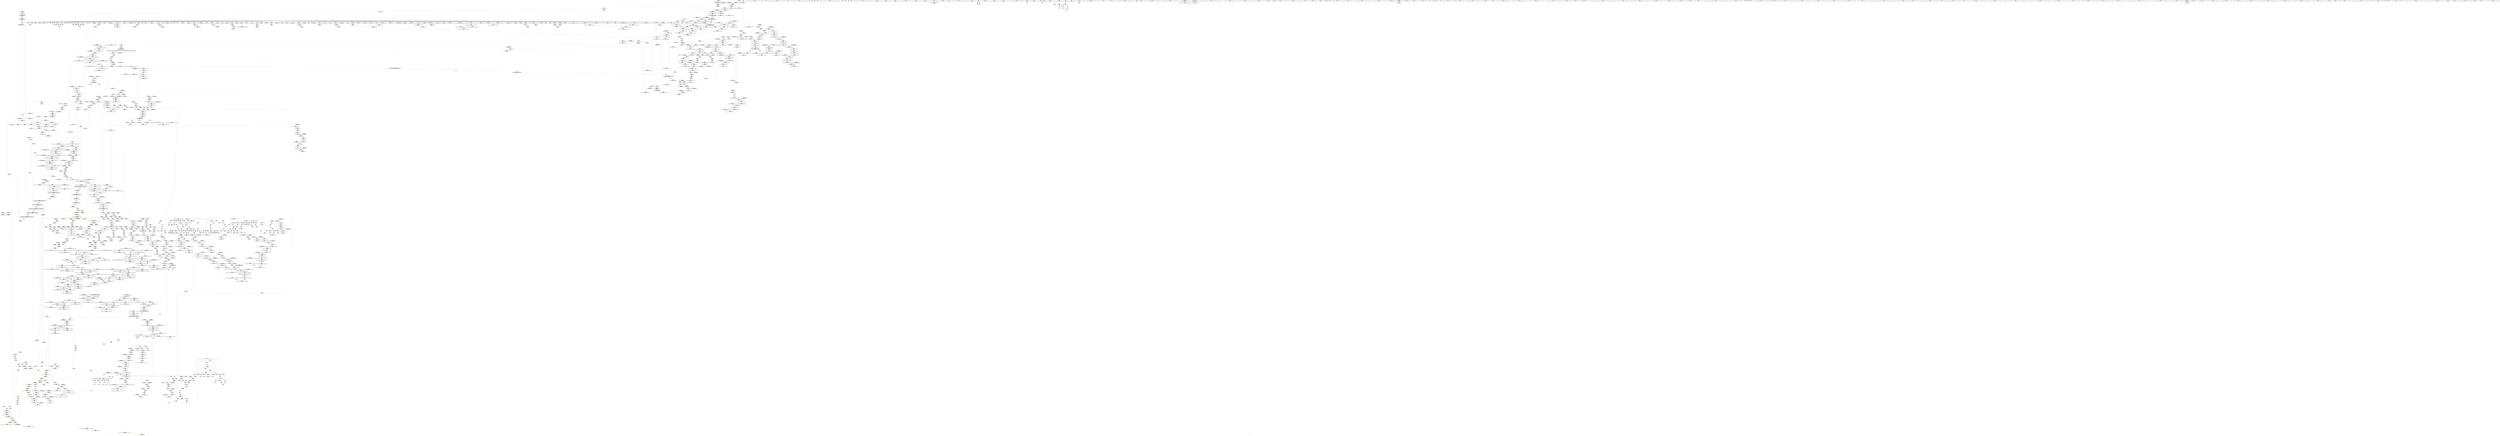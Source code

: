 digraph "SVFG" {
	label="SVFG";

	Node0x5585cf43d9b0 [shape=record,color=grey,label="{NodeID: 0\nNullPtr}"];
	Node0x5585cf43d9b0 -> Node0x5585cf4ccf80[style=solid];
	Node0x5585cf43d9b0 -> Node0x5585cf4cd080[style=solid];
	Node0x5585cf43d9b0 -> Node0x5585cf4cd150[style=solid];
	Node0x5585cf43d9b0 -> Node0x5585cf4cd220[style=solid];
	Node0x5585cf43d9b0 -> Node0x5585cf4cd2f0[style=solid];
	Node0x5585cf43d9b0 -> Node0x5585cf4cd3c0[style=solid];
	Node0x5585cf43d9b0 -> Node0x5585cf4cd490[style=solid];
	Node0x5585cf43d9b0 -> Node0x5585cf4cd560[style=solid];
	Node0x5585cf43d9b0 -> Node0x5585cf4cd630[style=solid];
	Node0x5585cf43d9b0 -> Node0x5585cf4cd700[style=solid];
	Node0x5585cf43d9b0 -> Node0x5585cf4cd7d0[style=solid];
	Node0x5585cf43d9b0 -> Node0x5585cf4cd8a0[style=solid];
	Node0x5585cf43d9b0 -> Node0x5585cf4cd970[style=solid];
	Node0x5585cf43d9b0 -> Node0x5585cf4cda40[style=solid];
	Node0x5585cf43d9b0 -> Node0x5585cf4cdb10[style=solid];
	Node0x5585cf43d9b0 -> Node0x5585cf4cdbe0[style=solid];
	Node0x5585cf43d9b0 -> Node0x5585cf4cdcb0[style=solid];
	Node0x5585cf43d9b0 -> Node0x5585cf4cdd80[style=solid];
	Node0x5585cf43d9b0 -> Node0x5585cf4cde50[style=solid];
	Node0x5585cf43d9b0 -> Node0x5585cf4cdf20[style=solid];
	Node0x5585cf43d9b0 -> Node0x5585cf4cdff0[style=solid];
	Node0x5585cf43d9b0 -> Node0x5585cf4ce0c0[style=solid];
	Node0x5585cf43d9b0 -> Node0x5585cf4ce190[style=solid];
	Node0x5585cf43d9b0 -> Node0x5585cf4ce260[style=solid];
	Node0x5585cf43d9b0 -> Node0x5585cf4ce330[style=solid];
	Node0x5585cf43d9b0 -> Node0x5585cf4ce400[style=solid];
	Node0x5585cf43d9b0 -> Node0x5585cf4ce4d0[style=solid];
	Node0x5585cf43d9b0 -> Node0x5585cf4ce5a0[style=solid];
	Node0x5585cf43d9b0 -> Node0x5585cf4ce670[style=solid];
	Node0x5585cf43d9b0 -> Node0x5585cf4ce740[style=solid];
	Node0x5585cf43d9b0 -> Node0x5585cf4ce810[style=solid];
	Node0x5585cf43d9b0 -> Node0x5585cf4ce8e0[style=solid];
	Node0x5585cf43d9b0 -> Node0x5585cf4ce9b0[style=solid];
	Node0x5585cf43d9b0 -> Node0x5585cf4cea80[style=solid];
	Node0x5585cf43d9b0 -> Node0x5585cf4ceb50[style=solid];
	Node0x5585cf43d9b0 -> Node0x5585cf4cec20[style=solid];
	Node0x5585cf43d9b0 -> Node0x5585cf4cecf0[style=solid];
	Node0x5585cf43d9b0 -> Node0x5585cf4cedc0[style=solid];
	Node0x5585cf43d9b0 -> Node0x5585cf4cee90[style=solid];
	Node0x5585cf43d9b0 -> Node0x5585cf4cef60[style=solid];
	Node0x5585cf43d9b0 -> Node0x5585cf4cf030[style=solid];
	Node0x5585cf43d9b0 -> Node0x5585cf4cf100[style=solid];
	Node0x5585cf43d9b0 -> Node0x5585cf4cf1d0[style=solid];
	Node0x5585cf43d9b0 -> Node0x5585cf4cf2a0[style=solid];
	Node0x5585cf43d9b0 -> Node0x5585cf4cf370[style=solid];
	Node0x5585cf43d9b0 -> Node0x5585cf4cf440[style=solid];
	Node0x5585cf43d9b0 -> Node0x5585cf4cf510[style=solid];
	Node0x5585cf43d9b0 -> Node0x5585cf4cf5e0[style=solid];
	Node0x5585cf43d9b0 -> Node0x5585cf4cf6b0[style=solid];
	Node0x5585cf43d9b0 -> Node0x5585cf4cf780[style=solid];
	Node0x5585cf43d9b0 -> Node0x5585cf4cf850[style=solid];
	Node0x5585cf43d9b0 -> Node0x5585cf4cf920[style=solid];
	Node0x5585cf43d9b0 -> Node0x5585cf4cf9f0[style=solid];
	Node0x5585cf43d9b0 -> Node0x5585cf4cfac0[style=solid];
	Node0x5585cf43d9b0 -> Node0x5585cf4cfb90[style=solid];
	Node0x5585cf43d9b0 -> Node0x5585cf4cfc60[style=solid];
	Node0x5585cf43d9b0 -> Node0x5585cf4cfd30[style=solid];
	Node0x5585cf43d9b0 -> Node0x5585cf4cfe00[style=solid];
	Node0x5585cf43d9b0 -> Node0x5585cf4cfed0[style=solid];
	Node0x5585cf43d9b0 -> Node0x5585cf4cffa0[style=solid];
	Node0x5585cf43d9b0 -> Node0x5585cf4d0070[style=solid];
	Node0x5585cf43d9b0 -> Node0x5585cf4d0140[style=solid];
	Node0x5585cf43d9b0 -> Node0x5585cf4d0210[style=solid];
	Node0x5585cf43d9b0 -> Node0x5585cf4d02e0[style=solid];
	Node0x5585cf43d9b0 -> Node0x5585cf4d03b0[style=solid];
	Node0x5585cf43d9b0 -> Node0x5585cf4d0480[style=solid];
	Node0x5585cf43d9b0 -> Node0x5585cf4d0550[style=solid];
	Node0x5585cf43d9b0 -> Node0x5585cf4d0620[style=solid];
	Node0x5585cf43d9b0 -> Node0x5585cf4d06f0[style=solid];
	Node0x5585cf43d9b0 -> Node0x5585cf50ae00[style=solid];
	Node0x5585cf43d9b0 -> Node0x5585cf50fb60[style=solid];
	Node0x5585cf43d9b0 -> Node0x5585cf50fc30[style=solid];
	Node0x5585cf43d9b0 -> Node0x5585cf50fd00[style=solid];
	Node0x5585cf43d9b0 -> Node0x5585cf513850[style=solid];
	Node0x5585cf43d9b0 -> Node0x5585cf513920[style=solid];
	Node0x5585cf43d9b0 -> Node0x5585cf5139f0[style=solid];
	Node0x5585cf43d9b0 -> Node0x5585cec031c0[style=solid];
	Node0x5585cf43d9b0 -> Node0x5585cec03290[style=solid];
	Node0x5585cf43d9b0 -> Node0x5585cf54bfb0[style=solid];
	Node0x5585cf43d9b0 -> Node0x5585cf54c8b0[style=solid];
	Node0x5585cf43d9b0:s64 -> Node0x5585cf6859c0[style=solid,color=red];
	Node0x5585cf43d9b0:s64 -> Node0x5585cf681810[style=solid,color=red];
	Node0x5585cf4cfac0 [shape=record,color=black,label="{NodeID: 443\n1746\<--3\n\<--dummyVal\n_ZNSt22__uninitialized_fill_nILb0EE15__uninit_fill_nIPSt6vectorIiSaIiEEmS4_EET_S6_T0_RKT1_\n}"];
	Node0x5585cf4cfac0 -> Node0x5585cf515660[style=solid];
	Node0x5585cf4defe0 [shape=record,color=red,label="{NodeID: 886\n625\<--622\nthis1\<--this.addr\n_ZNSaISt6vectorIiSaIiEEED2Ev\n}"];
	Node0x5585cf4defe0 -> Node0x5585cf4e2c90[style=solid];
	Node0x5585cf515180 [shape=record,color=blue,label="{NodeID: 1329\n1708\<--1704\n__n.addr\<--__n\n_ZNSt22__uninitialized_fill_nILb0EE15__uninit_fill_nIPSt6vectorIiSaIiEEmS4_EET_S6_T0_RKT1_\n}"];
	Node0x5585cf515180 -> Node0x5585cf5a0f10[style=dashed];
	Node0x5585cf4c80e0 [shape=record,color=green,label="{NodeID: 222\n1379\<--1380\nehselector.slot\<--ehselector.slot_field_insensitive\n_ZNSt12_Vector_baseISt6vectorIiSaIiEESaIS2_EEC2EmRKS3_\n}"];
	Node0x5585cf4c80e0 -> Node0x5585cf503970[style=solid];
	Node0x5585cf4c80e0 -> Node0x5585cf513030[style=solid];
	Node0x5585cf4eb570 [shape=record,color=purple,label="{NodeID: 665\n965\<--953\n_M_finish\<--this1\n_ZNSt12_Vector_baseIiSaIiEE17_M_create_storageEm\n}"];
	Node0x5585cf4eb570 -> Node0x5585cf510040[style=solid];
	Node0x5585cf687d90 [shape=record,color=black,label="{NodeID: 3322\n1647 = PHI(1426, )\n0th arg _ZSt24__uninitialized_fill_n_aIPSt6vectorIiSaIiEEmS2_S2_ET_S4_T0_RKT1_RSaIT2_E }"];
	Node0x5585cf687d90 -> Node0x5585cf514960[style=solid];
	Node0x5585cf509d60 [shape=record,color=red,label="{NodeID: 1108\n2421\<--2412\n\<--__p.addr\n_ZNSt16allocator_traitsISaISt6vectorIiSaIiEEEE10deallocateERS3_PS2_m\n|{<s0>188}}"];
	Node0x5585cf509d60:s0 -> Node0x5585cf688790[style=solid,color=red];
	Node0x5585cf473f40 [shape=record,color=green,label="{NodeID: 1\n7\<--1\n__dso_handle\<--dummyObj\nGlob }"];
	Node0x5585cf4cfb90 [shape=record,color=black,label="{NodeID: 444\n1761\<--3\n\<--dummyVal\n_ZNSt22__uninitialized_fill_nILb0EE15__uninit_fill_nIPSt6vectorIiSaIiEEmS4_EET_S6_T0_RKT1_\n}"];
	Node0x5585cf4df0b0 [shape=record,color=red,label="{NodeID: 887\n640\<--633\nthis1\<--this.addr\n_ZNSt6vectorIiSaIiEED2Ev\n}"];
	Node0x5585cf4df0b0 -> Node0x5585cf4e2d60[style=solid];
	Node0x5585cf4df0b0 -> Node0x5585cf4e2e30[style=solid];
	Node0x5585cf4df0b0 -> Node0x5585cf4e2f00[style=solid];
	Node0x5585cf4df0b0 -> Node0x5585cf4e2fd0[style=solid];
	Node0x5585cf4df0b0 -> Node0x5585cf4e30a0[style=solid];
	Node0x5585cf515250 [shape=record,color=blue,label="{NodeID: 1330\n1710\<--1705\n__x.addr\<--__x\n_ZNSt22__uninitialized_fill_nILb0EE15__uninit_fill_nIPSt6vectorIiSaIiEEmS4_EET_S6_T0_RKT1_\n}"];
	Node0x5585cf515250 -> Node0x5585cf505ac0[style=dashed];
	Node0x5585cf4c81b0 [shape=record,color=green,label="{NodeID: 223\n1388\<--1389\n_ZNSt12_Vector_baseISt6vectorIiSaIiEESaIS2_EE12_Vector_implC2ERKS3_\<--_ZNSt12_Vector_baseISt6vectorIiSaIiEESaIS2_EE12_Vector_implC2ERKS3__field_insensitive\n}"];
	Node0x5585cf4eb640 [shape=record,color=purple,label="{NodeID: 666\n967\<--953\n_M_impl5\<--this1\n_ZNSt12_Vector_baseIiSaIiEE17_M_create_storageEm\n}"];
	Node0x5585cf687ed0 [shape=record,color=black,label="{NodeID: 3323\n1648 = PHI(1427, )\n1st arg _ZSt24__uninitialized_fill_n_aIPSt6vectorIiSaIiEEmS2_S2_ET_S4_T0_RKT1_RSaIT2_E }"];
	Node0x5585cf687ed0 -> Node0x5585cf514a30[style=solid];
	Node0x5585cf509e30 [shape=record,color=red,label="{NodeID: 1109\n2422\<--2414\n\<--__n.addr\n_ZNSt16allocator_traitsISaISt6vectorIiSaIiEEEE10deallocateERS3_PS2_m\n|{<s0>188}}"];
	Node0x5585cf509e30:s0 -> Node0x5585cf6888a0[style=solid,color=red];
	Node0x5585cf4bfde0 [shape=record,color=green,label="{NodeID: 2\n8\<--1\n.str\<--dummyObj\nGlob }"];
	Node0x5585cf4cfc60 [shape=record,color=black,label="{NodeID: 445\n1762\<--3\n\<--dummyVal\n_ZNSt22__uninitialized_fill_nILb0EE15__uninit_fill_nIPSt6vectorIiSaIiEEmS4_EET_S6_T0_RKT1_\n}"];
	Node0x5585cf4cfc60 -> Node0x5585cf515730[style=solid];
	Node0x5585cf4df180 [shape=record,color=red,label="{NodeID: 888\n667\<--635\nexn\<--exn.slot\n_ZNSt6vectorIiSaIiEED2Ev\n|{<s0>77}}"];
	Node0x5585cf4df180:s0 -> Node0x5585cf68d130[style=solid,color=red];
	Node0x5585cf515320 [shape=record,color=blue,label="{NodeID: 1331\n1712\<--1721\n__cur\<--\n_ZNSt22__uninitialized_fill_nILb0EE15__uninit_fill_nIPSt6vectorIiSaIiEEmS4_EET_S6_T0_RKT1_\n}"];
	Node0x5585cf515320 -> Node0x5585cf5a1410[style=dashed];
	Node0x5585cf4c82b0 [shape=record,color=green,label="{NodeID: 224\n1392\<--1393\n_ZNSt12_Vector_baseISt6vectorIiSaIiEESaIS2_EE17_M_create_storageEm\<--_ZNSt12_Vector_baseISt6vectorIiSaIiEESaIS2_EE17_M_create_storageEm_field_insensitive\n}"];
	Node0x5585cf4eb710 [shape=record,color=purple,label="{NodeID: 667\n968\<--953\n_M_start6\<--this1\n_ZNSt12_Vector_baseIiSaIiEE17_M_create_storageEm\n}"];
	Node0x5585cf4eb710 -> Node0x5585cf500d90[style=solid];
	Node0x5585cf688010 [shape=record,color=black,label="{NodeID: 3324\n1649 = PHI(1428, )\n2nd arg _ZSt24__uninitialized_fill_n_aIPSt6vectorIiSaIiEEmS2_S2_ET_S4_T0_RKT1_RSaIT2_E }"];
	Node0x5585cf688010 -> Node0x5585cf514b00[style=solid];
	Node0x5585cf509f00 [shape=record,color=red,label="{NodeID: 1110\n2440\<--2431\nthis1\<--this.addr\n_ZN9__gnu_cxx13new_allocatorISt6vectorIiSaIiEEE10deallocateEPS3_m\n}"];
	Node0x5585cf4bfe70 [shape=record,color=green,label="{NodeID: 3\n10\<--1\n.str.1\<--dummyObj\nGlob }"];
	Node0x5585cf4cfd30 [shape=record,color=black,label="{NodeID: 446\n1764\<--3\n\<--dummyVal\n_ZNSt22__uninitialized_fill_nILb0EE15__uninit_fill_nIPSt6vectorIiSaIiEEmS4_EET_S6_T0_RKT1_\n}"];
	Node0x5585cf4cfd30 -> Node0x5585cf515800[style=solid];
	Node0x5585cf4df250 [shape=record,color=red,label="{NodeID: 889\n644\<--643\n\<--_M_start\n_ZNSt6vectorIiSaIiEED2Ev\n|{<s0>74}}"];
	Node0x5585cf4df250:s0 -> Node0x5585cf6839b0[style=solid,color=red];
	Node0x5585cf5153f0 [shape=record,color=blue,label="{NodeID: 1332\n1708\<--1737\n__n.addr\<--dec\n_ZNSt22__uninitialized_fill_nILb0EE15__uninit_fill_nIPSt6vectorIiSaIiEEmS4_EET_S6_T0_RKT1_\n}"];
	Node0x5585cf5153f0 -> Node0x5585cf5a0f10[style=dashed];
	Node0x5585cf4c83b0 [shape=record,color=green,label="{NodeID: 225\n1401\<--1402\n_ZNSt12_Vector_baseISt6vectorIiSaIiEESaIS2_EE12_Vector_implD2Ev\<--_ZNSt12_Vector_baseISt6vectorIiSaIiEESaIS2_EE12_Vector_implD2Ev_field_insensitive\n}"];
	Node0x5585cf4eb7e0 [shape=record,color=purple,label="{NodeID: 668\n972\<--953\n_M_impl7\<--this1\n_ZNSt12_Vector_baseIiSaIiEE17_M_create_storageEm\n}"];
	Node0x5585cf688150 [shape=record,color=black,label="{NodeID: 3325\n1650 = PHI(1430, )\n3rd arg _ZSt24__uninitialized_fill_n_aIPSt6vectorIiSaIiEEmS2_S2_ET_S4_T0_RKT1_RSaIT2_E }"];
	Node0x5585cf688150 -> Node0x5585cf514bd0[style=solid];
	Node0x5585cf509fd0 [shape=record,color=red,label="{NodeID: 1111\n2441\<--2433\n\<--__p.addr\n_ZN9__gnu_cxx13new_allocatorISt6vectorIiSaIiEEE10deallocateEPS3_m\n}"];
	Node0x5585cf509fd0 -> Node0x5585cf4e9150[style=solid];
	Node0x5585cf4c0530 [shape=record,color=green,label="{NodeID: 4\n12\<--1\nstdin\<--dummyObj\nGlob }"];
	Node0x5585cf4cfe00 [shape=record,color=black,label="{NodeID: 447\n1776\<--3\nlpad.val\<--dummyVal\n_ZNSt22__uninitialized_fill_nILb0EE15__uninit_fill_nIPSt6vectorIiSaIiEEmS4_EET_S6_T0_RKT1_\n}"];
	Node0x5585cf4df320 [shape=record,color=red,label="{NodeID: 890\n648\<--647\n\<--_M_finish\n_ZNSt6vectorIiSaIiEED2Ev\n|{<s0>74}}"];
	Node0x5585cf4df320:s0 -> Node0x5585cf683ac0[style=solid,color=red];
	Node0x5585cf5ceb40 [shape=record,color=yellow,style=double,label="{NodeID: 2440\n46V_1 = ENCHI(MR_46V_0)\npts\{1065 \}\nFun[_ZSt13__copy_move_aILb0EPKiPiET1_T0_S4_S3_]|{<s0>181|<s1>181|<s2>181}}"];
	Node0x5585cf5ceb40:s0 -> Node0x5585cf50ab30[style=dashed,color=red];
	Node0x5585cf5ceb40:s1 -> Node0x5585cf518da0[style=dashed,color=red];
	Node0x5585cf5ceb40:s2 -> Node0x5585cf5b1d10[style=dashed,color=red];
	Node0x5585cf5154c0 [shape=record,color=blue,label="{NodeID: 1333\n1712\<--1740\n__cur\<--incdec.ptr\n_ZNSt22__uninitialized_fill_nILb0EE15__uninit_fill_nIPSt6vectorIiSaIiEEmS4_EET_S6_T0_RKT1_\n}"];
	Node0x5585cf5154c0 -> Node0x5585cf5a1410[style=dashed];
	Node0x5585cf4c84b0 [shape=record,color=green,label="{NodeID: 226\n1413\<--1414\nthis.addr\<--this.addr_field_insensitive\n_ZNSt6vectorIS_IiSaIiEESaIS1_EE18_M_fill_initializeEmRKS1_\n}"];
	Node0x5585cf4c84b0 -> Node0x5585cf503a40[style=solid];
	Node0x5585cf4c84b0 -> Node0x5585cf513100[style=solid];
	Node0x5585cf4eb8b0 [shape=record,color=purple,label="{NodeID: 669\n973\<--953\n_M_end_of_storage\<--this1\n_ZNSt12_Vector_baseIiSaIiEE17_M_create_storageEm\n}"];
	Node0x5585cf4eb8b0 -> Node0x5585cf510110[style=solid];
	Node0x5585cf688290 [shape=record,color=black,label="{NodeID: 3326\n1535 = PHI(1385, 1466, 1474, )\n0th arg _ZNSt12_Vector_baseISt6vectorIiSaIiEESaIS2_EE12_Vector_implD2Ev }"];
	Node0x5585cf688290 -> Node0x5585cf513ed0[style=solid];
	Node0x5585cf50a0a0 [shape=record,color=red,label="{NodeID: 1112\n2458\<--2449\n\<--__first.addr\n_ZSt8_DestroyIPSt6vectorIiSaIiEES2_EvT_S4_RSaIT0_E\n|{<s0>190}}"];
	Node0x5585cf50a0a0:s0 -> Node0x5585cf689670[style=solid,color=red];
	Node0x5585cf4c05c0 [shape=record,color=green,label="{NodeID: 5\n13\<--1\n.str.2\<--dummyObj\nGlob }"];
	Node0x5585cf4cfed0 [shape=record,color=black,label="{NodeID: 448\n1777\<--3\nlpad.val5\<--dummyVal\n_ZNSt22__uninitialized_fill_nILb0EE15__uninit_fill_nIPSt6vectorIiSaIiEEmS4_EET_S6_T0_RKT1_\n}"];
	Node0x5585cf4df3f0 [shape=record,color=red,label="{NodeID: 891\n677\<--674\nthis1\<--this.addr\n_ZNSaIiED2Ev\n}"];
	Node0x5585cf4df3f0 -> Node0x5585cf4e3170[style=solid];
	Node0x5585cf515590 [shape=record,color=blue,label="{NodeID: 1334\n1714\<--1744\nexn.slot\<--\n_ZNSt22__uninitialized_fill_nILb0EE15__uninit_fill_nIPSt6vectorIiSaIiEEmS4_EET_S6_T0_RKT1_\n}"];
	Node0x5585cf515590 -> Node0x5585cf505ed0[style=dashed];
	Node0x5585cf515590 -> Node0x5585cf515730[style=dashed];
	Node0x5585cf4c8580 [shape=record,color=green,label="{NodeID: 227\n1415\<--1416\n__n.addr\<--__n.addr_field_insensitive\n_ZNSt6vectorIS_IiSaIiEESaIS1_EE18_M_fill_initializeEmRKS1_\n}"];
	Node0x5585cf4c8580 -> Node0x5585cf503b10[style=solid];
	Node0x5585cf4c8580 -> Node0x5585cf5131d0[style=solid];
	Node0x5585cf4eb980 [shape=record,color=purple,label="{NodeID: 670\n1012\<--1007\n_M_impl\<--this1\n_ZNSt12_Vector_baseIiSaIiEE11_M_allocateEm\n}"];
	Node0x5585cf4eb980 -> Node0x5585cf4e4010[style=solid];
	Node0x5585cf688570 [shape=record,color=black,label="{NodeID: 3327\n1953 = PHI(1863, )\n0th arg _ZNKSt12_Vector_baseIiSaIiEE19_M_get_Tp_allocatorEv }"];
	Node0x5585cf688570 -> Node0x5585cf5166a0[style=solid];
	Node0x5585cf50a170 [shape=record,color=red,label="{NodeID: 1113\n2459\<--2451\n\<--__last.addr\n_ZSt8_DestroyIPSt6vectorIiSaIiEES2_EvT_S4_RSaIT0_E\n|{<s0>190}}"];
	Node0x5585cf50a170:s0 -> Node0x5585cf689820[style=solid,color=red];
	Node0x5585cf4c0650 [shape=record,color=green,label="{NodeID: 6\n15\<--1\n.str.3\<--dummyObj\nGlob }"];
	Node0x5585cf4cffa0 [shape=record,color=black,label="{NodeID: 449\n1779\<--3\n\<--dummyVal\n_ZNSt22__uninitialized_fill_nILb0EE15__uninit_fill_nIPSt6vectorIiSaIiEEmS4_EET_S6_T0_RKT1_\n}"];
	Node0x5585cf4df4c0 [shape=record,color=red,label="{NodeID: 892\n692\<--686\nthis1\<--this.addr\n_ZNSt6vectorIS_IiSaIiEESaIS1_EEixEm\n}"];
	Node0x5585cf4df4c0 -> Node0x5585cf4e3240[style=solid];
	Node0x5585cf515660 [shape=record,color=blue,label="{NodeID: 1335\n1716\<--1746\nehselector.slot\<--\n_ZNSt22__uninitialized_fill_nILb0EE15__uninit_fill_nIPSt6vectorIiSaIiEEmS4_EET_S6_T0_RKT1_\n}"];
	Node0x5585cf515660 -> Node0x5585cf515800[style=dashed];
	Node0x5585cf4c8650 [shape=record,color=green,label="{NodeID: 228\n1417\<--1418\n__value.addr\<--__value.addr_field_insensitive\n_ZNSt6vectorIS_IiSaIiEESaIS1_EE18_M_fill_initializeEmRKS1_\n}"];
	Node0x5585cf4c8650 -> Node0x5585cf503be0[style=solid];
	Node0x5585cf4c8650 -> Node0x5585cf5132a0[style=solid];
	Node0x5585cf4eba50 [shape=record,color=purple,label="{NodeID: 671\n1111\<--1110\n_M_impl\<--this1\n_ZNSt12_Vector_baseIiSaIiEE19_M_get_Tp_allocatorEv\n}"];
	Node0x5585cf4eba50 -> Node0x5585cf4e4690[style=solid];
	Node0x5585cf688680 [shape=record,color=black,label="{NodeID: 3328\n2428 = PHI(2420, )\n0th arg _ZN9__gnu_cxx13new_allocatorISt6vectorIiSaIiEEE10deallocateEPS3_m }"];
	Node0x5585cf688680 -> Node0x5585cf5199d0[style=solid];
	Node0x5585cf50a240 [shape=record,color=red,label="{NodeID: 1114\n2471\<--2470\ndummyVal\<--offset_0\n_ZSt22__uninitialized_copy_aIN9__gnu_cxx17__normal_iteratorIPKiSt6vectorIiSaIiEEEEPiiET0_T_SA_S9_RSaIT1_E\n}"];
	Node0x5585cf50a240 -> Node0x5585cf516ab0[style=solid];
	Node0x5585cf4c06e0 [shape=record,color=green,label="{NodeID: 7\n17\<--1\nstdout\<--dummyObj\nGlob }"];
	Node0x5585cf4d0070 [shape=record,color=black,label="{NodeID: 450\n1780\<--3\n\<--dummyVal\n_ZNSt22__uninitialized_fill_nILb0EE15__uninit_fill_nIPSt6vectorIiSaIiEEmS4_EET_S6_T0_RKT1_\n|{<s0>140}}"];
	Node0x5585cf4d0070:s0 -> Node0x5585cf68d130[style=solid,color=red];
	Node0x5585cf4df590 [shape=record,color=red,label="{NodeID: 893\n697\<--688\n\<--__n.addr\n_ZNSt6vectorIS_IiSaIiEESaIS1_EEixEm\n}"];
	Node0x5585cf515730 [shape=record,color=blue,label="{NodeID: 1336\n1714\<--1762\nexn.slot\<--\n_ZNSt22__uninitialized_fill_nILb0EE15__uninit_fill_nIPSt6vectorIiSaIiEEmS4_EET_S6_T0_RKT1_\n}"];
	Node0x5585cf515730 -> Node0x5585cf505fa0[style=dashed];
	Node0x5585cf4d0a90 [shape=record,color=green,label="{NodeID: 229\n1432\<--1433\n_ZSt24__uninitialized_fill_n_aIPSt6vectorIiSaIiEEmS2_S2_ET_S4_T0_RKT1_RSaIT2_E\<--_ZSt24__uninitialized_fill_n_aIPSt6vectorIiSaIiEEmS2_S2_ET_S4_T0_RKT1_RSaIT2_E_field_insensitive\n}"];
	Node0x5585cf4ebb20 [shape=record,color=purple,label="{NodeID: 672\n1216\<--1215\nincdec.ptr\<--\n_ZSt10__fill_n_aIPimiEN9__gnu_cxx11__enable_ifIXsr11__is_scalarIT1_EE7__valueET_E6__typeES4_T0_RKS3_\n}"];
	Node0x5585cf4ebb20 -> Node0x5585cf511cb0[style=solid];
	Node0x5585cf688790 [shape=record,color=black,label="{NodeID: 3329\n2429 = PHI(2421, )\n1st arg _ZN9__gnu_cxx13new_allocatorISt6vectorIiSaIiEEE10deallocateEPS3_m }"];
	Node0x5585cf688790 -> Node0x5585cf519aa0[style=solid];
	Node0x5585cf50a310 [shape=record,color=red,label="{NodeID: 1115\n2474\<--2473\ndummyVal\<--offset_0\n_ZSt22__uninitialized_copy_aIN9__gnu_cxx17__normal_iteratorIPKiSt6vectorIiSaIiEEEEPiiET0_T_SA_S9_RSaIT1_E\n}"];
	Node0x5585cf50a310 -> Node0x5585cf516b80[style=solid];
	Node0x5585cf4c0770 [shape=record,color=green,label="{NodeID: 8\n18\<--1\n_ZSt3cin\<--dummyObj\nGlob }"];
	Node0x5585cf4d0140 [shape=record,color=black,label="{NodeID: 451\n1902\<--3\n\<--dummyVal\n_ZNSt6vectorIiSaIiEEC2ERKS1_\n}"];
	Node0x5585cf4df660 [shape=record,color=red,label="{NodeID: 894\n696\<--695\n\<--_M_start\n_ZNSt6vectorIS_IiSaIiEESaIS1_EEixEm\n}"];
	Node0x5585cf4df660 -> Node0x5585cf4d9750[style=solid];
	Node0x5585cf515800 [shape=record,color=blue,label="{NodeID: 1337\n1716\<--1764\nehselector.slot\<--\n_ZNSt22__uninitialized_fill_nILb0EE15__uninit_fill_nIPSt6vectorIiSaIiEEmS4_EET_S6_T0_RKT1_\n}"];
	Node0x5585cf515800 -> Node0x5585cf506070[style=dashed];
	Node0x5585cf4d0b60 [shape=record,color=green,label="{NodeID: 230\n1441\<--1442\nthis.addr\<--this.addr_field_insensitive\n_ZNSt12_Vector_baseISt6vectorIiSaIiEESaIS2_EED2Ev\n}"];
	Node0x5585cf4d0b60 -> Node0x5585cf503d80[style=solid];
	Node0x5585cf4d0b60 -> Node0x5585cf513440[style=solid];
	Node0x5585cf4ebbf0 [shape=record,color=purple,label="{NodeID: 673\n1245\<--1241\n_M_impl\<--this1\n_ZNSt12_Vector_baseIiSaIiEE13_M_deallocateEPim\n}"];
	Node0x5585cf4ebbf0 -> Node0x5585cf4e4c40[style=solid];
	Node0x5585cf6888a0 [shape=record,color=black,label="{NodeID: 3330\n2430 = PHI(2422, )\n2nd arg _ZN9__gnu_cxx13new_allocatorISt6vectorIiSaIiEEE10deallocateEPS3_m }"];
	Node0x5585cf6888a0 -> Node0x5585cf519b70[style=solid];
	Node0x5585cf5b1d10 [shape=record,color=black,label="{NodeID: 2223\nMR_46V_3 = PHI(MR_46V_2, MR_46V_1, )\npts\{1065 \}\n|{<s0>181}}"];
	Node0x5585cf5b1d10:s0 -> Node0x5585cf5269f0[style=dashed,color=blue];
	Node0x5585cf50a3e0 [shape=record,color=red,label="{NodeID: 1116\n2477\<--2476\ndummyVal\<--offset_0\n_ZSt18uninitialized_copyIN9__gnu_cxx17__normal_iteratorIPKiSt6vectorIiSaIiEEEEPiET0_T_SA_S9_\n}"];
	Node0x5585cf50a3e0 -> Node0x5585cf517540[style=solid];
	Node0x5585cf4c0800 [shape=record,color=green,label="{NodeID: 9\n19\<--1\n_ZSt4cout\<--dummyObj\nGlob }"];
	Node0x5585cf4d0210 [shape=record,color=black,label="{NodeID: 452\n1903\<--3\n\<--dummyVal\n_ZNSt6vectorIiSaIiEEC2ERKS1_\n}"];
	Node0x5585cf4d0210 -> Node0x5585cf5161c0[style=solid];
	Node0x5585cf4df730 [shape=record,color=red,label="{NodeID: 895\n709\<--703\nthis1\<--this.addr\n_ZNSt6vectorIiSaIiEEixEm\n}"];
	Node0x5585cf4df730 -> Node0x5585cf4e33e0[style=solid];
	Node0x5585cf5158d0 [shape=record,color=blue,label="{NodeID: 1338\n1788\<--1786\n__p.addr\<--__p\n_ZSt10_ConstructISt6vectorIiSaIiEEJRKS2_EEvPT_DpOT0_\n}"];
	Node0x5585cf5158d0 -> Node0x5585cf506140[style=dashed];
	Node0x5585cf4d0c30 [shape=record,color=green,label="{NodeID: 231\n1443\<--1444\nexn.slot\<--exn.slot_field_insensitive\n_ZNSt12_Vector_baseISt6vectorIiSaIiEESaIS2_EED2Ev\n}"];
	Node0x5585cf4d0c30 -> Node0x5585cf503e50[style=solid];
	Node0x5585cf4d0c30 -> Node0x5585cf513510[style=solid];
	Node0x5585cf4ebcc0 [shape=record,color=purple,label="{NodeID: 674\n1385\<--1384\n_M_impl\<--this1\n_ZNSt12_Vector_baseISt6vectorIiSaIiEESaIS2_EEC2EmRKS3_\n|{<s0>113|<s1>115}}"];
	Node0x5585cf4ebcc0:s0 -> Node0x5585cf68d5e0[style=solid,color=red];
	Node0x5585cf4ebcc0:s1 -> Node0x5585cf688290[style=solid,color=red];
	Node0x5585cf6889b0 [shape=record,color=black,label="{NodeID: 3331\n2407 = PHI(2398, )\n0th arg _ZNSt16allocator_traitsISaISt6vectorIiSaIiEEEE10deallocateERS3_PS2_m }"];
	Node0x5585cf6889b0 -> Node0x5585cf519760[style=solid];
	Node0x5585cf50a4b0 [shape=record,color=red,label="{NodeID: 1117\n2480\<--2479\ndummyVal\<--offset_0\n_ZSt18uninitialized_copyIN9__gnu_cxx17__normal_iteratorIPKiSt6vectorIiSaIiEEEEPiET0_T_SA_S9_\n}"];
	Node0x5585cf50a4b0 -> Node0x5585cf517610[style=solid];
	Node0x5585cf4c0890 [shape=record,color=green,label="{NodeID: 10\n20\<--1\n.str.4\<--dummyObj\nGlob }"];
	Node0x5585cf4d02e0 [shape=record,color=black,label="{NodeID: 453\n1905\<--3\n\<--dummyVal\n_ZNSt6vectorIiSaIiEEC2ERKS1_\n}"];
	Node0x5585cf4d02e0 -> Node0x5585cf516290[style=solid];
	Node0x5585cf522af0 [shape=record,color=yellow,style=double,label="{NodeID: 3110\n46V_5 = CSCHI(MR_46V_4)\npts\{1065 \}\nCS[]|{<s0>17}}"];
	Node0x5585cf522af0:s0 -> Node0x5585cf5cfa30[style=dashed,color=red];
	Node0x5585cf4df800 [shape=record,color=red,label="{NodeID: 896\n714\<--705\n\<--__n.addr\n_ZNSt6vectorIiSaIiEEixEm\n}"];
	Node0x5585cf5159a0 [shape=record,color=blue,label="{NodeID: 1339\n1790\<--1787\n__args.addr\<--__args\n_ZSt10_ConstructISt6vectorIiSaIiEEJRKS2_EEvPT_DpOT0_\n}"];
	Node0x5585cf5159a0 -> Node0x5585cf506210[style=dashed];
	Node0x5585cf4d0d00 [shape=record,color=green,label="{NodeID: 232\n1445\<--1446\nehselector.slot\<--ehselector.slot_field_insensitive\n_ZNSt12_Vector_baseISt6vectorIiSaIiEESaIS2_EED2Ev\n}"];
	Node0x5585cf4d0d00 -> Node0x5585cf5135e0[style=solid];
	Node0x5585cf4ebd90 [shape=record,color=purple,label="{NodeID: 675\n1424\<--1423\n_M_impl\<--\n_ZNSt6vectorIS_IiSaIiEESaIS1_EE18_M_fill_initializeEmRKS1_\n}"];
	Node0x5585cf688ac0 [shape=record,color=black,label="{NodeID: 3332\n2408 = PHI(2399, )\n1st arg _ZNSt16allocator_traitsISaISt6vectorIiSaIiEEEE10deallocateERS3_PS2_m }"];
	Node0x5585cf688ac0 -> Node0x5585cf519830[style=solid];
	Node0x5585cf50a580 [shape=record,color=red,label="{NodeID: 1118\n2483\<--2482\ndummyVal\<--offset_0\n_ZNSt20__uninitialized_copyILb1EE13__uninit_copyIN9__gnu_cxx17__normal_iteratorIPKiSt6vectorIiSaIiEEEEPiEET0_T_SC_SB_\n}"];
	Node0x5585cf50a580 -> Node0x5585cf517950[style=solid];
	Node0x5585cf4c0960 [shape=record,color=green,label="{NodeID: 11\n22\<--1\n.str.5\<--dummyObj\nGlob }"];
	Node0x5585cf4d03b0 [shape=record,color=black,label="{NodeID: 454\n1909\<--3\n\<--dummyVal\n_ZNSt6vectorIiSaIiEEC2ERKS1_\n}"];
	Node0x5585cf522c50 [shape=record,color=yellow,style=double,label="{NodeID: 3111\n48V_5 = CSCHI(MR_48V_4)\npts\{1635 \}\nCS[]|{|<s1>17}}"];
	Node0x5585cf522c50 -> Node0x5585cf59f610[style=dashed];
	Node0x5585cf522c50:s1 -> Node0x5585cf5cfa30[style=dashed,color=red];
	Node0x5585cf4df8d0 [shape=record,color=red,label="{NodeID: 897\n713\<--712\n\<--_M_start\n_ZNSt6vectorIiSaIiEEixEm\n}"];
	Node0x5585cf4df8d0 -> Node0x5585cf4d9820[style=solid];
	Node0x5585cf5cf1f0 [shape=record,color=yellow,style=double,label="{NodeID: 2447\n48V_1 = ENCHI(MR_48V_0)\npts\{1635 \}\nFun[_ZSt8_DestroyIPSt6vectorIiSaIiEEEvT_S4_]|{<s0>143}}"];
	Node0x5585cf5cf1f0:s0 -> Node0x5585cf5d1e20[style=dashed,color=red];
	Node0x5585cf515a70 [shape=record,color=blue,label="{NodeID: 1340\n1807\<--1806\n__r.addr\<--__r\n_ZSt11__addressofISt6vectorIiSaIiEEEPT_RS3_\n}"];
	Node0x5585cf515a70 -> Node0x5585cf5062e0[style=dashed];
	Node0x5585cf4d0dd0 [shape=record,color=green,label="{NodeID: 233\n1464\<--1465\n_ZNSt12_Vector_baseISt6vectorIiSaIiEESaIS2_EE13_M_deallocateEPS2_m\<--_ZNSt12_Vector_baseISt6vectorIiSaIiEESaIS2_EE13_M_deallocateEPS2_m_field_insensitive\n}"];
	Node0x5585cf4ebe60 [shape=record,color=purple,label="{NodeID: 676\n1425\<--1423\n_M_start\<--\n_ZNSt6vectorIS_IiSaIiEESaIS1_EE18_M_fill_initializeEmRKS1_\n}"];
	Node0x5585cf4ebe60 -> Node0x5585cf503cb0[style=solid];
	Node0x5585cf688bd0 [shape=record,color=black,label="{NodeID: 3333\n2409 = PHI(2400, )\n2nd arg _ZNSt16allocator_traitsISaISt6vectorIiSaIiEEEE10deallocateERS3_PS2_m }"];
	Node0x5585cf688bd0 -> Node0x5585cf519900[style=solid];
	Node0x5585cf50a650 [shape=record,color=red,label="{NodeID: 1119\n2486\<--2485\ndummyVal\<--offset_0\n_ZNSt20__uninitialized_copyILb1EE13__uninit_copyIN9__gnu_cxx17__normal_iteratorIPKiSt6vectorIiSaIiEEEEPiEET0_T_SC_SB_\n}"];
	Node0x5585cf50a650 -> Node0x5585cf517a20[style=solid];
	Node0x5585cf4c0a60 [shape=record,color=green,label="{NodeID: 12\n25\<--1\n\<--dummyObj\nCan only get source location for instruction, argument, global var or function.}"];
	Node0x5585cf4d0480 [shape=record,color=black,label="{NodeID: 455\n1910\<--3\n\<--dummyVal\n_ZNSt6vectorIiSaIiEEC2ERKS1_\n}"];
	Node0x5585cf4d0480 -> Node0x5585cf516360[style=solid];
	Node0x5585cf522d30 [shape=record,color=yellow,style=double,label="{NodeID: 3112\n56V_3 = CSCHI(MR_56V_2)\npts\{850002 \}\nCS[]|{|<s1>19|<s2>28}}"];
	Node0x5585cf522d30 -> Node0x5585cf5a7810[style=dashed];
	Node0x5585cf522d30:s1 -> Node0x5585cf5c9010[style=dashed,color=red];
	Node0x5585cf522d30:s2 -> Node0x5585cf5c9010[style=dashed,color=red];
	Node0x5585cf4df9a0 [shape=record,color=red,label="{NodeID: 898\n740\<--720\n\<--retval\n_ZSt3minIiERKT_S2_S2_\n}"];
	Node0x5585cf4df9a0 -> Node0x5585cf4e3580[style=solid];
	Node0x5585cf515b40 [shape=record,color=blue,label="{NodeID: 1341\n1815\<--1813\n__first.addr\<--__first\n_ZSt8_DestroyIPSt6vectorIiSaIiEEEvT_S4_\n}"];
	Node0x5585cf515b40 -> Node0x5585cf5063b0[style=dashed];
	Node0x5585cf4d0ed0 [shape=record,color=green,label="{NodeID: 234\n1483\<--1484\nthis.addr\<--this.addr_field_insensitive\n_ZNSt12_Vector_baseISt6vectorIiSaIiEESaIS2_EE12_Vector_implC2ERKS3_\n}"];
	Node0x5585cf4d0ed0 -> Node0x5585cf504190[style=solid];
	Node0x5585cf4d0ed0 -> Node0x5585cf5136b0[style=solid];
	Node0x5585cf4ebf30 [shape=record,color=purple,label="{NodeID: 677\n1435\<--1434\n_M_impl3\<--\n_ZNSt6vectorIS_IiSaIiEESaIS1_EE18_M_fill_initializeEmRKS1_\n}"];
	Node0x5585cf688d10 [shape=record,color=black,label="{NodeID: 3334\n923 = PHI(827, )\n0th arg _ZNSt12_Vector_baseIiSaIiEE12_Vector_implC2ERKS0_ }"];
	Node0x5585cf688d10 -> Node0x5585cf50f9c0[style=solid];
	Node0x5585cf50a720 [shape=record,color=red,label="{NodeID: 1120\n2489\<--2488\ndummyVal\<--offset_0\n_ZSt4copyIN9__gnu_cxx17__normal_iteratorIPKiSt6vectorIiSaIiEEEEPiET0_T_SA_S9_\n}"];
	Node0x5585cf50a720 -> Node0x5585cf517d60[style=solid];
	Node0x5585cf4c0b60 [shape=record,color=green,label="{NodeID: 13\n115\<--1\n\<--dummyObj\nCan only get source location for instruction, argument, global var or function.}"];
	Node0x5585cf4d0550 [shape=record,color=black,label="{NodeID: 456\n1912\<--3\n\<--dummyVal\n_ZNSt6vectorIiSaIiEEC2ERKS1_\n}"];
	Node0x5585cf4d0550 -> Node0x5585cf516430[style=solid];
	Node0x5585cf522e10 [shape=record,color=yellow,style=double,label="{NodeID: 3113\n64V_3 = CSCHI(MR_64V_2)\npts\{850000 850001 \}\nCS[]|{|<s1>17|<s2>19|<s3>19|<s4>28|<s5>28}}"];
	Node0x5585cf522e10 -> Node0x5585cf5a8c10[style=dashed];
	Node0x5585cf522e10:s1 -> Node0x5585cf5cfe70[style=dashed,color=red];
	Node0x5585cf522e10:s2 -> Node0x5585cf5c8df0[style=dashed,color=red];
	Node0x5585cf522e10:s3 -> Node0x5585cf5c8f00[style=dashed,color=red];
	Node0x5585cf522e10:s4 -> Node0x5585cf5c8df0[style=dashed,color=red];
	Node0x5585cf522e10:s5 -> Node0x5585cf5c8f00[style=dashed,color=red];
	Node0x5585cf4dfa70 [shape=record,color=red,label="{NodeID: 899\n730\<--722\n\<--__a.addr\n_ZSt3minIiERKT_S2_S2_\n}"];
	Node0x5585cf4dfa70 -> Node0x5585cf4dfe80[style=solid];
	Node0x5585cf515c10 [shape=record,color=blue,label="{NodeID: 1342\n1817\<--1814\n__last.addr\<--__last\n_ZSt8_DestroyIPSt6vectorIiSaIiEEEvT_S4_\n}"];
	Node0x5585cf515c10 -> Node0x5585cf506480[style=dashed];
	Node0x5585cf4d0fa0 [shape=record,color=green,label="{NodeID: 235\n1485\<--1486\n__a.addr\<--__a.addr_field_insensitive\n_ZNSt12_Vector_baseISt6vectorIiSaIiEESaIS2_EE12_Vector_implC2ERKS3_\n}"];
	Node0x5585cf4d0fa0 -> Node0x5585cf504260[style=solid];
	Node0x5585cf4d0fa0 -> Node0x5585cf513780[style=solid];
	Node0x5585cf4ec000 [shape=record,color=purple,label="{NodeID: 678\n1436\<--1434\n_M_finish\<--\n_ZNSt6vectorIS_IiSaIiEESaIS1_EE18_M_fill_initializeEmRKS1_\n}"];
	Node0x5585cf4ec000 -> Node0x5585cf513370[style=solid];
	Node0x5585cf688e50 [shape=record,color=black,label="{NodeID: 3335\n924 = PHI(828, )\n1st arg _ZNSt12_Vector_baseIiSaIiEE12_Vector_implC2ERKS0_ }"];
	Node0x5585cf688e50 -> Node0x5585cf50fa90[style=solid];
	Node0x5585cf50a7f0 [shape=record,color=red,label="{NodeID: 1121\n2492\<--2491\ndummyVal\<--offset_0\n_ZSt4copyIN9__gnu_cxx17__normal_iteratorIPKiSt6vectorIiSaIiEEEEPiET0_T_SA_S9_\n}"];
	Node0x5585cf50a7f0 -> Node0x5585cf517f00[style=solid];
	Node0x5585cf4c0c60 [shape=record,color=green,label="{NodeID: 14\n169\<--1\n\<--dummyObj\nCan only get source location for instruction, argument, global var or function.}"];
	Node0x5585cf4d0620 [shape=record,color=black,label="{NodeID: 457\n1919\<--3\nlpad.val\<--dummyVal\n_ZNSt6vectorIiSaIiEEC2ERKS1_\n}"];
	Node0x5585cf4dfb40 [shape=record,color=red,label="{NodeID: 900\n737\<--722\n\<--__a.addr\n_ZSt3minIiERKT_S2_S2_\n}"];
	Node0x5585cf4dfb40 -> Node0x5585cf50eb20[style=solid];
	Node0x5585cf515ce0 [shape=record,color=blue,label="{NodeID: 1343\n1832\<--1831\n__t.addr\<--__t\n_ZSt7forwardIRKSt6vectorIiSaIiEEEOT_RNSt16remove_referenceIS5_E4typeE\n}"];
	Node0x5585cf515ce0 -> Node0x5585cf506550[style=dashed];
	Node0x5585cf4d1070 [shape=record,color=green,label="{NodeID: 236\n1493\<--1494\n_ZNSaISt6vectorIiSaIiEEEC2ERKS2_\<--_ZNSaISt6vectorIiSaIiEEEC2ERKS2__field_insensitive\n}"];
	Node0x5585cf4ec0d0 [shape=record,color=purple,label="{NodeID: 679\n1449\<--1448\n_M_impl\<--this1\n_ZNSt12_Vector_baseISt6vectorIiSaIiEESaIS2_EED2Ev\n}"];
	Node0x5585cf688f90 [shape=record,color=black,label="{NodeID: 3336\n2247 = PHI(2217, )\n0th arg _ZSt13__copy_move_aILb0EPKiPiET1_T0_S4_S3_ }"];
	Node0x5585cf688f90 -> Node0x5585cf518650[style=solid];
	Node0x5585cf50a8c0 [shape=record,color=red,label="{NodeID: 1122\n2495\<--2494\ndummyVal\<--offset_0\n_ZSt14__copy_move_a2ILb0EN9__gnu_cxx17__normal_iteratorIPKiSt6vectorIiSaIiEEEEPiET1_T0_SA_S9_\n}"];
	Node0x5585cf50a8c0 -> Node0x5585cf518310[style=solid];
	Node0x5585cf4c0d60 [shape=record,color=green,label="{NodeID: 15\n330\<--1\n\<--dummyObj\nCan only get source location for instruction, argument, global var or function.}"];
	Node0x5585cf4d06f0 [shape=record,color=black,label="{NodeID: 458\n1920\<--3\nlpad.val14\<--dummyVal\n_ZNSt6vectorIiSaIiEEC2ERKS1_\n}"];
	Node0x5585cf523050 [shape=record,color=yellow,style=double,label="{NodeID: 3115\n48V_6 = CSCHI(MR_48V_5)\npts\{1635 \}\nCS[]|{|<s2>19|<s3>22|<s4>28|<s5>30|<s6>32|<s7>34|<s8>36|<s9>38|<s10>40|<s11>42|<s12>44|<s13>46|<s14>48|<s15>50|<s16>52|<s17>61|<s18>62}}"];
	Node0x5585cf523050 -> Node0x5585cf59f610[style=dashed];
	Node0x5585cf523050 -> Node0x5585cf5a6410[style=dashed];
	Node0x5585cf523050:s2 -> Node0x5585cf5c8d10[style=dashed,color=red];
	Node0x5585cf523050:s3 -> Node0x5585cf5d0740[style=dashed,color=red];
	Node0x5585cf523050:s4 -> Node0x5585cf5c8d10[style=dashed,color=red];
	Node0x5585cf523050:s5 -> Node0x5585cf5c7b20[style=dashed,color=red];
	Node0x5585cf523050:s6 -> Node0x5585cf5d0740[style=dashed,color=red];
	Node0x5585cf523050:s7 -> Node0x5585cf5d0740[style=dashed,color=red];
	Node0x5585cf523050:s8 -> Node0x5585cf5d0740[style=dashed,color=red];
	Node0x5585cf523050:s9 -> Node0x5585cf5d0740[style=dashed,color=red];
	Node0x5585cf523050:s10 -> Node0x5585cf5d0740[style=dashed,color=red];
	Node0x5585cf523050:s11 -> Node0x5585cf5d0740[style=dashed,color=red];
	Node0x5585cf523050:s12 -> Node0x5585cf5d0740[style=dashed,color=red];
	Node0x5585cf523050:s13 -> Node0x5585cf5d0740[style=dashed,color=red];
	Node0x5585cf523050:s14 -> Node0x5585cf5d0740[style=dashed,color=red];
	Node0x5585cf523050:s15 -> Node0x5585cf5d0740[style=dashed,color=red];
	Node0x5585cf523050:s16 -> Node0x5585cf5d0740[style=dashed,color=red];
	Node0x5585cf523050:s17 -> Node0x5585cf5c7b20[style=dashed,color=red];
	Node0x5585cf523050:s18 -> Node0x5585cf5c7b20[style=dashed,color=red];
	Node0x5585cf4dfc10 [shape=record,color=red,label="{NodeID: 901\n728\<--724\n\<--__b.addr\n_ZSt3minIiERKT_S2_S2_\n}"];
	Node0x5585cf4dfc10 -> Node0x5585cf4dfdb0[style=solid];
	Node0x5585cf515db0 [shape=record,color=blue,label="{NodeID: 1344\n1840\<--1838\nthis.addr\<--this\n_ZNSt6vectorIiSaIiEEC2ERKS1_\n}"];
	Node0x5585cf515db0 -> Node0x5585cf506620[style=dashed];
	Node0x5585cf4d1170 [shape=record,color=green,label="{NodeID: 237\n1505\<--1506\nthis.addr\<--this.addr_field_insensitive\n_ZNSt12_Vector_baseISt6vectorIiSaIiEESaIS2_EE17_M_create_storageEm\n}"];
	Node0x5585cf4d1170 -> Node0x5585cf504330[style=solid];
	Node0x5585cf4d1170 -> Node0x5585cf513ac0[style=solid];
	Node0x5585cf4ec1a0 [shape=record,color=purple,label="{NodeID: 680\n1450\<--1448\n_M_start\<--this1\n_ZNSt12_Vector_baseISt6vectorIiSaIiEESaIS2_EED2Ev\n}"];
	Node0x5585cf4ec1a0 -> Node0x5585cf503f20[style=solid];
	Node0x5585cf6890d0 [shape=record,color=black,label="{NodeID: 3337\n2248 = PHI(2225, )\n1st arg _ZSt13__copy_move_aILb0EPKiPiET1_T0_S4_S3_ }"];
	Node0x5585cf6890d0 -> Node0x5585cf518720[style=solid];
	Node0x5585cf50a990 [shape=record,color=red,label="{NodeID: 1123\n2498\<--2497\ndummyVal\<--offset_0\n_ZSt14__copy_move_a2ILb0EN9__gnu_cxx17__normal_iteratorIPKiSt6vectorIiSaIiEEEEPiET1_T0_SA_S9_\n}"];
	Node0x5585cf50a990 -> Node0x5585cf5183e0[style=solid];
	Node0x5585cf4c0e60 [shape=record,color=green,label="{NodeID: 16\n464\<--1\n\<--dummyObj\nCan only get source location for instruction, argument, global var or function.}"];
	Node0x5585cf4d07c0 [shape=record,color=black,label="{NodeID: 459\n37\<--38\n\<--_ZNSt8ios_base4InitD1Ev\nCan only get source location for instruction, argument, global var or function.}"];
	Node0x5585cf523130 [shape=record,color=yellow,style=double,label="{NodeID: 3116\n54V_3 = CSCHI(MR_54V_2)\npts\{830000 \}\nCS[]|{|<s1>30|<s2>47|<s3>61}}"];
	Node0x5585cf523130 -> Node0x5585cf5a7310[style=dashed];
	Node0x5585cf523130:s1 -> Node0x5585cf5c7c00[style=dashed,color=red];
	Node0x5585cf523130:s2 -> Node0x5585cf5d9280[style=dashed,color=red];
	Node0x5585cf523130:s3 -> Node0x5585cf5c7c00[style=dashed,color=red];
	Node0x5585cf4dfce0 [shape=record,color=red,label="{NodeID: 902\n734\<--724\n\<--__b.addr\n_ZSt3minIiERKT_S2_S2_\n}"];
	Node0x5585cf4dfce0 -> Node0x5585cf50ea50[style=solid];
	Node0x5585cf515e80 [shape=record,color=blue,label="{NodeID: 1345\n1842\<--1839\n__x.addr\<--__x\n_ZNSt6vectorIiSaIiEEC2ERKS1_\n}"];
	Node0x5585cf515e80 -> Node0x5585cf5066f0[style=dashed];
	Node0x5585cf515e80 -> Node0x5585cf5067c0[style=dashed];
	Node0x5585cf515e80 -> Node0x5585cf506890[style=dashed];
	Node0x5585cf515e80 -> Node0x5585cf506960[style=dashed];
	Node0x5585cf4d1240 [shape=record,color=green,label="{NodeID: 238\n1507\<--1508\n__n.addr\<--__n.addr_field_insensitive\n_ZNSt12_Vector_baseISt6vectorIiSaIiEESaIS2_EE17_M_create_storageEm\n}"];
	Node0x5585cf4d1240 -> Node0x5585cf504400[style=solid];
	Node0x5585cf4d1240 -> Node0x5585cf5044d0[style=solid];
	Node0x5585cf4d1240 -> Node0x5585cf513b90[style=solid];
	Node0x5585cf4ec270 [shape=record,color=purple,label="{NodeID: 681\n1452\<--1448\n_M_impl2\<--this1\n_ZNSt12_Vector_baseISt6vectorIiSaIiEESaIS2_EED2Ev\n}"];
	Node0x5585cf689210 [shape=record,color=black,label="{NodeID: 3338\n2249 = PHI(2227, )\n2nd arg _ZSt13__copy_move_aILb0EPKiPiET1_T0_S4_S3_ }"];
	Node0x5585cf689210 -> Node0x5585cf5187f0[style=solid];
	Node0x5585cf50aa60 [shape=record,color=red,label="{NodeID: 1124\n2501\<--2500\ndummyVal\<--offset_0\n_ZSt12__miter_baseIN9__gnu_cxx17__normal_iteratorIPKiSt6vectorIiSaIiEEEEET_S8_\n}"];
	Node0x5585cf50aa60 -> Node0x5585cf518580[style=solid];
	Node0x5585cf4c0f60 [shape=record,color=green,label="{NodeID: 17\n904\<--1\n\<--dummyObj\nCan only get source location for instruction, argument, global var or function.}"];
	Node0x5585cf4d08c0 [shape=record,color=black,label="{NodeID: 460\n53\<--115\nmain_ret\<--\nmain\n}"];
	Node0x5585cf523210 [shape=record,color=yellow,style=double,label="{NodeID: 3117\n62V_3 = CSCHI(MR_62V_2)\npts\{830001 830002 \}\nCS[]|{|<s1>30|<s2>30|<s3>61|<s4>61}}"];
	Node0x5585cf523210 -> Node0x5585cf5a8710[style=dashed];
	Node0x5585cf523210:s1 -> Node0x5585cf5c7d10[style=dashed,color=red];
	Node0x5585cf523210:s2 -> Node0x5585cf5c7e20[style=dashed,color=red];
	Node0x5585cf523210:s3 -> Node0x5585cf5c7d10[style=dashed,color=red];
	Node0x5585cf523210:s4 -> Node0x5585cf5c7e20[style=dashed,color=red];
	Node0x5585cf4dfdb0 [shape=record,color=red,label="{NodeID: 903\n729\<--728\n\<--\n_ZSt3minIiERKT_S2_S2_\n}"];
	Node0x5585cf4dfdb0 -> Node0x5585cf54a330[style=solid];
	Node0x5585cf515f50 [shape=record,color=blue,label="{NodeID: 1346\n1876\<--1873\ncoerce.dive\<--call3\n_ZNSt6vectorIiSaIiEEC2ERKS1_\n}"];
	Node0x5585cf515f50 -> Node0x5585cf506ca0[style=dashed];
	Node0x5585cf4d1310 [shape=record,color=green,label="{NodeID: 239\n1514\<--1515\n_ZNSt12_Vector_baseISt6vectorIiSaIiEESaIS2_EE11_M_allocateEm\<--_ZNSt12_Vector_baseISt6vectorIiSaIiEESaIS2_EE11_M_allocateEm_field_insensitive\n}"];
	Node0x5585cf4ec340 [shape=record,color=purple,label="{NodeID: 682\n1453\<--1448\n_M_end_of_storage\<--this1\n_ZNSt12_Vector_baseISt6vectorIiSaIiEESaIS2_EED2Ev\n}"];
	Node0x5585cf4ec340 -> Node0x5585cf503ff0[style=solid];
	Node0x5585cf689350 [shape=record,color=black,label="{NodeID: 3339\n497 = PHI(74, 88, )\n0th arg _ZNSaIiEC2Ev }"];
	Node0x5585cf689350 -> Node0x5585cf50d600[style=solid];
	Node0x5585cf50ab30 [shape=record,color=red,label="{NodeID: 1125\n2504\<--2503\ndummyVal\<--offset_0\n_ZNSt11__copy_moveILb0ELb1ESt26random_access_iterator_tagE8__copy_mIiEEPT_PKS3_S6_S4_\n}"];
	Node0x5585cf50ab30 -> Node0x5585cf518da0[style=solid];
	Node0x5585cf4c1060 [shape=record,color=green,label="{NodeID: 18\n1010\<--1\n\<--dummyObj\nCan only get source location for instruction, argument, global var or function.}"];
	Node0x5585cf4d0990 [shape=record,color=black,label="{NodeID: 461\n121\<--118\ncall\<--\nmain\n}"];
	Node0x5585cf5232f0 [shape=record,color=yellow,style=double,label="{NodeID: 3118\n46V_3 = CSCHI(MR_46V_2)\npts\{1065 \}\nCS[]|{<s0>10}}"];
	Node0x5585cf5232f0:s0 -> Node0x5585cf5cfa30[style=dashed,color=red];
	Node0x5585cf4dfe80 [shape=record,color=red,label="{NodeID: 904\n731\<--730\n\<--\n_ZSt3minIiERKT_S2_S2_\n}"];
	Node0x5585cf4dfe80 -> Node0x5585cf54a330[style=solid];
	Node0x5585cf5cf870 [shape=record,color=yellow,style=double,label="{NodeID: 2454\n99V_1 = ENCHI(MR_99V_0)\npts\{585 \}\nFun[_ZNSt6vectorIS_IiSaIiEESaIS1_EEC2EmRKS1_RKS2_]}"];
	Node0x5585cf5cf870 -> Node0x5585cf50dfc0[style=dashed];
	Node0x5585cf516020 [shape=record,color=blue,label="{NodeID: 1347\n1882\<--1879\ncoerce.dive6\<--call5\n_ZNSt6vectorIiSaIiEEC2ERKS1_\n}"];
	Node0x5585cf516020 -> Node0x5585cf506d70[style=dashed];
	Node0x5585cf4d1410 [shape=record,color=green,label="{NodeID: 240\n1536\<--1537\nthis.addr\<--this.addr_field_insensitive\n_ZNSt12_Vector_baseISt6vectorIiSaIiEESaIS2_EE12_Vector_implD2Ev\n}"];
	Node0x5585cf4d1410 -> Node0x5585cf504740[style=solid];
	Node0x5585cf4d1410 -> Node0x5585cf513ed0[style=solid];
	Node0x5585cf4ec410 [shape=record,color=purple,label="{NodeID: 683\n1455\<--1448\n_M_impl3\<--this1\n_ZNSt12_Vector_baseISt6vectorIiSaIiEESaIS2_EED2Ev\n}"];
	Node0x5585cf689560 [shape=record,color=black,label="{NodeID: 3340\n1639 = PHI(1623, )\n0th arg _ZNK9__gnu_cxx13new_allocatorISt6vectorIiSaIiEEE8max_sizeEv }"];
	Node0x5585cf689560 -> Node0x5585cf514890[style=solid];
	Node0x5585cf50ac00 [shape=record,color=blue,label="{NodeID: 1126\n2466\<--25\nllvm.global_ctors_0\<--\nGlob }"];
	Node0x5585cf4c1160 [shape=record,color=green,label="{NodeID: 19\n1077\<--1\n\<--dummyObj\nCan only get source location for instruction, argument, global var or function.}"];
	Node0x5585cf4e1020 [shape=record,color=black,label="{NodeID: 462\n127\<--124\ncall1\<--\nmain\n}"];
	Node0x5585cf523450 [shape=record,color=yellow,style=double,label="{NodeID: 3119\n48V_3 = CSCHI(MR_48V_2)\npts\{1635 \}\nCS[]|{<s0>10}}"];
	Node0x5585cf523450:s0 -> Node0x5585cf5cfa30[style=dashed,color=red];
	Node0x5585cf4dff50 [shape=record,color=red,label="{NodeID: 905\n765\<--758\nthis1\<--this.addr\n_ZNSt6vectorIS_IiSaIiEESaIS1_EED2Ev\n}"];
	Node0x5585cf4dff50 -> Node0x5585cf4e3650[style=solid];
	Node0x5585cf4dff50 -> Node0x5585cf4e3720[style=solid];
	Node0x5585cf4dff50 -> Node0x5585cf4e37f0[style=solid];
	Node0x5585cf4dff50 -> Node0x5585cf4e38c0[style=solid];
	Node0x5585cf4dff50 -> Node0x5585cf4e3990[style=solid];
	Node0x5585cf5cf950 [shape=record,color=yellow,style=double,label="{NodeID: 2455\n101V_1 = ENCHI(MR_101V_0)\npts\{587 \}\nFun[_ZNSt6vectorIS_IiSaIiEESaIS1_EEC2EmRKS1_RKS2_]}"];
	Node0x5585cf5cf950 -> Node0x5585cf50e090[style=dashed];
	Node0x5585cf5160f0 [shape=record,color=blue,label="{NodeID: 1348\n1899\<--1894\n_M_finish\<--call12\n_ZNSt6vectorIiSaIiEEC2ERKS1_\n|{<s0>142}}"];
	Node0x5585cf5160f0:s0 -> Node0x5585cf525d60[style=dashed,color=blue];
	Node0x5585cf4d14e0 [shape=record,color=green,label="{NodeID: 241\n1546\<--1547\nthis.addr\<--this.addr_field_insensitive\n_ZNSaISt6vectorIiSaIiEEEC2ERKS2_\n}"];
	Node0x5585cf4d14e0 -> Node0x5585cf504810[style=solid];
	Node0x5585cf4d14e0 -> Node0x5585cf513fa0[style=solid];
	Node0x5585cf4ec4e0 [shape=record,color=purple,label="{NodeID: 684\n1456\<--1448\n_M_start4\<--this1\n_ZNSt12_Vector_baseISt6vectorIiSaIiEESaIS2_EED2Ev\n}"];
	Node0x5585cf4ec4e0 -> Node0x5585cf5040c0[style=solid];
	Node0x5585cf689670 [shape=record,color=black,label="{NodeID: 3341\n1813 = PHI(1751, 2458, )\n0th arg _ZSt8_DestroyIPSt6vectorIiSaIiEEEvT_S4_ }"];
	Node0x5585cf689670 -> Node0x5585cf515b40[style=solid];
	Node0x5585cf50ad00 [shape=record,color=blue,label="{NodeID: 1127\n2467\<--26\nllvm.global_ctors_1\<--_GLOBAL__sub_I_LoveYY_0_0.cpp\nGlob }"];
	Node0x5585cf4c1260 [shape=record,color=green,label="{NodeID: 20\n1130\<--1\n\<--dummyObj\nCan only get source location for instruction, argument, global var or function.}"];
	Node0x5585cf4e10f0 [shape=record,color=black,label="{NodeID: 463\n139\<--138\nconv\<--\nmain\n|{<s0>10}}"];
	Node0x5585cf4e10f0:s0 -> Node0x5585cf689b20[style=solid,color=red];
	Node0x5585cf523530 [shape=record,color=yellow,style=double,label="{NodeID: 3120\n52V_3 = CSCHI(MR_52V_2)\npts\{710002 \}\nCS[]|{|<s1>12|<s2>25}}"];
	Node0x5585cf523530 -> Node0x5585cf5a6e10[style=dashed];
	Node0x5585cf523530:s1 -> Node0x5585cf5c9010[style=dashed,color=red];
	Node0x5585cf523530:s2 -> Node0x5585cf5c9010[style=dashed,color=red];
	Node0x5585cf4e0020 [shape=record,color=red,label="{NodeID: 906\n792\<--760\nexn\<--exn.slot\n_ZNSt6vectorIS_IiSaIiEESaIS1_EED2Ev\n|{<s0>83}}"];
	Node0x5585cf4e0020:s0 -> Node0x5585cf68d130[style=solid,color=red];
	Node0x5585cf5cfa30 [shape=record,color=yellow,style=double,label="{NodeID: 2456\n103V_1 = ENCHI(MR_103V_0)\npts\{1065 1635 \}\nFun[_ZNSt6vectorIS_IiSaIiEESaIS1_EEC2EmRKS1_RKS2_]|{<s0>70}}"];
	Node0x5585cf5cfa30:s0 -> Node0x5585cf5c6e10[style=dashed,color=red];
	Node0x5585cf5161c0 [shape=record,color=blue,label="{NodeID: 1349\n1846\<--1903\nexn.slot\<--\n_ZNSt6vectorIiSaIiEEC2ERKS1_\n}"];
	Node0x5585cf5161c0 -> Node0x5585cf506a30[style=dashed];
	Node0x5585cf4d15b0 [shape=record,color=green,label="{NodeID: 242\n1548\<--1549\n__a.addr\<--__a.addr_field_insensitive\n_ZNSaISt6vectorIiSaIiEEEC2ERKS2_\n}"];
	Node0x5585cf4d15b0 -> Node0x5585cf5048e0[style=solid];
	Node0x5585cf4d15b0 -> Node0x5585cf514070[style=solid];
	Node0x5585cf4ec5b0 [shape=record,color=purple,label="{NodeID: 685\n1466\<--1448\n_M_impl5\<--this1\n_ZNSt12_Vector_baseISt6vectorIiSaIiEESaIS2_EED2Ev\n|{<s0>119}}"];
	Node0x5585cf4ec5b0:s0 -> Node0x5585cf688290[style=solid,color=red];
	Node0x5585cf689820 [shape=record,color=black,label="{NodeID: 3342\n1814 = PHI(1752, 2459, )\n1st arg _ZSt8_DestroyIPSt6vectorIiSaIiEEEvT_S4_ }"];
	Node0x5585cf689820 -> Node0x5585cf515c10[style=solid];
	Node0x5585cf50ae00 [shape=record,color=blue, style = dotted,label="{NodeID: 1128\n2468\<--3\nllvm.global_ctors_2\<--dummyVal\nGlob }"];
	Node0x5585cf4c1360 [shape=record,color=green,label="{NodeID: 21\n1213\<--1\n\<--dummyObj\nCan only get source location for instruction, argument, global var or function.}"];
	Node0x5585cf4e11c0 [shape=record,color=black,label="{NodeID: 464\n141\<--140\nconv4\<--\nmain\n|{<s0>8}}"];
	Node0x5585cf4e11c0:s0 -> Node0x5585cf687220[style=solid,color=red];
	Node0x5585cf523610 [shape=record,color=yellow,style=double,label="{NodeID: 3121\n60V_3 = CSCHI(MR_60V_2)\npts\{710000 710001 \}\nCS[]|{|<s1>10|<s2>12|<s3>12|<s4>25|<s5>25}}"];
	Node0x5585cf523610 -> Node0x5585cf5a8210[style=dashed];
	Node0x5585cf523610:s1 -> Node0x5585cf5cfe70[style=dashed,color=red];
	Node0x5585cf523610:s2 -> Node0x5585cf5c8df0[style=dashed,color=red];
	Node0x5585cf523610:s3 -> Node0x5585cf5c8f00[style=dashed,color=red];
	Node0x5585cf523610:s4 -> Node0x5585cf5c8df0[style=dashed,color=red];
	Node0x5585cf523610:s5 -> Node0x5585cf5c8f00[style=dashed,color=red];
	Node0x5585cf4e00f0 [shape=record,color=red,label="{NodeID: 907\n769\<--768\n\<--_M_start\n_ZNSt6vectorIS_IiSaIiEESaIS1_EED2Ev\n|{<s0>80}}"];
	Node0x5585cf4e00f0:s0 -> Node0x5585cf683ce0[style=solid,color=red];
	Node0x5585cf5cfb40 [shape=record,color=yellow,style=double,label="{NodeID: 2457\n105V_1 = ENCHI(MR_105V_0)\npts\{690000 830000 \}\nFun[_ZNSt6vectorIS_IiSaIiEESaIS1_EEC2EmRKS1_RKS2_]|{<s0>69}}"];
	Node0x5585cf5cfb40:s0 -> Node0x5585cf5d8ce0[style=dashed,color=red];
	Node0x5585cf516290 [shape=record,color=blue,label="{NodeID: 1350\n1848\<--1905\nehselector.slot\<--\n_ZNSt6vectorIiSaIiEEC2ERKS1_\n}"];
	Node0x5585cf516290 -> Node0x5585cf506b00[style=dashed];
	Node0x5585cf4d1680 [shape=record,color=green,label="{NodeID: 243\n1557\<--1558\n_ZN9__gnu_cxx13new_allocatorISt6vectorIiSaIiEEEC2ERKS4_\<--_ZN9__gnu_cxx13new_allocatorISt6vectorIiSaIiEEEC2ERKS4__field_insensitive\n}"];
	Node0x5585cf4ec680 [shape=record,color=purple,label="{NodeID: 686\n1474\<--1448\n_M_impl6\<--this1\n_ZNSt12_Vector_baseISt6vectorIiSaIiEESaIS2_EED2Ev\n|{<s0>120}}"];
	Node0x5585cf4ec680:s0 -> Node0x5585cf688290[style=solid,color=red];
	Node0x5585cf6899a0 [shape=record,color=black,label="{NodeID: 3343\n572 = PHI(68, 82, )\n0th arg _ZNSt6vectorIS_IiSaIiEESaIS1_EEC2EmRKS1_RKS2_ }"];
	Node0x5585cf6899a0 -> Node0x5585cf50dc80[style=solid];
	Node0x5585cf5b7e10 [shape=record,color=black,label="{NodeID: 2236\nMR_28V_6 = PHI(MR_28V_8, MR_28V_5, )\npts\{97 \}\n|{|<s6>53}}"];
	Node0x5585cf5b7e10 -> Node0x5585cf4daee0[style=dashed];
	Node0x5585cf5b7e10 -> Node0x5585cf4de210[style=dashed];
	Node0x5585cf5b7e10 -> Node0x5585cf50d1f0[style=dashed];
	Node0x5585cf5b7e10 -> Node0x5585cf50d2c0[style=dashed];
	Node0x5585cf5b7e10 -> Node0x5585cf5a3210[style=dashed];
	Node0x5585cf5b7e10 -> Node0x5585cf5b7e10[style=dashed];
	Node0x5585cf5b7e10:s6 -> Node0x5585cf5d2880[style=dashed,color=red];
	Node0x5585cf50af00 [shape=record,color=blue,label="{NodeID: 1129\n56\<--115\nretval\<--\nmain\n}"];
	Node0x5585cf4c1460 [shape=record,color=green,label="{NodeID: 22\n1462\<--1\n\<--dummyObj\nCan only get source location for instruction, argument, global var or function.}"];
	Node0x5585cf4e1290 [shape=record,color=black,label="{NodeID: 465\n165\<--164\nconv10\<--\nmain\n|{<s0>17}}"];
	Node0x5585cf4e1290:s0 -> Node0x5585cf689b20[style=solid,color=red];
	Node0x5585cf5236f0 [shape=record,color=yellow,style=double,label="{NodeID: 3122\n46V_4 = CSCHI(MR_46V_3)\npts\{1065 \}\nCS[]|{<s0>15}}"];
	Node0x5585cf5236f0:s0 -> Node0x5585cf5cc560[style=dashed,color=red];
	Node0x5585cf4e01c0 [shape=record,color=red,label="{NodeID: 908\n773\<--772\n\<--_M_finish\n_ZNSt6vectorIS_IiSaIiEESaIS1_EED2Ev\n|{<s0>80}}"];
	Node0x5585cf4e01c0:s0 -> Node0x5585cf683df0[style=solid,color=red];
	Node0x5585cf5cfc50 [shape=record,color=yellow,style=double,label="{NodeID: 2458\n107V_1 = ENCHI(MR_107V_0)\npts\{690001 830001 \}\nFun[_ZNSt6vectorIS_IiSaIiEESaIS1_EEC2EmRKS1_RKS2_]|{<s0>69}}"];
	Node0x5585cf5cfc50:s0 -> Node0x5585cf5d8ce0[style=dashed,color=red];
	Node0x5585cf516360 [shape=record,color=blue,label="{NodeID: 1351\n1846\<--1910\nexn.slot\<--\n_ZNSt6vectorIiSaIiEEC2ERKS1_\n}"];
	Node0x5585cf516360 -> Node0x5585cf506a30[style=dashed];
	Node0x5585cf4d1780 [shape=record,color=green,label="{NodeID: 244\n1563\<--1564\nthis.addr\<--this.addr_field_insensitive\n_ZN9__gnu_cxx13new_allocatorISt6vectorIiSaIiEEEC2ERKS4_\n}"];
	Node0x5585cf4d1780 -> Node0x5585cf5049b0[style=solid];
	Node0x5585cf4d1780 -> Node0x5585cf514140[style=solid];
	Node0x5585cf4ec750 [shape=record,color=purple,label="{NodeID: 687\n1495\<--1489\n_M_start\<--this1\n_ZNSt12_Vector_baseISt6vectorIiSaIiEESaIS2_EE12_Vector_implC2ERKS3_\n}"];
	Node0x5585cf4ec750 -> Node0x5585cf513850[style=solid];
	Node0x5585cf689b20 [shape=record,color=black,label="{NodeID: 3344\n573 = PHI(139, 165, )\n1st arg _ZNSt6vectorIS_IiSaIiEESaIS1_EEC2EmRKS1_RKS2_ }"];
	Node0x5585cf689b20 -> Node0x5585cf50dd50[style=solid];
	Node0x5585cf5b8310 [shape=record,color=black,label="{NodeID: 2237\nMR_30V_6 = PHI(MR_30V_8, MR_30V_5, )\npts\{99 \}\n}"];
	Node0x5585cf5b8310 -> Node0x5585cf4dafb0[style=dashed];
	Node0x5585cf5b8310 -> Node0x5585cf4db080[style=dashed];
	Node0x5585cf5b8310 -> Node0x5585cf4db150[style=dashed];
	Node0x5585cf5b8310 -> Node0x5585cf50d120[style=dashed];
	Node0x5585cf5b8310 -> Node0x5585cf5a3710[style=dashed];
	Node0x5585cf5b8310 -> Node0x5585cf5b8310[style=dashed];
	Node0x5585cf50afd0 [shape=record,color=blue,label="{NodeID: 1130\n58\<--54\nargc.addr\<--argc\nmain\n}"];
	Node0x5585cf4c1560 [shape=record,color=green,label="{NodeID: 23\n1645\<--1\n\<--dummyObj\nCan only get source location for instruction, argument, global var or function.}"];
	Node0x5585cf4e1360 [shape=record,color=black,label="{NodeID: 466\n167\<--166\nconv12\<--\nmain\n|{<s0>15}}"];
	Node0x5585cf4e1360:s0 -> Node0x5585cf687220[style=solid,color=red];
	Node0x5585cf523850 [shape=record,color=yellow,style=double,label="{NodeID: 3123\n48V_4 = CSCHI(MR_48V_3)\npts\{1635 \}\nCS[]|{<s0>12|<s1>15|<s2>25}}"];
	Node0x5585cf523850:s0 -> Node0x5585cf5c8d10[style=dashed,color=red];
	Node0x5585cf523850:s1 -> Node0x5585cf5cc940[style=dashed,color=red];
	Node0x5585cf523850:s2 -> Node0x5585cf5c8d10[style=dashed,color=red];
	Node0x5585cf4e0290 [shape=record,color=red,label="{NodeID: 909\n800\<--797\nthis1\<--this.addr\n_ZN9__gnu_cxx13new_allocatorIiEC2Ev\n}"];
	Node0x5585cf5cfd60 [shape=record,color=yellow,style=double,label="{NodeID: 2459\n109V_1 = ENCHI(MR_109V_0)\npts\{690002 830002 \}\nFun[_ZNSt6vectorIS_IiSaIiEESaIS1_EEC2EmRKS1_RKS2_]|{<s0>69}}"];
	Node0x5585cf5cfd60:s0 -> Node0x5585cf5d8ce0[style=dashed,color=red];
	Node0x5585cf516430 [shape=record,color=blue,label="{NodeID: 1352\n1848\<--1912\nehselector.slot\<--\n_ZNSt6vectorIiSaIiEEC2ERKS1_\n}"];
	Node0x5585cf516430 -> Node0x5585cf506b00[style=dashed];
	Node0x5585cf4d1850 [shape=record,color=green,label="{NodeID: 245\n1565\<--1566\n.addr\<--.addr_field_insensitive\n_ZN9__gnu_cxx13new_allocatorISt6vectorIiSaIiEEEC2ERKS4_\n}"];
	Node0x5585cf4d1850 -> Node0x5585cf514210[style=solid];
	Node0x5585cf4ec820 [shape=record,color=purple,label="{NodeID: 688\n1497\<--1489\n_M_finish\<--this1\n_ZNSt12_Vector_baseISt6vectorIiSaIiEESaIS2_EE12_Vector_implC2ERKS3_\n}"];
	Node0x5585cf4ec820 -> Node0x5585cf513920[style=solid];
	Node0x5585cf689ca0 [shape=record,color=black,label="{NodeID: 3345\n701 = PHI(191, 283, 290, 313, 320, 347, 354, 377, 384, 403, 416, 429, )\n0th arg _ZNSt6vectorIiSaIiEEixEm }"];
	Node0x5585cf689ca0 -> Node0x5585cf50e710[style=solid];
	Node0x5585cf50b0a0 [shape=record,color=blue,label="{NodeID: 1131\n60\<--55\nargv.addr\<--argv\nmain\n}"];
	Node0x5585cf4c1660 [shape=record,color=green,label="{NodeID: 24\n1987\<--1\n\<--dummyObj\nCan only get source location for instruction, argument, global var or function.}"];
	Node0x5585cf4e1430 [shape=record,color=black,label="{NodeID: 467\n190\<--189\nconv29\<--\nmain\n|{<s0>21}}"];
	Node0x5585cf4e1430:s0 -> Node0x5585cf690000[style=solid,color=red];
	Node0x5585cf523930 [shape=record,color=yellow,style=double,label="{NodeID: 3124\n50V_3 = CSCHI(MR_50V_2)\npts\{690000 \}\nCS[]|{|<s1>21|<s2>31|<s3>33|<s4>35|<s5>37|<s6>39|<s7>41|<s8>43|<s9>45|<s10>49|<s11>51|<s12>62|<s13>63}}"];
	Node0x5585cf523930 -> Node0x5585cf5a6910[style=dashed];
	Node0x5585cf523930:s1 -> Node0x5585cf5d9280[style=dashed,color=red];
	Node0x5585cf523930:s2 -> Node0x5585cf5d9280[style=dashed,color=red];
	Node0x5585cf523930:s3 -> Node0x5585cf5d9280[style=dashed,color=red];
	Node0x5585cf523930:s4 -> Node0x5585cf5d9280[style=dashed,color=red];
	Node0x5585cf523930:s5 -> Node0x5585cf5d9280[style=dashed,color=red];
	Node0x5585cf523930:s6 -> Node0x5585cf5d9280[style=dashed,color=red];
	Node0x5585cf523930:s7 -> Node0x5585cf5d9280[style=dashed,color=red];
	Node0x5585cf523930:s8 -> Node0x5585cf5d9280[style=dashed,color=red];
	Node0x5585cf523930:s9 -> Node0x5585cf5d9280[style=dashed,color=red];
	Node0x5585cf523930:s10 -> Node0x5585cf5d9280[style=dashed,color=red];
	Node0x5585cf523930:s11 -> Node0x5585cf5d9280[style=dashed,color=red];
	Node0x5585cf523930:s12 -> Node0x5585cf5c7c00[style=dashed,color=red];
	Node0x5585cf523930:s13 -> Node0x5585cf5c7c00[style=dashed,color=red];
	Node0x5585cf4e0360 [shape=record,color=red,label="{NodeID: 910\n807\<--804\nthis1\<--this.addr\n_ZN9__gnu_cxx13new_allocatorIiED2Ev\n}"];
	Node0x5585cf5cfe70 [shape=record,color=yellow,style=double,label="{NodeID: 2460\n111V_1 = ENCHI(MR_111V_0)\npts\{710000 710001 850000 850001 \}\nFun[_ZNSt6vectorIS_IiSaIiEESaIS1_EEC2EmRKS1_RKS2_]|{<s0>70}}"];
	Node0x5585cf5cfe70:s0 -> Node0x5585cf5c7140[style=dashed,color=red];
	Node0x5585cf516500 [shape=record,color=blue,label="{NodeID: 1353\n1924\<--1923\nthis.addr\<--this\n_ZNKSt6vectorIiSaIiEE4sizeEv\n}"];
	Node0x5585cf516500 -> Node0x5585cf506e40[style=dashed];
	Node0x5585cf4d1920 [shape=record,color=green,label="{NodeID: 246\n1574\<--1575\nthis.addr\<--this.addr_field_insensitive\n_ZNSt12_Vector_baseISt6vectorIiSaIiEESaIS2_EE11_M_allocateEm\n}"];
	Node0x5585cf4d1920 -> Node0x5585cf504a80[style=solid];
	Node0x5585cf4d1920 -> Node0x5585cf5142e0[style=solid];
	Node0x5585cf4ec8f0 [shape=record,color=purple,label="{NodeID: 689\n1499\<--1489\n_M_end_of_storage\<--this1\n_ZNSt12_Vector_baseISt6vectorIiSaIiEESaIS2_EE12_Vector_implC2ERKS3_\n}"];
	Node0x5585cf4ec8f0 -> Node0x5585cf5139f0[style=solid];
	Node0x5585cf68a640 [shape=record,color=black,label="{NodeID: 3346\n702 = PHI(195, 285, 292, 315, 322, 349, 356, 379, 386, 405, 418, 431, )\n1st arg _ZNSt6vectorIiSaIiEEixEm }"];
	Node0x5585cf68a640 -> Node0x5585cf50e7e0[style=solid];
	Node0x5585cf5b8d10 [shape=record,color=black,label="{NodeID: 2239\nMR_36V_5 = PHI(MR_36V_7, MR_36V_4, )\npts\{105 \}\n}"];
	Node0x5585cf5b8d10 -> Node0x5585cf50c280[style=dashed];
	Node0x5585cf5b8d10 -> Node0x5585cf5a4610[style=dashed];
	Node0x5585cf5b8d10 -> Node0x5585cf5b8d10[style=dashed];
	Node0x5585cf50b170 [shape=record,color=blue,label="{NodeID: 1132\n64\<--115\ni\<--\nmain\n}"];
	Node0x5585cf50b170 -> Node0x5585cf5a1910[style=dashed];
	Node0x5585cf4c1760 [shape=record,color=green,label="{NodeID: 25\n1988\<--1\n\<--dummyObj\nCan only get source location for instruction, argument, global var or function.}"];
	Node0x5585cf4e1500 [shape=record,color=black,label="{NodeID: 468\n195\<--194\nconv31\<--\nmain\n|{<s0>22}}"];
	Node0x5585cf4e1500:s0 -> Node0x5585cf68a640[style=solid,color=red];
	Node0x5585cf523a10 [shape=record,color=yellow,style=double,label="{NodeID: 3125\n58V_3 = CSCHI(MR_58V_2)\npts\{690001 690002 \}\nCS[]|{|<s1>62|<s2>62|<s3>63|<s4>63}}"];
	Node0x5585cf523a10 -> Node0x5585cf5a7d10[style=dashed];
	Node0x5585cf523a10:s1 -> Node0x5585cf5c7d10[style=dashed,color=red];
	Node0x5585cf523a10:s2 -> Node0x5585cf5c7e20[style=dashed,color=red];
	Node0x5585cf523a10:s3 -> Node0x5585cf5c7d10[style=dashed,color=red];
	Node0x5585cf523a10:s4 -> Node0x5585cf5c7e20[style=dashed,color=red];
	Node0x5585cf4e0430 [shape=record,color=red,label="{NodeID: 911\n826\<--813\nthis1\<--this.addr\n_ZNSt12_Vector_baseIiSaIiEEC2EmRKS0_\n|{|<s1>85}}"];
	Node0x5585cf4e0430 -> Node0x5585cf4ea460[style=solid];
	Node0x5585cf4e0430:s1 -> Node0x5585cf682210[style=solid,color=red];
	Node0x5585cf5165d0 [shape=record,color=blue,label="{NodeID: 1354\n1944\<--1943\n__a.addr\<--__a\n_ZN9__gnu_cxx14__alloc_traitsISaIiEE17_S_select_on_copyERKS1_\n}"];
	Node0x5585cf5165d0 -> Node0x5585cf5070b0[style=dashed];
	Node0x5585cf4d19f0 [shape=record,color=green,label="{NodeID: 247\n1576\<--1577\n__n.addr\<--__n.addr_field_insensitive\n_ZNSt12_Vector_baseISt6vectorIiSaIiEESaIS2_EE11_M_allocateEm\n}"];
	Node0x5585cf4d19f0 -> Node0x5585cf504b50[style=solid];
	Node0x5585cf4d19f0 -> Node0x5585cf504c20[style=solid];
	Node0x5585cf4d19f0 -> Node0x5585cf5143b0[style=solid];
	Node0x5585cf4ec9c0 [shape=record,color=purple,label="{NodeID: 690\n1516\<--1511\n_M_impl\<--this1\n_ZNSt12_Vector_baseISt6vectorIiSaIiEESaIS2_EE17_M_create_storageEm\n}"];
	Node0x5585cf68aa40 [shape=record,color=black,label="{NodeID: 3347\n1680 = PHI(1663, )\n0th arg _ZSt20uninitialized_fill_nIPSt6vectorIiSaIiEEmS2_ET_S4_T0_RKT1_ }"];
	Node0x5585cf68aa40 -> Node0x5585cf514d70[style=solid];
	Node0x5585cf5b9210 [shape=record,color=black,label="{NodeID: 2240\nMR_38V_5 = PHI(MR_38V_7, MR_38V_4, )\npts\{107 \}\n}"];
	Node0x5585cf5b9210 -> Node0x5585cf50c350[style=dashed];
	Node0x5585cf5b9210 -> Node0x5585cf5a4b10[style=dashed];
	Node0x5585cf5b9210 -> Node0x5585cf5b9210[style=dashed];
	Node0x5585cf50b240 [shape=record,color=blue,label="{NodeID: 1133\n72\<--115\nref.tmp5\<--\nmain\n|{|<s1>8}}"];
	Node0x5585cf50b240 -> Node0x5585cf5a1e10[style=dashed];
	Node0x5585cf50b240:s1 -> Node0x5585cf5cc640[style=dashed,color=red];
	Node0x5585cf4c1860 [shape=record,color=green,label="{NodeID: 26\n4\<--6\n_ZStL8__ioinit\<--_ZStL8__ioinit_field_insensitive\nGlob }"];
	Node0x5585cf4c1860 -> Node0x5585cf4e9220[style=solid];
	Node0x5585cf4e15d0 [shape=record,color=black,label="{NodeID: 469\n282\<--281\nconv48\<--\nmain\n|{<s0>31}}"];
	Node0x5585cf4e15d0:s0 -> Node0x5585cf690000[style=solid,color=red];
	Node0x5585cf523af0 [shape=record,color=yellow,style=double,label="{NodeID: 3126\n46V_2 = CSCHI(MR_46V_1)\npts\{1065 \}\nCS[]|{<s0>8|<s1>15}}"];
	Node0x5585cf523af0:s0 -> Node0x5585cf5232f0[style=dashed,color=blue];
	Node0x5585cf523af0:s1 -> Node0x5585cf522af0[style=dashed,color=blue];
	Node0x5585cf4e0500 [shape=record,color=red,label="{NodeID: 912\n832\<--815\n\<--__n.addr\n_ZNSt12_Vector_baseIiSaIiEEC2EmRKS0_\n|{<s0>85}}"];
	Node0x5585cf4e0500:s0 -> Node0x5585cf682350[style=solid,color=red];
	Node0x5585cf5166a0 [shape=record,color=blue,label="{NodeID: 1355\n1954\<--1953\nthis.addr\<--this\n_ZNKSt12_Vector_baseIiSaIiEE19_M_get_Tp_allocatorEv\n}"];
	Node0x5585cf5166a0 -> Node0x5585cf507180[style=dashed];
	Node0x5585cf4d1ac0 [shape=record,color=green,label="{NodeID: 248\n1588\<--1589\n_ZNSt16allocator_traitsISaISt6vectorIiSaIiEEEE8allocateERS3_m\<--_ZNSt16allocator_traitsISaISt6vectorIiSaIiEEEE8allocateERS3_m_field_insensitive\n}"];
	Node0x5585cf4eca90 [shape=record,color=purple,label="{NodeID: 691\n1517\<--1511\n_M_start\<--this1\n_ZNSt12_Vector_baseISt6vectorIiSaIiEESaIS2_EE17_M_create_storageEm\n}"];
	Node0x5585cf4eca90 -> Node0x5585cf513c60[style=solid];
	Node0x5585cf68ab50 [shape=record,color=black,label="{NodeID: 3348\n1681 = PHI(1664, )\n1st arg _ZSt20uninitialized_fill_nIPSt6vectorIiSaIiEEmS2_ET_S4_T0_RKT1_ }"];
	Node0x5585cf68ab50 -> Node0x5585cf514e40[style=solid];
	Node0x5585cf5b9710 [shape=record,color=black,label="{NodeID: 2241\nMR_40V_5 = PHI(MR_40V_7, MR_40V_4, )\npts\{109 \}\n}"];
	Node0x5585cf5b9710 -> Node0x5585cf50c420[style=dashed];
	Node0x5585cf5b9710 -> Node0x5585cf5a5010[style=dashed];
	Node0x5585cf5b9710 -> Node0x5585cf5b9710[style=dashed];
	Node0x5585cf50b310 [shape=record,color=blue,label="{NodeID: 1134\n86\<--169\nref.tmp13\<--\nmain\n|{|<s1>15}}"];
	Node0x5585cf50b310 -> Node0x5585cf5a2310[style=dashed];
	Node0x5585cf50b310:s1 -> Node0x5585cf5cc640[style=dashed,color=red];
	Node0x5585cf4c1960 [shape=record,color=green,label="{NodeID: 27\n24\<--28\nllvm.global_ctors\<--llvm.global_ctors_field_insensitive\nGlob }"];
	Node0x5585cf4c1960 -> Node0x5585cf4e97d0[style=solid];
	Node0x5585cf4c1960 -> Node0x5585cf4e98a0[style=solid];
	Node0x5585cf4c1960 -> Node0x5585cf4e99a0[style=solid];
	Node0x5585cf4e16a0 [shape=record,color=black,label="{NodeID: 470\n285\<--284\nconv50\<--\nmain\n|{<s0>32}}"];
	Node0x5585cf4e16a0:s0 -> Node0x5585cf68a640[style=solid,color=red];
	Node0x5585cf523c50 [shape=record,color=yellow,style=double,label="{NodeID: 3127\n85V_3 = CSCHI(MR_85V_2)\npts\{710001 850001 \}\nCS[]|{<s0>8|<s1>15}}"];
	Node0x5585cf523c50:s0 -> Node0x5585cf523610[style=dashed,color=blue];
	Node0x5585cf523c50:s1 -> Node0x5585cf522e10[style=dashed,color=blue];
	Node0x5585cf4e05d0 [shape=record,color=red,label="{NodeID: 913\n828\<--817\n\<--__a.addr\n_ZNSt12_Vector_baseIiSaIiEEC2EmRKS0_\n|{<s0>84}}"];
	Node0x5585cf4e05d0:s0 -> Node0x5585cf688e50[style=solid,color=red];
	Node0x5585cf516770 [shape=record,color=blue,label="{NodeID: 1356\n1978\<--1962\ncoerce.dive\<--__first.coerce\n_ZSt22__uninitialized_copy_aIN9__gnu_cxx17__normal_iteratorIPKiSt6vectorIiSaIiEEEEPiiET0_T_SA_S9_RSaIT1_E\n}"];
	Node0x5585cf516770 -> Node0x5585cf50a240[style=dashed];
	Node0x5585cf4d1bc0 [shape=record,color=green,label="{NodeID: 249\n1597\<--1598\n__a.addr\<--__a.addr_field_insensitive\n_ZNSt16allocator_traitsISaISt6vectorIiSaIiEEEE8allocateERS3_m\n}"];
	Node0x5585cf4d1bc0 -> Node0x5585cf504cf0[style=solid];
	Node0x5585cf4d1bc0 -> Node0x5585cf514480[style=solid];
	Node0x5585cf4ecb60 [shape=record,color=purple,label="{NodeID: 692\n1519\<--1511\n_M_impl2\<--this1\n_ZNSt12_Vector_baseISt6vectorIiSaIiEESaIS2_EE17_M_create_storageEm\n}"];
	Node0x5585cf68ac60 [shape=record,color=black,label="{NodeID: 3349\n1682 = PHI(1665, )\n2nd arg _ZSt20uninitialized_fill_nIPSt6vectorIiSaIiEEmS2_ET_S4_T0_RKT1_ }"];
	Node0x5585cf68ac60 -> Node0x5585cf514f10[style=solid];
	Node0x5585cf5b9c10 [shape=record,color=black,label="{NodeID: 2242\nMR_42V_5 = PHI(MR_42V_9, MR_42V_4, )\npts\{111 \}\n}"];
	Node0x5585cf5b9c10 -> Node0x5585cf50c4f0[style=dashed];
	Node0x5585cf5b9c10 -> Node0x5585cf5a5510[style=dashed];
	Node0x5585cf5b9c10 -> Node0x5585cf5b9c10[style=dashed];
	Node0x5585cf50b3e0 [shape=record,color=blue,label="{NodeID: 1135\n92\<--115\nm\<--\nmain\n}"];
	Node0x5585cf50b3e0 -> Node0x5585cf4daa00[style=dashed];
	Node0x5585cf50b3e0 -> Node0x5585cf4daad0[style=dashed];
	Node0x5585cf50b3e0 -> Node0x5585cf4daba0[style=dashed];
	Node0x5585cf50b3e0 -> Node0x5585cf50be70[style=dashed];
	Node0x5585cf50b3e0 -> Node0x5585cf5a2810[style=dashed];
	Node0x5585cf4c1a60 [shape=record,color=green,label="{NodeID: 28\n29\<--30\n__cxx_global_var_init\<--__cxx_global_var_init_field_insensitive\n}"];
	Node0x5585cf4e1770 [shape=record,color=black,label="{NodeID: 471\n289\<--288\nconv52\<--\nmain\n|{<s0>33}}"];
	Node0x5585cf4e1770:s0 -> Node0x5585cf690000[style=solid,color=red];
	Node0x5585cf523d60 [shape=record,color=yellow,style=double,label="{NodeID: 3128\n83V_2 = CSCHI(MR_83V_1)\npts\{710000 850000 \}\nCS[]|{<s0>8|<s1>15|<s2>66|<s3>67}}"];
	Node0x5585cf523d60:s0 -> Node0x5585cf523610[style=dashed,color=blue];
	Node0x5585cf523d60:s1 -> Node0x5585cf522e10[style=dashed,color=blue];
	Node0x5585cf523d60:s2 -> Node0x5585cf5cd560[style=dashed,color=red];
	Node0x5585cf523d60:s3 -> Node0x5585cf5d81f0[style=dashed,color=red];
	Node0x5585cf4e06a0 [shape=record,color=red,label="{NodeID: 914\n846\<--819\nexn\<--exn.slot\n_ZNSt12_Vector_baseIiSaIiEEC2EmRKS0_\n}"];
	Node0x5585cf516840 [shape=record,color=blue,label="{NodeID: 1357\n1980\<--1963\ncoerce.dive1\<--__last.coerce\n_ZSt22__uninitialized_copy_aIN9__gnu_cxx17__normal_iteratorIPKiSt6vectorIiSaIiEEEEPiiET0_T_SA_S9_RSaIT1_E\n}"];
	Node0x5585cf516840 -> Node0x5585cf50a310[style=dashed];
	Node0x5585cf4d1c90 [shape=record,color=green,label="{NodeID: 250\n1599\<--1600\n__n.addr\<--__n.addr_field_insensitive\n_ZNSt16allocator_traitsISaISt6vectorIiSaIiEEEE8allocateERS3_m\n}"];
	Node0x5585cf4d1c90 -> Node0x5585cf504dc0[style=solid];
	Node0x5585cf4d1c90 -> Node0x5585cf514550[style=solid];
	Node0x5585cf4ecc30 [shape=record,color=purple,label="{NodeID: 693\n1520\<--1511\n_M_start3\<--this1\n_ZNSt12_Vector_baseISt6vectorIiSaIiEESaIS2_EE17_M_create_storageEm\n}"];
	Node0x5585cf4ecc30 -> Node0x5585cf5045a0[style=solid];
	Node0x5585cf68ad70 [shape=record,color=black,label="{NodeID: 3350\n1942 = PHI(1844, )\n0th arg _ZN9__gnu_cxx14__alloc_traitsISaIiEE17_S_select_on_copyERKS1_ |{<s0>155}}"];
	Node0x5585cf68ad70:s0 -> Node0x5585cf68da20[style=solid,color=red];
	Node0x5585cf5ba110 [shape=record,color=black,label="{NodeID: 2243\nMR_44V_5 = PHI(MR_44V_9, MR_44V_4, )\npts\{113 \}\n}"];
	Node0x5585cf5ba110 -> Node0x5585cf50c5c0[style=dashed];
	Node0x5585cf5ba110 -> Node0x5585cf5a5a10[style=dashed];
	Node0x5585cf5ba110 -> Node0x5585cf5ba110[style=dashed];
	Node0x5585cf50b4b0 [shape=record,color=blue,label="{NodeID: 1136\n94\<--115\nn\<--\nmain\n}"];
	Node0x5585cf50b4b0 -> Node0x5585cf4dac70[style=dashed];
	Node0x5585cf50b4b0 -> Node0x5585cf4dad40[style=dashed];
	Node0x5585cf50b4b0 -> Node0x5585cf4dae10[style=dashed];
	Node0x5585cf50b4b0 -> Node0x5585cf50b4b0[style=dashed];
	Node0x5585cf50b4b0 -> Node0x5585cf50b580[style=dashed];
	Node0x5585cf50b4b0 -> Node0x5585cf5a2d10[style=dashed];
	Node0x5585cf4c1b60 [shape=record,color=green,label="{NodeID: 29\n33\<--34\n_ZNSt8ios_base4InitC1Ev\<--_ZNSt8ios_base4InitC1Ev_field_insensitive\n}"];
	Node0x5585cf4e1840 [shape=record,color=black,label="{NodeID: 472\n292\<--291\nconv54\<--\nmain\n|{<s0>34}}"];
	Node0x5585cf4e1840:s0 -> Node0x5585cf68a640[style=solid,color=red];
	Node0x5585cf523ef0 [shape=record,color=yellow,style=double,label="{NodeID: 3129\n87V_2 = CSCHI(MR_87V_1)\npts\{1635 710002 850002 \}\nCS[]|{<s0>8|<s1>8|<s2>15|<s3>15|<s4>67|<s5>67}}"];
	Node0x5585cf523ef0:s0 -> Node0x5585cf523450[style=dashed,color=blue];
	Node0x5585cf523ef0:s1 -> Node0x5585cf523530[style=dashed,color=blue];
	Node0x5585cf523ef0:s2 -> Node0x5585cf522c50[style=dashed,color=blue];
	Node0x5585cf523ef0:s3 -> Node0x5585cf522d30[style=dashed,color=blue];
	Node0x5585cf523ef0:s4 -> Node0x5585cf5d8110[style=dashed,color=red];
	Node0x5585cf523ef0:s5 -> Node0x5585cf5d8300[style=dashed,color=red];
	Node0x5585cf4e0770 [shape=record,color=red,label="{NodeID: 915\n847\<--821\nsel\<--ehselector.slot\n_ZNSt12_Vector_baseIiSaIiEEC2EmRKS0_\n}"];
	Node0x5585cf516910 [shape=record,color=blue,label="{NodeID: 1358\n1970\<--1964\n__result.addr\<--__result\n_ZSt22__uninitialized_copy_aIN9__gnu_cxx17__normal_iteratorIPKiSt6vectorIiSaIiEEEEPiiET0_T_SA_S9_RSaIT1_E\n}"];
	Node0x5585cf516910 -> Node0x5585cf507250[style=dashed];
	Node0x5585cf4d1d60 [shape=record,color=green,label="{NodeID: 251\n1607\<--1608\n_ZN9__gnu_cxx13new_allocatorISt6vectorIiSaIiEEE8allocateEmPKv\<--_ZN9__gnu_cxx13new_allocatorISt6vectorIiSaIiEEE8allocateEmPKv_field_insensitive\n}"];
	Node0x5585cf4ecd00 [shape=record,color=purple,label="{NodeID: 694\n1522\<--1511\n_M_impl4\<--this1\n_ZNSt12_Vector_baseISt6vectorIiSaIiEESaIS2_EE17_M_create_storageEm\n}"];
	Node0x5585cf68ae80 [shape=record,color=black,label="{NodeID: 3351\n1943 = PHI(1864, )\n1st arg _ZN9__gnu_cxx14__alloc_traitsISaIiEE17_S_select_on_copyERKS1_ }"];
	Node0x5585cf68ae80 -> Node0x5585cf5165d0[style=solid];
	Node0x5585cf5ba610 [shape=record,color=black,label="{NodeID: 2244\nMR_46V_9 = PHI(MR_46V_10, MR_46V_8, )\npts\{1065 \}\n}"];
	Node0x5585cf5ba610 -> Node0x5585cf4ddac0[style=dashed];
	Node0x5585cf5ba610 -> Node0x5585cf4ddb90[style=dashed];
	Node0x5585cf5ba610 -> Node0x5585cf4ddc60[style=dashed];
	Node0x5585cf5ba610 -> Node0x5585cf4ddd30[style=dashed];
	Node0x5585cf5ba610 -> Node0x5585cf4dde00[style=dashed];
	Node0x5585cf5ba610 -> Node0x5585cf4dded0[style=dashed];
	Node0x5585cf5ba610 -> Node0x5585cf4ddfa0[style=dashed];
	Node0x5585cf5ba610 -> Node0x5585cf4de070[style=dashed];
	Node0x5585cf5ba610 -> Node0x5585cf50d050[style=dashed];
	Node0x5585cf5ba610 -> Node0x5585cf5a5f10[style=dashed];
	Node0x5585cf5ba610 -> Node0x5585cf5ba610[style=dashed];
	Node0x5585cf50b580 [shape=record,color=blue,label="{NodeID: 1137\n94\<--202\nn\<--inc\nmain\n}"];
	Node0x5585cf50b580 -> Node0x5585cf4dac70[style=dashed];
	Node0x5585cf50b580 -> Node0x5585cf4dad40[style=dashed];
	Node0x5585cf50b580 -> Node0x5585cf4dae10[style=dashed];
	Node0x5585cf50b580 -> Node0x5585cf50b4b0[style=dashed];
	Node0x5585cf50b580 -> Node0x5585cf50b580[style=dashed];
	Node0x5585cf50b580 -> Node0x5585cf5a2d10[style=dashed];
	Node0x5585cf4c1c60 [shape=record,color=green,label="{NodeID: 30\n39\<--40\n__cxa_atexit\<--__cxa_atexit_field_insensitive\n}"];
	Node0x5585cf4e1910 [shape=record,color=black,label="{NodeID: 473\n312\<--311\nconv62\<--\nmain\n|{<s0>35}}"];
	Node0x5585cf4e1910:s0 -> Node0x5585cf690000[style=solid,color=red];
	Node0x5585cf524030 [shape=record,color=yellow,style=double,label="{NodeID: 3130\n85V_2 = CSCHI(MR_85V_1)\npts\{710001 850001 \}\nCS[]|{<s0>66}}"];
	Node0x5585cf524030:s0 -> Node0x5585cf50f680[style=dashed,color=red];
	Node0x5585cf4e0840 [shape=record,color=red,label="{NodeID: 916\n864\<--855\nthis1\<--this.addr\n_ZNSt6vectorIiSaIiEE18_M_fill_initializeEmRKi\n}"];
	Node0x5585cf4e0840 -> Node0x5585cf4e3a60[style=solid];
	Node0x5585cf4e0840 -> Node0x5585cf4e3b30[style=solid];
	Node0x5585cf4e0840 -> Node0x5585cf4e3c00[style=solid];
	Node0x5585cf5169e0 [shape=record,color=blue,label="{NodeID: 1359\n1972\<--1965\n.addr\<--\n_ZSt22__uninitialized_copy_aIN9__gnu_cxx17__normal_iteratorIPKiSt6vectorIiSaIiEEEEPiiET0_T_SA_S9_RSaIT1_E\n}"];
	Node0x5585cf4d1e60 [shape=record,color=green,label="{NodeID: 252\n1614\<--1615\nthis.addr\<--this.addr_field_insensitive\n_ZN9__gnu_cxx13new_allocatorISt6vectorIiSaIiEEE8allocateEmPKv\n}"];
	Node0x5585cf4d1e60 -> Node0x5585cf504e90[style=solid];
	Node0x5585cf4d1e60 -> Node0x5585cf514620[style=solid];
	Node0x5585cf4ecdd0 [shape=record,color=purple,label="{NodeID: 695\n1523\<--1511\n_M_finish\<--this1\n_ZNSt12_Vector_baseISt6vectorIiSaIiEESaIS2_EE17_M_create_storageEm\n}"];
	Node0x5585cf4ecdd0 -> Node0x5585cf513d30[style=solid];
	Node0x5585cf68af90 [shape=record,color=black,label="{NodeID: 3352\n1354 = PHI(566, )\n0th arg _ZN9__gnu_cxx13new_allocatorISt6vectorIiSaIiEEEC2Ev }"];
	Node0x5585cf68af90 -> Node0x5585cf512b50[style=solid];
	Node0x5585cf50b650 [shape=record,color=blue,label="{NodeID: 1138\n76\<--206\nexn.slot\<--\nmain\n}"];
	Node0x5585cf50b650 -> Node0x5585cf4da860[style=dashed];
	Node0x5585cf4c1d60 [shape=record,color=green,label="{NodeID: 31\n38\<--44\n_ZNSt8ios_base4InitD1Ev\<--_ZNSt8ios_base4InitD1Ev_field_insensitive\n}"];
	Node0x5585cf4c1d60 -> Node0x5585cf4d07c0[style=solid];
	Node0x5585cf4e19e0 [shape=record,color=black,label="{NodeID: 474\n315\<--314\nconv64\<--\nmain\n|{<s0>36}}"];
	Node0x5585cf4e19e0:s0 -> Node0x5585cf68a640[style=solid,color=red];
	Node0x5585cf524140 [shape=record,color=yellow,style=double,label="{NodeID: 3131\n103V_2 = CSCHI(MR_103V_1)\npts\{1065 1635 \}\nCS[]|{<s0>10|<s1>10|<s2>17|<s3>17|<s4>17}}"];
	Node0x5585cf524140:s0 -> Node0x5585cf5236f0[style=dashed,color=blue];
	Node0x5585cf524140:s1 -> Node0x5585cf523850[style=dashed,color=blue];
	Node0x5585cf524140:s2 -> Node0x5585cf5a5f10[style=dashed,color=blue];
	Node0x5585cf524140:s3 -> Node0x5585cf5ba610[style=dashed,color=blue];
	Node0x5585cf524140:s4 -> Node0x5585cf523050[style=dashed,color=blue];
	Node0x5585cf4e0910 [shape=record,color=red,label="{NodeID: 917\n869\<--857\n\<--__n.addr\n_ZNSt6vectorIiSaIiEE18_M_fill_initializeEmRKi\n|{<s0>88}}"];
	Node0x5585cf4e0910:s0 -> Node0x5585cf686390[style=solid,color=red];
	Node0x5585cf516ab0 [shape=record,color=blue, style = dotted,label="{NodeID: 1360\n2469\<--2471\noffset_0\<--dummyVal\n_ZSt22__uninitialized_copy_aIN9__gnu_cxx17__normal_iteratorIPKiSt6vectorIiSaIiEEEEPiiET0_T_SA_S9_RSaIT1_E\n}"];
	Node0x5585cf516ab0 -> Node0x5585cf507320[style=dashed];
	Node0x5585cf4d1f30 [shape=record,color=green,label="{NodeID: 253\n1616\<--1617\n__n.addr\<--__n.addr_field_insensitive\n_ZN9__gnu_cxx13new_allocatorISt6vectorIiSaIiEEE8allocateEmPKv\n}"];
	Node0x5585cf4d1f30 -> Node0x5585cf504f60[style=solid];
	Node0x5585cf4d1f30 -> Node0x5585cf505030[style=solid];
	Node0x5585cf4d1f30 -> Node0x5585cf5146f0[style=solid];
	Node0x5585cf4ecea0 [shape=record,color=purple,label="{NodeID: 696\n1525\<--1511\n_M_impl5\<--this1\n_ZNSt12_Vector_baseISt6vectorIiSaIiEESaIS2_EE17_M_create_storageEm\n}"];
	Node0x5585cf68b0a0 [shape=record,color=black,label="{NodeID: 3353\n1071 = PHI(1051, )\n0th arg _ZNK9__gnu_cxx13new_allocatorIiE8max_sizeEv }"];
	Node0x5585cf68b0a0 -> Node0x5585cf510a00[style=solid];
	Node0x5585cf50b720 [shape=record,color=blue,label="{NodeID: 1139\n78\<--208\nehselector.slot\<--\nmain\n}"];
	Node0x5585cf50b720 -> Node0x5585cf4da930[style=dashed];
	Node0x5585cf4c1e60 [shape=record,color=green,label="{NodeID: 32\n51\<--52\nmain\<--main_field_insensitive\n}"];
	Node0x5585cf4e1ab0 [shape=record,color=black,label="{NodeID: 475\n319\<--318\nconv66\<--\nmain\n|{<s0>37}}"];
	Node0x5585cf4e1ab0:s0 -> Node0x5585cf690000[style=solid,color=red];
	Node0x5585cf5242d0 [shape=record,color=yellow,style=double,label="{NodeID: 3132\n107V_3 = CSCHI(MR_107V_2)\npts\{690001 830001 \}\nCS[]|{<s0>10|<s1>17}}"];
	Node0x5585cf5242d0:s0 -> Node0x5585cf523a10[style=dashed,color=blue];
	Node0x5585cf5242d0:s1 -> Node0x5585cf523210[style=dashed,color=blue];
	Node0x5585cf4e09e0 [shape=record,color=red,label="{NodeID: 918\n870\<--859\n\<--__value.addr\n_ZNSt6vectorIiSaIiEE18_M_fill_initializeEmRKi\n|{<s0>88}}"];
	Node0x5585cf4e09e0:s0 -> Node0x5585cf6864d0[style=solid,color=red];
	Node0x5585cf516b80 [shape=record,color=blue, style = dotted,label="{NodeID: 1361\n2472\<--2474\noffset_0\<--dummyVal\n_ZSt22__uninitialized_copy_aIN9__gnu_cxx17__normal_iteratorIPKiSt6vectorIiSaIiEEEEPiiET0_T_SA_S9_RSaIT1_E\n}"];
	Node0x5585cf516b80 -> Node0x5585cf5073f0[style=dashed];
	Node0x5585cf4d2000 [shape=record,color=green,label="{NodeID: 254\n1618\<--1619\n.addr\<--.addr_field_insensitive\n_ZN9__gnu_cxx13new_allocatorISt6vectorIiSaIiEEE8allocateEmPKv\n}"];
	Node0x5585cf4d2000 -> Node0x5585cf5147c0[style=solid];
	Node0x5585cf4ecf70 [shape=record,color=purple,label="{NodeID: 697\n1526\<--1511\n_M_start6\<--this1\n_ZNSt12_Vector_baseISt6vectorIiSaIiEESaIS2_EE17_M_create_storageEm\n}"];
	Node0x5585cf4ecf70 -> Node0x5585cf504670[style=solid];
	Node0x5585cf68b1b0 [shape=record,color=black,label="{NodeID: 3354\n803 = PHI(678, )\n0th arg _ZN9__gnu_cxx13new_allocatorIiED2Ev }"];
	Node0x5585cf68b1b0 -> Node0x5585cf50ef30[style=solid];
	Node0x5585cf50b7f0 [shape=record,color=blue,label="{NodeID: 1140\n76\<--212\nexn.slot\<--\nmain\n}"];
	Node0x5585cf50b7f0 -> Node0x5585cf4da860[style=dashed];
	Node0x5585cf4c1f60 [shape=record,color=green,label="{NodeID: 33\n56\<--57\nretval\<--retval_field_insensitive\nmain\n}"];
	Node0x5585cf4c1f60 -> Node0x5585cf50af00[style=solid];
	Node0x5585cf4e1b80 [shape=record,color=black,label="{NodeID: 476\n322\<--321\nconv68\<--\nmain\n|{<s0>38}}"];
	Node0x5585cf4e1b80:s0 -> Node0x5585cf68a640[style=solid,color=red];
	Node0x5585cf5243e0 [shape=record,color=yellow,style=double,label="{NodeID: 3133\n107V_2 = CSCHI(MR_107V_1)\npts\{690001 830001 \}\nCS[]|{<s0>70}}"];
	Node0x5585cf5243e0:s0 -> Node0x5585cf513370[style=dashed,color=red];
	Node0x5585cf4e0ab0 [shape=record,color=red,label="{NodeID: 919\n868\<--867\n\<--_M_start\n_ZNSt6vectorIiSaIiEE18_M_fill_initializeEmRKi\n|{<s0>88}}"];
	Node0x5585cf4e0ab0:s0 -> Node0x5585cf686250[style=solid,color=red];
	Node0x5585cf5d0740 [shape=record,color=yellow,style=double,label="{NodeID: 2469\n48V_1 = ENCHI(MR_48V_0)\npts\{1635 \}\nFun[_ZNSt6vectorIiSaIiEEixEm]}"];
	Node0x5585cf5d0740 -> Node0x5585cf4df8d0[style=dashed];
	Node0x5585cf516c50 [shape=record,color=blue,label="{NodeID: 1362\n2007\<--2004\nthis.addr\<--this\n_ZNKSt6vectorIiSaIiEE5beginEv\n}"];
	Node0x5585cf516c50 -> Node0x5585cf5074c0[style=dashed];
	Node0x5585cf4d20d0 [shape=record,color=green,label="{NodeID: 255\n1626\<--1627\n_ZNK9__gnu_cxx13new_allocatorISt6vectorIiSaIiEEE8max_sizeEv\<--_ZNK9__gnu_cxx13new_allocatorISt6vectorIiSaIiEEE8max_sizeEv_field_insensitive\n}"];
	Node0x5585cf4ed040 [shape=record,color=purple,label="{NodeID: 698\n1530\<--1511\n_M_impl7\<--this1\n_ZNSt12_Vector_baseISt6vectorIiSaIiEESaIS2_EE17_M_create_storageEm\n}"];
	Node0x5585cf68b2c0 [shape=record,color=black,label="{NodeID: 3355\n2233 = PHI(2170, 2180, )\n0th arg _ZSt12__miter_baseIN9__gnu_cxx17__normal_iteratorIPKiSt6vectorIiSaIiEEEEET_S8_ }"];
	Node0x5585cf68b2c0 -> Node0x5585cf5184b0[style=solid];
	Node0x5585cf50b8c0 [shape=record,color=blue,label="{NodeID: 1141\n78\<--214\nehselector.slot\<--\nmain\n}"];
	Node0x5585cf50b8c0 -> Node0x5585cf4da930[style=dashed];
	Node0x5585cf4c2030 [shape=record,color=green,label="{NodeID: 34\n58\<--59\nargc.addr\<--argc.addr_field_insensitive\nmain\n}"];
	Node0x5585cf4c2030 -> Node0x5585cf50afd0[style=solid];
	Node0x5585cf4e1c50 [shape=record,color=black,label="{NodeID: 477\n346\<--345\nconv78\<--\nmain\n|{<s0>39}}"];
	Node0x5585cf4e1c50:s0 -> Node0x5585cf690000[style=solid,color=red];
	Node0x5585cf524570 [shape=record,color=yellow,style=double,label="{NodeID: 3134\n109V_2 = CSCHI(MR_109V_1)\npts\{690002 830002 \}\nCS[]|{<s0>10|<s1>17|<s2>71}}"];
	Node0x5585cf524570:s0 -> Node0x5585cf523a10[style=dashed,color=blue];
	Node0x5585cf524570:s1 -> Node0x5585cf523210[style=dashed,color=blue];
	Node0x5585cf524570:s2 -> Node0x5585cf5ca0d0[style=dashed,color=red];
	Node0x5585cf4e0b80 [shape=record,color=red,label="{NodeID: 920\n890\<--883\nthis1\<--this.addr\n_ZNSt12_Vector_baseIiSaIiEED2Ev\n|{|<s8>89}}"];
	Node0x5585cf4e0b80 -> Node0x5585cf4ea870[style=solid];
	Node0x5585cf4e0b80 -> Node0x5585cf4ea940[style=solid];
	Node0x5585cf4e0b80 -> Node0x5585cf4eaa10[style=solid];
	Node0x5585cf4e0b80 -> Node0x5585cf4eaae0[style=solid];
	Node0x5585cf4e0b80 -> Node0x5585cf4eabb0[style=solid];
	Node0x5585cf4e0b80 -> Node0x5585cf4eac80[style=solid];
	Node0x5585cf4e0b80 -> Node0x5585cf4ead50[style=solid];
	Node0x5585cf4e0b80 -> Node0x5585cf4eae20[style=solid];
	Node0x5585cf4e0b80:s8 -> Node0x5585cf68b960[style=solid,color=red];
	Node0x5585cf516d20 [shape=record,color=blue,label="{NodeID: 1363\n2009\<--2016\nref.tmp\<--\n_ZNKSt6vectorIiSaIiEE5beginEv\n|{<s0>159}}"];
	Node0x5585cf516d20:s0 -> Node0x5585cf5d5a00[style=dashed,color=red];
	Node0x5585cf4d21d0 [shape=record,color=green,label="{NodeID: 256\n1634\<--1635\ncall2\<--call2_field_insensitive\n_ZN9__gnu_cxx13new_allocatorISt6vectorIiSaIiEEE8allocateEmPKv\n}"];
	Node0x5585cf4d21d0 -> Node0x5585cf4e5940[style=solid];
	Node0x5585cf4ed110 [shape=record,color=purple,label="{NodeID: 699\n1531\<--1511\n_M_end_of_storage\<--this1\n_ZNSt12_Vector_baseISt6vectorIiSaIiEESaIS2_EE17_M_create_storageEm\n}"];
	Node0x5585cf4ed110 -> Node0x5585cf513e00[style=solid];
	Node0x5585cf68b410 [shape=record,color=black,label="{NodeID: 3356\n2348 = PHI(1821, )\n0th arg _ZNSt12_Destroy_auxILb0EE9__destroyIPSt6vectorIiSaIiEEEEvT_S6_ }"];
	Node0x5585cf68b410 -> Node0x5585cf5191b0[style=solid];
	Node0x5585cf50b990 [shape=record,color=blue,label="{NodeID: 1142\n76\<--222\nexn.slot\<--\nmain\n}"];
	Node0x5585cf50b990 -> Node0x5585cf4da860[style=dashed];
	Node0x5585cf4c2100 [shape=record,color=green,label="{NodeID: 35\n60\<--61\nargv.addr\<--argv.addr_field_insensitive\nmain\n}"];
	Node0x5585cf4c2100 -> Node0x5585cf50b0a0[style=solid];
	Node0x5585cf4e1d20 [shape=record,color=black,label="{NodeID: 478\n349\<--348\nconv80\<--\nmain\n|{<s0>40}}"];
	Node0x5585cf4e1d20:s0 -> Node0x5585cf68a640[style=solid,color=red];
	Node0x5585cf524680 [shape=record,color=yellow,style=double,label="{NodeID: 3135\n105V_2 = CSCHI(MR_105V_1)\npts\{690000 830000 \}\nCS[]|{<s0>10|<s1>17|<s2>70|<s3>71}}"];
	Node0x5585cf524680:s0 -> Node0x5585cf523930[style=dashed,color=blue];
	Node0x5585cf524680:s1 -> Node0x5585cf523130[style=dashed,color=blue];
	Node0x5585cf524680:s2 -> Node0x5585cf5c6f20[style=dashed,color=red];
	Node0x5585cf524680:s3 -> Node0x5585cf5c9fc0[style=dashed,color=red];
	Node0x5585cf4e0c50 [shape=record,color=red,label="{NodeID: 921\n919\<--885\nexn\<--exn.slot\n_ZNSt12_Vector_baseIiSaIiEED2Ev\n|{<s0>92}}"];
	Node0x5585cf4e0c50:s0 -> Node0x5585cf68d130[style=solid,color=red];
	Node0x5585cf516df0 [shape=record,color=blue,label="{NodeID: 1364\n2028\<--2025\nthis.addr\<--this\n_ZNKSt6vectorIiSaIiEE3endEv\n}"];
	Node0x5585cf516df0 -> Node0x5585cf507730[style=dashed];
	Node0x5585cf4d22a0 [shape=record,color=green,label="{NodeID: 257\n1640\<--1641\nthis.addr\<--this.addr_field_insensitive\n_ZNK9__gnu_cxx13new_allocatorISt6vectorIiSaIiEEE8max_sizeEv\n}"];
	Node0x5585cf4d22a0 -> Node0x5585cf505100[style=solid];
	Node0x5585cf4d22a0 -> Node0x5585cf514890[style=solid];
	Node0x5585cf4ed1e0 [shape=record,color=purple,label="{NodeID: 700\n1584\<--1580\n_M_impl\<--this1\n_ZNSt12_Vector_baseISt6vectorIiSaIiEESaIS2_EE11_M_allocateEm\n}"];
	Node0x5585cf4ed1e0 -> Node0x5585cf4e5600[style=solid];
	Node0x5585cf68b520 [shape=record,color=black,label="{NodeID: 3357\n2349 = PHI(1822, )\n1st arg _ZNSt12_Destroy_auxILb0EE9__destroyIPSt6vectorIiSaIiEEEEvT_S6_ }"];
	Node0x5585cf68b520 -> Node0x5585cf519280[style=solid];
	Node0x5585cf50ba60 [shape=record,color=blue,label="{NodeID: 1143\n78\<--224\nehselector.slot\<--\nmain\n}"];
	Node0x5585cf50ba60 -> Node0x5585cf4da930[style=dashed];
	Node0x5585cf4c21d0 [shape=record,color=green,label="{NodeID: 36\n62\<--63\nnum_case\<--num_case_field_insensitive\nmain\n}"];
	Node0x5585cf4c21d0 -> Node0x5585cf4d9d00[style=solid];
	Node0x5585cf4e1df0 [shape=record,color=black,label="{NodeID: 479\n353\<--352\nconv82\<--\nmain\n|{<s0>41}}"];
	Node0x5585cf4e1df0:s0 -> Node0x5585cf690000[style=solid,color=red];
	Node0x5585cf524790 [shape=record,color=yellow,style=double,label="{NodeID: 3136\n103V_2 = CSCHI(MR_103V_1)\npts\{1065 1635 \}\nCS[]|{<s0>117}}"];
	Node0x5585cf524790:s0 -> Node0x5585cf525830[style=dashed,color=blue];
	Node0x5585cf4e0d20 [shape=record,color=red,label="{NodeID: 922\n893\<--892\n\<--_M_start\n_ZNSt12_Vector_baseIiSaIiEED2Ev\n|{<s0>89}}"];
	Node0x5585cf4e0d20:s0 -> Node0x5585cf68ba70[style=solid,color=red];
	Node0x5585cf516ec0 [shape=record,color=blue,label="{NodeID: 1365\n2030\<--2037\nref.tmp\<--\n_ZNKSt6vectorIiSaIiEE3endEv\n|{<s0>160}}"];
	Node0x5585cf516ec0:s0 -> Node0x5585cf5d5a00[style=dashed,color=red];
	Node0x5585cf4d2370 [shape=record,color=green,label="{NodeID: 258\n1651\<--1652\n__first.addr\<--__first.addr_field_insensitive\n_ZSt24__uninitialized_fill_n_aIPSt6vectorIiSaIiEEmS2_S2_ET_S4_T0_RKT1_RSaIT2_E\n}"];
	Node0x5585cf4d2370 -> Node0x5585cf5051d0[style=solid];
	Node0x5585cf4d2370 -> Node0x5585cf514960[style=solid];
	Node0x5585cf4ed2b0 [shape=record,color=purple,label="{NodeID: 701\n1676\<--1675\n_M_impl\<--this1\n_ZNSt12_Vector_baseISt6vectorIiSaIiEESaIS2_EE19_M_get_Tp_allocatorEv\n}"];
	Node0x5585cf4ed2b0 -> Node0x5585cf4e5c80[style=solid];
	Node0x5585cf68b630 [shape=record,color=black,label="{NodeID: 3358\n2381 = PHI(1448, )\n0th arg _ZNSt12_Vector_baseISt6vectorIiSaIiEESaIS2_EE13_M_deallocateEPS2_m }"];
	Node0x5585cf68b630 -> Node0x5585cf5194f0[style=solid];
	Node0x5585cf5bc910 [shape=record,color=black,label="{NodeID: 2251\nMR_36V_7 = PHI(MR_36V_7, MR_36V_9, MR_36V_6, MR_36V_7, MR_36V_8, )\npts\{105 \}\n}"];
	Node0x5585cf5bc910 -> Node0x5585cf4dbbe0[style=dashed];
	Node0x5585cf5bc910 -> Node0x5585cf4dbcb0[style=dashed];
	Node0x5585cf5bc910 -> Node0x5585cf4dbd80[style=dashed];
	Node0x5585cf5bc910 -> Node0x5585cf4dbe50[style=dashed];
	Node0x5585cf5bc910 -> Node0x5585cf4dbf20[style=dashed];
	Node0x5585cf5bc910 -> Node0x5585cf4dbff0[style=dashed];
	Node0x5585cf5bc910 -> Node0x5585cf4dc0c0[style=dashed];
	Node0x5585cf5bc910 -> Node0x5585cf4dc190[style=dashed];
	Node0x5585cf5bc910 -> Node0x5585cf4dc260[style=dashed];
	Node0x5585cf5bc910 -> Node0x5585cf50c690[style=dashed];
	Node0x5585cf5bc910 -> Node0x5585cf50c900[style=dashed];
	Node0x5585cf5bc910 -> Node0x5585cf5b8d10[style=dashed];
	Node0x5585cf5bc910 -> Node0x5585cf5bc910[style=dashed];
	Node0x5585cf50bb30 [shape=record,color=blue,label="{NodeID: 1144\n76\<--228\nexn.slot\<--\nmain\n}"];
	Node0x5585cf50bb30 -> Node0x5585cf4da860[style=dashed];
	Node0x5585cf4c22a0 [shape=record,color=green,label="{NodeID: 37\n64\<--65\ni\<--i_field_insensitive\nmain\n}"];
	Node0x5585cf4c22a0 -> Node0x5585cf4d9dd0[style=solid];
	Node0x5585cf4c22a0 -> Node0x5585cf4d9ea0[style=solid];
	Node0x5585cf4c22a0 -> Node0x5585cf4d9f70[style=solid];
	Node0x5585cf4c22a0 -> Node0x5585cf50b170[style=solid];
	Node0x5585cf4c22a0 -> Node0x5585cf50d530[style=solid];
	Node0x5585cf4e1ec0 [shape=record,color=black,label="{NodeID: 480\n356\<--355\nconv84\<--\nmain\n|{<s0>42}}"];
	Node0x5585cf4e1ec0:s0 -> Node0x5585cf68a640[style=solid,color=red];
	Node0x5585cf524920 [shape=record,color=yellow,style=double,label="{NodeID: 3137\n103V_2 = CSCHI(MR_103V_1)\npts\{1065 1635 \}\nCS[]|{<s0>131}}"];
	Node0x5585cf524920:s0 -> Node0x5585cf524790[style=dashed,color=blue];
	Node0x5585cf4e0df0 [shape=record,color=red,label="{NodeID: 923\n896\<--895\n\<--_M_end_of_storage\n_ZNSt12_Vector_baseIiSaIiEED2Ev\n}"];
	Node0x5585cf4e0df0 -> Node0x5585cf4e3cd0[style=solid];
	Node0x5585cf516f90 [shape=record,color=blue,label="{NodeID: 1366\n2046\<--2045\n__rhs.addr\<--__rhs\n_ZNSt16allocator_traitsISaIiEE37select_on_container_copy_constructionERKS0_\n}"];
	Node0x5585cf516f90 -> Node0x5585cf5079a0[style=dashed];
	Node0x5585cf4d2440 [shape=record,color=green,label="{NodeID: 259\n1653\<--1654\n__n.addr\<--__n.addr_field_insensitive\n_ZSt24__uninitialized_fill_n_aIPSt6vectorIiSaIiEEmS2_S2_ET_S4_T0_RKT1_RSaIT2_E\n}"];
	Node0x5585cf4d2440 -> Node0x5585cf5052a0[style=solid];
	Node0x5585cf4d2440 -> Node0x5585cf514a30[style=solid];
	Node0x5585cf4ed380 [shape=record,color=purple,label="{NodeID: 702\n1740\<--1739\nincdec.ptr\<--\n_ZNSt22__uninitialized_fill_nILb0EE15__uninit_fill_nIPSt6vectorIiSaIiEEmS4_EET_S6_T0_RKT1_\n}"];
	Node0x5585cf4ed380 -> Node0x5585cf5154c0[style=solid];
	Node0x5585cf68b740 [shape=record,color=black,label="{NodeID: 3359\n2382 = PHI(1451, )\n1st arg _ZNSt12_Vector_baseISt6vectorIiSaIiEESaIS2_EE13_M_deallocateEPS2_m }"];
	Node0x5585cf68b740 -> Node0x5585cf5195c0[style=solid];
	Node0x5585cf5bce10 [shape=record,color=black,label="{NodeID: 2252\nMR_38V_7 = PHI(MR_38V_9, MR_38V_7, MR_38V_6, MR_38V_8, MR_38V_7, )\npts\{107 \}\n}"];
	Node0x5585cf5bce10 -> Node0x5585cf4dc330[style=dashed];
	Node0x5585cf5bce10 -> Node0x5585cf4dc400[style=dashed];
	Node0x5585cf5bce10 -> Node0x5585cf4dc4d0[style=dashed];
	Node0x5585cf5bce10 -> Node0x5585cf4dc5a0[style=dashed];
	Node0x5585cf5bce10 -> Node0x5585cf4dc670[style=dashed];
	Node0x5585cf5bce10 -> Node0x5585cf4dc740[style=dashed];
	Node0x5585cf5bce10 -> Node0x5585cf4dc810[style=dashed];
	Node0x5585cf5bce10 -> Node0x5585cf4dc8e0[style=dashed];
	Node0x5585cf5bce10 -> Node0x5585cf4dc9b0[style=dashed];
	Node0x5585cf5bce10 -> Node0x5585cf50cc40[style=dashed];
	Node0x5585cf5bce10 -> Node0x5585cf50ceb0[style=dashed];
	Node0x5585cf5bce10 -> Node0x5585cf5b9210[style=dashed];
	Node0x5585cf5bce10 -> Node0x5585cf5bce10[style=dashed];
	Node0x5585cf50bc00 [shape=record,color=blue,label="{NodeID: 1145\n78\<--230\nehselector.slot\<--\nmain\n}"];
	Node0x5585cf50bc00 -> Node0x5585cf4da930[style=dashed];
	Node0x5585cf4c2370 [shape=record,color=green,label="{NodeID: 38\n66\<--67\nsize\<--size_field_insensitive\nmain\n}"];
	Node0x5585cf4c2370 -> Node0x5585cf4da040[style=solid];
	Node0x5585cf4c2370 -> Node0x5585cf4da110[style=solid];
	Node0x5585cf4c2370 -> Node0x5585cf4da1e0[style=solid];
	Node0x5585cf4c2370 -> Node0x5585cf4da2b0[style=solid];
	Node0x5585cf4c2370 -> Node0x5585cf4da380[style=solid];
	Node0x5585cf4c2370 -> Node0x5585cf4da450[style=solid];
	Node0x5585cf4c2370 -> Node0x5585cf4da520[style=solid];
	Node0x5585cf4c2370 -> Node0x5585cf4da5f0[style=solid];
	Node0x5585cf4c2370 -> Node0x5585cf4da6c0[style=solid];
	Node0x5585cf4c2370 -> Node0x5585cf4da790[style=solid];
	Node0x5585cf4e1f90 [shape=record,color=black,label="{NodeID: 481\n376\<--375\nconv95\<--\nmain\n|{<s0>43}}"];
	Node0x5585cf4e1f90:s0 -> Node0x5585cf690000[style=solid,color=red];
	Node0x5585cf524ab0 [shape=record,color=yellow,style=double,label="{NodeID: 3138\n204V_2 = CSCHI(MR_204V_1)\npts\{1635 710000 710001 710002 850000 850001 850002 \}\nCS[]|{<s0>85|<s1>85|<s2>85}}"];
	Node0x5585cf524ab0:s0 -> Node0x5585cf50ff70[style=dashed,color=red];
	Node0x5585cf524ab0:s1 -> Node0x5585cf510040[style=dashed,color=red];
	Node0x5585cf524ab0:s2 -> Node0x5585cf510110[style=dashed,color=red];
	Node0x5585cf4e0ec0 [shape=record,color=red,label="{NodeID: 924\n899\<--898\n\<--_M_start4\n_ZNSt12_Vector_baseIiSaIiEED2Ev\n}"];
	Node0x5585cf4e0ec0 -> Node0x5585cf4e3da0[style=solid];
	Node0x5585cf5c48b0 [shape=record,color=yellow,style=double,label="{NodeID: 2474\n103V_1 = ENCHI(MR_103V_0)\npts\{1065 1635 \}\nFun[_ZSt20uninitialized_fill_nIPSt6vectorIiSaIiEEmS2_ET_S4_T0_RKT1_]|{<s0>132|<s1>132}}"];
	Node0x5585cf5c48b0:s0 -> Node0x5585cf5a0510[style=dashed,color=red];
	Node0x5585cf5c48b0:s1 -> Node0x5585cf5a0a10[style=dashed,color=red];
	Node0x5585cf517060 [shape=record,color=blue,label="{NodeID: 1367\n2055\<--2053\nthis.addr\<--this\n_ZNSaIiEC2ERKS_\n}"];
	Node0x5585cf517060 -> Node0x5585cf507a70[style=dashed];
	Node0x5585cf4d2510 [shape=record,color=green,label="{NodeID: 260\n1655\<--1656\n__x.addr\<--__x.addr_field_insensitive\n_ZSt24__uninitialized_fill_n_aIPSt6vectorIiSaIiEEmS2_S2_ET_S4_T0_RKT1_RSaIT2_E\n}"];
	Node0x5585cf4d2510 -> Node0x5585cf505370[style=solid];
	Node0x5585cf4d2510 -> Node0x5585cf514b00[style=solid];
	Node0x5585cf4ed450 [shape=record,color=purple,label="{NodeID: 703\n1876\<--1850\ncoerce.dive\<--agg.tmp\n_ZNSt6vectorIiSaIiEEC2ERKS1_\n}"];
	Node0x5585cf4ed450 -> Node0x5585cf515f50[style=solid];
	Node0x5585cf68b850 [shape=record,color=black,label="{NodeID: 3360\n2383 = PHI(1461, )\n2nd arg _ZNSt12_Vector_baseISt6vectorIiSaIiEESaIS2_EE13_M_deallocateEPS2_m }"];
	Node0x5585cf68b850 -> Node0x5585cf519690[style=solid];
	Node0x5585cf50bcd0 [shape=record,color=blue,label="{NodeID: 1146\n76\<--238\nexn.slot\<--\nmain\n}"];
	Node0x5585cf50bcd0 -> Node0x5585cf4da860[style=dashed];
	Node0x5585cf4c2440 [shape=record,color=green,label="{NodeID: 39\n68\<--69\nmaze\<--maze_field_insensitive\nmain\n|{<s0>10|<s1>21|<s2>31|<s3>33|<s4>35|<s5>37|<s6>39|<s7>41|<s8>43|<s9>45|<s10>49|<s11>51|<s12>62|<s13>63}}"];
	Node0x5585cf4c2440:s0 -> Node0x5585cf6899a0[style=solid,color=red];
	Node0x5585cf4c2440:s1 -> Node0x5585cf68f630[style=solid,color=red];
	Node0x5585cf4c2440:s2 -> Node0x5585cf68f630[style=solid,color=red];
	Node0x5585cf4c2440:s3 -> Node0x5585cf68f630[style=solid,color=red];
	Node0x5585cf4c2440:s4 -> Node0x5585cf68f630[style=solid,color=red];
	Node0x5585cf4c2440:s5 -> Node0x5585cf68f630[style=solid,color=red];
	Node0x5585cf4c2440:s6 -> Node0x5585cf68f630[style=solid,color=red];
	Node0x5585cf4c2440:s7 -> Node0x5585cf68f630[style=solid,color=red];
	Node0x5585cf4c2440:s8 -> Node0x5585cf68f630[style=solid,color=red];
	Node0x5585cf4c2440:s9 -> Node0x5585cf68f630[style=solid,color=red];
	Node0x5585cf4c2440:s10 -> Node0x5585cf68f630[style=solid,color=red];
	Node0x5585cf4c2440:s11 -> Node0x5585cf68f630[style=solid,color=red];
	Node0x5585cf4c2440:s12 -> Node0x5585cf6833f0[style=solid,color=red];
	Node0x5585cf4c2440:s13 -> Node0x5585cf6833f0[style=solid,color=red];
	Node0x5585cf4e2060 [shape=record,color=black,label="{NodeID: 482\n379\<--378\nconv97\<--\nmain\n|{<s0>44}}"];
	Node0x5585cf4e2060:s0 -> Node0x5585cf68a640[style=solid,color=red];
	Node0x5585cf524c70 [shape=record,color=yellow,style=double,label="{NodeID: 3139\n204V_3 = CSCHI(MR_204V_2)\npts\{1635 710000 710001 710002 850000 850001 850002 \}\nCS[]|{<s0>65|<s1>65|<s2>65|<s3>147}}"];
	Node0x5585cf524c70:s0 -> Node0x5585cf523d60[style=dashed,color=blue];
	Node0x5585cf524c70:s1 -> Node0x5585cf523ef0[style=dashed,color=blue];
	Node0x5585cf524c70:s2 -> Node0x5585cf524030[style=dashed,color=blue];
	Node0x5585cf524c70:s3 -> Node0x5585cf5259c0[style=dashed,color=blue];
	Node0x5585cf4e0f90 [shape=record,color=red,label="{NodeID: 925\n931\<--925\nthis1\<--this.addr\n_ZNSt12_Vector_baseIiSaIiEE12_Vector_implC2ERKS0_\n}"];
	Node0x5585cf4e0f90 -> Node0x5585cf4e3e70[style=solid];
	Node0x5585cf4e0f90 -> Node0x5585cf4eaef0[style=solid];
	Node0x5585cf4e0f90 -> Node0x5585cf4eafc0[style=solid];
	Node0x5585cf4e0f90 -> Node0x5585cf4eb090[style=solid];
	Node0x5585cf5c49c0 [shape=record,color=yellow,style=double,label="{NodeID: 2475\n111V_1 = ENCHI(MR_111V_0)\npts\{710000 710001 850000 850001 \}\nFun[_ZSt20uninitialized_fill_nIPSt6vectorIiSaIiEEmS2_ET_S4_T0_RKT1_]|{<s0>132}}"];
	Node0x5585cf5c49c0:s0 -> Node0x5585cf5d6870[style=dashed,color=red];
	Node0x5585cf517130 [shape=record,color=blue,label="{NodeID: 1368\n2057\<--2054\n__a.addr\<--__a\n_ZNSaIiEC2ERKS_\n}"];
	Node0x5585cf517130 -> Node0x5585cf507b40[style=dashed];
	Node0x5585cf4d25e0 [shape=record,color=green,label="{NodeID: 261\n1657\<--1658\n.addr\<--.addr_field_insensitive\n_ZSt24__uninitialized_fill_n_aIPSt6vectorIiSaIiEEmS2_S2_ET_S4_T0_RKT1_RSaIT2_E\n}"];
	Node0x5585cf4d25e0 -> Node0x5585cf514bd0[style=solid];
	Node0x5585cf4ed520 [shape=record,color=purple,label="{NodeID: 704\n1890\<--1850\ncoerce.dive8\<--agg.tmp\n_ZNSt6vectorIiSaIiEEC2ERKS1_\n}"];
	Node0x5585cf4ed520 -> Node0x5585cf506ca0[style=solid];
	Node0x5585cf68b960 [shape=record,color=black,label="{NodeID: 3361\n1229 = PHI(890, )\n0th arg _ZNSt12_Vector_baseIiSaIiEE13_M_deallocateEPim }"];
	Node0x5585cf68b960 -> Node0x5585cf511e50[style=solid];
	Node0x5585cf50bda0 [shape=record,color=blue,label="{NodeID: 1147\n78\<--240\nehselector.slot\<--\nmain\n}"];
	Node0x5585cf50bda0 -> Node0x5585cf4da930[style=dashed];
	Node0x5585cf4c2510 [shape=record,color=green,label="{NodeID: 40\n70\<--71\nref.tmp\<--ref.tmp_field_insensitive\nmain\n|{<s0>8|<s1>10|<s2>12|<s3>25}}"];
	Node0x5585cf4c2510:s0 -> Node0x5585cf687010[style=solid,color=red];
	Node0x5585cf4c2510:s1 -> Node0x5585cf685320[style=solid,color=red];
	Node0x5585cf4c2510:s2 -> Node0x5585cf684010[style=solid,color=red];
	Node0x5585cf4c2510:s3 -> Node0x5585cf684010[style=solid,color=red];
	Node0x5585cf4e2130 [shape=record,color=black,label="{NodeID: 483\n383\<--382\nconv99\<--\nmain\n|{<s0>45}}"];
	Node0x5585cf4e2130:s0 -> Node0x5585cf690000[style=solid,color=red];
	Node0x5585cf524e30 [shape=record,color=yellow,style=double,label="{NodeID: 3140\n46V_2 = CSCHI(MR_46V_1)\npts\{1065 \}\nCS[]|{<s0>66}}"];
	Node0x5585cf524e30:s0 -> Node0x5585cf523af0[style=dashed,color=blue];
	Node0x5585cf500980 [shape=record,color=red,label="{NodeID: 926\n933\<--927\n\<--__a.addr\n_ZNSt12_Vector_baseIiSaIiEE12_Vector_implC2ERKS0_\n|{<s0>93}}"];
	Node0x5585cf500980:s0 -> Node0x5585cf68c110[style=solid,color=red];
	Node0x5585cf517200 [shape=record,color=blue,label="{NodeID: 1369\n2083\<--2068\ncoerce.dive\<--__first.coerce\n_ZSt18uninitialized_copyIN9__gnu_cxx17__normal_iteratorIPKiSt6vectorIiSaIiEEEEPiET0_T_SA_S9_\n}"];
	Node0x5585cf517200 -> Node0x5585cf50a3e0[style=dashed];
	Node0x5585cf4d26b0 [shape=record,color=green,label="{NodeID: 262\n1667\<--1668\n_ZSt20uninitialized_fill_nIPSt6vectorIiSaIiEEmS2_ET_S4_T0_RKT1_\<--_ZSt20uninitialized_fill_nIPSt6vectorIiSaIiEEmS2_ET_S4_T0_RKT1__field_insensitive\n}"];
	Node0x5585cf4ed5f0 [shape=record,color=purple,label="{NodeID: 705\n1882\<--1852\ncoerce.dive6\<--agg.tmp4\n_ZNSt6vectorIiSaIiEEC2ERKS1_\n}"];
	Node0x5585cf4ed5f0 -> Node0x5585cf516020[style=solid];
	Node0x5585cf68ba70 [shape=record,color=black,label="{NodeID: 3362\n1230 = PHI(893, )\n1st arg _ZNSt12_Vector_baseIiSaIiEE13_M_deallocateEPim }"];
	Node0x5585cf68ba70 -> Node0x5585cf511f20[style=solid];
	Node0x5585cf50be70 [shape=record,color=blue,label="{NodeID: 1148\n92\<--248\nm\<--inc37\nmain\n}"];
	Node0x5585cf50be70 -> Node0x5585cf4daa00[style=dashed];
	Node0x5585cf50be70 -> Node0x5585cf4daad0[style=dashed];
	Node0x5585cf50be70 -> Node0x5585cf4daba0[style=dashed];
	Node0x5585cf50be70 -> Node0x5585cf50be70[style=dashed];
	Node0x5585cf50be70 -> Node0x5585cf5a2810[style=dashed];
	Node0x5585cf4c25e0 [shape=record,color=green,label="{NodeID: 41\n72\<--73\nref.tmp5\<--ref.tmp5_field_insensitive\nmain\n|{|<s1>8}}"];
	Node0x5585cf4c25e0 -> Node0x5585cf50b240[style=solid];
	Node0x5585cf4c25e0:s1 -> Node0x5585cf6873a0[style=solid,color=red];
	Node0x5585cf4e2200 [shape=record,color=black,label="{NodeID: 484\n386\<--385\nconv101\<--\nmain\n|{<s0>46}}"];
	Node0x5585cf4e2200:s0 -> Node0x5585cf68a640[style=solid,color=red];
	Node0x5585cf524f90 [shape=record,color=yellow,style=double,label="{NodeID: 3141\n46V_2 = CSCHI(MR_46V_1)\npts\{1065 \}\nCS[]|{<s0>88}}"];
	Node0x5585cf524f90:s0 -> Node0x5585cf524e30[style=dashed,color=blue];
	Node0x5585cf500a50 [shape=record,color=red,label="{NodeID: 927\n953\<--947\nthis1\<--this.addr\n_ZNSt12_Vector_baseIiSaIiEE17_M_create_storageEm\n|{|<s10>94}}"];
	Node0x5585cf500a50 -> Node0x5585cf4eb160[style=solid];
	Node0x5585cf500a50 -> Node0x5585cf4eb230[style=solid];
	Node0x5585cf500a50 -> Node0x5585cf4eb300[style=solid];
	Node0x5585cf500a50 -> Node0x5585cf4eb3d0[style=solid];
	Node0x5585cf500a50 -> Node0x5585cf4eb4a0[style=solid];
	Node0x5585cf500a50 -> Node0x5585cf4eb570[style=solid];
	Node0x5585cf500a50 -> Node0x5585cf4eb640[style=solid];
	Node0x5585cf500a50 -> Node0x5585cf4eb710[style=solid];
	Node0x5585cf500a50 -> Node0x5585cf4eb7e0[style=solid];
	Node0x5585cf500a50 -> Node0x5585cf4eb8b0[style=solid];
	Node0x5585cf500a50:s10 -> Node0x5585cf68dc40[style=solid,color=red];
	Node0x5585cf5172d0 [shape=record,color=blue,label="{NodeID: 1370\n2085\<--2069\ncoerce.dive1\<--__last.coerce\n_ZSt18uninitialized_copyIN9__gnu_cxx17__normal_iteratorIPKiSt6vectorIiSaIiEEEEPiET0_T_SA_S9_\n}"];
	Node0x5585cf5172d0 -> Node0x5585cf50a4b0[style=dashed];
	Node0x5585cf4d27b0 [shape=record,color=green,label="{NodeID: 263\n1672\<--1673\nthis.addr\<--this.addr_field_insensitive\n_ZNSt12_Vector_baseISt6vectorIiSaIiEESaIS2_EE19_M_get_Tp_allocatorEv\n}"];
	Node0x5585cf4d27b0 -> Node0x5585cf505440[style=solid];
	Node0x5585cf4d27b0 -> Node0x5585cf514ca0[style=solid];
	Node0x5585cf4ed6c0 [shape=record,color=purple,label="{NodeID: 706\n1892\<--1852\ncoerce.dive9\<--agg.tmp4\n_ZNSt6vectorIiSaIiEEC2ERKS1_\n}"];
	Node0x5585cf4ed6c0 -> Node0x5585cf506d70[style=solid];
	Node0x5585cf68bb80 [shape=record,color=black,label="{NodeID: 3363\n1231 = PHI(903, )\n2nd arg _ZNSt12_Vector_baseIiSaIiEE13_M_deallocateEPim }"];
	Node0x5585cf68bb80 -> Node0x5585cf511ff0[style=solid];
	Node0x5585cf50bf40 [shape=record,color=blue,label="{NodeID: 1149\n96\<--115\nmax_room\<--\nmain\n}"];
	Node0x5585cf50bf40 -> Node0x5585cf4daee0[style=dashed];
	Node0x5585cf50bf40 -> Node0x5585cf5a3210[style=dashed];
	Node0x5585cf50bf40 -> Node0x5585cf5b7e10[style=dashed];
	Node0x5585cf4c26b0 [shape=record,color=green,label="{NodeID: 42\n74\<--75\nref.tmp6\<--ref.tmp6_field_insensitive\nmain\n|{<s0>7|<s1>8|<s2>13|<s3>26}}"];
	Node0x5585cf4c26b0:s0 -> Node0x5585cf689350[style=solid,color=red];
	Node0x5585cf4c26b0:s1 -> Node0x5585cf687520[style=solid,color=red];
	Node0x5585cf4c26b0:s2 -> Node0x5585cf68cba0[style=solid,color=red];
	Node0x5585cf4c26b0:s3 -> Node0x5585cf68cba0[style=solid,color=red];
	Node0x5585cf4e22d0 [shape=record,color=black,label="{NodeID: 485\n402\<--401\nconv109\<--\nmain\n|{<s0>47}}"];
	Node0x5585cf4e22d0:s0 -> Node0x5585cf690000[style=solid,color=red];
	Node0x5585cf5250f0 [shape=record,color=yellow,style=double,label="{NodeID: 3142\n46V_2 = CSCHI(MR_46V_1)\npts\{1065 \}\nCS[]|{<s0>101}}"];
	Node0x5585cf5250f0:s0 -> Node0x5585cf524f90[style=dashed,color=blue];
	Node0x5585cf500b20 [shape=record,color=red,label="{NodeID: 928\n954\<--949\n\<--__n.addr\n_ZNSt12_Vector_baseIiSaIiEE17_M_create_storageEm\n|{<s0>94}}"];
	Node0x5585cf500b20:s0 -> Node0x5585cf68dd50[style=solid,color=red];
	Node0x5585cf5173a0 [shape=record,color=blue,label="{NodeID: 1371\n2075\<--2070\n__result.addr\<--__result\n_ZSt18uninitialized_copyIN9__gnu_cxx17__normal_iteratorIPKiSt6vectorIiSaIiEEEEPiET0_T_SA_S9_\n}"];
	Node0x5585cf5173a0 -> Node0x5585cf507c10[style=dashed];
	Node0x5585cf4d2880 [shape=record,color=green,label="{NodeID: 264\n1683\<--1684\n__first.addr\<--__first.addr_field_insensitive\n_ZSt20uninitialized_fill_nIPSt6vectorIiSaIiEEmS2_ET_S4_T0_RKT1_\n}"];
	Node0x5585cf4d2880 -> Node0x5585cf505510[style=solid];
	Node0x5585cf4d2880 -> Node0x5585cf514d70[style=solid];
	Node0x5585cf4ed790 [shape=record,color=purple,label="{NodeID: 707\n1885\<--1884\n_M_impl\<--\n_ZNSt6vectorIiSaIiEEC2ERKS1_\n}"];
	Node0x5585cf68bc90 [shape=record,color=black,label="{NodeID: 3364\n2373 = PHI(2362, )\n0th arg _ZSt8_DestroyISt6vectorIiSaIiEEEvPT_ }"];
	Node0x5585cf68bc90 -> Node0x5585cf519420[style=solid];
	Node0x5585cf50c010 [shape=record,color=blue,label="{NodeID: 1150\n98\<--115\nmax_move\<--\nmain\n}"];
	Node0x5585cf50c010 -> Node0x5585cf4db150[style=dashed];
	Node0x5585cf50c010 -> Node0x5585cf5a3710[style=dashed];
	Node0x5585cf50c010 -> Node0x5585cf5b8310[style=dashed];
	Node0x5585cf4c2780 [shape=record,color=green,label="{NodeID: 43\n76\<--77\nexn.slot\<--exn.slot_field_insensitive\nmain\n}"];
	Node0x5585cf4c2780 -> Node0x5585cf4da860[style=solid];
	Node0x5585cf4c2780 -> Node0x5585cf50b650[style=solid];
	Node0x5585cf4c2780 -> Node0x5585cf50b7f0[style=solid];
	Node0x5585cf4c2780 -> Node0x5585cf50b990[style=solid];
	Node0x5585cf4c2780 -> Node0x5585cf50bb30[style=solid];
	Node0x5585cf4c2780 -> Node0x5585cf50bcd0[style=solid];
	Node0x5585cf4e23a0 [shape=record,color=black,label="{NodeID: 486\n405\<--404\nconv111\<--\nmain\n|{<s0>48}}"];
	Node0x5585cf4e23a0:s0 -> Node0x5585cf68a640[style=solid,color=red];
	Node0x5585cf525250 [shape=record,color=yellow,style=double,label="{NodeID: 3143\n46V_2 = CSCHI(MR_46V_1)\npts\{1065 \}\nCS[]|{<s0>102}}"];
	Node0x5585cf525250:s0 -> Node0x5585cf5250f0[style=dashed,color=blue];
	Node0x5585cf500bf0 [shape=record,color=red,label="{NodeID: 929\n970\<--949\n\<--__n.addr\n_ZNSt12_Vector_baseIiSaIiEE17_M_create_storageEm\n}"];
	Node0x5585cf517470 [shape=record,color=blue,label="{NodeID: 1372\n2077\<--1130\n__assignable\<--\n_ZSt18uninitialized_copyIN9__gnu_cxx17__normal_iteratorIPKiSt6vectorIiSaIiEEEEPiET0_T_SA_S9_\n}"];
	Node0x5585cf4d2950 [shape=record,color=green,label="{NodeID: 265\n1685\<--1686\n__n.addr\<--__n.addr_field_insensitive\n_ZSt20uninitialized_fill_nIPSt6vectorIiSaIiEEmS2_ET_S4_T0_RKT1_\n}"];
	Node0x5585cf4d2950 -> Node0x5585cf5055e0[style=solid];
	Node0x5585cf4d2950 -> Node0x5585cf514e40[style=solid];
	Node0x5585cf4ed860 [shape=record,color=purple,label="{NodeID: 708\n1886\<--1884\n_M_start\<--\n_ZNSt6vectorIiSaIiEEC2ERKS1_\n}"];
	Node0x5585cf4ed860 -> Node0x5585cf506bd0[style=solid];
	Node0x5585cf68bda0 [shape=record,color=black,label="{NodeID: 3365\n718 = PHI(432, )\n0th arg _ZSt3minIiERKT_S2_S2_ }"];
	Node0x5585cf68bda0 -> Node0x5585cf50e8b0[style=solid];
	Node0x5585cf50c0e0 [shape=record,color=blue,label="{NodeID: 1151\n100\<--115\nm39\<--\nmain\n}"];
	Node0x5585cf50c0e0 -> Node0x5585cf4db220[style=dashed];
	Node0x5585cf50c0e0 -> Node0x5585cf4db2f0[style=dashed];
	Node0x5585cf50c0e0 -> Node0x5585cf4db3c0[style=dashed];
	Node0x5585cf50c0e0 -> Node0x5585cf4db490[style=dashed];
	Node0x5585cf50c0e0 -> Node0x5585cf4db560[style=dashed];
	Node0x5585cf50c0e0 -> Node0x5585cf4db630[style=dashed];
	Node0x5585cf50c0e0 -> Node0x5585cf50d460[style=dashed];
	Node0x5585cf50c0e0 -> Node0x5585cf5a3c10[style=dashed];
	Node0x5585cf4c2850 [shape=record,color=green,label="{NodeID: 44\n78\<--79\nehselector.slot\<--ehselector.slot_field_insensitive\nmain\n}"];
	Node0x5585cf4c2850 -> Node0x5585cf4da930[style=solid];
	Node0x5585cf4c2850 -> Node0x5585cf50b720[style=solid];
	Node0x5585cf4c2850 -> Node0x5585cf50b8c0[style=solid];
	Node0x5585cf4c2850 -> Node0x5585cf50ba60[style=solid];
	Node0x5585cf4c2850 -> Node0x5585cf50bc00[style=solid];
	Node0x5585cf4c2850 -> Node0x5585cf50bda0[style=solid];
	Node0x5585cf4e2470 [shape=record,color=black,label="{NodeID: 487\n415\<--414\nconv115\<--\nmain\n|{<s0>49}}"];
	Node0x5585cf4e2470:s0 -> Node0x5585cf690000[style=solid,color=red];
	Node0x5585cf5253b0 [shape=record,color=yellow,style=double,label="{NodeID: 3144\n46V_2 = CSCHI(MR_46V_1)\npts\{1065 \}\nCS[]|{<s0>103}}"];
	Node0x5585cf5253b0:s0 -> Node0x5585cf525250[style=dashed,color=blue];
	Node0x5585cf500cc0 [shape=record,color=red,label="{NodeID: 930\n963\<--962\n\<--_M_start3\n_ZNSt12_Vector_baseIiSaIiEE17_M_create_storageEm\n}"];
	Node0x5585cf500cc0 -> Node0x5585cf510040[style=solid];
	Node0x5585cf517540 [shape=record,color=blue, style = dotted,label="{NodeID: 1373\n2475\<--2477\noffset_0\<--dummyVal\n_ZSt18uninitialized_copyIN9__gnu_cxx17__normal_iteratorIPKiSt6vectorIiSaIiEEEEPiET0_T_SA_S9_\n}"];
	Node0x5585cf517540 -> Node0x5585cf507ce0[style=dashed];
	Node0x5585cf4d2a20 [shape=record,color=green,label="{NodeID: 266\n1687\<--1688\n__x.addr\<--__x.addr_field_insensitive\n_ZSt20uninitialized_fill_nIPSt6vectorIiSaIiEEmS2_ET_S4_T0_RKT1_\n}"];
	Node0x5585cf4d2a20 -> Node0x5585cf5056b0[style=solid];
	Node0x5585cf4d2a20 -> Node0x5585cf514f10[style=solid];
	Node0x5585cf4ed930 [shape=record,color=purple,label="{NodeID: 709\n1898\<--1897\n_M_impl13\<--\n_ZNSt6vectorIiSaIiEEC2ERKS1_\n}"];
	Node0x5585cf68beb0 [shape=record,color=black,label="{NodeID: 3366\n719 = PHI(96, )\n1st arg _ZSt3minIiERKT_S2_S2_ }"];
	Node0x5585cf68beb0 -> Node0x5585cf50e980[style=solid];
	Node0x5585cf50c1b0 [shape=record,color=blue,label="{NodeID: 1152\n102\<--115\nn43\<--\nmain\n}"];
	Node0x5585cf50c1b0 -> Node0x5585cf4db700[style=dashed];
	Node0x5585cf50c1b0 -> Node0x5585cf4db7d0[style=dashed];
	Node0x5585cf50c1b0 -> Node0x5585cf4db8a0[style=dashed];
	Node0x5585cf50c1b0 -> Node0x5585cf4db970[style=dashed];
	Node0x5585cf50c1b0 -> Node0x5585cf4dba40[style=dashed];
	Node0x5585cf50c1b0 -> Node0x5585cf4dbb10[style=dashed];
	Node0x5585cf50c1b0 -> Node0x5585cf50c1b0[style=dashed];
	Node0x5585cf50c1b0 -> Node0x5585cf50d390[style=dashed];
	Node0x5585cf50c1b0 -> Node0x5585cf5a4110[style=dashed];
	Node0x5585cf4c2920 [shape=record,color=green,label="{NodeID: 45\n80\<--81\nref.tmp7\<--ref.tmp7_field_insensitive\nmain\n|{<s0>9|<s1>10|<s2>11|<s3>24}}"];
	Node0x5585cf4c2920:s0 -> Node0x5585cf68f0a0[style=solid,color=red];
	Node0x5585cf4c2920:s1 -> Node0x5585cf6854a0[style=solid,color=red];
	Node0x5585cf4c2920:s2 -> Node0x5585cf682490[style=solid,color=red];
	Node0x5585cf4c2920:s3 -> Node0x5585cf682490[style=solid,color=red];
	Node0x5585cf4e2540 [shape=record,color=black,label="{NodeID: 488\n418\<--417\nconv117\<--\nmain\n|{<s0>50}}"];
	Node0x5585cf4e2540:s0 -> Node0x5585cf68a640[style=solid,color=red];
	Node0x5585cf525510 [shape=record,color=yellow,style=double,label="{NodeID: 3145\n460V_2 = CSCHI(MR_460V_1)\npts\{690000 690001 690002 830000 830001 830002 \}\nCS[]|{<s0>114|<s1>114|<s2>114}}"];
	Node0x5585cf525510:s0 -> Node0x5585cf513c60[style=dashed,color=red];
	Node0x5585cf525510:s1 -> Node0x5585cf513d30[style=dashed,color=red];
	Node0x5585cf525510:s2 -> Node0x5585cf513e00[style=dashed,color=red];
	Node0x5585cf500d90 [shape=record,color=red,label="{NodeID: 931\n969\<--968\n\<--_M_start6\n_ZNSt12_Vector_baseIiSaIiEE17_M_create_storageEm\n}"];
	Node0x5585cf500d90 -> Node0x5585cf4d98f0[style=solid];
	Node0x5585cf517610 [shape=record,color=blue, style = dotted,label="{NodeID: 1374\n2478\<--2480\noffset_0\<--dummyVal\n_ZSt18uninitialized_copyIN9__gnu_cxx17__normal_iteratorIPKiSt6vectorIiSaIiEEEEPiET0_T_SA_S9_\n}"];
	Node0x5585cf517610 -> Node0x5585cf507db0[style=dashed];
	Node0x5585cf4d2af0 [shape=record,color=green,label="{NodeID: 267\n1689\<--1690\n__assignable\<--__assignable_field_insensitive\n_ZSt20uninitialized_fill_nIPSt6vectorIiSaIiEEmS2_ET_S4_T0_RKT1_\n}"];
	Node0x5585cf4d2af0 -> Node0x5585cf514fe0[style=solid];
	Node0x5585cf4eda00 [shape=record,color=purple,label="{NodeID: 710\n1899\<--1897\n_M_finish\<--\n_ZNSt6vectorIiSaIiEEC2ERKS1_\n}"];
	Node0x5585cf4eda00 -> Node0x5585cf5160f0[style=solid];
	Node0x5585cf68bfc0 [shape=record,color=black,label="{NodeID: 3367\n2053 = PHI(932, 2044, )\n0th arg _ZNSaIiEC2ERKS_ }"];
	Node0x5585cf68bfc0 -> Node0x5585cf517060[style=solid];
	Node0x5585cf50c280 [shape=record,color=blue,label="{NodeID: 1153\n104\<--265\ncurrent_row\<--\nmain\n}"];
	Node0x5585cf50c280 -> Node0x5585cf5bc910[style=dashed];
	Node0x5585cf4c29f0 [shape=record,color=green,label="{NodeID: 46\n82\<--83\ncount\<--count_field_insensitive\nmain\n|{<s0>17|<s1>30|<s2>47|<s3>61}}"];
	Node0x5585cf4c29f0:s0 -> Node0x5585cf6899a0[style=solid,color=red];
	Node0x5585cf4c29f0:s1 -> Node0x5585cf6833f0[style=solid,color=red];
	Node0x5585cf4c29f0:s2 -> Node0x5585cf68f630[style=solid,color=red];
	Node0x5585cf4c29f0:s3 -> Node0x5585cf6833f0[style=solid,color=red];
	Node0x5585cf4e2610 [shape=record,color=black,label="{NodeID: 489\n428\<--427\nconv121\<--\nmain\n|{<s0>51}}"];
	Node0x5585cf4e2610:s0 -> Node0x5585cf690000[style=solid,color=red];
	Node0x5585cf5256a0 [shape=record,color=yellow,style=double,label="{NodeID: 3146\n460V_3 = CSCHI(MR_460V_2)\npts\{690000 690001 690002 830000 830001 830002 \}\nCS[]|{<s0>69|<s1>69|<s2>69}}"];
	Node0x5585cf5256a0:s0 -> Node0x5585cf5243e0[style=dashed,color=blue];
	Node0x5585cf5256a0:s1 -> Node0x5585cf524570[style=dashed,color=blue];
	Node0x5585cf5256a0:s2 -> Node0x5585cf524680[style=dashed,color=blue];
	Node0x5585cf500e60 [shape=record,color=red,label="{NodeID: 932\n981\<--978\nthis1\<--this.addr\n_ZNSt12_Vector_baseIiSaIiEE12_Vector_implD2Ev\n}"];
	Node0x5585cf500e60 -> Node0x5585cf4e3f40[style=solid];
	Node0x5585cf5d1e20 [shape=record,color=yellow,style=double,label="{NodeID: 2482\n48V_1 = ENCHI(MR_48V_0)\npts\{1635 \}\nFun[_ZNSt12_Destroy_auxILb0EE9__destroyIPSt6vectorIiSaIiEEEEvT_S6_]|{<s0>185}}"];
	Node0x5585cf5d1e20:s0 -> Node0x5585cf5d27a0[style=dashed,color=red];
	Node0x5585cf5176e0 [shape=record,color=blue,label="{NodeID: 1375\n2123\<--2110\ncoerce.dive\<--__first.coerce\n_ZNSt20__uninitialized_copyILb1EE13__uninit_copyIN9__gnu_cxx17__normal_iteratorIPKiSt6vectorIiSaIiEEEEPiEET0_T_SC_SB_\n}"];
	Node0x5585cf5176e0 -> Node0x5585cf50a580[style=dashed];
	Node0x5585cf4d2bc0 [shape=record,color=green,label="{NodeID: 268\n1699\<--1700\n_ZNSt22__uninitialized_fill_nILb0EE15__uninit_fill_nIPSt6vectorIiSaIiEEmS4_EET_S6_T0_RKT1_\<--_ZNSt22__uninitialized_fill_nILb0EE15__uninit_fill_nIPSt6vectorIiSaIiEEmS4_EET_S6_T0_RKT1__field_insensitive\n}"];
	Node0x5585cf4edad0 [shape=record,color=purple,label="{NodeID: 711\n1929\<--1928\n_M_impl\<--\n_ZNKSt6vectorIiSaIiEE4sizeEv\n}"];
	Node0x5585cf68c110 [shape=record,color=black,label="{NodeID: 3368\n2054 = PHI(933, 2049, )\n1st arg _ZNSaIiEC2ERKS_ }"];
	Node0x5585cf68c110 -> Node0x5585cf517130[style=solid];
	Node0x5585cf50c350 [shape=record,color=blue,label="{NodeID: 1154\n106\<--267\ncurrent_col\<--\nmain\n}"];
	Node0x5585cf50c350 -> Node0x5585cf5bce10[style=dashed];
	Node0x5585cf4c2ac0 [shape=record,color=green,label="{NodeID: 47\n84\<--85\nref.tmp11\<--ref.tmp11_field_insensitive\nmain\n|{<s0>15|<s1>17|<s2>19|<s3>28}}"];
	Node0x5585cf4c2ac0:s0 -> Node0x5585cf687010[style=solid,color=red];
	Node0x5585cf4c2ac0:s1 -> Node0x5585cf685320[style=solid,color=red];
	Node0x5585cf4c2ac0:s2 -> Node0x5585cf684010[style=solid,color=red];
	Node0x5585cf4c2ac0:s3 -> Node0x5585cf684010[style=solid,color=red];
	Node0x5585cf4e26e0 [shape=record,color=black,label="{NodeID: 490\n431\<--430\nconv123\<--\nmain\n|{<s0>52}}"];
	Node0x5585cf4e26e0:s0 -> Node0x5585cf68a640[style=solid,color=red];
	Node0x5585cf525830 [shape=record,color=yellow,style=double,label="{NodeID: 3147\n103V_2 = CSCHI(MR_103V_1)\npts\{1065 1635 \}\nCS[]|{<s0>70}}"];
	Node0x5585cf525830:s0 -> Node0x5585cf524140[style=dashed,color=blue];
	Node0x5585cf500f30 [shape=record,color=red,label="{NodeID: 933\n996\<--990\nthis1\<--this.addr\n_ZN9__gnu_cxx13new_allocatorIiEC2ERKS1_\n}"];
	Node0x5585cf5177b0 [shape=record,color=blue,label="{NodeID: 1376\n2125\<--2111\ncoerce.dive1\<--__last.coerce\n_ZNSt20__uninitialized_copyILb1EE13__uninit_copyIN9__gnu_cxx17__normal_iteratorIPKiSt6vectorIiSaIiEEEEPiEET0_T_SC_SB_\n}"];
	Node0x5585cf5177b0 -> Node0x5585cf50a650[style=dashed];
	Node0x5585cf4d2cc0 [shape=record,color=green,label="{NodeID: 269\n1706\<--1707\n__first.addr\<--__first.addr_field_insensitive\n_ZNSt22__uninitialized_fill_nILb0EE15__uninit_fill_nIPSt6vectorIiSaIiEEmS4_EET_S6_T0_RKT1_\n}"];
	Node0x5585cf4d2cc0 -> Node0x5585cf505780[style=solid];
	Node0x5585cf4d2cc0 -> Node0x5585cf505850[style=solid];
	Node0x5585cf4d2cc0 -> Node0x5585cf5150b0[style=solid];
	Node0x5585cf4edba0 [shape=record,color=purple,label="{NodeID: 712\n1930\<--1928\n_M_finish\<--\n_ZNKSt6vectorIiSaIiEE4sizeEv\n}"];
	Node0x5585cf4edba0 -> Node0x5585cf506f10[style=solid];
	Node0x5585cf68c260 [shape=record,color=black,label="{NodeID: 3369\n1023 = PHI(1013, )\n0th arg _ZNSt16allocator_traitsISaIiEE8allocateERS0_m }"];
	Node0x5585cf68c260 -> Node0x5585cf5105f0[style=solid];
	Node0x5585cf50c420 [shape=record,color=blue,label="{NodeID: 1155\n108\<--169\ncounter\<--\nmain\n}"];
	Node0x5585cf50c420 -> Node0x5585cf4dca80[style=dashed];
	Node0x5585cf50c420 -> Node0x5585cf4dcb50[style=dashed];
	Node0x5585cf50c420 -> Node0x5585cf4dcc20[style=dashed];
	Node0x5585cf50c420 -> Node0x5585cf4dccf0[style=dashed];
	Node0x5585cf50c420 -> Node0x5585cf4dcdc0[style=dashed];
	Node0x5585cf50c420 -> Node0x5585cf4dce90[style=dashed];
	Node0x5585cf50c420 -> Node0x5585cf4dcf60[style=dashed];
	Node0x5585cf50c420 -> Node0x5585cf4dd030[style=dashed];
	Node0x5585cf50c420 -> Node0x5585cf50c760[style=dashed];
	Node0x5585cf50c420 -> Node0x5585cf50c9d0[style=dashed];
	Node0x5585cf50c420 -> Node0x5585cf50cd10[style=dashed];
	Node0x5585cf50c420 -> Node0x5585cf50cf80[style=dashed];
	Node0x5585cf50c420 -> Node0x5585cf5b9710[style=dashed];
	Node0x5585cf4c3bb0 [shape=record,color=green,label="{NodeID: 48\n86\<--87\nref.tmp13\<--ref.tmp13_field_insensitive\nmain\n|{|<s1>15}}"];
	Node0x5585cf4c3bb0 -> Node0x5585cf50b310[style=solid];
	Node0x5585cf4c3bb0:s1 -> Node0x5585cf6873a0[style=solid,color=red];
	Node0x5585cf4e27b0 [shape=record,color=black,label="{NodeID: 491\n502\<--501\n\<--this1\n_ZNSaIiEC2Ev\n|{<s0>64}}"];
	Node0x5585cf4e27b0:s0 -> Node0x5585cf690b70[style=solid,color=red];
	Node0x5585cf5259c0 [shape=record,color=yellow,style=double,label="{NodeID: 3148\n48V_2 = CSCHI(MR_48V_1)\npts\{1635 \}\nCS[]|{|<s2>154}}"];
	Node0x5585cf5259c0 -> Node0x5585cf506bd0[style=dashed];
	Node0x5585cf5259c0 -> Node0x5585cf5160f0[style=dashed];
	Node0x5585cf5259c0:s2 -> Node0x5585cf5d8110[style=dashed,color=red];
	Node0x5585cf501000 [shape=record,color=red,label="{NodeID: 934\n1007\<--1001\nthis1\<--this.addr\n_ZNSt12_Vector_baseIiSaIiEE11_M_allocateEm\n}"];
	Node0x5585cf501000 -> Node0x5585cf4eb980[style=solid];
	Node0x5585cf517880 [shape=record,color=blue,label="{NodeID: 1377\n2117\<--2112\n__result.addr\<--__result\n_ZNSt20__uninitialized_copyILb1EE13__uninit_copyIN9__gnu_cxx17__normal_iteratorIPKiSt6vectorIiSaIiEEEEPiEET0_T_SC_SB_\n}"];
	Node0x5585cf517880 -> Node0x5585cf507e80[style=dashed];
	Node0x5585cf4d2d90 [shape=record,color=green,label="{NodeID: 270\n1708\<--1709\n__n.addr\<--__n.addr_field_insensitive\n_ZNSt22__uninitialized_fill_nILb0EE15__uninit_fill_nIPSt6vectorIiSaIiEEmS4_EET_S6_T0_RKT1_\n}"];
	Node0x5585cf4d2d90 -> Node0x5585cf505920[style=solid];
	Node0x5585cf4d2d90 -> Node0x5585cf5059f0[style=solid];
	Node0x5585cf4d2d90 -> Node0x5585cf515180[style=solid];
	Node0x5585cf4d2d90 -> Node0x5585cf5153f0[style=solid];
	Node0x5585cf4edc70 [shape=record,color=purple,label="{NodeID: 713\n1933\<--1932\n_M_impl2\<--\n_ZNKSt6vectorIiSaIiEE4sizeEv\n}"];
	Node0x5585cf68c370 [shape=record,color=black,label="{NodeID: 3370\n1024 = PHI(1014, )\n1st arg _ZNSt16allocator_traitsISaIiEE8allocateERS0_m }"];
	Node0x5585cf68c370 -> Node0x5585cf5106c0[style=solid];
	Node0x5585cf50c4f0 [shape=record,color=blue,label="{NodeID: 1156\n110\<--273\nnext_row\<--add\nmain\n}"];
	Node0x5585cf50c4f0 -> Node0x5585cf4dd100[style=dashed];
	Node0x5585cf50c4f0 -> Node0x5585cf4dd1d0[style=dashed];
	Node0x5585cf50c4f0 -> Node0x5585cf50c4f0[style=dashed];
	Node0x5585cf50c4f0 -> Node0x5585cf50c830[style=dashed];
	Node0x5585cf4c3c80 [shape=record,color=green,label="{NodeID: 49\n88\<--89\nref.tmp14\<--ref.tmp14_field_insensitive\nmain\n|{<s0>14|<s1>15|<s2>20|<s3>29}}"];
	Node0x5585cf4c3c80:s0 -> Node0x5585cf689350[style=solid,color=red];
	Node0x5585cf4c3c80:s1 -> Node0x5585cf687520[style=solid,color=red];
	Node0x5585cf4c3c80:s2 -> Node0x5585cf68cba0[style=solid,color=red];
	Node0x5585cf4c3c80:s3 -> Node0x5585cf68cba0[style=solid,color=red];
	Node0x5585cf4e2880 [shape=record,color=black,label="{NodeID: 492\n529\<--528\n\<--this1\n_ZNSt6vectorIiSaIiEEC2EmRKiRKS0_\n|{<s0>65}}"];
	Node0x5585cf4e2880:s0 -> Node0x5585cf68c5d0[style=solid,color=red];
	Node0x5585cf5010d0 [shape=record,color=red,label="{NodeID: 935\n1008\<--1003\n\<--__n.addr\n_ZNSt12_Vector_baseIiSaIiEE11_M_allocateEm\n}"];
	Node0x5585cf5010d0 -> Node0x5585cf54af30[style=solid];
	Node0x5585cf517950 [shape=record,color=blue, style = dotted,label="{NodeID: 1378\n2481\<--2483\noffset_0\<--dummyVal\n_ZNSt20__uninitialized_copyILb1EE13__uninit_copyIN9__gnu_cxx17__normal_iteratorIPKiSt6vectorIiSaIiEEEEPiEET0_T_SC_SB_\n}"];
	Node0x5585cf517950 -> Node0x5585cf507f50[style=dashed];
	Node0x5585cf4d2e60 [shape=record,color=green,label="{NodeID: 271\n1710\<--1711\n__x.addr\<--__x.addr_field_insensitive\n_ZNSt22__uninitialized_fill_nILb0EE15__uninit_fill_nIPSt6vectorIiSaIiEEmS4_EET_S6_T0_RKT1_\n}"];
	Node0x5585cf4d2e60 -> Node0x5585cf505ac0[style=solid];
	Node0x5585cf4d2e60 -> Node0x5585cf515250[style=solid];
	Node0x5585cf4edd40 [shape=record,color=purple,label="{NodeID: 714\n1934\<--1932\n_M_start\<--\n_ZNKSt6vectorIiSaIiEE4sizeEv\n}"];
	Node0x5585cf4edd40 -> Node0x5585cf506fe0[style=solid];
	Node0x5585cf68c480 [shape=record,color=black,label="{NodeID: 3371\n1671 = PHI(774, 1429, )\n0th arg _ZNSt12_Vector_baseISt6vectorIiSaIiEESaIS2_EE19_M_get_Tp_allocatorEv }"];
	Node0x5585cf68c480 -> Node0x5585cf514ca0[style=solid];
	Node0x5585cf50c5c0 [shape=record,color=blue,label="{NodeID: 1157\n112\<--275\nnext_col\<--\nmain\n}"];
	Node0x5585cf50c5c0 -> Node0x5585cf4dd5e0[style=dashed];
	Node0x5585cf50c5c0 -> Node0x5585cf4dd6b0[style=dashed];
	Node0x5585cf50c5c0 -> Node0x5585cf50c5c0[style=dashed];
	Node0x5585cf50c5c0 -> Node0x5585cf50cb70[style=dashed];
	Node0x5585cf4c3d50 [shape=record,color=green,label="{NodeID: 50\n90\<--91\nref.tmp17\<--ref.tmp17_field_insensitive\nmain\n|{<s0>16|<s1>17|<s2>18|<s3>27}}"];
	Node0x5585cf4c3d50:s0 -> Node0x5585cf68f0a0[style=solid,color=red];
	Node0x5585cf4c3d50:s1 -> Node0x5585cf6854a0[style=solid,color=red];
	Node0x5585cf4c3d50:s2 -> Node0x5585cf682490[style=solid,color=red];
	Node0x5585cf4c3d50:s3 -> Node0x5585cf682490[style=solid,color=red];
	Node0x5585cf4e2950 [shape=record,color=black,label="{NodeID: 493\n546\<--528\n\<--this1\n_ZNSt6vectorIiSaIiEEC2EmRKiRKS0_\n|{<s0>67}}"];
	Node0x5585cf4e2950:s0 -> Node0x5585cf68ead0[style=solid,color=red];
	Node0x5585cf525c80 [shape=record,color=yellow,style=double,label="{NodeID: 3150\n48V_3 = CSCHI(MR_48V_2)\npts\{1635 \}\nCS[]|{|<s1>136}}"];
	Node0x5585cf525c80 -> Node0x5585cf5a0a10[style=dashed];
	Node0x5585cf525c80:s1 -> Node0x5585cf5cf1f0[style=dashed,color=red];
	Node0x5585cf5011a0 [shape=record,color=red,label="{NodeID: 936\n1014\<--1003\n\<--__n.addr\n_ZNSt12_Vector_baseIiSaIiEE11_M_allocateEm\n|{<s0>96}}"];
	Node0x5585cf5011a0:s0 -> Node0x5585cf68c370[style=solid,color=red];
	Node0x5585cf517a20 [shape=record,color=blue, style = dotted,label="{NodeID: 1379\n2484\<--2486\noffset_0\<--dummyVal\n_ZNSt20__uninitialized_copyILb1EE13__uninit_copyIN9__gnu_cxx17__normal_iteratorIPKiSt6vectorIiSaIiEEEEPiEET0_T_SC_SB_\n}"];
	Node0x5585cf517a20 -> Node0x5585cf508020[style=dashed];
	Node0x5585cf4d2f30 [shape=record,color=green,label="{NodeID: 272\n1712\<--1713\n__cur\<--__cur_field_insensitive\n_ZNSt22__uninitialized_fill_nILb0EE15__uninit_fill_nIPSt6vectorIiSaIiEEmS4_EET_S6_T0_RKT1_\n}"];
	Node0x5585cf4d2f30 -> Node0x5585cf505b90[style=solid];
	Node0x5585cf4d2f30 -> Node0x5585cf505c60[style=solid];
	Node0x5585cf4d2f30 -> Node0x5585cf505d30[style=solid];
	Node0x5585cf4d2f30 -> Node0x5585cf505e00[style=solid];
	Node0x5585cf4d2f30 -> Node0x5585cf515320[style=solid];
	Node0x5585cf4d2f30 -> Node0x5585cf5154c0[style=solid];
	Node0x5585cf4ede10 [shape=record,color=purple,label="{NodeID: 715\n1958\<--1957\n_M_impl\<--this1\n_ZNKSt12_Vector_baseIiSaIiEE19_M_get_Tp_allocatorEv\n}"];
	Node0x5585cf4ede10 -> Node0x5585cf4e6bf0[style=solid];
	Node0x5585cf68c5d0 [shape=record,color=black,label="{NodeID: 3372\n810 = PHI(529, 1857, )\n0th arg _ZNSt12_Vector_baseIiSaIiEEC2EmRKS0_ }"];
	Node0x5585cf68c5d0 -> Node0x5585cf50f000[style=solid];
	Node0x5585cf50c690 [shape=record,color=blue,label="{NodeID: 1158\n104\<--299\ncurrent_row\<--inc58\nmain\n}"];
	Node0x5585cf50c690 -> Node0x5585cf5bc910[style=dashed];
	Node0x5585cf4c3e20 [shape=record,color=green,label="{NodeID: 51\n92\<--93\nm\<--m_field_insensitive\nmain\n}"];
	Node0x5585cf4c3e20 -> Node0x5585cf4daa00[style=solid];
	Node0x5585cf4c3e20 -> Node0x5585cf4daad0[style=solid];
	Node0x5585cf4c3e20 -> Node0x5585cf4daba0[style=solid];
	Node0x5585cf4c3e20 -> Node0x5585cf50b3e0[style=solid];
	Node0x5585cf4c3e20 -> Node0x5585cf50be70[style=solid];
	Node0x5585cf4e2a20 [shape=record,color=black,label="{NodeID: 494\n566\<--565\n\<--this1\n_ZNSaISt6vectorIiSaIiEEEC2Ev\n|{<s0>68}}"];
	Node0x5585cf4e2a20:s0 -> Node0x5585cf68af90[style=solid,color=red];
	Node0x5585cf525d60 [shape=record,color=yellow,style=double,label="{NodeID: 3151\n103V_2 = CSCHI(MR_103V_1)\npts\{1065 1635 \}\nCS[]|{<s0>134|<s1>134}}"];
	Node0x5585cf525d60:s0 -> Node0x5585cf5a0510[style=dashed,color=blue];
	Node0x5585cf525d60:s1 -> Node0x5585cf525c80[style=dashed,color=blue];
	Node0x5585cf501270 [shape=record,color=red,label="{NodeID: 937\n1031\<--1025\n\<--__a.addr\n_ZNSt16allocator_traitsISaIiEE8allocateERS0_m\n}"];
	Node0x5585cf501270 -> Node0x5585cf4e41b0[style=solid];
	Node0x5585cf517af0 [shape=record,color=blue,label="{NodeID: 1380\n2161\<--2144\ncoerce.dive\<--__first.coerce\n_ZSt4copyIN9__gnu_cxx17__normal_iteratorIPKiSt6vectorIiSaIiEEEEPiET0_T_SA_S9_\n}"];
	Node0x5585cf517af0 -> Node0x5585cf50a720[style=dashed];
	Node0x5585cf4d3000 [shape=record,color=green,label="{NodeID: 273\n1714\<--1715\nexn.slot\<--exn.slot_field_insensitive\n_ZNSt22__uninitialized_fill_nILb0EE15__uninit_fill_nIPSt6vectorIiSaIiEEmS4_EET_S6_T0_RKT1_\n}"];
	Node0x5585cf4d3000 -> Node0x5585cf505ed0[style=solid];
	Node0x5585cf4d3000 -> Node0x5585cf505fa0[style=solid];
	Node0x5585cf4d3000 -> Node0x5585cf515590[style=solid];
	Node0x5585cf4d3000 -> Node0x5585cf515730[style=solid];
	Node0x5585cf4edee0 [shape=record,color=purple,label="{NodeID: 716\n1978\<--1966\ncoerce.dive\<--__first\n_ZSt22__uninitialized_copy_aIN9__gnu_cxx17__normal_iteratorIPKiSt6vectorIiSaIiEEEEPiiET0_T_SA_S9_RSaIT1_E\n}"];
	Node0x5585cf4edee0 -> Node0x5585cf516770[style=solid];
	Node0x5585cf68c720 [shape=record,color=black,label="{NodeID: 3373\n811 = PHI(530, 1859, )\n1st arg _ZNSt12_Vector_baseIiSaIiEEC2EmRKS0_ }"];
	Node0x5585cf68c720 -> Node0x5585cf50f0d0[style=solid];
	Node0x5585cf50c760 [shape=record,color=blue,label="{NodeID: 1159\n108\<--302\ncounter\<--inc59\nmain\n}"];
	Node0x5585cf50c760 -> Node0x5585cf4dca80[style=dashed];
	Node0x5585cf50c760 -> Node0x5585cf4dcb50[style=dashed];
	Node0x5585cf50c760 -> Node0x5585cf4dcc20[style=dashed];
	Node0x5585cf50c760 -> Node0x5585cf4dccf0[style=dashed];
	Node0x5585cf50c760 -> Node0x5585cf4dcdc0[style=dashed];
	Node0x5585cf50c760 -> Node0x5585cf4dce90[style=dashed];
	Node0x5585cf50c760 -> Node0x5585cf4dcf60[style=dashed];
	Node0x5585cf50c760 -> Node0x5585cf4dd030[style=dashed];
	Node0x5585cf50c760 -> Node0x5585cf50c760[style=dashed];
	Node0x5585cf50c760 -> Node0x5585cf50c9d0[style=dashed];
	Node0x5585cf50c760 -> Node0x5585cf50cd10[style=dashed];
	Node0x5585cf50c760 -> Node0x5585cf50cf80[style=dashed];
	Node0x5585cf50c760 -> Node0x5585cf5b9710[style=dashed];
	Node0x5585cf4c3ef0 [shape=record,color=green,label="{NodeID: 52\n94\<--95\nn\<--n_field_insensitive\nmain\n}"];
	Node0x5585cf4c3ef0 -> Node0x5585cf4dac70[style=solid];
	Node0x5585cf4c3ef0 -> Node0x5585cf4dad40[style=solid];
	Node0x5585cf4c3ef0 -> Node0x5585cf4dae10[style=solid];
	Node0x5585cf4c3ef0 -> Node0x5585cf50b4b0[style=solid];
	Node0x5585cf4c3ef0 -> Node0x5585cf50b580[style=solid];
	Node0x5585cf4e2af0 [shape=record,color=black,label="{NodeID: 495\n593\<--592\n\<--this1\n_ZNSt6vectorIS_IiSaIiEESaIS1_EEC2EmRKS1_RKS2_\n|{<s0>69}}"];
	Node0x5585cf4e2af0:s0 -> Node0x5585cf68f300[style=solid,color=red];
	Node0x5585cf525ef0 [shape=record,color=yellow,style=double,label="{NodeID: 3152\n46V_2 = CSCHI(MR_46V_1)\npts\{1065 \}\nCS[]|{<s0>142}}"];
	Node0x5585cf525ef0:s0 -> Node0x5585cf525d60[style=dashed,color=blue];
	Node0x5585cf501340 [shape=record,color=red,label="{NodeID: 938\n1033\<--1027\n\<--__n.addr\n_ZNSt16allocator_traitsISaIiEE8allocateERS0_m\n|{<s0>97}}"];
	Node0x5585cf501340:s0 -> Node0x5585cf6858b0[style=solid,color=red];
	Node0x5585cf517bc0 [shape=record,color=blue,label="{NodeID: 1381\n2163\<--2145\ncoerce.dive1\<--__last.coerce\n_ZSt4copyIN9__gnu_cxx17__normal_iteratorIPKiSt6vectorIiSaIiEEEEPiET0_T_SA_S9_\n}"];
	Node0x5585cf517bc0 -> Node0x5585cf50a7f0[style=dashed];
	Node0x5585cf4d30d0 [shape=record,color=green,label="{NodeID: 274\n1716\<--1717\nehselector.slot\<--ehselector.slot_field_insensitive\n_ZNSt22__uninitialized_fill_nILb0EE15__uninit_fill_nIPSt6vectorIiSaIiEEmS4_EET_S6_T0_RKT1_\n}"];
	Node0x5585cf4d30d0 -> Node0x5585cf506070[style=solid];
	Node0x5585cf4d30d0 -> Node0x5585cf515660[style=solid];
	Node0x5585cf4d30d0 -> Node0x5585cf515800[style=solid];
	Node0x5585cf4edfb0 [shape=record,color=purple,label="{NodeID: 717\n1980\<--1968\ncoerce.dive1\<--__last\n_ZSt22__uninitialized_copy_aIN9__gnu_cxx17__normal_iteratorIPKiSt6vectorIiSaIiEEEEPiiET0_T_SA_S9_RSaIT1_E\n}"];
	Node0x5585cf4edfb0 -> Node0x5585cf516840[style=solid];
	Node0x5585cf68c870 [shape=record,color=black,label="{NodeID: 3374\n812 = PHI(531, 1844, )\n2nd arg _ZNSt12_Vector_baseIiSaIiEEC2EmRKS0_ }"];
	Node0x5585cf68c870 -> Node0x5585cf50f1a0[style=solid];
	Node0x5585cf50c830 [shape=record,color=blue,label="{NodeID: 1160\n110\<--306\nnext_row\<--sub\nmain\n}"];
	Node0x5585cf50c830 -> Node0x5585cf4dd2a0[style=dashed];
	Node0x5585cf50c830 -> Node0x5585cf4dd370[style=dashed];
	Node0x5585cf50c830 -> Node0x5585cf50c4f0[style=dashed];
	Node0x5585cf50c830 -> Node0x5585cf50caa0[style=dashed];
	Node0x5585cf4c3fc0 [shape=record,color=green,label="{NodeID: 53\n96\<--97\nmax_room\<--max_room_field_insensitive\nmain\n|{|<s4>53}}"];
	Node0x5585cf4c3fc0 -> Node0x5585cf4daee0[style=solid];
	Node0x5585cf4c3fc0 -> Node0x5585cf50bf40[style=solid];
	Node0x5585cf4c3fc0 -> Node0x5585cf50d1f0[style=solid];
	Node0x5585cf4c3fc0 -> Node0x5585cf50d2c0[style=solid];
	Node0x5585cf4c3fc0:s4 -> Node0x5585cf68beb0[style=solid,color=red];
	Node0x5585cf4e2bc0 [shape=record,color=black,label="{NodeID: 496\n610\<--592\n\<--this1\n_ZNSt6vectorIS_IiSaIiEESaIS1_EEC2EmRKS1_RKS2_\n|{<s0>71}}"];
	Node0x5585cf4e2bc0:s0 -> Node0x5585cf684dd0[style=solid,color=red];
	Node0x5585cf526050 [shape=record,color=yellow,style=double,label="{NodeID: 3153\n46V_2 = CSCHI(MR_46V_1)\npts\{1065 \}\nCS[]|{<s0>152}}"];
	Node0x5585cf526050:s0 -> Node0x5585cf525ef0[style=dashed,color=blue];
	Node0x5585cf501410 [shape=record,color=red,label="{NodeID: 939\n1051\<--1042\nthis1\<--this.addr\n_ZN9__gnu_cxx13new_allocatorIiE8allocateEmPKv\n|{<s0>98}}"];
	Node0x5585cf501410:s0 -> Node0x5585cf68b0a0[style=solid,color=red];
	Node0x5585cf517c90 [shape=record,color=blue,label="{NodeID: 1382\n2151\<--2146\n__result.addr\<--__result\n_ZSt4copyIN9__gnu_cxx17__normal_iteratorIPKiSt6vectorIiSaIiEEEEPiET0_T_SA_S9_\n}"];
	Node0x5585cf517c90 -> Node0x5585cf5080f0[style=dashed];
	Node0x5585cf4d31a0 [shape=record,color=green,label="{NodeID: 275\n1729\<--1730\n_ZSt11__addressofISt6vectorIiSaIiEEEPT_RS3_\<--_ZSt11__addressofISt6vectorIiSaIiEEEPT_RS3__field_insensitive\n}"];
	Node0x5585cf4ee080 [shape=record,color=purple,label="{NodeID: 718\n1995\<--1974\ncoerce.dive3\<--agg.tmp\n_ZSt22__uninitialized_copy_aIN9__gnu_cxx17__normal_iteratorIPKiSt6vectorIiSaIiEEEEPiiET0_T_SA_S9_RSaIT1_E\n}"];
	Node0x5585cf4ee080 -> Node0x5585cf507320[style=solid];
	Node0x5585cf68c9c0 [shape=record,color=black,label="{NodeID: 3375\n1361 = PHI(626, )\n0th arg _ZN9__gnu_cxx13new_allocatorISt6vectorIiSaIiEEED2Ev }"];
	Node0x5585cf68c9c0 -> Node0x5585cf512c20[style=solid];
	Node0x5585cf50c900 [shape=record,color=blue,label="{NodeID: 1161\n104\<--329\ncurrent_row\<--dec\nmain\n}"];
	Node0x5585cf50c900 -> Node0x5585cf5bc910[style=dashed];
	Node0x5585cf4c4090 [shape=record,color=green,label="{NodeID: 54\n98\<--99\nmax_move\<--max_move_field_insensitive\nmain\n}"];
	Node0x5585cf4c4090 -> Node0x5585cf4dafb0[style=solid];
	Node0x5585cf4c4090 -> Node0x5585cf4db080[style=solid];
	Node0x5585cf4c4090 -> Node0x5585cf4db150[style=solid];
	Node0x5585cf4c4090 -> Node0x5585cf50c010[style=solid];
	Node0x5585cf4c4090 -> Node0x5585cf50d120[style=solid];
	Node0x5585cf4e2c90 [shape=record,color=black,label="{NodeID: 497\n626\<--625\n\<--this1\n_ZNSaISt6vectorIiSaIiEEED2Ev\n|{<s0>72}}"];
	Node0x5585cf4e2c90:s0 -> Node0x5585cf68c9c0[style=solid,color=red];
	Node0x5585cf5261b0 [shape=record,color=yellow,style=double,label="{NodeID: 3154\n362V_2 = CSCHI(MR_362V_1)\npts\{20060000 \}\nCS[]}"];
	Node0x5585cf5261b0 -> Node0x5585cf507660[style=dashed];
	Node0x5585cf5014e0 [shape=record,color=red,label="{NodeID: 940\n1052\<--1044\n\<--__n.addr\n_ZN9__gnu_cxx13new_allocatorIiE8allocateEmPKv\n}"];
	Node0x5585cf5014e0 -> Node0x5585cf54a7b0[style=solid];
	Node0x5585cf517d60 [shape=record,color=blue, style = dotted,label="{NodeID: 1383\n2487\<--2489\noffset_0\<--dummyVal\n_ZSt4copyIN9__gnu_cxx17__normal_iteratorIPKiSt6vectorIiSaIiEEEEPiET0_T_SA_S9_\n}"];
	Node0x5585cf517d60 -> Node0x5585cf5081c0[style=dashed];
	Node0x5585cf4d32a0 [shape=record,color=green,label="{NodeID: 276\n1733\<--1734\n_ZSt10_ConstructISt6vectorIiSaIiEEJRKS2_EEvPT_DpOT0_\<--_ZSt10_ConstructISt6vectorIiSaIiEEJRKS2_EEvPT_DpOT0__field_insensitive\n}"];
	Node0x5585cf4ee150 [shape=record,color=purple,label="{NodeID: 719\n1997\<--1976\ncoerce.dive4\<--agg.tmp2\n_ZSt22__uninitialized_copy_aIN9__gnu_cxx17__normal_iteratorIPKiSt6vectorIiSaIiEEEEPiiET0_T_SA_S9_RSaIT1_E\n}"];
	Node0x5585cf4ee150 -> Node0x5585cf5073f0[style=solid];
	Node0x5585cf68cad0 [shape=record,color=black,label="{NodeID: 3376\n54 = PHI()\n0th arg main }"];
	Node0x5585cf68cad0 -> Node0x5585cf50afd0[style=solid];
	Node0x5585cf5c2310 [shape=record,color=black,label="{NodeID: 2269\nMR_333V_3 = PHI(MR_333V_4, MR_333V_2, )\npts\{2351 \}\n}"];
	Node0x5585cf5c2310 -> Node0x5585cf509540[style=dashed];
	Node0x5585cf5c2310 -> Node0x5585cf509610[style=dashed];
	Node0x5585cf5c2310 -> Node0x5585cf5096e0[style=dashed];
	Node0x5585cf5c2310 -> Node0x5585cf519350[style=dashed];
	Node0x5585cf50c9d0 [shape=record,color=blue,label="{NodeID: 1162\n108\<--333\ncounter\<--inc73\nmain\n}"];
	Node0x5585cf50c9d0 -> Node0x5585cf4dca80[style=dashed];
	Node0x5585cf50c9d0 -> Node0x5585cf4dcb50[style=dashed];
	Node0x5585cf50c9d0 -> Node0x5585cf4dcc20[style=dashed];
	Node0x5585cf50c9d0 -> Node0x5585cf4dccf0[style=dashed];
	Node0x5585cf50c9d0 -> Node0x5585cf4dcdc0[style=dashed];
	Node0x5585cf50c9d0 -> Node0x5585cf4dce90[style=dashed];
	Node0x5585cf50c9d0 -> Node0x5585cf4dcf60[style=dashed];
	Node0x5585cf50c9d0 -> Node0x5585cf4dd030[style=dashed];
	Node0x5585cf50c9d0 -> Node0x5585cf50c760[style=dashed];
	Node0x5585cf50c9d0 -> Node0x5585cf50c9d0[style=dashed];
	Node0x5585cf50c9d0 -> Node0x5585cf50cd10[style=dashed];
	Node0x5585cf50c9d0 -> Node0x5585cf50cf80[style=dashed];
	Node0x5585cf50c9d0 -> Node0x5585cf5b9710[style=dashed];
	Node0x5585cf4c4160 [shape=record,color=green,label="{NodeID: 55\n100\<--101\nm39\<--m39_field_insensitive\nmain\n}"];
	Node0x5585cf4c4160 -> Node0x5585cf4db220[style=solid];
	Node0x5585cf4c4160 -> Node0x5585cf4db2f0[style=solid];
	Node0x5585cf4c4160 -> Node0x5585cf4db3c0[style=solid];
	Node0x5585cf4c4160 -> Node0x5585cf4db490[style=solid];
	Node0x5585cf4c4160 -> Node0x5585cf4db560[style=solid];
	Node0x5585cf4c4160 -> Node0x5585cf4db630[style=solid];
	Node0x5585cf4c4160 -> Node0x5585cf50c0e0[style=solid];
	Node0x5585cf4c4160 -> Node0x5585cf50d460[style=solid];
	Node0x5585cf4e2d60 [shape=record,color=black,label="{NodeID: 498\n641\<--640\n\<--this1\n_ZNSt6vectorIiSaIiEED2Ev\n}"];
	Node0x5585cf4e2d60 -> Node0x5585cf4e9aa0[style=solid];
	Node0x5585cf4e2d60 -> Node0x5585cf4e9b70[style=solid];
	Node0x5585cf526310 [shape=record,color=yellow,style=double,label="{NodeID: 3155\n369V_2 = CSCHI(MR_369V_1)\npts\{20270000 \}\nCS[]}"];
	Node0x5585cf526310 -> Node0x5585cf5078d0[style=dashed];
	Node0x5585cf5015b0 [shape=record,color=red,label="{NodeID: 941\n1062\<--1044\n\<--__n.addr\n_ZN9__gnu_cxx13new_allocatorIiE8allocateEmPKv\n}"];
	Node0x5585cf5015b0 -> Node0x5585cf547030[style=solid];
	Node0x5585cf517e30 [shape=record,color=blue,label="{NodeID: 1384\n2174\<--2171\ncoerce.dive4\<--call\n_ZSt4copyIN9__gnu_cxx17__normal_iteratorIPKiSt6vectorIiSaIiEEEEPiET0_T_SA_S9_\n}"];
	Node0x5585cf517e30 -> Node0x5585cf508360[style=dashed];
	Node0x5585cf4d33a0 [shape=record,color=green,label="{NodeID: 277\n1754\<--1755\n_ZSt8_DestroyIPSt6vectorIiSaIiEEEvT_S4_\<--_ZSt8_DestroyIPSt6vectorIiSaIiEEEvT_S4__field_insensitive\n}"];
	Node0x5585cf4ee220 [shape=record,color=purple,label="{NodeID: 720\n2469\<--1984\noffset_0\<--\n}"];
	Node0x5585cf4ee220 -> Node0x5585cf516ab0[style=solid];
	Node0x5585cf68cba0 [shape=record,color=black,label="{NodeID: 3377\n673 = PHI(74, 88, 74, 88, 982, 1844, 1844, )\n0th arg _ZNSaIiED2Ev }"];
	Node0x5585cf68cba0 -> Node0x5585cf50e4a0[style=solid];
	Node0x5585cf50caa0 [shape=record,color=blue,label="{NodeID: 1163\n110\<--336\nnext_row\<--\nmain\n}"];
	Node0x5585cf50caa0 -> Node0x5585cf4dd440[style=dashed];
	Node0x5585cf50caa0 -> Node0x5585cf4dd510[style=dashed];
	Node0x5585cf50caa0 -> Node0x5585cf50c4f0[style=dashed];
	Node0x5585cf50caa0 -> Node0x5585cf5b9c10[style=dashed];
	Node0x5585cf4c4230 [shape=record,color=green,label="{NodeID: 56\n102\<--103\nn43\<--n43_field_insensitive\nmain\n}"];
	Node0x5585cf4c4230 -> Node0x5585cf4db700[style=solid];
	Node0x5585cf4c4230 -> Node0x5585cf4db7d0[style=solid];
	Node0x5585cf4c4230 -> Node0x5585cf4db8a0[style=solid];
	Node0x5585cf4c4230 -> Node0x5585cf4db970[style=solid];
	Node0x5585cf4c4230 -> Node0x5585cf4dba40[style=solid];
	Node0x5585cf4c4230 -> Node0x5585cf4dbb10[style=solid];
	Node0x5585cf4c4230 -> Node0x5585cf50c1b0[style=solid];
	Node0x5585cf4c4230 -> Node0x5585cf50d390[style=solid];
	Node0x5585cf4e2e30 [shape=record,color=black,label="{NodeID: 499\n645\<--640\n\<--this1\n_ZNSt6vectorIiSaIiEED2Ev\n}"];
	Node0x5585cf4e2e30 -> Node0x5585cf4e9c40[style=solid];
	Node0x5585cf4e2e30 -> Node0x5585cf4e9d10[style=solid];
	Node0x5585cf526470 [shape=record,color=yellow,style=double,label="{NodeID: 3156\n46V_2 = CSCHI(MR_46V_1)\npts\{1065 \}\nCS[]|{<s0>158}}"];
	Node0x5585cf526470:s0 -> Node0x5585cf526050[style=dashed,color=blue];
	Node0x5585cf501680 [shape=record,color=red,label="{NodeID: 942\n1075\<--1072\nthis1\<--this.addr\n_ZNK9__gnu_cxx13new_allocatorIiE8max_sizeEv\n}"];
	Node0x5585cf5d27a0 [shape=record,color=yellow,style=double,label="{NodeID: 2492\n48V_1 = ENCHI(MR_48V_0)\npts\{1635 \}\nFun[_ZSt8_DestroyISt6vectorIiSaIiEEEvPT_]|{<s0>186}}"];
	Node0x5585cf5d27a0:s0 -> Node0x5585cf5c8d10[style=dashed,color=red];
	Node0x5585cf517f00 [shape=record,color=blue, style = dotted,label="{NodeID: 1385\n2490\<--2492\noffset_0\<--dummyVal\n_ZSt4copyIN9__gnu_cxx17__normal_iteratorIPKiSt6vectorIiSaIiEEEEPiET0_T_SA_S9_\n}"];
	Node0x5585cf517f00 -> Node0x5585cf508290[style=dashed];
	Node0x5585cf4d34a0 [shape=record,color=green,label="{NodeID: 278\n1757\<--1758\n__cxa_rethrow\<--__cxa_rethrow_field_insensitive\n}"];
	Node0x5585cf4ee2f0 [shape=record,color=purple,label="{NodeID: 721\n2470\<--1985\noffset_0\<--\n}"];
	Node0x5585cf4ee2f0 -> Node0x5585cf50a240[style=solid];
	Node0x5585cf68d130 [shape=record,color=black,label="{NodeID: 3378\n1255 = PHI(667, 792, 919, 1477, 1780, )\n0th arg __clang_call_terminate }"];
	Node0x5585cf50cb70 [shape=record,color=blue,label="{NodeID: 1164\n112\<--339\nnext_col\<--add75\nmain\n}"];
	Node0x5585cf50cb70 -> Node0x5585cf4dd780[style=dashed];
	Node0x5585cf50cb70 -> Node0x5585cf4dd850[style=dashed];
	Node0x5585cf50cb70 -> Node0x5585cf50c5c0[style=dashed];
	Node0x5585cf50cb70 -> Node0x5585cf50cde0[style=dashed];
	Node0x5585cf4c4300 [shape=record,color=green,label="{NodeID: 57\n104\<--105\ncurrent_row\<--current_row_field_insensitive\nmain\n}"];
	Node0x5585cf4c4300 -> Node0x5585cf4dbbe0[style=solid];
	Node0x5585cf4c4300 -> Node0x5585cf4dbcb0[style=solid];
	Node0x5585cf4c4300 -> Node0x5585cf4dbd80[style=solid];
	Node0x5585cf4c4300 -> Node0x5585cf4dbe50[style=solid];
	Node0x5585cf4c4300 -> Node0x5585cf4dbf20[style=solid];
	Node0x5585cf4c4300 -> Node0x5585cf4dbff0[style=solid];
	Node0x5585cf4c4300 -> Node0x5585cf4dc0c0[style=solid];
	Node0x5585cf4c4300 -> Node0x5585cf4dc190[style=solid];
	Node0x5585cf4c4300 -> Node0x5585cf4dc260[style=solid];
	Node0x5585cf4c4300 -> Node0x5585cf50c280[style=solid];
	Node0x5585cf4c4300 -> Node0x5585cf50c690[style=solid];
	Node0x5585cf4c4300 -> Node0x5585cf50c900[style=solid];
	Node0x5585cf4e2f00 [shape=record,color=black,label="{NodeID: 500\n649\<--640\n\<--this1\n_ZNSt6vectorIiSaIiEED2Ev\n|{<s0>73}}"];
	Node0x5585cf4e2f00:s0 -> Node0x5585cf6831d0[style=solid,color=red];
	Node0x5585cf5265d0 [shape=record,color=yellow,style=double,label="{NodeID: 3157\n46V_2 = CSCHI(MR_46V_1)\npts\{1065 \}\nCS[]|{<s0>165}}"];
	Node0x5585cf5265d0:s0 -> Node0x5585cf526470[style=dashed,color=blue];
	Node0x5585cf501750 [shape=record,color=red,label="{NodeID: 943\n1098\<--1086\n\<--__first.addr\n_ZSt24__uninitialized_fill_n_aIPimiiET_S1_T0_RKT1_RSaIT2_E\n|{<s0>101}}"];
	Node0x5585cf501750:s0 -> Node0x5585cec06360[style=solid,color=red];
	Node0x5585cf5d2880 [shape=record,color=yellow,style=double,label="{NodeID: 2493\n28V_1 = ENCHI(MR_28V_0)\npts\{97 \}\nFun[_ZSt3minIiERKT_S2_S2_]}"];
	Node0x5585cf5d2880 -> Node0x5585cf4dfdb0[style=dashed];
	Node0x5585cf517fd0 [shape=record,color=blue,label="{NodeID: 1386\n2182\<--2181\ncoerce.dive9\<--call8\n_ZSt4copyIN9__gnu_cxx17__normal_iteratorIPKiSt6vectorIiSaIiEEEEPiET0_T_SA_S9_\n}"];
	Node0x5585cf517fd0 -> Node0x5585cf508430[style=dashed];
	Node0x5585cf4d35a0 [shape=record,color=green,label="{NodeID: 279\n1767\<--1768\n__cxa_end_catch\<--__cxa_end_catch_field_insensitive\n}"];
	Node0x5585cf4ee3c0 [shape=record,color=purple,label="{NodeID: 722\n2472\<--1991\noffset_0\<--\n}"];
	Node0x5585cf4ee3c0 -> Node0x5585cf516b80[style=solid];
	Node0x5585cf68d340 [shape=record,color=black,label="{NodeID: 3379\n2333 = PHI(2005, 2026, )\n0th arg _ZN9__gnu_cxx17__normal_iteratorIPKiSt6vectorIiSaIiEEEC2ERKS2_ }"];
	Node0x5585cf68d340 -> Node0x5585cf518f40[style=solid];
	Node0x5585cf50cc40 [shape=record,color=blue,label="{NodeID: 1165\n106\<--363\ncurrent_col\<--inc89\nmain\n}"];
	Node0x5585cf50cc40 -> Node0x5585cf5bce10[style=dashed];
	Node0x5585cf4c43d0 [shape=record,color=green,label="{NodeID: 58\n106\<--107\ncurrent_col\<--current_col_field_insensitive\nmain\n}"];
	Node0x5585cf4c43d0 -> Node0x5585cf4dc330[style=solid];
	Node0x5585cf4c43d0 -> Node0x5585cf4dc400[style=solid];
	Node0x5585cf4c43d0 -> Node0x5585cf4dc4d0[style=solid];
	Node0x5585cf4c43d0 -> Node0x5585cf4dc5a0[style=solid];
	Node0x5585cf4c43d0 -> Node0x5585cf4dc670[style=solid];
	Node0x5585cf4c43d0 -> Node0x5585cf4dc740[style=solid];
	Node0x5585cf4c43d0 -> Node0x5585cf4dc810[style=solid];
	Node0x5585cf4c43d0 -> Node0x5585cf4dc8e0[style=solid];
	Node0x5585cf4c43d0 -> Node0x5585cf4dc9b0[style=solid];
	Node0x5585cf4c43d0 -> Node0x5585cf50c350[style=solid];
	Node0x5585cf4c43d0 -> Node0x5585cf50cc40[style=solid];
	Node0x5585cf4c43d0 -> Node0x5585cf50ceb0[style=solid];
	Node0x5585cf4e2fd0 [shape=record,color=black,label="{NodeID: 501\n656\<--640\n\<--this1\n_ZNSt6vectorIiSaIiEED2Ev\n|{<s0>75}}"];
	Node0x5585cf4e2fd0:s0 -> Node0x5585cf68ead0[style=solid,color=red];
	Node0x5585cf526730 [shape=record,color=yellow,style=double,label="{NodeID: 3158\n46V_2 = CSCHI(MR_46V_1)\npts\{1065 \}\nCS[]|{<s0>168}}"];
	Node0x5585cf526730:s0 -> Node0x5585cf5265d0[style=dashed,color=blue];
	Node0x5585cf501820 [shape=record,color=red,label="{NodeID: 944\n1099\<--1088\n\<--__n.addr\n_ZSt24__uninitialized_fill_n_aIPimiiET_S1_T0_RKT1_RSaIT2_E\n|{<s0>101}}"];
	Node0x5585cf501820:s0 -> Node0x5585cf665950[style=solid,color=red];
	Node0x5585cf5180a0 [shape=record,color=blue,label="{NodeID: 1387\n2207\<--2194\ncoerce.dive\<--__first.coerce\n_ZSt14__copy_move_a2ILb0EN9__gnu_cxx17__normal_iteratorIPKiSt6vectorIiSaIiEEEEPiET1_T0_SA_S9_\n}"];
	Node0x5585cf5180a0 -> Node0x5585cf50a8c0[style=dashed];
	Node0x5585cf4d36a0 [shape=record,color=green,label="{NodeID: 280\n1771\<--1772\nllvm.trap\<--llvm.trap_field_insensitive\n}"];
	Node0x5585cf4ee490 [shape=record,color=purple,label="{NodeID: 723\n2473\<--1992\noffset_0\<--\n}"];
	Node0x5585cf4ee490 -> Node0x5585cf50a310[style=solid];
	Node0x5585cf68d490 [shape=record,color=black,label="{NodeID: 3380\n2334 = PHI(2009, 2030, )\n1st arg _ZN9__gnu_cxx17__normal_iteratorIPKiSt6vectorIiSaIiEEEC2ERKS2_ }"];
	Node0x5585cf68d490 -> Node0x5585cf519010[style=solid];
	Node0x5585cf50cd10 [shape=record,color=blue,label="{NodeID: 1166\n108\<--366\ncounter\<--inc90\nmain\n}"];
	Node0x5585cf50cd10 -> Node0x5585cf4dca80[style=dashed];
	Node0x5585cf50cd10 -> Node0x5585cf4dcb50[style=dashed];
	Node0x5585cf50cd10 -> Node0x5585cf4dcc20[style=dashed];
	Node0x5585cf50cd10 -> Node0x5585cf4dccf0[style=dashed];
	Node0x5585cf50cd10 -> Node0x5585cf4dcdc0[style=dashed];
	Node0x5585cf50cd10 -> Node0x5585cf4dce90[style=dashed];
	Node0x5585cf50cd10 -> Node0x5585cf4dcf60[style=dashed];
	Node0x5585cf50cd10 -> Node0x5585cf4dd030[style=dashed];
	Node0x5585cf50cd10 -> Node0x5585cf50c760[style=dashed];
	Node0x5585cf50cd10 -> Node0x5585cf50c9d0[style=dashed];
	Node0x5585cf50cd10 -> Node0x5585cf50cd10[style=dashed];
	Node0x5585cf50cd10 -> Node0x5585cf50cf80[style=dashed];
	Node0x5585cf50cd10 -> Node0x5585cf5b9710[style=dashed];
	Node0x5585cf4c44a0 [shape=record,color=green,label="{NodeID: 59\n108\<--109\ncounter\<--counter_field_insensitive\nmain\n}"];
	Node0x5585cf4c44a0 -> Node0x5585cf4dca80[style=solid];
	Node0x5585cf4c44a0 -> Node0x5585cf4dcb50[style=solid];
	Node0x5585cf4c44a0 -> Node0x5585cf4dcc20[style=solid];
	Node0x5585cf4c44a0 -> Node0x5585cf4dccf0[style=solid];
	Node0x5585cf4c44a0 -> Node0x5585cf4dcdc0[style=solid];
	Node0x5585cf4c44a0 -> Node0x5585cf4dce90[style=solid];
	Node0x5585cf4c44a0 -> Node0x5585cf4dcf60[style=solid];
	Node0x5585cf4c44a0 -> Node0x5585cf4dd030[style=solid];
	Node0x5585cf4c44a0 -> Node0x5585cf50c420[style=solid];
	Node0x5585cf4c44a0 -> Node0x5585cf50c760[style=solid];
	Node0x5585cf4c44a0 -> Node0x5585cf50c9d0[style=solid];
	Node0x5585cf4c44a0 -> Node0x5585cf50cd10[style=solid];
	Node0x5585cf4c44a0 -> Node0x5585cf50cf80[style=solid];
	Node0x5585cf4e30a0 [shape=record,color=black,label="{NodeID: 502\n664\<--640\n\<--this1\n_ZNSt6vectorIiSaIiEED2Ev\n|{<s0>76}}"];
	Node0x5585cf4e30a0:s0 -> Node0x5585cf68ead0[style=solid,color=red];
	Node0x5585cf526890 [shape=record,color=yellow,style=double,label="{NodeID: 3159\n46V_2 = CSCHI(MR_46V_1)\npts\{1065 \}\nCS[]|{<s0>173}}"];
	Node0x5585cf526890:s0 -> Node0x5585cf526730[style=dashed,color=blue];
	Node0x5585cf5018f0 [shape=record,color=red,label="{NodeID: 945\n1100\<--1090\n\<--__x.addr\n_ZSt24__uninitialized_fill_n_aIPimiiET_S1_T0_RKT1_RSaIT2_E\n|{<s0>101}}"];
	Node0x5585cf5018f0:s0 -> Node0x5585cf677c40[style=solid,color=red];
	Node0x5585cf518170 [shape=record,color=blue,label="{NodeID: 1388\n2209\<--2195\ncoerce.dive1\<--__last.coerce\n_ZSt14__copy_move_a2ILb0EN9__gnu_cxx17__normal_iteratorIPKiSt6vectorIiSaIiEEEEPiET1_T0_SA_S9_\n}"];
	Node0x5585cf518170 -> Node0x5585cf50a990[style=dashed];
	Node0x5585cf4d37a0 [shape=record,color=green,label="{NodeID: 281\n1788\<--1789\n__p.addr\<--__p.addr_field_insensitive\n_ZSt10_ConstructISt6vectorIiSaIiEEJRKS2_EEvPT_DpOT0_\n}"];
	Node0x5585cf4d37a0 -> Node0x5585cf506140[style=solid];
	Node0x5585cf4d37a0 -> Node0x5585cf5158d0[style=solid];
	Node0x5585cf4ee560 [shape=record,color=purple,label="{NodeID: 724\n2021\<--2005\ncoerce.dive\<--retval\n_ZNKSt6vectorIiSaIiEE5beginEv\n}"];
	Node0x5585cf4ee560 -> Node0x5585cf507660[style=solid];
	Node0x5585cf68d5e0 [shape=record,color=black,label="{NodeID: 3381\n1481 = PHI(1385, )\n0th arg _ZNSt12_Vector_baseISt6vectorIiSaIiEESaIS2_EE12_Vector_implC2ERKS3_ }"];
	Node0x5585cf68d5e0 -> Node0x5585cf5136b0[style=solid];
	Node0x5585cf50cde0 [shape=record,color=blue,label="{NodeID: 1167\n112\<--370\nnext_col\<--sub92\nmain\n}"];
	Node0x5585cf50cde0 -> Node0x5585cf4dd920[style=dashed];
	Node0x5585cf50cde0 -> Node0x5585cf4dd9f0[style=dashed];
	Node0x5585cf50cde0 -> Node0x5585cf50c5c0[style=dashed];
	Node0x5585cf50cde0 -> Node0x5585cf5ba110[style=dashed];
	Node0x5585cf4c4570 [shape=record,color=green,label="{NodeID: 60\n110\<--111\nnext_row\<--next_row_field_insensitive\nmain\n}"];
	Node0x5585cf4c4570 -> Node0x5585cf4dd100[style=solid];
	Node0x5585cf4c4570 -> Node0x5585cf4dd1d0[style=solid];
	Node0x5585cf4c4570 -> Node0x5585cf4dd2a0[style=solid];
	Node0x5585cf4c4570 -> Node0x5585cf4dd370[style=solid];
	Node0x5585cf4c4570 -> Node0x5585cf4dd440[style=solid];
	Node0x5585cf4c4570 -> Node0x5585cf4dd510[style=solid];
	Node0x5585cf4c4570 -> Node0x5585cf50c4f0[style=solid];
	Node0x5585cf4c4570 -> Node0x5585cf50c830[style=solid];
	Node0x5585cf4c4570 -> Node0x5585cf50caa0[style=solid];
	Node0x5585cf4e3170 [shape=record,color=black,label="{NodeID: 503\n678\<--677\n\<--this1\n_ZNSaIiED2Ev\n|{<s0>78}}"];
	Node0x5585cf4e3170:s0 -> Node0x5585cf68b1b0[style=solid,color=red];
	Node0x5585cf5269f0 [shape=record,color=yellow,style=double,label="{NodeID: 3160\n46V_2 = CSCHI(MR_46V_1)\npts\{1065 \}\nCS[]|{<s0>179}}"];
	Node0x5585cf5269f0:s0 -> Node0x5585cf526890[style=dashed,color=blue];
	Node0x5585cf5019c0 [shape=record,color=red,label="{NodeID: 946\n1110\<--1107\nthis1\<--this.addr\n_ZNSt12_Vector_baseIiSaIiEE19_M_get_Tp_allocatorEv\n}"];
	Node0x5585cf5019c0 -> Node0x5585cf4eba50[style=solid];
	Node0x5585cf518240 [shape=record,color=blue,label="{NodeID: 1389\n2201\<--2196\n__result.addr\<--__result\n_ZSt14__copy_move_a2ILb0EN9__gnu_cxx17__normal_iteratorIPKiSt6vectorIiSaIiEEEEPiET1_T0_SA_S9_\n}"];
	Node0x5585cf518240 -> Node0x5585cf508500[style=dashed];
	Node0x5585cf4d3870 [shape=record,color=green,label="{NodeID: 282\n1790\<--1791\n__args.addr\<--__args.addr_field_insensitive\n_ZSt10_ConstructISt6vectorIiSaIiEEJRKS2_EEvPT_DpOT0_\n}"];
	Node0x5585cf4d3870 -> Node0x5585cf506210[style=solid];
	Node0x5585cf4d3870 -> Node0x5585cf5159a0[style=solid];
	Node0x5585cf4ee630 [shape=record,color=purple,label="{NodeID: 725\n2014\<--2013\n_M_impl\<--\n_ZNKSt6vectorIiSaIiEE5beginEv\n}"];
	Node0x5585cf68d6f0 [shape=record,color=black,label="{NodeID: 3382\n1482 = PHI(1386, )\n1st arg _ZNSt12_Vector_baseISt6vectorIiSaIiEESaIS2_EE12_Vector_implC2ERKS3_ }"];
	Node0x5585cf68d6f0 -> Node0x5585cf513780[style=solid];
	Node0x5585cf50ceb0 [shape=record,color=blue,label="{NodeID: 1168\n106\<--393\ncurrent_col\<--dec106\nmain\n}"];
	Node0x5585cf50ceb0 -> Node0x5585cf5bce10[style=dashed];
	Node0x5585cf4c4640 [shape=record,color=green,label="{NodeID: 61\n112\<--113\nnext_col\<--next_col_field_insensitive\nmain\n}"];
	Node0x5585cf4c4640 -> Node0x5585cf4dd5e0[style=solid];
	Node0x5585cf4c4640 -> Node0x5585cf4dd6b0[style=solid];
	Node0x5585cf4c4640 -> Node0x5585cf4dd780[style=solid];
	Node0x5585cf4c4640 -> Node0x5585cf4dd850[style=solid];
	Node0x5585cf4c4640 -> Node0x5585cf4dd920[style=solid];
	Node0x5585cf4c4640 -> Node0x5585cf4dd9f0[style=solid];
	Node0x5585cf4c4640 -> Node0x5585cf50c5c0[style=solid];
	Node0x5585cf4c4640 -> Node0x5585cf50cb70[style=solid];
	Node0x5585cf4c4640 -> Node0x5585cf50cde0[style=solid];
	Node0x5585cf4e3240 [shape=record,color=black,label="{NodeID: 504\n693\<--692\n\<--this1\n_ZNSt6vectorIS_IiSaIiEESaIS1_EEixEm\n}"];
	Node0x5585cf4e3240 -> Node0x5585cf4e9de0[style=solid];
	Node0x5585cf4e3240 -> Node0x5585cf4e9eb0[style=solid];
	Node0x5585cec06360 [shape=record,color=black,label="{NodeID: 3161\n1115 = PHI(1098, )\n0th arg _ZSt20uninitialized_fill_nIPimiET_S1_T0_RKT1_ }"];
	Node0x5585cec06360 -> Node0x5585cf510ee0[style=solid];
	Node0x5585cf501a90 [shape=record,color=red,label="{NodeID: 947\n1131\<--1118\n\<--__first.addr\n_ZSt20uninitialized_fill_nIPimiET_S1_T0_RKT1_\n|{<s0>102}}"];
	Node0x5585cf501a90:s0 -> Node0x5585cf683680[style=solid,color=red];
	Node0x5585cf5d2c30 [shape=record,color=yellow,style=double,label="{NodeID: 2497\n46V_1 = ENCHI(MR_46V_0)\npts\{1065 \}\nFun[_ZSt3minIiERKT_S2_S2_]}"];
	Node0x5585cf5d2c30 -> Node0x5585cf4dfe80[style=dashed];
	Node0x5585cf518310 [shape=record,color=blue, style = dotted,label="{NodeID: 1390\n2493\<--2495\noffset_0\<--dummyVal\n_ZSt14__copy_move_a2ILb0EN9__gnu_cxx17__normal_iteratorIPKiSt6vectorIiSaIiEEEEPiET1_T0_SA_S9_\n}"];
	Node0x5585cf518310 -> Node0x5585cf5085d0[style=dashed];
	Node0x5585cf4d3940 [shape=record,color=green,label="{NodeID: 283\n1799\<--1800\n_ZSt7forwardIRKSt6vectorIiSaIiEEEOT_RNSt16remove_referenceIS5_E4typeE\<--_ZSt7forwardIRKSt6vectorIiSaIiEEEOT_RNSt16remove_referenceIS5_E4typeE_field_insensitive\n}"];
	Node0x5585cf4ee700 [shape=record,color=purple,label="{NodeID: 726\n2015\<--2013\n_M_start\<--\n_ZNKSt6vectorIiSaIiEE5beginEv\n}"];
	Node0x5585cf4ee700 -> Node0x5585cf507590[style=solid];
	Node0x5585cf68d800 [shape=record,color=black,label="{NodeID: 3383\n1572 = PHI(1511, )\n0th arg _ZNSt12_Vector_baseISt6vectorIiSaIiEESaIS2_EE11_M_allocateEm }"];
	Node0x5585cf68d800 -> Node0x5585cf5142e0[style=solid];
	Node0x5585cec04690 [shape=record,color=yellow,style=double,label="{NodeID: 2276\n46V_1 = ENCHI(MR_46V_0)\npts\{1065 \}\nFun[_ZSt20uninitialized_fill_nIPimiET_S1_T0_RKT1_]|{<s0>102}}"];
	Node0x5585cec04690:s0 -> Node0x5585cf5c7f30[style=dashed,color=red];
	Node0x5585cf50cf80 [shape=record,color=blue,label="{NodeID: 1169\n108\<--396\ncounter\<--inc107\nmain\n}"];
	Node0x5585cf50cf80 -> Node0x5585cf4dca80[style=dashed];
	Node0x5585cf50cf80 -> Node0x5585cf4dcb50[style=dashed];
	Node0x5585cf50cf80 -> Node0x5585cf4dcc20[style=dashed];
	Node0x5585cf50cf80 -> Node0x5585cf4dccf0[style=dashed];
	Node0x5585cf50cf80 -> Node0x5585cf4dcdc0[style=dashed];
	Node0x5585cf50cf80 -> Node0x5585cf4dce90[style=dashed];
	Node0x5585cf50cf80 -> Node0x5585cf4dcf60[style=dashed];
	Node0x5585cf50cf80 -> Node0x5585cf4dd030[style=dashed];
	Node0x5585cf50cf80 -> Node0x5585cf50c760[style=dashed];
	Node0x5585cf50cf80 -> Node0x5585cf50c9d0[style=dashed];
	Node0x5585cf50cf80 -> Node0x5585cf50cd10[style=dashed];
	Node0x5585cf50cf80 -> Node0x5585cf50cf80[style=dashed];
	Node0x5585cf50cf80 -> Node0x5585cf5b9710[style=dashed];
	Node0x5585cf4c4710 [shape=record,color=green,label="{NodeID: 62\n122\<--123\nfreopen\<--freopen_field_insensitive\n}"];
	Node0x5585cf4e3310 [shape=record,color=black,label="{NodeID: 505\n683\<--698\n_ZNSt6vectorIS_IiSaIiEESaIS1_EEixEm_ret\<--add.ptr\n_ZNSt6vectorIS_IiSaIiEESaIS1_EEixEm\n|{<s0>21|<s1>31|<s2>33|<s3>35|<s4>37|<s5>39|<s6>41|<s7>43|<s8>45|<s9>47|<s10>49|<s11>51}}"];
	Node0x5585cf4e3310:s0 -> Node0x5585cf67c800[style=solid,color=blue];
	Node0x5585cf4e3310:s1 -> Node0x5585cf67cce0[style=solid,color=blue];
	Node0x5585cf4e3310:s2 -> Node0x5585cf67ce80[style=solid,color=blue];
	Node0x5585cf4e3310:s3 -> Node0x5585cf67c0b0[style=solid,color=blue];
	Node0x5585cf4e3310:s4 -> Node0x5585cf67c250[style=solid,color=blue];
	Node0x5585cf4e3310:s5 -> Node0x5585cf67c3f0[style=solid,color=blue];
	Node0x5585cf4e3310:s6 -> Node0x5585cf67d020[style=solid,color=blue];
	Node0x5585cf4e3310:s7 -> Node0x5585cf67c9a0[style=solid,color=blue];
	Node0x5585cf4e3310:s8 -> Node0x5585cf67cb40[style=solid,color=blue];
	Node0x5585cf4e3310:s9 -> Node0x5585cf67d1c0[style=solid,color=blue];
	Node0x5585cf4e3310:s10 -> Node0x5585cf67d360[style=solid,color=blue];
	Node0x5585cf4e3310:s11 -> Node0x5585cf67d500[style=solid,color=blue];
	Node0x5585cf665950 [shape=record,color=black,label="{NodeID: 3162\n1116 = PHI(1099, )\n1st arg _ZSt20uninitialized_fill_nIPimiET_S1_T0_RKT1_ }"];
	Node0x5585cf665950 -> Node0x5585cf510fb0[style=solid];
	Node0x5585cf501b60 [shape=record,color=red,label="{NodeID: 948\n1132\<--1120\n\<--__n.addr\n_ZSt20uninitialized_fill_nIPimiET_S1_T0_RKT1_\n|{<s0>102}}"];
	Node0x5585cf501b60:s0 -> Node0x5585cf683790[style=solid,color=red];
	Node0x5585cf5183e0 [shape=record,color=blue, style = dotted,label="{NodeID: 1391\n2496\<--2498\noffset_0\<--dummyVal\n_ZSt14__copy_move_a2ILb0EN9__gnu_cxx17__normal_iteratorIPKiSt6vectorIiSaIiEEEEPiET1_T0_SA_S9_\n}"];
	Node0x5585cf5183e0 -> Node0x5585cf5086a0[style=dashed];
	Node0x5585cf4d3a40 [shape=record,color=green,label="{NodeID: 284\n1802\<--1803\n_ZNSt6vectorIiSaIiEEC2ERKS1_\<--_ZNSt6vectorIiSaIiEEC2ERKS1__field_insensitive\n}"];
	Node0x5585cf4ee7d0 [shape=record,color=purple,label="{NodeID: 727\n2040\<--2026\ncoerce.dive\<--retval\n_ZNKSt6vectorIiSaIiEE3endEv\n}"];
	Node0x5585cf4ee7d0 -> Node0x5585cf5078d0[style=solid];
	Node0x5585cf68d910 [shape=record,color=black,label="{NodeID: 3384\n1573 = PHI(1512, )\n1st arg _ZNSt12_Vector_baseISt6vectorIiSaIiEESaIS2_EE11_M_allocateEm }"];
	Node0x5585cf68d910 -> Node0x5585cf5143b0[style=solid];
	Node0x5585cf50d050 [shape=record,color=blue,label="{NodeID: 1170\n406\<--400\ncall112\<--\nmain\n|{|<s3>53}}"];
	Node0x5585cf50d050 -> Node0x5585cf4de140[style=dashed];
	Node0x5585cf50d050 -> Node0x5585cf4de210[style=dashed];
	Node0x5585cf50d050 -> Node0x5585cf5ba610[style=dashed];
	Node0x5585cf50d050:s3 -> Node0x5585cf5d2c30[style=dashed,color=red];
	Node0x5585cf4c4810 [shape=record,color=green,label="{NodeID: 63\n129\<--130\n_ZNSirsERi\<--_ZNSirsERi_field_insensitive\n}"];
	Node0x5585cf4e33e0 [shape=record,color=black,label="{NodeID: 506\n710\<--709\n\<--this1\n_ZNSt6vectorIiSaIiEEixEm\n}"];
	Node0x5585cf4e33e0 -> Node0x5585cf4e9f80[style=solid];
	Node0x5585cf4e33e0 -> Node0x5585cf4ea050[style=solid];
	Node0x5585cf677c40 [shape=record,color=black,label="{NodeID: 3163\n1117 = PHI(1100, )\n2nd arg _ZSt20uninitialized_fill_nIPimiET_S1_T0_RKT1_ }"];
	Node0x5585cf677c40 -> Node0x5585cf511080[style=solid];
	Node0x5585cf501c30 [shape=record,color=red,label="{NodeID: 949\n1133\<--1122\n\<--__x.addr\n_ZSt20uninitialized_fill_nIPimiET_S1_T0_RKT1_\n|{<s0>102}}"];
	Node0x5585cf501c30:s0 -> Node0x5585cf6838a0[style=solid,color=red];
	Node0x5585cf5184b0 [shape=record,color=blue,label="{NodeID: 1392\n2238\<--2233\ncoerce.dive\<--__it.coerce\n_ZSt12__miter_baseIN9__gnu_cxx17__normal_iteratorIPKiSt6vectorIiSaIiEEEEET_S8_\n}"];
	Node0x5585cf5184b0 -> Node0x5585cf50aa60[style=dashed];
	Node0x5585cf4d3b40 [shape=record,color=green,label="{NodeID: 285\n1807\<--1808\n__r.addr\<--__r.addr_field_insensitive\n_ZSt11__addressofISt6vectorIiSaIiEEEPT_RS3_\n}"];
	Node0x5585cf4d3b40 -> Node0x5585cf5062e0[style=solid];
	Node0x5585cf4d3b40 -> Node0x5585cf515a70[style=solid];
	Node0x5585cf4ee8a0 [shape=record,color=purple,label="{NodeID: 728\n2035\<--2034\n_M_impl\<--\n_ZNKSt6vectorIiSaIiEE3endEv\n}"];
	Node0x5585cf68da20 [shape=record,color=black,label="{NodeID: 3385\n2044 = PHI(1942, )\n0th arg _ZNSt16allocator_traitsISaIiEE37select_on_container_copy_constructionERKS0_ |{<s0>161}}"];
	Node0x5585cf68da20:s0 -> Node0x5585cf68bfc0[style=solid,color=red];
	Node0x5585cf50d120 [shape=record,color=blue,label="{NodeID: 1171\n98\<--412\nmax_move\<--\nmain\n}"];
	Node0x5585cf50d120 -> Node0x5585cf5b8310[style=dashed];
	Node0x5585cf4c4910 [shape=record,color=green,label="{NodeID: 64\n144\<--145\n_ZNSaIiEC2Ev\<--_ZNSaIiEC2Ev_field_insensitive\n}"];
	Node0x5585cf4e34b0 [shape=record,color=black,label="{NodeID: 507\n700\<--715\n_ZNSt6vectorIiSaIiEEixEm_ret\<--add.ptr\n_ZNSt6vectorIiSaIiEEixEm\n|{<s0>22|<s1>32|<s2>34|<s3>36|<s4>38|<s5>40|<s6>42|<s7>44|<s8>46|<s9>48|<s10>50|<s11>52}}"];
	Node0x5585cf4e34b0:s0 -> Node0x5585cf67c8d0[style=solid,color=blue];
	Node0x5585cf4e34b0:s1 -> Node0x5585cf67cdb0[style=solid,color=blue];
	Node0x5585cf4e34b0:s2 -> Node0x5585cf67cf50[style=solid,color=blue];
	Node0x5585cf4e34b0:s3 -> Node0x5585cf67c180[style=solid,color=blue];
	Node0x5585cf4e34b0:s4 -> Node0x5585cf67c320[style=solid,color=blue];
	Node0x5585cf4e34b0:s5 -> Node0x5585cf67c4c0[style=solid,color=blue];
	Node0x5585cf4e34b0:s6 -> Node0x5585cf67d0f0[style=solid,color=blue];
	Node0x5585cf4e34b0:s7 -> Node0x5585cf67ca70[style=solid,color=blue];
	Node0x5585cf4e34b0:s8 -> Node0x5585cf67cc10[style=solid,color=blue];
	Node0x5585cf4e34b0:s9 -> Node0x5585cf67d290[style=solid,color=blue];
	Node0x5585cf4e34b0:s10 -> Node0x5585cf67d430[style=solid,color=blue];
	Node0x5585cf4e34b0:s11 -> Node0x5585cf67d5d0[style=solid,color=blue];
	Node0x5585cf67bfe0 [shape=record,color=black,label="{NodeID: 3164\n199 = PHI()\n}"];
	Node0x5585cf501d00 [shape=record,color=red,label="{NodeID: 950\n1151\<--1142\n\<--__first.addr\n_ZNSt22__uninitialized_fill_nILb1EE15__uninit_fill_nIPimiEET_S3_T0_RKT1_\n|{<s0>103}}"];
	Node0x5585cf501d00:s0 -> Node0x5585cf684aa0[style=solid,color=red];
	Node0x5585cf518580 [shape=record,color=blue, style = dotted,label="{NodeID: 1393\n2499\<--2501\noffset_0\<--dummyVal\n_ZSt12__miter_baseIN9__gnu_cxx17__normal_iteratorIPKiSt6vectorIiSaIiEEEEET_S8_\n}"];
	Node0x5585cf518580 -> Node0x5585cf508770[style=dashed];
	Node0x5585cf4d3c10 [shape=record,color=green,label="{NodeID: 286\n1815\<--1816\n__first.addr\<--__first.addr_field_insensitive\n_ZSt8_DestroyIPSt6vectorIiSaIiEEEvT_S4_\n}"];
	Node0x5585cf4d3c10 -> Node0x5585cf5063b0[style=solid];
	Node0x5585cf4d3c10 -> Node0x5585cf515b40[style=solid];
	Node0x5585cf4ee970 [shape=record,color=purple,label="{NodeID: 729\n2036\<--2034\n_M_finish\<--\n_ZNKSt6vectorIiSaIiEE3endEv\n}"];
	Node0x5585cf4ee970 -> Node0x5585cf507800[style=solid];
	Node0x5585cf68db30 [shape=record,color=black,label="{NodeID: 3386\n2045 = PHI(1947, )\n1st arg _ZNSt16allocator_traitsISaIiEE37select_on_container_copy_constructionERKS0_ }"];
	Node0x5585cf68db30 -> Node0x5585cf516f90[style=solid];
	Node0x5585cf50d1f0 [shape=record,color=blue,label="{NodeID: 1172\n96\<--420\nmax_room\<--\nmain\n}"];
	Node0x5585cf50d1f0 -> Node0x5585cf5b7e10[style=dashed];
	Node0x5585cf4c4a10 [shape=record,color=green,label="{NodeID: 65\n147\<--148\n_ZNSt6vectorIiSaIiEEC2EmRKiRKS0_\<--_ZNSt6vectorIiSaIiEEC2EmRKiRKS0__field_insensitive\n}"];
	Node0x5585cf4e3580 [shape=record,color=black,label="{NodeID: 508\n717\<--740\n_ZSt3minIiERKT_S2_S2__ret\<--\n_ZSt3minIiERKT_S2_S2_\n|{<s0>53}}"];
	Node0x5585cf4e3580:s0 -> Node0x5585cf67d6d0[style=solid,color=blue];
	Node0x5585cf67c0b0 [shape=record,color=black,label="{NodeID: 3165\n313 = PHI(683, )\n|{<s0>36}}"];
	Node0x5585cf67c0b0:s0 -> Node0x5585cf689ca0[style=solid,color=red];
	Node0x5585cf501dd0 [shape=record,color=red,label="{NodeID: 951\n1152\<--1144\n\<--__n.addr\n_ZNSt22__uninitialized_fill_nILb1EE15__uninit_fill_nIPimiEET_S3_T0_RKT1_\n|{<s0>103}}"];
	Node0x5585cf501dd0:s0 -> Node0x5585cf684bb0[style=solid,color=red];
	Node0x5585cf518650 [shape=record,color=blue,label="{NodeID: 1394\n2250\<--2247\n__first.addr\<--__first\n_ZSt13__copy_move_aILb0EPKiPiET1_T0_S4_S3_\n}"];
	Node0x5585cf518650 -> Node0x5585cf508840[style=dashed];
	Node0x5585cf4d3ce0 [shape=record,color=green,label="{NodeID: 287\n1817\<--1818\n__last.addr\<--__last.addr_field_insensitive\n_ZSt8_DestroyIPSt6vectorIiSaIiEEEvT_S4_\n}"];
	Node0x5585cf4d3ce0 -> Node0x5585cf506480[style=solid];
	Node0x5585cf4d3ce0 -> Node0x5585cf515c10[style=solid];
	Node0x5585cf4eea40 [shape=record,color=purple,label="{NodeID: 730\n2083\<--2071\ncoerce.dive\<--__first\n_ZSt18uninitialized_copyIN9__gnu_cxx17__normal_iteratorIPKiSt6vectorIiSaIiEEEEPiET0_T_SA_S9_\n}"];
	Node0x5585cf4eea40 -> Node0x5585cf517200[style=solid];
	Node0x5585cf68dc40 [shape=record,color=black,label="{NodeID: 3387\n999 = PHI(953, )\n0th arg _ZNSt12_Vector_baseIiSaIiEE11_M_allocateEm }"];
	Node0x5585cf68dc40 -> Node0x5585cf510450[style=solid];
	Node0x5585cf50d2c0 [shape=record,color=blue,label="{NodeID: 1173\n96\<--436\nmax_room\<--\nmain\n}"];
	Node0x5585cf50d2c0 -> Node0x5585cf5b7e10[style=dashed];
	Node0x5585cf4c4b10 [shape=record,color=green,label="{NodeID: 66\n150\<--151\n_ZNSaISt6vectorIiSaIiEEEC2Ev\<--_ZNSaISt6vectorIiSaIiEEEC2Ev_field_insensitive\n}"];
	Node0x5585cf4e3650 [shape=record,color=black,label="{NodeID: 509\n766\<--765\n\<--this1\n_ZNSt6vectorIS_IiSaIiEESaIS1_EED2Ev\n}"];
	Node0x5585cf4e3650 -> Node0x5585cf4ea120[style=solid];
	Node0x5585cf4e3650 -> Node0x5585cf4ea1f0[style=solid];
	Node0x5585cf67c180 [shape=record,color=black,label="{NodeID: 3166\n316 = PHI(700, )\n}"];
	Node0x5585cf67c180 -> Node0x5585cf4ddc60[style=solid];
	Node0x5585cf501ea0 [shape=record,color=red,label="{NodeID: 952\n1153\<--1146\n\<--__x.addr\n_ZNSt22__uninitialized_fill_nILb1EE15__uninit_fill_nIPimiEET_S3_T0_RKT1_\n|{<s0>103}}"];
	Node0x5585cf501ea0:s0 -> Node0x5585cf684cc0[style=solid,color=red];
	Node0x5585cf518720 [shape=record,color=blue,label="{NodeID: 1395\n2252\<--2248\n__last.addr\<--__last\n_ZSt13__copy_move_aILb0EPKiPiET1_T0_S4_S3_\n}"];
	Node0x5585cf518720 -> Node0x5585cf508910[style=dashed];
	Node0x5585cf4d3db0 [shape=record,color=green,label="{NodeID: 288\n1824\<--1825\n_ZNSt12_Destroy_auxILb0EE9__destroyIPSt6vectorIiSaIiEEEEvT_S6_\<--_ZNSt12_Destroy_auxILb0EE9__destroyIPSt6vectorIiSaIiEEEEvT_S6__field_insensitive\n}"];
	Node0x5585cf4eeb10 [shape=record,color=purple,label="{NodeID: 731\n2085\<--2073\ncoerce.dive1\<--__last\n_ZSt18uninitialized_copyIN9__gnu_cxx17__normal_iteratorIPKiSt6vectorIiSaIiEEEEPiET0_T_SA_S9_\n}"];
	Node0x5585cf4eeb10 -> Node0x5585cf5172d0[style=solid];
	Node0x5585cf68dd50 [shape=record,color=black,label="{NodeID: 3388\n1000 = PHI(954, )\n1st arg _ZNSt12_Vector_baseIiSaIiEE11_M_allocateEm }"];
	Node0x5585cf68dd50 -> Node0x5585cf510520[style=solid];
	Node0x5585cf5c52a0 [shape=record,color=yellow,style=double,label="{NodeID: 2281\n81V_1 = ENCHI(MR_81V_0)\npts\{73 87 \}\nFun[_ZSt20uninitialized_fill_nIPimiET_S1_T0_RKT1_]|{<s0>102}}"];
	Node0x5585cf5c52a0:s0 -> Node0x5585cf5c82e0[style=dashed,color=red];
	Node0x5585cf50d390 [shape=record,color=blue,label="{NodeID: 1174\n102\<--442\nn43\<--inc130\nmain\n}"];
	Node0x5585cf50d390 -> Node0x5585cf4db700[style=dashed];
	Node0x5585cf50d390 -> Node0x5585cf4db7d0[style=dashed];
	Node0x5585cf50d390 -> Node0x5585cf4db8a0[style=dashed];
	Node0x5585cf50d390 -> Node0x5585cf4db970[style=dashed];
	Node0x5585cf50d390 -> Node0x5585cf4dba40[style=dashed];
	Node0x5585cf50d390 -> Node0x5585cf4dbb10[style=dashed];
	Node0x5585cf50d390 -> Node0x5585cf50c1b0[style=dashed];
	Node0x5585cf50d390 -> Node0x5585cf50d390[style=dashed];
	Node0x5585cf50d390 -> Node0x5585cf5a4110[style=dashed];
	Node0x5585cf4c4c10 [shape=record,color=green,label="{NodeID: 67\n153\<--154\n_ZNSt6vectorIS_IiSaIiEESaIS1_EEC2EmRKS1_RKS2_\<--_ZNSt6vectorIS_IiSaIiEESaIS1_EEC2EmRKS1_RKS2__field_insensitive\n}"];
	Node0x5585cf4e3720 [shape=record,color=black,label="{NodeID: 510\n770\<--765\n\<--this1\n_ZNSt6vectorIS_IiSaIiEESaIS1_EED2Ev\n}"];
	Node0x5585cf4e3720 -> Node0x5585cf4ea2c0[style=solid];
	Node0x5585cf4e3720 -> Node0x5585cf4ea390[style=solid];
	Node0x5585cf67c250 [shape=record,color=black,label="{NodeID: 3167\n320 = PHI(683, )\n|{<s0>38}}"];
	Node0x5585cf67c250:s0 -> Node0x5585cf689ca0[style=solid,color=red];
	Node0x5585cf501f70 [shape=record,color=red,label="{NodeID: 953\n1171\<--1162\n\<--__first.addr\n_ZSt6fill_nIPimiET_S1_T0_RKT1_\n|{<s0>104}}"];
	Node0x5585cf501f70:s0 -> Node0x5585cf685620[style=solid,color=red];
	Node0x5585cf5187f0 [shape=record,color=blue,label="{NodeID: 1396\n2254\<--2249\n__result.addr\<--__result\n_ZSt13__copy_move_aILb0EPKiPiET1_T0_S4_S3_\n}"];
	Node0x5585cf5187f0 -> Node0x5585cf5089e0[style=dashed];
	Node0x5585cf4d3eb0 [shape=record,color=green,label="{NodeID: 289\n1832\<--1833\n__t.addr\<--__t.addr_field_insensitive\n_ZSt7forwardIRKSt6vectorIiSaIiEEEOT_RNSt16remove_referenceIS5_E4typeE\n}"];
	Node0x5585cf4d3eb0 -> Node0x5585cf506550[style=solid];
	Node0x5585cf4d3eb0 -> Node0x5585cf515ce0[style=solid];
	Node0x5585cf4eebe0 [shape=record,color=purple,label="{NodeID: 732\n2096\<--2079\ncoerce.dive3\<--agg.tmp\n_ZSt18uninitialized_copyIN9__gnu_cxx17__normal_iteratorIPKiSt6vectorIiSaIiEEEEPiET0_T_SA_S9_\n}"];
	Node0x5585cf4eebe0 -> Node0x5585cf507ce0[style=solid];
	Node0x5585cf68de60 [shape=record,color=black,label="{NodeID: 3389\n2194 = PHI(2186, )\n0th arg _ZSt14__copy_move_a2ILb0EN9__gnu_cxx17__normal_iteratorIPKiSt6vectorIiSaIiEEEEPiET1_T0_SA_S9_ }"];
	Node0x5585cf68de60 -> Node0x5585cf5180a0[style=solid];
	Node0x5585cf50d460 [shape=record,color=blue,label="{NodeID: 1175\n100\<--447\nm39\<--inc133\nmain\n}"];
	Node0x5585cf50d460 -> Node0x5585cf4db220[style=dashed];
	Node0x5585cf50d460 -> Node0x5585cf4db2f0[style=dashed];
	Node0x5585cf50d460 -> Node0x5585cf4db3c0[style=dashed];
	Node0x5585cf50d460 -> Node0x5585cf4db490[style=dashed];
	Node0x5585cf50d460 -> Node0x5585cf4db560[style=dashed];
	Node0x5585cf50d460 -> Node0x5585cf4db630[style=dashed];
	Node0x5585cf50d460 -> Node0x5585cf50d460[style=dashed];
	Node0x5585cf50d460 -> Node0x5585cf5a3c10[style=dashed];
	Node0x5585cf4c4d10 [shape=record,color=green,label="{NodeID: 68\n156\<--157\n_ZNSaISt6vectorIiSaIiEEED2Ev\<--_ZNSaISt6vectorIiSaIiEEED2Ev_field_insensitive\n}"];
	Node0x5585cf4e37f0 [shape=record,color=black,label="{NodeID: 511\n774\<--765\n\<--this1\n_ZNSt6vectorIS_IiSaIiEESaIS1_EED2Ev\n|{<s0>79}}"];
	Node0x5585cf4e37f0:s0 -> Node0x5585cf68c480[style=solid,color=red];
	Node0x5585cf67c320 [shape=record,color=black,label="{NodeID: 3168\n323 = PHI(700, )\n}"];
	Node0x5585cf67c320 -> Node0x5585cf4ddd30[style=solid];
	Node0x5585cf502040 [shape=record,color=red,label="{NodeID: 954\n1175\<--1164\n\<--__n.addr\n_ZSt6fill_nIPimiET_S1_T0_RKT1_\n|{<s0>105}}"];
	Node0x5585cf502040:s0 -> Node0x5585cf6877b0[style=solid,color=red];
	Node0x5585cf5188c0 [shape=record,color=blue,label="{NodeID: 1397\n2256\<--1130\n__simple\<--\n_ZSt13__copy_move_aILb0EPKiPiET1_T0_S4_S3_\n}"];
	Node0x5585cf4d3f80 [shape=record,color=green,label="{NodeID: 290\n1840\<--1841\nthis.addr\<--this.addr_field_insensitive\n_ZNSt6vectorIiSaIiEEC2ERKS1_\n}"];
	Node0x5585cf4d3f80 -> Node0x5585cf506620[style=solid];
	Node0x5585cf4d3f80 -> Node0x5585cf515db0[style=solid];
	Node0x5585cf4eecb0 [shape=record,color=purple,label="{NodeID: 733\n2098\<--2081\ncoerce.dive4\<--agg.tmp2\n_ZSt18uninitialized_copyIN9__gnu_cxx17__normal_iteratorIPKiSt6vectorIiSaIiEEEEPiET0_T_SA_S9_\n}"];
	Node0x5585cf4eecb0 -> Node0x5585cf507db0[style=solid];
	Node0x5585cf68df70 [shape=record,color=black,label="{NodeID: 3390\n2195 = PHI(2188, )\n1st arg _ZSt14__copy_move_a2ILb0EN9__gnu_cxx17__normal_iteratorIPKiSt6vectorIiSaIiEEEEPiET1_T0_SA_S9_ }"];
	Node0x5585cf68df70 -> Node0x5585cf518170[style=solid];
	Node0x5585cf50d530 [shape=record,color=blue,label="{NodeID: 1176\n64\<--478\ni\<--inc153\nmain\n}"];
	Node0x5585cf50d530 -> Node0x5585cf5a1910[style=dashed];
	Node0x5585cf4c4e10 [shape=record,color=green,label="{NodeID: 69\n159\<--160\n_ZNSt6vectorIiSaIiEED2Ev\<--_ZNSt6vectorIiSaIiEED2Ev_field_insensitive\n}"];
	Node0x5585cf4e38c0 [shape=record,color=black,label="{NodeID: 512\n781\<--765\n\<--this1\n_ZNSt6vectorIS_IiSaIiEESaIS1_EED2Ev\n|{<s0>81}}"];
	Node0x5585cf4e38c0:s0 -> Node0x5585cf684dd0[style=solid,color=red];
	Node0x5585cf67c3f0 [shape=record,color=black,label="{NodeID: 3169\n347 = PHI(683, )\n|{<s0>40}}"];
	Node0x5585cf67c3f0:s0 -> Node0x5585cf689ca0[style=solid,color=red];
	Node0x5585cf502110 [shape=record,color=red,label="{NodeID: 955\n1176\<--1166\n\<--__value.addr\n_ZSt6fill_nIPimiET_S1_T0_RKT1_\n|{<s0>105}}"];
	Node0x5585cf502110:s0 -> Node0x5585cf6878c0[style=solid,color=red];
	Node0x5585cf518990 [shape=record,color=blue,label="{NodeID: 1398\n2273\<--2270\ncoerce.dive\<--__it.coerce\n_ZSt12__niter_baseIPKiSt6vectorIiSaIiEEET_N9__gnu_cxx17__normal_iteratorIS5_T0_EE\n}"];
	Node0x5585cf518990 -> Node0x5585cf508ab0[style=dashed];
	Node0x5585cf4d4050 [shape=record,color=green,label="{NodeID: 291\n1842\<--1843\n__x.addr\<--__x.addr_field_insensitive\n_ZNSt6vectorIiSaIiEEC2ERKS1_\n}"];
	Node0x5585cf4d4050 -> Node0x5585cf5066f0[style=solid];
	Node0x5585cf4d4050 -> Node0x5585cf5067c0[style=solid];
	Node0x5585cf4d4050 -> Node0x5585cf506890[style=solid];
	Node0x5585cf4d4050 -> Node0x5585cf506960[style=solid];
	Node0x5585cf4d4050 -> Node0x5585cf515e80[style=solid];
	Node0x5585cf4eed80 [shape=record,color=purple,label="{NodeID: 734\n2475\<--2089\noffset_0\<--\n}"];
	Node0x5585cf4eed80 -> Node0x5585cf517540[style=solid];
	Node0x5585cf68e080 [shape=record,color=black,label="{NodeID: 3391\n2196 = PHI(2184, )\n2nd arg _ZSt14__copy_move_a2ILb0EN9__gnu_cxx17__normal_iteratorIPKiSt6vectorIiSaIiEEEEPiET1_T0_SA_S9_ }"];
	Node0x5585cf68e080 -> Node0x5585cf518240[style=solid];
	Node0x5585cf50d600 [shape=record,color=blue,label="{NodeID: 1177\n498\<--497\nthis.addr\<--this\n_ZNSaIiEC2Ev\n}"];
	Node0x5585cf50d600 -> Node0x5585cf4de2e0[style=dashed];
	Node0x5585cf4c4f10 [shape=record,color=green,label="{NodeID: 70\n162\<--163\n_ZNSaIiED2Ev\<--_ZNSaIiED2Ev_field_insensitive\n}"];
	Node0x5585cf4e3990 [shape=record,color=black,label="{NodeID: 513\n789\<--765\n\<--this1\n_ZNSt6vectorIS_IiSaIiEESaIS1_EED2Ev\n|{<s0>82}}"];
	Node0x5585cf4e3990:s0 -> Node0x5585cf684dd0[style=solid,color=red];
	Node0x5585cf67c4c0 [shape=record,color=black,label="{NodeID: 3170\n350 = PHI(700, )\n}"];
	Node0x5585cf67c4c0 -> Node0x5585cf4dde00[style=solid];
	Node0x5585cf5021e0 [shape=record,color=red,label="{NodeID: 956\n1208\<--1185\n\<--__first.addr\n_ZSt10__fill_n_aIPimiEN9__gnu_cxx11__enable_ifIXsr11__is_scalarIT1_EE7__valueET_E6__typeES4_T0_RKS3_\n}"];
	Node0x5585cf5021e0 -> Node0x5585cf511b10[style=solid];
	Node0x5585cf5d34d0 [shape=record,color=yellow,style=double,label="{NodeID: 2506\n200V_1 = ENCHI(MR_200V_0)\npts\{820 \}\nFun[_ZNSt12_Vector_baseIiSaIiEEC2EmRKS0_]}"];
	Node0x5585cf5d34d0 -> Node0x5585cf50f270[style=dashed];
	Node0x5585cf518a60 [shape=record,color=blue,label="{NodeID: 1399\n2284\<--2281\n__first.addr\<--__first\n_ZNSt11__copy_moveILb0ELb1ESt26random_access_iterator_tagE8__copy_mIiEEPT_PKS3_S6_S4_\n}"];
	Node0x5585cf518a60 -> Node0x5585cf508b80[style=dashed];
	Node0x5585cf518a60 -> Node0x5585cf508c50[style=dashed];
	Node0x5585cf4d4120 [shape=record,color=green,label="{NodeID: 292\n1844\<--1845\nref.tmp\<--ref.tmp_field_insensitive\n_ZNSt6vectorIiSaIiEEC2ERKS1_\n|{<s0>146|<s1>147|<s2>148|<s3>153}}"];
	Node0x5585cf4d4120:s0 -> Node0x5585cf68ad70[style=solid,color=red];
	Node0x5585cf4d4120:s1 -> Node0x5585cf68c870[style=solid,color=red];
	Node0x5585cf4d4120:s2 -> Node0x5585cf68cba0[style=solid,color=red];
	Node0x5585cf4d4120:s3 -> Node0x5585cf68cba0[style=solid,color=red];
	Node0x5585cf4eee50 [shape=record,color=purple,label="{NodeID: 735\n2476\<--2090\noffset_0\<--\n}"];
	Node0x5585cf4eee50 -> Node0x5585cf50a3e0[style=solid];
	Node0x5585cf68e190 [shape=record,color=black,label="{NodeID: 3392\n1703 = PHI(1695, )\n0th arg _ZNSt22__uninitialized_fill_nILb0EE15__uninit_fill_nIPSt6vectorIiSaIiEEmS4_EET_S6_T0_RKT1_ }"];
	Node0x5585cf68e190 -> Node0x5585cf5150b0[style=solid];
	Node0x5585cf5c5650 [shape=record,color=yellow,style=double,label="{NodeID: 2285\n46V_1 = ENCHI(MR_46V_0)\npts\{1065 \}\nFun[_ZNSt20__uninitialized_copyILb1EE13__uninit_copyIN9__gnu_cxx17__normal_iteratorIPKiSt6vectorIiSaIiEEEEPiEET0_T_SC_SB_]|{<s0>168}}"];
	Node0x5585cf5c5650:s0 -> Node0x5585cf5d9390[style=dashed,color=red];
	Node0x5585cf50d6d0 [shape=record,color=blue,label="{NodeID: 1178\n512\<--508\nthis.addr\<--this\n_ZNSt6vectorIiSaIiEEC2EmRKiRKS0_\n}"];
	Node0x5585cf50d6d0 -> Node0x5585cf4de3b0[style=dashed];
	Node0x5585cf4c5010 [shape=record,color=green,label="{NodeID: 71\n192\<--193\n_ZNSt6vectorIS_IiSaIiEESaIS1_EEixEm\<--_ZNSt6vectorIS_IiSaIiEESaIS1_EEixEm_field_insensitive\n}"];
	Node0x5585cf4e3a60 [shape=record,color=black,label="{NodeID: 514\n865\<--864\n\<--this1\n_ZNSt6vectorIiSaIiEE18_M_fill_initializeEmRKi\n}"];
	Node0x5585cf4e3a60 -> Node0x5585cf4ea530[style=solid];
	Node0x5585cf4e3a60 -> Node0x5585cf4ea600[style=solid];
	Node0x5585cf67c590 [shape=record,color=black,label="{NodeID: 3171\n36 = PHI()\n}"];
	Node0x5585cf5022b0 [shape=record,color=red,label="{NodeID: 957\n1215\<--1185\n\<--__first.addr\n_ZSt10__fill_n_aIPimiEN9__gnu_cxx11__enable_ifIXsr11__is_scalarIT1_EE7__valueET_E6__typeES4_T0_RKS3_\n}"];
	Node0x5585cf5022b0 -> Node0x5585cf4ebb20[style=solid];
	Node0x5585cf5d35b0 [shape=record,color=yellow,style=double,label="{NodeID: 2507\n202V_1 = ENCHI(MR_202V_0)\npts\{822 \}\nFun[_ZNSt12_Vector_baseIiSaIiEEC2EmRKS0_]}"];
	Node0x5585cf5d35b0 -> Node0x5585cf50f340[style=dashed];
	Node0x5585cf518b30 [shape=record,color=blue,label="{NodeID: 1400\n2286\<--2282\n__last.addr\<--__last\n_ZNSt11__copy_moveILb0ELb1ESt26random_access_iterator_tagE8__copy_mIiEEPT_PKS3_S6_S4_\n}"];
	Node0x5585cf518b30 -> Node0x5585cf508d20[style=dashed];
	Node0x5585cf4d41f0 [shape=record,color=green,label="{NodeID: 293\n1846\<--1847\nexn.slot\<--exn.slot_field_insensitive\n_ZNSt6vectorIiSaIiEEC2ERKS1_\n}"];
	Node0x5585cf4d41f0 -> Node0x5585cf506a30[style=solid];
	Node0x5585cf4d41f0 -> Node0x5585cf5161c0[style=solid];
	Node0x5585cf4d41f0 -> Node0x5585cf516360[style=solid];
	Node0x5585cf4eef20 [shape=record,color=purple,label="{NodeID: 736\n2478\<--2092\noffset_0\<--\n}"];
	Node0x5585cf4eef20 -> Node0x5585cf517610[style=solid];
	Node0x5585cf68e2a0 [shape=record,color=black,label="{NodeID: 3393\n1704 = PHI(1696, )\n1st arg _ZNSt22__uninitialized_fill_nILb0EE15__uninit_fill_nIPSt6vectorIiSaIiEEmS4_EET_S6_T0_RKT1_ }"];
	Node0x5585cf68e2a0 -> Node0x5585cf515180[style=solid];
	Node0x5585cf50d7a0 [shape=record,color=blue,label="{NodeID: 1179\n514\<--509\n__n.addr\<--__n\n_ZNSt6vectorIiSaIiEEC2EmRKiRKS0_\n}"];
	Node0x5585cf50d7a0 -> Node0x5585cf4de480[style=dashed];
	Node0x5585cf50d7a0 -> Node0x5585cf4de550[style=dashed];
	Node0x5585cf4c5110 [shape=record,color=green,label="{NodeID: 72\n197\<--198\n_ZNSt6vectorIiSaIiEEixEm\<--_ZNSt6vectorIiSaIiEEixEm_field_insensitive\n}"];
	Node0x5585cf4e3b30 [shape=record,color=black,label="{NodeID: 515\n871\<--864\n\<--this1\n_ZNSt6vectorIiSaIiEE18_M_fill_initializeEmRKi\n|{<s0>87}}"];
	Node0x5585cf4e3b30:s0 -> Node0x5585cf6831d0[style=solid,color=red];
	Node0x5585cf67c660 [shape=record,color=black,label="{NodeID: 3172\n128 = PHI()\n}"];
	Node0x5585cf502380 [shape=record,color=red,label="{NodeID: 958\n1219\<--1185\n\<--__first.addr\n_ZSt10__fill_n_aIPimiEN9__gnu_cxx11__enable_ifIXsr11__is_scalarIT1_EE7__valueET_E6__typeES4_T0_RKS3_\n}"];
	Node0x5585cf502380 -> Node0x5585cf4e4aa0[style=solid];
	Node0x5585cf5d3690 [shape=record,color=yellow,style=double,label="{NodeID: 2508\n204V_1 = ENCHI(MR_204V_0)\npts\{1635 710000 710001 710002 850000 850001 850002 \}\nFun[_ZNSt12_Vector_baseIiSaIiEEC2EmRKS0_]|{<s0>84|<s1>84|<s2>84}}"];
	Node0x5585cf5d3690:s0 -> Node0x5585cf50fb60[style=dashed,color=red];
	Node0x5585cf5d3690:s1 -> Node0x5585cf50fc30[style=dashed,color=red];
	Node0x5585cf5d3690:s2 -> Node0x5585cf50fd00[style=dashed,color=red];
	Node0x5585cf518c00 [shape=record,color=blue,label="{NodeID: 1401\n2288\<--2283\n__result.addr\<--__result\n_ZNSt11__copy_moveILb0ELb1ESt26random_access_iterator_tagE8__copy_mIiEEPT_PKS3_S6_S4_\n}"];
	Node0x5585cf518c00 -> Node0x5585cf508df0[style=dashed];
	Node0x5585cf518c00 -> Node0x5585cf508ec0[style=dashed];
	Node0x5585cf4d42c0 [shape=record,color=green,label="{NodeID: 294\n1848\<--1849\nehselector.slot\<--ehselector.slot_field_insensitive\n_ZNSt6vectorIiSaIiEEC2ERKS1_\n}"];
	Node0x5585cf4d42c0 -> Node0x5585cf506b00[style=solid];
	Node0x5585cf4d42c0 -> Node0x5585cf516290[style=solid];
	Node0x5585cf4d42c0 -> Node0x5585cf516430[style=solid];
	Node0x5585cf4eeff0 [shape=record,color=purple,label="{NodeID: 737\n2479\<--2093\noffset_0\<--\n}"];
	Node0x5585cf4eeff0 -> Node0x5585cf50a4b0[style=solid];
	Node0x5585cf68e3b0 [shape=record,color=black,label="{NodeID: 3394\n1705 = PHI(1697, )\n2nd arg _ZNSt22__uninitialized_fill_nILb0EE15__uninit_fill_nIPSt6vectorIiSaIiEEmS4_EET_S6_T0_RKT1_ }"];
	Node0x5585cf68e3b0 -> Node0x5585cf515250[style=solid];
	Node0x5585cf50d870 [shape=record,color=blue,label="{NodeID: 1180\n516\<--510\n__value.addr\<--__value\n_ZNSt6vectorIiSaIiEEC2EmRKiRKS0_\n}"];
	Node0x5585cf50d870 -> Node0x5585cf4de620[style=dashed];
	Node0x5585cf4c5210 [shape=record,color=green,label="{NodeID: 73\n243\<--244\n_ZNSt6vectorIS_IiSaIiEESaIS1_EED2Ev\<--_ZNSt6vectorIS_IiSaIiEESaIS1_EED2Ev_field_insensitive\n}"];
	Node0x5585cf4e3c00 [shape=record,color=black,label="{NodeID: 516\n876\<--864\n\<--this1\n_ZNSt6vectorIiSaIiEE18_M_fill_initializeEmRKi\n}"];
	Node0x5585cf4e3c00 -> Node0x5585cf4ea6d0[style=solid];
	Node0x5585cf4e3c00 -> Node0x5585cf4ea7a0[style=solid];
	Node0x5585cf67c730 [shape=record,color=black,label="{NodeID: 3173\n137 = PHI()\n}"];
	Node0x5585cf502450 [shape=record,color=red,label="{NodeID: 959\n1201\<--1187\n\<--__n.addr\n_ZSt10__fill_n_aIPimiEN9__gnu_cxx11__enable_ifIXsr11__is_scalarIT1_EE7__valueET_E6__typeES4_T0_RKS3_\n}"];
	Node0x5585cf502450 -> Node0x5585cf511a40[style=solid];
	Node0x5585cf518cd0 [shape=record,color=blue,label="{NodeID: 1402\n2290\<--2300\n_Num\<--sub.ptr.div\n_ZNSt11__copy_moveILb0ELb1ESt26random_access_iterator_tagE8__copy_mIiEEPT_PKS3_S6_S4_\n}"];
	Node0x5585cf518cd0 -> Node0x5585cf508f90[style=dashed];
	Node0x5585cf518cd0 -> Node0x5585cf509060[style=dashed];
	Node0x5585cf518cd0 -> Node0x5585cf509130[style=dashed];
	Node0x5585cf4d4390 [shape=record,color=green,label="{NodeID: 295\n1850\<--1851\nagg.tmp\<--agg.tmp_field_insensitive\n_ZNSt6vectorIiSaIiEEC2ERKS1_\n}"];
	Node0x5585cf4d4390 -> Node0x5585cf4ed450[style=solid];
	Node0x5585cf4d4390 -> Node0x5585cf4ed520[style=solid];
	Node0x5585cf4ef0c0 [shape=record,color=purple,label="{NodeID: 738\n2123\<--2113\ncoerce.dive\<--__first\n_ZNSt20__uninitialized_copyILb1EE13__uninit_copyIN9__gnu_cxx17__normal_iteratorIPKiSt6vectorIiSaIiEEEEPiEET0_T_SC_SB_\n}"];
	Node0x5585cf4ef0c0 -> Node0x5585cf5176e0[style=solid];
	Node0x5585cf68e4c0 [shape=record,color=black,label="{NodeID: 3395\n1329 = PHI(1322, )\n0th arg _ZSt8_DestroyIPiEvT_S1_ }"];
	Node0x5585cf68e4c0 -> Node0x5585cf512810[style=solid];
	Node0x5585cf50d940 [shape=record,color=blue,label="{NodeID: 1181\n518\<--511\n__a.addr\<--__a\n_ZNSt6vectorIiSaIiEEC2EmRKiRKS0_\n}"];
	Node0x5585cf50d940 -> Node0x5585cf4de6f0[style=dashed];
	Node0x5585cf4c5310 [shape=record,color=green,label="{NodeID: 74\n434\<--435\n_ZSt3minIiERKT_S2_S2_\<--_ZSt3minIiERKT_S2_S2__field_insensitive\n}"];
	Node0x5585cf4e3cd0 [shape=record,color=black,label="{NodeID: 517\n900\<--896\nsub.ptr.lhs.cast\<--\n_ZNSt12_Vector_baseIiSaIiEED2Ev\n}"];
	Node0x5585cf4e3cd0 -> Node0x5585cf54a1b0[style=solid];
	Node0x5585cf67c800 [shape=record,color=black,label="{NodeID: 3174\n191 = PHI(683, )\n|{<s0>22}}"];
	Node0x5585cf67c800:s0 -> Node0x5585cf689ca0[style=solid,color=red];
	Node0x5585cf502520 [shape=record,color=red,label="{NodeID: 960\n1198\<--1189\n\<--__value.addr\n_ZSt10__fill_n_aIPimiEN9__gnu_cxx11__enable_ifIXsr11__is_scalarIT1_EE7__valueET_E6__typeES4_T0_RKS3_\n}"];
	Node0x5585cf502520 -> Node0x5585cf502860[style=solid];
	Node0x5585cf5d38e0 [shape=record,color=yellow,style=double,label="{NodeID: 2510\n2V_1 = ENCHI(MR_2V_0)\npts\{1 \}\nFun[main]}"];
	Node0x5585cf5d38e0 -> Node0x5585cf4d9b60[style=dashed];
	Node0x5585cf5d38e0 -> Node0x5585cf4d9c30[style=dashed];
	Node0x5585cf518da0 [shape=record,color=blue, style = dotted,label="{NodeID: 1403\n2502\<--2504\noffset_0\<--dummyVal\n_ZNSt11__copy_moveILb0ELb1ESt26random_access_iterator_tagE8__copy_mIiEEPT_PKS3_S6_S4_\n}"];
	Node0x5585cf518da0 -> Node0x5585cf5b1d10[style=dashed];
	Node0x5585cf4d4460 [shape=record,color=green,label="{NodeID: 296\n1852\<--1853\nagg.tmp4\<--agg.tmp4_field_insensitive\n_ZNSt6vectorIiSaIiEEC2ERKS1_\n}"];
	Node0x5585cf4d4460 -> Node0x5585cf4ed5f0[style=solid];
	Node0x5585cf4d4460 -> Node0x5585cf4ed6c0[style=solid];
	Node0x5585cf4ef190 [shape=record,color=purple,label="{NodeID: 739\n2125\<--2115\ncoerce.dive1\<--__last\n_ZNSt20__uninitialized_copyILb1EE13__uninit_copyIN9__gnu_cxx17__normal_iteratorIPKiSt6vectorIiSaIiEEEEPiEET0_T_SC_SB_\n}"];
	Node0x5585cf4ef190 -> Node0x5585cf5177b0[style=solid];
	Node0x5585cf68e5d0 [shape=record,color=black,label="{NodeID: 3396\n1330 = PHI(1323, )\n1st arg _ZSt8_DestroyIPiEvT_S1_ }"];
	Node0x5585cf68e5d0 -> Node0x5585cf5128e0[style=solid];
	Node0x5585cf50da10 [shape=record,color=blue,label="{NodeID: 1182\n520\<--542\nexn.slot\<--\n_ZNSt6vectorIiSaIiEEC2EmRKiRKS0_\n}"];
	Node0x5585cf50da10 -> Node0x5585cf4de7c0[style=dashed];
	Node0x5585cf4c5410 [shape=record,color=green,label="{NodeID: 75\n452\<--453\n_ZStlsISt11char_traitsIcEERSt13basic_ostreamIcT_ES5_PKc\<--_ZStlsISt11char_traitsIcEERSt13basic_ostreamIcT_ES5_PKc_field_insensitive\n}"];
	Node0x5585cf4e3da0 [shape=record,color=black,label="{NodeID: 518\n901\<--899\nsub.ptr.rhs.cast\<--\n_ZNSt12_Vector_baseIiSaIiEED2Ev\n}"];
	Node0x5585cf4e3da0 -> Node0x5585cf54a1b0[style=solid];
	Node0x5585cf67c8d0 [shape=record,color=black,label="{NodeID: 3175\n196 = PHI(700, )\n}"];
	Node0x5585cf5025f0 [shape=record,color=red,label="{NodeID: 961\n1207\<--1191\n\<--__tmp\n_ZSt10__fill_n_aIPimiEN9__gnu_cxx11__enable_ifIXsr11__is_scalarIT1_EE7__valueET_E6__typeES4_T0_RKS3_\n}"];
	Node0x5585cf5025f0 -> Node0x5585cf511b10[style=solid];
	Node0x5585cf518e70 [shape=record,color=blue,label="{NodeID: 1404\n2326\<--2325\nthis.addr\<--this\n_ZNK9__gnu_cxx17__normal_iteratorIPKiSt6vectorIiSaIiEEE4baseEv\n}"];
	Node0x5585cf518e70 -> Node0x5585cf509200[style=dashed];
	Node0x5585cf4d4530 [shape=record,color=green,label="{NodeID: 297\n1860\<--1861\n_ZNKSt6vectorIiSaIiEE4sizeEv\<--_ZNKSt6vectorIiSaIiEE4sizeEv_field_insensitive\n}"];
	Node0x5585cf4ef260 [shape=record,color=purple,label="{NodeID: 740\n2135\<--2119\ncoerce.dive3\<--agg.tmp\n_ZNSt20__uninitialized_copyILb1EE13__uninit_copyIN9__gnu_cxx17__normal_iteratorIPKiSt6vectorIiSaIiEEEEPiEET0_T_SC_SB_\n}"];
	Node0x5585cf4ef260 -> Node0x5585cf507f50[style=solid];
	Node0x5585cf68e710 [shape=record,color=black,label="{NodeID: 3397\n1838 = PHI(1796, )\n0th arg _ZNSt6vectorIiSaIiEEC2ERKS1_ }"];
	Node0x5585cf68e710 -> Node0x5585cf515db0[style=solid];
	Node0x5585cf50dae0 [shape=record,color=blue,label="{NodeID: 1183\n522\<--544\nehselector.slot\<--\n_ZNSt6vectorIiSaIiEEC2EmRKiRKS0_\n}"];
	Node0x5585cf50dae0 -> Node0x5585cf4de890[style=dashed];
	Node0x5585cf4c5510 [shape=record,color=green,label="{NodeID: 76\n457\<--458\n_ZNSolsEi\<--_ZNSolsEi_field_insensitive\n}"];
	Node0x5585cf4e3e70 [shape=record,color=black,label="{NodeID: 519\n932\<--931\n\<--this1\n_ZNSt12_Vector_baseIiSaIiEE12_Vector_implC2ERKS0_\n|{<s0>93}}"];
	Node0x5585cf4e3e70:s0 -> Node0x5585cf68bfc0[style=solid,color=red];
	Node0x5585cf67c9a0 [shape=record,color=black,label="{NodeID: 3176\n377 = PHI(683, )\n|{<s0>44}}"];
	Node0x5585cf67c9a0:s0 -> Node0x5585cf689ca0[style=solid,color=red];
	Node0x5585cf5026c0 [shape=record,color=red,label="{NodeID: 962\n1204\<--1193\n\<--__niter\n_ZSt10__fill_n_aIPimiEN9__gnu_cxx11__enable_ifIXsr11__is_scalarIT1_EE7__valueET_E6__typeES4_T0_RKS3_\n}"];
	Node0x5585cf5026c0 -> Node0x5585cf54a930[style=solid];
	Node0x5585cf518f40 [shape=record,color=blue,label="{NodeID: 1405\n2335\<--2333\nthis.addr\<--this\n_ZN9__gnu_cxx17__normal_iteratorIPKiSt6vectorIiSaIiEEEC2ERKS2_\n}"];
	Node0x5585cf518f40 -> Node0x5585cf5092d0[style=dashed];
	Node0x5585cf4d4630 [shape=record,color=green,label="{NodeID: 298\n1865\<--1866\n_ZNKSt12_Vector_baseIiSaIiEE19_M_get_Tp_allocatorEv\<--_ZNKSt12_Vector_baseIiSaIiEE19_M_get_Tp_allocatorEv_field_insensitive\n}"];
	Node0x5585cf4ef330 [shape=record,color=purple,label="{NodeID: 741\n2137\<--2121\ncoerce.dive4\<--agg.tmp2\n_ZNSt20__uninitialized_copyILb1EE13__uninit_copyIN9__gnu_cxx17__normal_iteratorIPKiSt6vectorIiSaIiEEEEPiEET0_T_SC_SB_\n}"];
	Node0x5585cf4ef330 -> Node0x5585cf508020[style=solid];
	Node0x5585cf68e850 [shape=record,color=black,label="{NodeID: 3398\n1839 = PHI(1798, )\n1st arg _ZNSt6vectorIiSaIiEEC2ERKS1_ }"];
	Node0x5585cf68e850 -> Node0x5585cf515e80[style=solid];
	Node0x5585cf50dbb0 [shape=record,color=blue,label="{NodeID: 1184\n562\<--561\nthis.addr\<--this\n_ZNSaISt6vectorIiSaIiEEEC2Ev\n}"];
	Node0x5585cf50dbb0 -> Node0x5585cf4de960[style=dashed];
	Node0x5585cf4c5610 [shape=record,color=green,label="{NodeID: 77\n465\<--466\n_ZStlsISt11char_traitsIcEERSt13basic_ostreamIcT_ES5_c\<--_ZStlsISt11char_traitsIcEERSt13basic_ostreamIcT_ES5_c_field_insensitive\n}"];
	Node0x5585cf4e3f40 [shape=record,color=black,label="{NodeID: 520\n982\<--981\n\<--this1\n_ZNSt12_Vector_baseIiSaIiEE12_Vector_implD2Ev\n|{<s0>95}}"];
	Node0x5585cf4e3f40:s0 -> Node0x5585cf68cba0[style=solid,color=red];
	Node0x5585cf67ca70 [shape=record,color=black,label="{NodeID: 3177\n380 = PHI(700, )\n}"];
	Node0x5585cf67ca70 -> Node0x5585cf4ddfa0[style=solid];
	Node0x5585cf502790 [shape=record,color=red,label="{NodeID: 963\n1211\<--1193\n\<--__niter\n_ZSt10__fill_n_aIPimiEN9__gnu_cxx11__enable_ifIXsr11__is_scalarIT1_EE7__valueET_E6__typeES4_T0_RKS3_\n}"];
	Node0x5585cf502790 -> Node0x5585cf547630[style=solid];
	Node0x5585cf519010 [shape=record,color=blue,label="{NodeID: 1406\n2337\<--2334\n__i.addr\<--__i\n_ZN9__gnu_cxx17__normal_iteratorIPKiSt6vectorIiSaIiEEEC2ERKS2_\n}"];
	Node0x5585cf519010 -> Node0x5585cf5093a0[style=dashed];
	Node0x5585cf4d4730 [shape=record,color=green,label="{NodeID: 299\n1868\<--1869\n_ZN9__gnu_cxx14__alloc_traitsISaIiEE17_S_select_on_copyERKS1_\<--_ZN9__gnu_cxx14__alloc_traitsISaIiEE17_S_select_on_copyERKS1__field_insensitive\n}"];
	Node0x5585cf4ef400 [shape=record,color=purple,label="{NodeID: 742\n2481\<--2128\noffset_0\<--\n}"];
	Node0x5585cf4ef400 -> Node0x5585cf517950[style=solid];
	Node0x5585cf68e990 [shape=record,color=black,label="{NodeID: 3399\n2325 = PHI(2271, )\n0th arg _ZNK9__gnu_cxx17__normal_iteratorIPKiSt6vectorIiSaIiEEE4baseEv }"];
	Node0x5585cf68e990 -> Node0x5585cf518e70[style=solid];
	Node0x5585cf50dc80 [shape=record,color=blue,label="{NodeID: 1185\n576\<--572\nthis.addr\<--this\n_ZNSt6vectorIS_IiSaIiEESaIS1_EEC2EmRKS1_RKS2_\n}"];
	Node0x5585cf50dc80 -> Node0x5585cf4dea30[style=dashed];
	Node0x5585cf4c5710 [shape=record,color=green,label="{NodeID: 78\n470\<--471\n_ZSt4endlIcSt11char_traitsIcEERSt13basic_ostreamIT_T0_ES6_\<--_ZSt4endlIcSt11char_traitsIcEERSt13basic_ostreamIT_T0_ES6__field_insensitive\n}"];
	Node0x5585cf4e4010 [shape=record,color=black,label="{NodeID: 521\n1013\<--1012\n\<--_M_impl\n_ZNSt12_Vector_baseIiSaIiEE11_M_allocateEm\n|{<s0>96}}"];
	Node0x5585cf4e4010:s0 -> Node0x5585cf68c260[style=solid,color=red];
	Node0x5585cf67cb40 [shape=record,color=black,label="{NodeID: 3178\n384 = PHI(683, )\n|{<s0>46}}"];
	Node0x5585cf67cb40:s0 -> Node0x5585cf689ca0[style=solid,color=red];
	Node0x5585cf502860 [shape=record,color=red,label="{NodeID: 964\n1199\<--1198\n\<--\n_ZSt10__fill_n_aIPimiEN9__gnu_cxx11__enable_ifIXsr11__is_scalarIT1_EE7__valueET_E6__typeES4_T0_RKS3_\n}"];
	Node0x5585cf502860 -> Node0x5585cf511970[style=solid];
	Node0x5585cf5d3c90 [shape=record,color=yellow,style=double,label="{NodeID: 2514\n10V_1 = ENCHI(MR_10V_0)\npts\{63 \}\nFun[main]}"];
	Node0x5585cf5d3c90 -> Node0x5585cf4d9d00[style=dashed];
	Node0x5585cf5190e0 [shape=record,color=blue,label="{NodeID: 1407\n2342\<--2344\n_M_current\<--\n_ZN9__gnu_cxx17__normal_iteratorIPKiSt6vectorIiSaIiEEEC2ERKS2_\n|{<s0>159|<s1>160}}"];
	Node0x5585cf5190e0:s0 -> Node0x5585cf5261b0[style=dashed,color=blue];
	Node0x5585cf5190e0:s1 -> Node0x5585cf526310[style=dashed,color=blue];
	Node0x5585cf4d4830 [shape=record,color=green,label="{NodeID: 300\n1874\<--1875\n_ZNKSt6vectorIiSaIiEE5beginEv\<--_ZNKSt6vectorIiSaIiEE5beginEv_field_insensitive\n}"];
	Node0x5585cf4ef4d0 [shape=record,color=purple,label="{NodeID: 743\n2482\<--2129\noffset_0\<--\n}"];
	Node0x5585cf4ef4d0 -> Node0x5585cf50a580[style=solid];
	Node0x5585cf68ead0 [shape=record,color=black,label="{NodeID: 3400\n882 = PHI(546, 656, 664, 1914, )\n0th arg _ZNSt12_Vector_baseIiSaIiEED2Ev }"];
	Node0x5585cf68ead0 -> Node0x5585cf50f750[style=solid];
	Node0x5585cf50dd50 [shape=record,color=blue,label="{NodeID: 1186\n578\<--573\n__n.addr\<--__n\n_ZNSt6vectorIS_IiSaIiEESaIS1_EEC2EmRKS1_RKS2_\n}"];
	Node0x5585cf50dd50 -> Node0x5585cf4deb00[style=dashed];
	Node0x5585cf50dd50 -> Node0x5585cf4debd0[style=dashed];
	Node0x5585cf4c5810 [shape=record,color=green,label="{NodeID: 79\n472\<--473\n_ZNSolsEPFRSoS_E\<--_ZNSolsEPFRSoS_E_field_insensitive\n}"];
	Node0x5585cf4e40e0 [shape=record,color=black,label="{NodeID: 522\n998\<--1020\n_ZNSt12_Vector_baseIiSaIiEE11_M_allocateEm_ret\<--cond\n_ZNSt12_Vector_baseIiSaIiEE11_M_allocateEm\n|{<s0>94}}"];
	Node0x5585cf4e40e0:s0 -> Node0x5585cf67ea50[style=solid,color=blue];
	Node0x5585cf67cc10 [shape=record,color=black,label="{NodeID: 3179\n387 = PHI(700, )\n}"];
	Node0x5585cf67cc10 -> Node0x5585cf4de070[style=solid];
	Node0x5585cf502930 [shape=record,color=red,label="{NodeID: 965\n1226\<--1223\n\<--__it.addr\n_ZSt12__niter_baseIPiET_S1_\n}"];
	Node0x5585cf502930 -> Node0x5585cf4e4b70[style=solid];
	Node0x5585cf5191b0 [shape=record,color=blue,label="{NodeID: 1408\n2350\<--2348\n__first.addr\<--__first\n_ZNSt12_Destroy_auxILb0EE9__destroyIPSt6vectorIiSaIiEEEEvT_S6_\n}"];
	Node0x5585cf5191b0 -> Node0x5585cf5c2310[style=dashed];
	Node0x5585cf4d4930 [shape=record,color=green,label="{NodeID: 301\n1880\<--1881\n_ZNKSt6vectorIiSaIiEE3endEv\<--_ZNKSt6vectorIiSaIiEE3endEv_field_insensitive\n}"];
	Node0x5585cf4ef5a0 [shape=record,color=purple,label="{NodeID: 744\n2484\<--2131\noffset_0\<--\n}"];
	Node0x5585cf4ef5a0 -> Node0x5585cf517a20[style=solid];
	Node0x5585cf68ee80 [shape=record,color=black,label="{NodeID: 3401\n1561 = PHI(1553, )\n0th arg _ZN9__gnu_cxx13new_allocatorISt6vectorIiSaIiEEEC2ERKS4_ }"];
	Node0x5585cf68ee80 -> Node0x5585cf514140[style=solid];
	Node0x5585cf50de20 [shape=record,color=blue,label="{NodeID: 1187\n580\<--574\n__value.addr\<--__value\n_ZNSt6vectorIS_IiSaIiEESaIS1_EEC2EmRKS1_RKS2_\n}"];
	Node0x5585cf50de20 -> Node0x5585cf4deca0[style=dashed];
	Node0x5585cf4c5910 [shape=record,color=green,label="{NodeID: 80\n498\<--499\nthis.addr\<--this.addr_field_insensitive\n_ZNSaIiEC2Ev\n}"];
	Node0x5585cf4c5910 -> Node0x5585cf4de2e0[style=solid];
	Node0x5585cf4c5910 -> Node0x5585cf50d600[style=solid];
	Node0x5585cf4e41b0 [shape=record,color=black,label="{NodeID: 523\n1032\<--1031\n\<--\n_ZNSt16allocator_traitsISaIiEE8allocateERS0_m\n|{<s0>97}}"];
	Node0x5585cf4e41b0:s0 -> Node0x5585cf6857a0[style=solid,color=red];
	Node0x5585cf67cce0 [shape=record,color=black,label="{NodeID: 3180\n283 = PHI(683, )\n|{<s0>32}}"];
	Node0x5585cf67cce0:s0 -> Node0x5585cf689ca0[style=solid,color=red];
	Node0x5585cf502a00 [shape=record,color=red,label="{NodeID: 966\n1241\<--1232\nthis1\<--this.addr\n_ZNSt12_Vector_baseIiSaIiEE13_M_deallocateEPim\n}"];
	Node0x5585cf502a00 -> Node0x5585cf4ebbf0[style=solid];
	Node0x5585cf5d3e50 [shape=record,color=yellow,style=double,label="{NodeID: 2516\n14V_1 = ENCHI(MR_14V_0)\npts\{67 \}\nFun[main]}"];
	Node0x5585cf5d3e50 -> Node0x5585cf4da040[style=dashed];
	Node0x5585cf5d3e50 -> Node0x5585cf4da110[style=dashed];
	Node0x5585cf5d3e50 -> Node0x5585cf4da1e0[style=dashed];
	Node0x5585cf5d3e50 -> Node0x5585cf4da2b0[style=dashed];
	Node0x5585cf5d3e50 -> Node0x5585cf4da380[style=dashed];
	Node0x5585cf5d3e50 -> Node0x5585cf4da450[style=dashed];
	Node0x5585cf5d3e50 -> Node0x5585cf4da520[style=dashed];
	Node0x5585cf5d3e50 -> Node0x5585cf4da5f0[style=dashed];
	Node0x5585cf5d3e50 -> Node0x5585cf4da6c0[style=dashed];
	Node0x5585cf5d3e50 -> Node0x5585cf4da790[style=dashed];
	Node0x5585cf519280 [shape=record,color=blue,label="{NodeID: 1409\n2352\<--2349\n__last.addr\<--__last\n_ZNSt12_Destroy_auxILb0EE9__destroyIPSt6vectorIiSaIiEEEEvT_S6_\n}"];
	Node0x5585cf519280 -> Node0x5585cf5097b0[style=dashed];
	Node0x5585cf4d4a30 [shape=record,color=green,label="{NodeID: 302\n1895\<--1896\n_ZSt22__uninitialized_copy_aIN9__gnu_cxx17__normal_iteratorIPKiSt6vectorIiSaIiEEEEPiiET0_T_SA_S9_RSaIT1_E\<--_ZSt22__uninitialized_copy_aIN9__gnu_cxx17__normal_iteratorIPKiSt6vectorIiSaIiEEEEPiiET0_T_SA_S9_RSaIT1_E_field_insensitive\n}"];
	Node0x5585cf4ef670 [shape=record,color=purple,label="{NodeID: 745\n2485\<--2132\noffset_0\<--\n}"];
	Node0x5585cf4ef670 -> Node0x5585cf50a650[style=solid];
	Node0x5585cf68ef90 [shape=record,color=black,label="{NodeID: 3402\n1562 = PHI(1555, )\n1st arg _ZN9__gnu_cxx13new_allocatorISt6vectorIiSaIiEEEC2ERKS4_ }"];
	Node0x5585cf68ef90 -> Node0x5585cf514210[style=solid];
	Node0x5585cf50def0 [shape=record,color=blue,label="{NodeID: 1188\n582\<--575\n__a.addr\<--__a\n_ZNSt6vectorIS_IiSaIiEESaIS1_EEC2EmRKS1_RKS2_\n}"];
	Node0x5585cf50def0 -> Node0x5585cf4ded70[style=dashed];
	Node0x5585cf4c59e0 [shape=record,color=green,label="{NodeID: 81\n504\<--505\n_ZN9__gnu_cxx13new_allocatorIiEC2Ev\<--_ZN9__gnu_cxx13new_allocatorIiEC2Ev_field_insensitive\n}"];
	Node0x5585cf4e4280 [shape=record,color=black,label="{NodeID: 524\n1022\<--1034\n_ZNSt16allocator_traitsISaIiEE8allocateERS0_m_ret\<--call\n_ZNSt16allocator_traitsISaIiEE8allocateERS0_m\n|{<s0>96}}"];
	Node0x5585cf4e4280:s0 -> Node0x5585cf67eb90[style=solid,color=blue];
	Node0x5585cf67cdb0 [shape=record,color=black,label="{NodeID: 3181\n286 = PHI(700, )\n}"];
	Node0x5585cf67cdb0 -> Node0x5585cf4ddac0[style=solid];
	Node0x5585cf502ad0 [shape=record,color=red,label="{NodeID: 967\n1242\<--1234\n\<--__p.addr\n_ZNSt12_Vector_baseIiSaIiEE13_M_deallocateEPim\n}"];
	Node0x5585cf502ad0 -> Node0x5585cf54bfb0[style=solid];
	Node0x5585cf519350 [shape=record,color=blue,label="{NodeID: 1410\n2350\<--2368\n__first.addr\<--incdec.ptr\n_ZNSt12_Destroy_auxILb0EE9__destroyIPSt6vectorIiSaIiEEEEvT_S6_\n}"];
	Node0x5585cf519350 -> Node0x5585cf5c2310[style=dashed];
	Node0x5585cf4d4b30 [shape=record,color=green,label="{NodeID: 303\n1924\<--1925\nthis.addr\<--this.addr_field_insensitive\n_ZNKSt6vectorIiSaIiEE4sizeEv\n}"];
	Node0x5585cf4d4b30 -> Node0x5585cf506e40[style=solid];
	Node0x5585cf4d4b30 -> Node0x5585cf516500[style=solid];
	Node0x5585cf4ef740 [shape=record,color=purple,label="{NodeID: 746\n2161\<--2147\ncoerce.dive\<--__first\n_ZSt4copyIN9__gnu_cxx17__normal_iteratorIPKiSt6vectorIiSaIiEEEEPiET0_T_SA_S9_\n}"];
	Node0x5585cf4ef740 -> Node0x5585cf517af0[style=solid];
	Node0x5585cf68f0a0 [shape=record,color=black,label="{NodeID: 3403\n561 = PHI(80, 90, )\n0th arg _ZNSaISt6vectorIiSaIiEEEC2Ev }"];
	Node0x5585cf68f0a0 -> Node0x5585cf50dbb0[style=solid];
	Node0x5585cf50dfc0 [shape=record,color=blue,label="{NodeID: 1189\n584\<--606\nexn.slot\<--\n_ZNSt6vectorIS_IiSaIiEESaIS1_EEC2EmRKS1_RKS2_\n}"];
	Node0x5585cf50dfc0 -> Node0x5585cf4dee40[style=dashed];
	Node0x5585cf4c5ae0 [shape=record,color=green,label="{NodeID: 82\n512\<--513\nthis.addr\<--this.addr_field_insensitive\n_ZNSt6vectorIiSaIiEEC2EmRKiRKS0_\n}"];
	Node0x5585cf4c5ae0 -> Node0x5585cf4de3b0[style=solid];
	Node0x5585cf4c5ae0 -> Node0x5585cf50d6d0[style=solid];
	Node0x5585cf4e4350 [shape=record,color=black,label="{NodeID: 525\n1068\<--1064\n\<--call2\n_ZN9__gnu_cxx13new_allocatorIiE8allocateEmPKv\n}"];
	Node0x5585cf4e4350 -> Node0x5585cf4e4420[style=solid];
	Node0x5585cf67ce80 [shape=record,color=black,label="{NodeID: 3182\n290 = PHI(683, )\n|{<s0>34}}"];
	Node0x5585cf67ce80:s0 -> Node0x5585cf689ca0[style=solid,color=red];
	Node0x5585cf502ba0 [shape=record,color=red,label="{NodeID: 968\n1247\<--1234\n\<--__p.addr\n_ZNSt12_Vector_baseIiSaIiEE13_M_deallocateEPim\n|{<s0>106}}"];
	Node0x5585cf502ba0:s0 -> Node0x5585cf682a20[style=solid,color=red];
	Node0x5585cf5d4010 [shape=record,color=yellow,style=double,label="{NodeID: 2518\n18V_1 = ENCHI(MR_18V_0)\npts\{77 \}\nFun[main]}"];
	Node0x5585cf5d4010 -> Node0x5585cf50b650[style=dashed];
	Node0x5585cf5d4010 -> Node0x5585cf50b7f0[style=dashed];
	Node0x5585cf5d4010 -> Node0x5585cf50b990[style=dashed];
	Node0x5585cf5d4010 -> Node0x5585cf50bb30[style=dashed];
	Node0x5585cf5d4010 -> Node0x5585cf50bcd0[style=dashed];
	Node0x5585cf519420 [shape=record,color=blue,label="{NodeID: 1411\n2374\<--2373\n__pointer.addr\<--__pointer\n_ZSt8_DestroyISt6vectorIiSaIiEEEvPT_\n}"];
	Node0x5585cf519420 -> Node0x5585cf509880[style=dashed];
	Node0x5585cf4d4c00 [shape=record,color=green,label="{NodeID: 304\n1944\<--1945\n__a.addr\<--__a.addr_field_insensitive\n_ZN9__gnu_cxx14__alloc_traitsISaIiEE17_S_select_on_copyERKS1_\n}"];
	Node0x5585cf4d4c00 -> Node0x5585cf5070b0[style=solid];
	Node0x5585cf4d4c00 -> Node0x5585cf5165d0[style=solid];
	Node0x5585cf4ef810 [shape=record,color=purple,label="{NodeID: 747\n2163\<--2149\ncoerce.dive1\<--__last\n_ZSt4copyIN9__gnu_cxx17__normal_iteratorIPKiSt6vectorIiSaIiEEEEPiET0_T_SA_S9_\n}"];
	Node0x5585cf4ef810 -> Node0x5585cf517bc0[style=solid];
	Node0x5585cf68f1f0 [shape=record,color=black,label="{NodeID: 3404\n2025 = PHI(1878, )\n0th arg _ZNKSt6vectorIiSaIiEE3endEv }"];
	Node0x5585cf68f1f0 -> Node0x5585cf516df0[style=solid];
	Node0x5585cf50e090 [shape=record,color=blue,label="{NodeID: 1190\n586\<--608\nehselector.slot\<--\n_ZNSt6vectorIS_IiSaIiEESaIS1_EEC2EmRKS1_RKS2_\n}"];
	Node0x5585cf50e090 -> Node0x5585cf4def10[style=dashed];
	Node0x5585cf4c5bb0 [shape=record,color=green,label="{NodeID: 83\n514\<--515\n__n.addr\<--__n.addr_field_insensitive\n_ZNSt6vectorIiSaIiEEC2EmRKiRKS0_\n}"];
	Node0x5585cf4c5bb0 -> Node0x5585cf4de480[style=solid];
	Node0x5585cf4c5bb0 -> Node0x5585cf4de550[style=solid];
	Node0x5585cf4c5bb0 -> Node0x5585cf50d7a0[style=solid];
	Node0x5585cf4e4420 [shape=record,color=black,label="{NodeID: 526\n1038\<--1068\n_ZN9__gnu_cxx13new_allocatorIiE8allocateEmPKv_ret\<--\n_ZN9__gnu_cxx13new_allocatorIiE8allocateEmPKv\n|{<s0>97}}"];
	Node0x5585cf4e4420:s0 -> Node0x5585cf67ecd0[style=solid,color=blue];
	Node0x5585cf67cf50 [shape=record,color=black,label="{NodeID: 3183\n293 = PHI(700, )\n}"];
	Node0x5585cf67cf50 -> Node0x5585cf4ddb90[style=solid];
	Node0x5585cf502c70 [shape=record,color=red,label="{NodeID: 969\n1248\<--1236\n\<--__n.addr\n_ZNSt12_Vector_baseIiSaIiEE13_M_deallocateEPim\n|{<s0>106}}"];
	Node0x5585cf502c70:s0 -> Node0x5585cf682b30[style=solid,color=red];
	Node0x5585cf5d40f0 [shape=record,color=yellow,style=double,label="{NodeID: 2519\n20V_1 = ENCHI(MR_20V_0)\npts\{79 \}\nFun[main]}"];
	Node0x5585cf5d40f0 -> Node0x5585cf50b720[style=dashed];
	Node0x5585cf5d40f0 -> Node0x5585cf50b8c0[style=dashed];
	Node0x5585cf5d40f0 -> Node0x5585cf50ba60[style=dashed];
	Node0x5585cf5d40f0 -> Node0x5585cf50bc00[style=dashed];
	Node0x5585cf5d40f0 -> Node0x5585cf50bda0[style=dashed];
	Node0x5585cf5194f0 [shape=record,color=blue,label="{NodeID: 1412\n2384\<--2381\nthis.addr\<--this\n_ZNSt12_Vector_baseISt6vectorIiSaIiEESaIS2_EE13_M_deallocateEPS2_m\n}"];
	Node0x5585cf5194f0 -> Node0x5585cf509950[style=dashed];
	Node0x5585cf4d4cd0 [shape=record,color=green,label="{NodeID: 305\n1949\<--1950\n_ZNSt16allocator_traitsISaIiEE37select_on_container_copy_constructionERKS0_\<--_ZNSt16allocator_traitsISaIiEE37select_on_container_copy_constructionERKS0__field_insensitive\n}"];
	Node0x5585cf4ef8e0 [shape=record,color=purple,label="{NodeID: 748\n2174\<--2153\ncoerce.dive4\<--agg.tmp\n_ZSt4copyIN9__gnu_cxx17__normal_iteratorIPKiSt6vectorIiSaIiEEEEPiET0_T_SA_S9_\n}"];
	Node0x5585cf4ef8e0 -> Node0x5585cf517e30[style=solid];
	Node0x5585cf68f300 [shape=record,color=black,label="{NodeID: 3405\n1368 = PHI(593, )\n0th arg _ZNSt12_Vector_baseISt6vectorIiSaIiEESaIS2_EEC2EmRKS3_ }"];
	Node0x5585cf68f300 -> Node0x5585cf512cf0[style=solid];
	Node0x5585cf50e160 [shape=record,color=blue,label="{NodeID: 1191\n622\<--621\nthis.addr\<--this\n_ZNSaISt6vectorIiSaIiEEED2Ev\n}"];
	Node0x5585cf50e160 -> Node0x5585cf4defe0[style=dashed];
	Node0x5585cf4c5c80 [shape=record,color=green,label="{NodeID: 84\n516\<--517\n__value.addr\<--__value.addr_field_insensitive\n_ZNSt6vectorIiSaIiEEC2EmRKiRKS0_\n}"];
	Node0x5585cf4c5c80 -> Node0x5585cf4de620[style=solid];
	Node0x5585cf4c5c80 -> Node0x5585cf50d870[style=solid];
	Node0x5585cf4e44f0 [shape=record,color=black,label="{NodeID: 527\n1070\<--1077\n_ZNK9__gnu_cxx13new_allocatorIiE8max_sizeEv_ret\<--\n_ZNK9__gnu_cxx13new_allocatorIiE8max_sizeEv\n|{<s0>98}}"];
	Node0x5585cf4e44f0:s0 -> Node0x5585cf67ee10[style=solid,color=blue];
	Node0x5585cf67d020 [shape=record,color=black,label="{NodeID: 3184\n354 = PHI(683, )\n|{<s0>42}}"];
	Node0x5585cf67d020:s0 -> Node0x5585cf689ca0[style=solid,color=red];
	Node0x5585cf502d40 [shape=record,color=red,label="{NodeID: 970\n1279\<--1270\n\<--__a.addr\n_ZNSt16allocator_traitsISaIiEE10deallocateERS0_Pim\n}"];
	Node0x5585cf502d40 -> Node0x5585cf4e4d10[style=solid];
	Node0x5585cf5195c0 [shape=record,color=blue,label="{NodeID: 1413\n2386\<--2382\n__p.addr\<--__p\n_ZNSt12_Vector_baseISt6vectorIiSaIiEESaIS2_EE13_M_deallocateEPS2_m\n}"];
	Node0x5585cf5195c0 -> Node0x5585cf509a20[style=dashed];
	Node0x5585cf5195c0 -> Node0x5585cf509af0[style=dashed];
	Node0x5585cf4d4dd0 [shape=record,color=green,label="{NodeID: 306\n1954\<--1955\nthis.addr\<--this.addr_field_insensitive\n_ZNKSt12_Vector_baseIiSaIiEE19_M_get_Tp_allocatorEv\n}"];
	Node0x5585cf4d4dd0 -> Node0x5585cf507180[style=solid];
	Node0x5585cf4d4dd0 -> Node0x5585cf5166a0[style=solid];
	Node0x5585cf4ef9b0 [shape=record,color=purple,label="{NodeID: 749\n2185\<--2153\ncoerce.dive10\<--agg.tmp\n_ZSt4copyIN9__gnu_cxx17__normal_iteratorIPKiSt6vectorIiSaIiEEEEPiET0_T_SA_S9_\n}"];
	Node0x5585cf4ef9b0 -> Node0x5585cf508360[style=solid];
	Node0x5585cf68f410 [shape=record,color=black,label="{NodeID: 3406\n1369 = PHI(594, )\n1st arg _ZNSt12_Vector_baseISt6vectorIiSaIiEESaIS2_EEC2EmRKS3_ }"];
	Node0x5585cf68f410 -> Node0x5585cf512dc0[style=solid];
	Node0x5585cf50e230 [shape=record,color=blue,label="{NodeID: 1192\n633\<--632\nthis.addr\<--this\n_ZNSt6vectorIiSaIiEED2Ev\n}"];
	Node0x5585cf50e230 -> Node0x5585cf4df0b0[style=dashed];
	Node0x5585cf4c5d50 [shape=record,color=green,label="{NodeID: 85\n518\<--519\n__a.addr\<--__a.addr_field_insensitive\n_ZNSt6vectorIiSaIiEEC2EmRKiRKS0_\n}"];
	Node0x5585cf4c5d50 -> Node0x5585cf4de6f0[style=solid];
	Node0x5585cf4c5d50 -> Node0x5585cf50d940[style=solid];
	Node0x5585cf4e45c0 [shape=record,color=black,label="{NodeID: 528\n1081\<--1101\n_ZSt24__uninitialized_fill_n_aIPimiiET_S1_T0_RKT1_RSaIT2_E_ret\<--call\n_ZSt24__uninitialized_fill_n_aIPimiiET_S1_T0_RKT1_RSaIT2_E\n|{<s0>88}}"];
	Node0x5585cf4e45c0:s0 -> Node0x5585cf67e910[style=solid,color=blue];
	Node0x5585cf67d0f0 [shape=record,color=black,label="{NodeID: 3185\n357 = PHI(700, )\n}"];
	Node0x5585cf67d0f0 -> Node0x5585cf4dded0[style=solid];
	Node0x5585cf502e10 [shape=record,color=red,label="{NodeID: 971\n1281\<--1272\n\<--__p.addr\n_ZNSt16allocator_traitsISaIiEE10deallocateERS0_Pim\n|{<s0>109}}"];
	Node0x5585cf502e10:s0 -> Node0x5585cf686890[style=solid,color=red];
	Node0x5585cf519690 [shape=record,color=blue,label="{NodeID: 1414\n2388\<--2383\n__n.addr\<--__n\n_ZNSt12_Vector_baseISt6vectorIiSaIiEESaIS2_EE13_M_deallocateEPS2_m\n}"];
	Node0x5585cf519690 -> Node0x5585cf509bc0[style=dashed];
	Node0x5585cf4d4ea0 [shape=record,color=green,label="{NodeID: 307\n1966\<--1967\n__first\<--__first_field_insensitive\n_ZSt22__uninitialized_copy_aIN9__gnu_cxx17__normal_iteratorIPKiSt6vectorIiSaIiEEEEPiiET0_T_SA_S9_RSaIT1_E\n}"];
	Node0x5585cf4d4ea0 -> Node0x5585cf4e6d90[style=solid];
	Node0x5585cf4d4ea0 -> Node0x5585cf4edee0[style=solid];
	Node0x5585cf4efa80 [shape=record,color=purple,label="{NodeID: 750\n2169\<--2155\ncoerce.dive3\<--agg.tmp2\n_ZSt4copyIN9__gnu_cxx17__normal_iteratorIPKiSt6vectorIiSaIiEEEEPiET0_T_SA_S9_\n}"];
	Node0x5585cf4efa80 -> Node0x5585cf5081c0[style=solid];
	Node0x5585cf68f520 [shape=record,color=black,label="{NodeID: 3407\n1370 = PHI(595, )\n2nd arg _ZNSt12_Vector_baseISt6vectorIiSaIiEESaIS2_EEC2EmRKS3_ }"];
	Node0x5585cf68f520 -> Node0x5585cf512e90[style=solid];
	Node0x5585cf50e300 [shape=record,color=blue,label="{NodeID: 1193\n635\<--660\nexn.slot\<--\n_ZNSt6vectorIiSaIiEED2Ev\n}"];
	Node0x5585cf50e300 -> Node0x5585cf4df180[style=dashed];
	Node0x5585cf4c5e20 [shape=record,color=green,label="{NodeID: 86\n520\<--521\nexn.slot\<--exn.slot_field_insensitive\n_ZNSt6vectorIiSaIiEEC2EmRKiRKS0_\n}"];
	Node0x5585cf4c5e20 -> Node0x5585cf4de7c0[style=solid];
	Node0x5585cf4c5e20 -> Node0x5585cf50da10[style=solid];
	Node0x5585cf4e4690 [shape=record,color=black,label="{NodeID: 529\n1112\<--1111\n\<--_M_impl\n_ZNSt12_Vector_baseIiSaIiEE19_M_get_Tp_allocatorEv\n}"];
	Node0x5585cf4e4690 -> Node0x5585cf4e4760[style=solid];
	Node0x5585cf67d1c0 [shape=record,color=black,label="{NodeID: 3186\n403 = PHI(683, )\n|{<s0>48}}"];
	Node0x5585cf67d1c0:s0 -> Node0x5585cf689ca0[style=solid,color=red];
	Node0x5585cf502ee0 [shape=record,color=red,label="{NodeID: 972\n1282\<--1274\n\<--__n.addr\n_ZNSt16allocator_traitsISaIiEE10deallocateERS0_Pim\n|{<s0>109}}"];
	Node0x5585cf502ee0:s0 -> Node0x5585cf6869d0[style=solid,color=red];
	Node0x5585cf519760 [shape=record,color=blue,label="{NodeID: 1415\n2410\<--2407\n__a.addr\<--__a\n_ZNSt16allocator_traitsISaISt6vectorIiSaIiEEEE10deallocateERS3_PS2_m\n}"];
	Node0x5585cf519760 -> Node0x5585cf509c90[style=dashed];
	Node0x5585cf4d4f70 [shape=record,color=green,label="{NodeID: 308\n1968\<--1969\n__last\<--__last_field_insensitive\n_ZSt22__uninitialized_copy_aIN9__gnu_cxx17__normal_iteratorIPKiSt6vectorIiSaIiEEEEPiiET0_T_SA_S9_RSaIT1_E\n}"];
	Node0x5585cf4d4f70 -> Node0x5585cf4e6e60[style=solid];
	Node0x5585cf4d4f70 -> Node0x5585cf4edfb0[style=solid];
	Node0x5585cf4efb50 [shape=record,color=purple,label="{NodeID: 751\n2182\<--2157\ncoerce.dive9\<--agg.tmp5\n_ZSt4copyIN9__gnu_cxx17__normal_iteratorIPKiSt6vectorIiSaIiEEEEPiET0_T_SA_S9_\n}"];
	Node0x5585cf4efb50 -> Node0x5585cf517fd0[style=solid];
	Node0x5585cf68f630 [shape=record,color=black,label="{NodeID: 3408\n684 = PHI(68, 68, 68, 68, 68, 68, 68, 68, 68, 82, 68, 68, )\n0th arg _ZNSt6vectorIS_IiSaIiEESaIS1_EEixEm }"];
	Node0x5585cf68f630 -> Node0x5585cf50e570[style=solid];
	Node0x5585cf50e3d0 [shape=record,color=blue,label="{NodeID: 1194\n637\<--662\nehselector.slot\<--\n_ZNSt6vectorIiSaIiEED2Ev\n}"];
	Node0x5585cf4c5ef0 [shape=record,color=green,label="{NodeID: 87\n522\<--523\nehselector.slot\<--ehselector.slot_field_insensitive\n_ZNSt6vectorIiSaIiEEC2EmRKiRKS0_\n}"];
	Node0x5585cf4c5ef0 -> Node0x5585cf4de890[style=solid];
	Node0x5585cf4c5ef0 -> Node0x5585cf50dae0[style=solid];
	Node0x5585cf4e4760 [shape=record,color=black,label="{NodeID: 530\n1105\<--1112\n_ZNSt12_Vector_baseIiSaIiEE19_M_get_Tp_allocatorEv_ret\<--\n_ZNSt12_Vector_baseIiSaIiEE19_M_get_Tp_allocatorEv\n|{<s0>73|<s1>87|<s2>151}}"];
	Node0x5585cf4e4760:s0 -> Node0x5585cf67de50[style=solid,color=blue];
	Node0x5585cf4e4760:s1 -> Node0x5585cf67e7d0[style=solid,color=blue];
	Node0x5585cf4e4760:s2 -> Node0x5585cf6802d0[style=solid,color=blue];
	Node0x5585cf67d290 [shape=record,color=black,label="{NodeID: 3187\n406 = PHI(700, )\n}"];
	Node0x5585cf67d290 -> Node0x5585cf50d050[style=solid];
	Node0x5585cec031c0 [shape=record,color=black,label="{NodeID: 2080\n1592 = PHI(1587, 3, )\n}"];
	Node0x5585cec031c0 -> Node0x5585cf4e56d0[style=solid];
	Node0x5585cf502fb0 [shape=record,color=red,label="{NodeID: 973\n1300\<--1291\nthis1\<--this.addr\n_ZN9__gnu_cxx13new_allocatorIiE10deallocateEPim\n}"];
	Node0x5585cf519830 [shape=record,color=blue,label="{NodeID: 1416\n2412\<--2408\n__p.addr\<--__p\n_ZNSt16allocator_traitsISaISt6vectorIiSaIiEEEE10deallocateERS3_PS2_m\n}"];
	Node0x5585cf519830 -> Node0x5585cf509d60[style=dashed];
	Node0x5585cf4d5040 [shape=record,color=green,label="{NodeID: 309\n1970\<--1971\n__result.addr\<--__result.addr_field_insensitive\n_ZSt22__uninitialized_copy_aIN9__gnu_cxx17__normal_iteratorIPKiSt6vectorIiSaIiEEEEPiiET0_T_SA_S9_RSaIT1_E\n}"];
	Node0x5585cf4d5040 -> Node0x5585cf507250[style=solid];
	Node0x5585cf4d5040 -> Node0x5585cf516910[style=solid];
	Node0x5585cf4efc20 [shape=record,color=purple,label="{NodeID: 752\n2187\<--2157\ncoerce.dive11\<--agg.tmp5\n_ZSt4copyIN9__gnu_cxx17__normal_iteratorIPKiSt6vectorIiSaIiEEEEPiET0_T_SA_S9_\n}"];
	Node0x5585cf4efc20 -> Node0x5585cf508430[style=solid];
	Node0x5585cf690000 [shape=record,color=black,label="{NodeID: 3409\n685 = PHI(190, 282, 289, 312, 319, 346, 353, 376, 383, 402, 415, 428, )\n1st arg _ZNSt6vectorIS_IiSaIiEESaIS1_EEixEm }"];
	Node0x5585cf690000 -> Node0x5585cf50e640[style=solid];
	Node0x5585cf50e4a0 [shape=record,color=blue,label="{NodeID: 1195\n674\<--673\nthis.addr\<--this\n_ZNSaIiED2Ev\n}"];
	Node0x5585cf50e4a0 -> Node0x5585cf4df3f0[style=dashed];
	Node0x5585cf4c5fc0 [shape=record,color=green,label="{NodeID: 88\n533\<--534\n_ZNSt12_Vector_baseIiSaIiEEC2EmRKS0_\<--_ZNSt12_Vector_baseIiSaIiEEC2EmRKS0__field_insensitive\n}"];
	Node0x5585cf4e4830 [shape=record,color=black,label="{NodeID: 531\n1114\<--1134\n_ZSt20uninitialized_fill_nIPimiET_S1_T0_RKT1__ret\<--call\n_ZSt20uninitialized_fill_nIPimiET_S1_T0_RKT1_\n|{<s0>101}}"];
	Node0x5585cf4e4830:s0 -> Node0x5585cf67ef50[style=solid,color=blue];
	Node0x5585cf67d360 [shape=record,color=black,label="{NodeID: 3188\n416 = PHI(683, )\n|{<s0>50}}"];
	Node0x5585cf67d360:s0 -> Node0x5585cf689ca0[style=solid,color=red];
	Node0x5585cec03290 [shape=record,color=black,label="{NodeID: 2081\n1020 = PHI(1015, 3, )\n}"];
	Node0x5585cec03290 -> Node0x5585cf4e40e0[style=solid];
	Node0x5585cf503080 [shape=record,color=red,label="{NodeID: 974\n1301\<--1293\n\<--__p.addr\n_ZN9__gnu_cxx13new_allocatorIiE10deallocateEPim\n}"];
	Node0x5585cf503080 -> Node0x5585cf4e4de0[style=solid];
	Node0x5585cf519900 [shape=record,color=blue,label="{NodeID: 1417\n2414\<--2409\n__n.addr\<--__n\n_ZNSt16allocator_traitsISaISt6vectorIiSaIiEEEE10deallocateERS3_PS2_m\n}"];
	Node0x5585cf519900 -> Node0x5585cf509e30[style=dashed];
	Node0x5585cf4d5110 [shape=record,color=green,label="{NodeID: 310\n1972\<--1973\n.addr\<--.addr_field_insensitive\n_ZSt22__uninitialized_copy_aIN9__gnu_cxx17__normal_iteratorIPKiSt6vectorIiSaIiEEEEPiiET0_T_SA_S9_RSaIT1_E\n}"];
	Node0x5585cf4d5110 -> Node0x5585cf5169e0[style=solid];
	Node0x5585cf4efcf0 [shape=record,color=purple,label="{NodeID: 753\n2179\<--2159\ncoerce.dive7\<--agg.tmp6\n_ZSt4copyIN9__gnu_cxx17__normal_iteratorIPKiSt6vectorIiSaIiEEEEPiET0_T_SA_S9_\n}"];
	Node0x5585cf4efcf0 -> Node0x5585cf508290[style=solid];
	Node0x5585cf690400 [shape=record,color=black,label="{NodeID: 3410\n2144 = PHI(2136, )\n0th arg _ZSt4copyIN9__gnu_cxx17__normal_iteratorIPKiSt6vectorIiSaIiEEEEPiET0_T_SA_S9_ }"];
	Node0x5585cf690400 -> Node0x5585cf517af0[style=solid];
	Node0x5585cf50e570 [shape=record,color=blue,label="{NodeID: 1196\n686\<--684\nthis.addr\<--this\n_ZNSt6vectorIS_IiSaIiEESaIS1_EEixEm\n}"];
	Node0x5585cf50e570 -> Node0x5585cf4df4c0[style=dashed];
	Node0x5585cf4c60c0 [shape=record,color=green,label="{NodeID: 89\n538\<--539\n_ZNSt6vectorIiSaIiEE18_M_fill_initializeEmRKi\<--_ZNSt6vectorIiSaIiEE18_M_fill_initializeEmRKi_field_insensitive\n}"];
	Node0x5585cf4e4900 [shape=record,color=black,label="{NodeID: 532\n1138\<--1154\n_ZNSt22__uninitialized_fill_nILb1EE15__uninit_fill_nIPimiEET_S3_T0_RKT1__ret\<--call\n_ZNSt22__uninitialized_fill_nILb1EE15__uninit_fill_nIPimiEET_S3_T0_RKT1_\n|{<s0>102}}"];
	Node0x5585cf4e4900:s0 -> Node0x5585cf67f090[style=solid,color=blue];
	Node0x5585cf67d430 [shape=record,color=black,label="{NodeID: 3189\n419 = PHI(700, )\n}"];
	Node0x5585cf67d430 -> Node0x5585cf4de140[style=solid];
	Node0x5585cf546ef0 [shape=record,color=grey,label="{NodeID: 2082\n202 = Binary(201, 169, )\n}"];
	Node0x5585cf546ef0 -> Node0x5585cf50b580[style=solid];
	Node0x5585cf503150 [shape=record,color=red,label="{NodeID: 975\n1322\<--1313\n\<--__first.addr\n_ZSt8_DestroyIPiiEvT_S1_RSaIT0_E\n|{<s0>111}}"];
	Node0x5585cf503150:s0 -> Node0x5585cf68e4c0[style=solid,color=red];
	Node0x5585cf5199d0 [shape=record,color=blue,label="{NodeID: 1418\n2431\<--2428\nthis.addr\<--this\n_ZN9__gnu_cxx13new_allocatorISt6vectorIiSaIiEEE10deallocateEPS3_m\n}"];
	Node0x5585cf5199d0 -> Node0x5585cf509f00[style=dashed];
	Node0x5585cf4d51e0 [shape=record,color=green,label="{NodeID: 311\n1974\<--1975\nagg.tmp\<--agg.tmp_field_insensitive\n_ZSt22__uninitialized_copy_aIN9__gnu_cxx17__normal_iteratorIPKiSt6vectorIiSaIiEEEEPiiET0_T_SA_S9_RSaIT1_E\n}"];
	Node0x5585cf4d51e0 -> Node0x5585cf4e6f30[style=solid];
	Node0x5585cf4d51e0 -> Node0x5585cf4ee080[style=solid];
	Node0x5585cf4efdc0 [shape=record,color=purple,label="{NodeID: 754\n2487\<--2166\noffset_0\<--\n}"];
	Node0x5585cf4efdc0 -> Node0x5585cf517d60[style=solid];
	Node0x5585cf690510 [shape=record,color=black,label="{NodeID: 3411\n2145 = PHI(2138, )\n1st arg _ZSt4copyIN9__gnu_cxx17__normal_iteratorIPKiSt6vectorIiSaIiEEEEPiET0_T_SA_S9_ }"];
	Node0x5585cf690510 -> Node0x5585cf517bc0[style=solid];
	Node0x5585cf50e640 [shape=record,color=blue,label="{NodeID: 1197\n688\<--685\n__n.addr\<--__n\n_ZNSt6vectorIS_IiSaIiEESaIS1_EEixEm\n}"];
	Node0x5585cf50e640 -> Node0x5585cf4df590[style=dashed];
	Node0x5585cf4c61c0 [shape=record,color=green,label="{NodeID: 90\n548\<--549\n_ZNSt12_Vector_baseIiSaIiEED2Ev\<--_ZNSt12_Vector_baseIiSaIiEED2Ev_field_insensitive\n}"];
	Node0x5585cf4e49d0 [shape=record,color=black,label="{NodeID: 533\n1158\<--1177\n_ZSt6fill_nIPimiET_S1_T0_RKT1__ret\<--call1\n_ZSt6fill_nIPimiET_S1_T0_RKT1_\n|{<s0>103}}"];
	Node0x5585cf4e49d0:s0 -> Node0x5585cf67f1d0[style=solid,color=blue];
	Node0x5585cf67d500 [shape=record,color=black,label="{NodeID: 3190\n429 = PHI(683, )\n|{<s0>52}}"];
	Node0x5585cf67d500:s0 -> Node0x5585cf689ca0[style=solid,color=red];
	Node0x5585cf547030 [shape=record,color=grey,label="{NodeID: 2083\n1063 = Binary(1062, 904, )\n}"];
	Node0x5585cf503220 [shape=record,color=red,label="{NodeID: 976\n1323\<--1315\n\<--__last.addr\n_ZSt8_DestroyIPiiEvT_S1_RSaIT0_E\n|{<s0>111}}"];
	Node0x5585cf503220:s0 -> Node0x5585cf68e5d0[style=solid,color=red];
	Node0x5585cf519aa0 [shape=record,color=blue,label="{NodeID: 1419\n2433\<--2429\n__p.addr\<--__p\n_ZN9__gnu_cxx13new_allocatorISt6vectorIiSaIiEEE10deallocateEPS3_m\n}"];
	Node0x5585cf519aa0 -> Node0x5585cf509fd0[style=dashed];
	Node0x5585cf4d52b0 [shape=record,color=green,label="{NodeID: 312\n1976\<--1977\nagg.tmp2\<--agg.tmp2_field_insensitive\n_ZSt22__uninitialized_copy_aIN9__gnu_cxx17__normal_iteratorIPKiSt6vectorIiSaIiEEEEPiiET0_T_SA_S9_RSaIT1_E\n}"];
	Node0x5585cf4d52b0 -> Node0x5585cf4e7000[style=solid];
	Node0x5585cf4d52b0 -> Node0x5585cf4ee150[style=solid];
	Node0x5585cf4efe90 [shape=record,color=purple,label="{NodeID: 755\n2488\<--2167\noffset_0\<--\n}"];
	Node0x5585cf4efe90 -> Node0x5585cf50a720[style=solid];
	Node0x5585cf690620 [shape=record,color=black,label="{NodeID: 3412\n2146 = PHI(2134, )\n2nd arg _ZSt4copyIN9__gnu_cxx17__normal_iteratorIPKiSt6vectorIiSaIiEEEEPiET0_T_SA_S9_ }"];
	Node0x5585cf690620 -> Node0x5585cf517c90[style=solid];
	Node0x5585cf50e710 [shape=record,color=blue,label="{NodeID: 1198\n703\<--701\nthis.addr\<--this\n_ZNSt6vectorIiSaIiEEixEm\n}"];
	Node0x5585cf50e710 -> Node0x5585cf4df730[style=dashed];
	Node0x5585cf4c62c0 [shape=record,color=green,label="{NodeID: 91\n556\<--557\n__gxx_personality_v0\<--__gxx_personality_v0_field_insensitive\n}"];
	Node0x5585cf4e4aa0 [shape=record,color=black,label="{NodeID: 534\n1181\<--1219\n_ZSt10__fill_n_aIPimiEN9__gnu_cxx11__enable_ifIXsr11__is_scalarIT1_EE7__valueET_E6__typeES4_T0_RKS3__ret\<--\n_ZSt10__fill_n_aIPimiEN9__gnu_cxx11__enable_ifIXsr11__is_scalarIT1_EE7__valueET_E6__typeES4_T0_RKS3_\n|{<s0>105}}"];
	Node0x5585cf4e4aa0:s0 -> Node0x5585cf67f450[style=solid,color=blue];
	Node0x5585cf67d5d0 [shape=record,color=black,label="{NodeID: 3191\n432 = PHI(700, )\n|{<s0>53}}"];
	Node0x5585cf67d5d0:s0 -> Node0x5585cf68bda0[style=solid,color=red];
	Node0x5585cf5471b0 [shape=record,color=grey,label="{NodeID: 2084\n393 = Binary(392, 330, )\n}"];
	Node0x5585cf5471b0 -> Node0x5585cf50ceb0[style=solid];
	Node0x5585cf5032f0 [shape=record,color=red,label="{NodeID: 977\n1337\<--1331\n\<--__first.addr\n_ZSt8_DestroyIPiEvT_S1_\n|{<s0>112}}"];
	Node0x5585cf5032f0:s0 -> Node0x5585cf690950[style=solid,color=red];
	Node0x5585cf519b70 [shape=record,color=blue,label="{NodeID: 1420\n2435\<--2430\n.addr\<--\n_ZN9__gnu_cxx13new_allocatorISt6vectorIiSaIiEEE10deallocateEPS3_m\n}"];
	Node0x5585cf4d5380 [shape=record,color=green,label="{NodeID: 313\n1989\<--1990\nllvm.memcpy.p0i8.p0i8.i64\<--llvm.memcpy.p0i8.p0i8.i64_field_insensitive\n}"];
	Node0x5585cf4eff60 [shape=record,color=purple,label="{NodeID: 756\n2490\<--2176\noffset_0\<--\n}"];
	Node0x5585cf4eff60 -> Node0x5585cf517f00[style=solid];
	Node0x5585cf690730 [shape=record,color=black,label="{NodeID: 3413\n988 = PHI(2062, )\n0th arg _ZN9__gnu_cxx13new_allocatorIiEC2ERKS1_ }"];
	Node0x5585cf690730 -> Node0x5585cf5102b0[style=solid];
	Node0x5585cf50e7e0 [shape=record,color=blue,label="{NodeID: 1199\n705\<--702\n__n.addr\<--__n\n_ZNSt6vectorIiSaIiEEixEm\n}"];
	Node0x5585cf50e7e0 -> Node0x5585cf4df800[style=dashed];
	Node0x5585cf4c63c0 [shape=record,color=green,label="{NodeID: 92\n562\<--563\nthis.addr\<--this.addr_field_insensitive\n_ZNSaISt6vectorIiSaIiEEEC2Ev\n}"];
	Node0x5585cf4c63c0 -> Node0x5585cf4de960[style=solid];
	Node0x5585cf4c63c0 -> Node0x5585cf50dbb0[style=solid];
	Node0x5585cf4e4b70 [shape=record,color=black,label="{NodeID: 535\n1221\<--1226\n_ZSt12__niter_baseIPiET_S1__ret\<--\n_ZSt12__niter_baseIPiET_S1_\n|{<s0>104|<s1>178}}"];
	Node0x5585cf4e4b70:s0 -> Node0x5585cf67f310[style=solid,color=blue];
	Node0x5585cf4e4b70:s1 -> Node0x5585cf680f50[style=solid,color=blue];
	Node0x5585cf67d6d0 [shape=record,color=black,label="{NodeID: 3192\n433 = PHI(717, )\n}"];
	Node0x5585cf67d6d0 -> Node0x5585cf4de210[style=solid];
	Node0x5585cf547330 [shape=record,color=grey,label="{NodeID: 2085\n248 = Binary(247, 169, )\n}"];
	Node0x5585cf547330 -> Node0x5585cf50be70[style=solid];
	Node0x5585cf5033c0 [shape=record,color=red,label="{NodeID: 978\n1338\<--1333\n\<--__last.addr\n_ZSt8_DestroyIPiEvT_S1_\n|{<s0>112}}"];
	Node0x5585cf5033c0:s0 -> Node0x5585cf690a60[style=solid,color=red];
	Node0x5585cf519c40 [shape=record,color=blue,label="{NodeID: 1421\n2449\<--2446\n__first.addr\<--__first\n_ZSt8_DestroyIPSt6vectorIiSaIiEES2_EvT_S4_RSaIT0_E\n}"];
	Node0x5585cf519c40 -> Node0x5585cf50a0a0[style=dashed];
	Node0x5585cf4d5480 [shape=record,color=green,label="{NodeID: 314\n2000\<--2001\n_ZSt18uninitialized_copyIN9__gnu_cxx17__normal_iteratorIPKiSt6vectorIiSaIiEEEEPiET0_T_SA_S9_\<--_ZSt18uninitialized_copyIN9__gnu_cxx17__normal_iteratorIPKiSt6vectorIiSaIiEEEEPiET0_T_SA_S9__field_insensitive\n}"];
	Node0x5585cf4f0030 [shape=record,color=purple,label="{NodeID: 757\n2491\<--2177\noffset_0\<--\n}"];
	Node0x5585cf4f0030 -> Node0x5585cf50a7f0[style=solid];
	Node0x5585cf690840 [shape=record,color=black,label="{NodeID: 3414\n989 = PHI(2064, )\n1st arg _ZN9__gnu_cxx13new_allocatorIiEC2ERKS1_ }"];
	Node0x5585cf690840 -> Node0x5585cf510380[style=solid];
	Node0x5585cf50e8b0 [shape=record,color=blue,label="{NodeID: 1200\n722\<--718\n__a.addr\<--__a\n_ZSt3minIiERKT_S2_S2_\n}"];
	Node0x5585cf50e8b0 -> Node0x5585cf4dfa70[style=dashed];
	Node0x5585cf50e8b0 -> Node0x5585cf4dfb40[style=dashed];
	Node0x5585cf4c6490 [shape=record,color=green,label="{NodeID: 93\n568\<--569\n_ZN9__gnu_cxx13new_allocatorISt6vectorIiSaIiEEEC2Ev\<--_ZN9__gnu_cxx13new_allocatorISt6vectorIiSaIiEEEC2Ev_field_insensitive\n}"];
	Node0x5585cf4e4c40 [shape=record,color=black,label="{NodeID: 536\n1246\<--1245\n\<--_M_impl\n_ZNSt12_Vector_baseIiSaIiEE13_M_deallocateEPim\n|{<s0>106}}"];
	Node0x5585cf4e4c40:s0 -> Node0x5585cf682910[style=solid,color=red];
	Node0x5585cf67d810 [shape=record,color=black,label="{NodeID: 3193\n451 = PHI()\n}"];
	Node0x5585cf5474b0 [shape=record,color=grey,label="{NodeID: 2086\n389 = Binary(388, 169, )\n}"];
	Node0x5585cf5474b0 -> Node0x5585cf54a630[style=solid];
	Node0x5585cf503490 [shape=record,color=red,label="{NodeID: 979\n1358\<--1355\nthis1\<--this.addr\n_ZN9__gnu_cxx13new_allocatorISt6vectorIiSaIiEEEC2Ev\n}"];
	Node0x5585cf519d10 [shape=record,color=blue,label="{NodeID: 1422\n2451\<--2447\n__last.addr\<--__last\n_ZSt8_DestroyIPSt6vectorIiSaIiEES2_EvT_S4_RSaIT0_E\n}"];
	Node0x5585cf519d10 -> Node0x5585cf50a170[style=dashed];
	Node0x5585cf4d5580 [shape=record,color=green,label="{NodeID: 315\n2005\<--2006\nretval\<--retval_field_insensitive\n_ZNKSt6vectorIiSaIiEE5beginEv\n|{|<s1>159}}"];
	Node0x5585cf4d5580 -> Node0x5585cf4ee560[style=solid];
	Node0x5585cf4d5580:s1 -> Node0x5585cf68d340[style=solid,color=red];
	Node0x5585cf4f0100 [shape=record,color=purple,label="{NodeID: 758\n2207\<--2197\ncoerce.dive\<--__first\n_ZSt14__copy_move_a2ILb0EN9__gnu_cxx17__normal_iteratorIPKiSt6vectorIiSaIiEEEEPiET1_T0_SA_S9_\n}"];
	Node0x5585cf4f0100 -> Node0x5585cf5180a0[style=solid];
	Node0x5585cf690950 [shape=record,color=black,label="{NodeID: 3415\n1344 = PHI(1337, )\n0th arg _ZNSt12_Destroy_auxILb1EE9__destroyIPiEEvT_S3_ }"];
	Node0x5585cf690950 -> Node0x5585cf5129b0[style=solid];
	Node0x5585cf50e980 [shape=record,color=blue,label="{NodeID: 1201\n724\<--719\n__b.addr\<--__b\n_ZSt3minIiERKT_S2_S2_\n}"];
	Node0x5585cf50e980 -> Node0x5585cf4dfc10[style=dashed];
	Node0x5585cf50e980 -> Node0x5585cf4dfce0[style=dashed];
	Node0x5585cf4c6590 [shape=record,color=green,label="{NodeID: 94\n576\<--577\nthis.addr\<--this.addr_field_insensitive\n_ZNSt6vectorIS_IiSaIiEESaIS1_EEC2EmRKS1_RKS2_\n}"];
	Node0x5585cf4c6590 -> Node0x5585cf4dea30[style=solid];
	Node0x5585cf4c6590 -> Node0x5585cf50dc80[style=solid];
	Node0x5585cf4e4d10 [shape=record,color=black,label="{NodeID: 537\n1280\<--1279\n\<--\n_ZNSt16allocator_traitsISaIiEE10deallocateERS0_Pim\n|{<s0>109}}"];
	Node0x5585cf4e4d10:s0 -> Node0x5585cf686750[style=solid,color=red];
	Node0x5585cf67d8e0 [shape=record,color=black,label="{NodeID: 3194\n456 = PHI()\n}"];
	Node0x5585cf547630 [shape=record,color=grey,label="{NodeID: 2087\n1212 = Binary(1211, 1213, )\n}"];
	Node0x5585cf547630 -> Node0x5585cf511be0[style=solid];
	Node0x5585cf503560 [shape=record,color=red,label="{NodeID: 980\n1365\<--1362\nthis1\<--this.addr\n_ZN9__gnu_cxx13new_allocatorISt6vectorIiSaIiEEED2Ev\n}"];
	Node0x5585cf519de0 [shape=record,color=blue,label="{NodeID: 1423\n2453\<--2448\n.addr\<--\n_ZSt8_DestroyIPSt6vectorIiSaIiEES2_EvT_S4_RSaIT0_E\n}"];
	Node0x5585cf4d5650 [shape=record,color=green,label="{NodeID: 316\n2007\<--2008\nthis.addr\<--this.addr_field_insensitive\n_ZNKSt6vectorIiSaIiEE5beginEv\n}"];
	Node0x5585cf4d5650 -> Node0x5585cf5074c0[style=solid];
	Node0x5585cf4d5650 -> Node0x5585cf516c50[style=solid];
	Node0x5585cf4f01d0 [shape=record,color=purple,label="{NodeID: 759\n2209\<--2199\ncoerce.dive1\<--__last\n_ZSt14__copy_move_a2ILb0EN9__gnu_cxx17__normal_iteratorIPKiSt6vectorIiSaIiEEEEPiET1_T0_SA_S9_\n}"];
	Node0x5585cf4f01d0 -> Node0x5585cf518170[style=solid];
	Node0x5585cf690a60 [shape=record,color=black,label="{NodeID: 3416\n1345 = PHI(1338, )\n1st arg _ZNSt12_Destroy_auxILb1EE9__destroyIPiEEvT_S3_ }"];
	Node0x5585cf690a60 -> Node0x5585cf512a80[style=solid];
	Node0x5585cf50ea50 [shape=record,color=blue,label="{NodeID: 1202\n720\<--734\nretval\<--\n_ZSt3minIiERKT_S2_S2_\n}"];
	Node0x5585cf50ea50 -> Node0x5585cf5a9110[style=dashed];
	Node0x5585cf4c6660 [shape=record,color=green,label="{NodeID: 95\n578\<--579\n__n.addr\<--__n.addr_field_insensitive\n_ZNSt6vectorIS_IiSaIiEESaIS1_EEC2EmRKS1_RKS2_\n}"];
	Node0x5585cf4c6660 -> Node0x5585cf4deb00[style=solid];
	Node0x5585cf4c6660 -> Node0x5585cf4debd0[style=solid];
	Node0x5585cf4c6660 -> Node0x5585cf50dd50[style=solid];
	Node0x5585cf4e4de0 [shape=record,color=black,label="{NodeID: 538\n1302\<--1301\n\<--\n_ZN9__gnu_cxx13new_allocatorIiE10deallocateEPim\n}"];
	Node0x5585cf67d9b0 [shape=record,color=black,label="{NodeID: 3195\n460 = PHI()\n}"];
	Node0x5585cf5477b0 [shape=record,color=grey,label="{NodeID: 2088\n273 = Binary(272, 169, )\n}"];
	Node0x5585cf5477b0 -> Node0x5585cf50c4f0[style=solid];
	Node0x5585cf503630 [shape=record,color=red,label="{NodeID: 981\n1384\<--1371\nthis1\<--this.addr\n_ZNSt12_Vector_baseISt6vectorIiSaIiEESaIS2_EEC2EmRKS3_\n|{|<s1>114}}"];
	Node0x5585cf503630 -> Node0x5585cf4ebcc0[style=solid];
	Node0x5585cf503630:s1 -> Node0x5585cf685210[style=solid,color=red];
	Node0x5585cf4d5720 [shape=record,color=green,label="{NodeID: 317\n2009\<--2010\nref.tmp\<--ref.tmp_field_insensitive\n_ZNKSt6vectorIiSaIiEE5beginEv\n|{|<s1>159}}"];
	Node0x5585cf4d5720 -> Node0x5585cf516d20[style=solid];
	Node0x5585cf4d5720:s1 -> Node0x5585cf68d490[style=solid,color=red];
	Node0x5585cf4f02a0 [shape=record,color=purple,label="{NodeID: 760\n2215\<--2203\ncoerce.dive2\<--agg.tmp\n_ZSt14__copy_move_a2ILb0EN9__gnu_cxx17__normal_iteratorIPKiSt6vectorIiSaIiEEEEPiET1_T0_SA_S9_\n}"];
	Node0x5585cf4f02a0 -> Node0x5585cf5085d0[style=solid];
	Node0x5585cf690b70 [shape=record,color=black,label="{NodeID: 3417\n796 = PHI(502, )\n0th arg _ZN9__gnu_cxx13new_allocatorIiEC2Ev }"];
	Node0x5585cf690b70 -> Node0x5585cf50ee60[style=solid];
	Node0x5585cf5c6e10 [shape=record,color=yellow,style=double,label="{NodeID: 2310\n103V_1 = ENCHI(MR_103V_0)\npts\{1065 1635 \}\nFun[_ZNSt6vectorIS_IiSaIiEESaIS1_EE18_M_fill_initializeEmRKS1_]|{<s0>117}}"];
	Node0x5585cf5c6e10:s0 -> Node0x5585cf5cdb30[style=dashed,color=red];
	Node0x5585cf50eb20 [shape=record,color=blue,label="{NodeID: 1203\n720\<--737\nretval\<--\n_ZSt3minIiERKT_S2_S2_\n}"];
	Node0x5585cf50eb20 -> Node0x5585cf5a9110[style=dashed];
	Node0x5585cf4c2b90 [shape=record,color=green,label="{NodeID: 96\n580\<--581\n__value.addr\<--__value.addr_field_insensitive\n_ZNSt6vectorIS_IiSaIiEESaIS1_EEC2EmRKS1_RKS2_\n}"];
	Node0x5585cf4c2b90 -> Node0x5585cf4deca0[style=solid];
	Node0x5585cf4c2b90 -> Node0x5585cf50de20[style=solid];
	Node0x5585cf4e4eb0 [shape=record,color=black,label="{NodeID: 539\n1423\<--1422\n\<--this1\n_ZNSt6vectorIS_IiSaIiEESaIS1_EE18_M_fill_initializeEmRKS1_\n}"];
	Node0x5585cf4e4eb0 -> Node0x5585cf4ebd90[style=solid];
	Node0x5585cf4e4eb0 -> Node0x5585cf4ebe60[style=solid];
	Node0x5585cf67da80 [shape=record,color=black,label="{NodeID: 3196\n462 = PHI()\n}"];
	Node0x5585cf547930 [shape=record,color=grey,label="{NodeID: 2089\n295 = Binary(294, 169, )\n}"];
	Node0x5585cf547930 -> Node0x5585cf54b230[style=solid];
	Node0x5585cf503700 [shape=record,color=red,label="{NodeID: 982\n1390\<--1373\n\<--__n.addr\n_ZNSt12_Vector_baseISt6vectorIiSaIiEESaIS2_EEC2EmRKS3_\n|{<s0>114}}"];
	Node0x5585cf503700:s0 -> Node0x5585cf685d50[style=solid,color=red];
	Node0x5585cf4d57f0 [shape=record,color=green,label="{NodeID: 318\n2019\<--2020\n_ZN9__gnu_cxx17__normal_iteratorIPKiSt6vectorIiSaIiEEEC2ERKS2_\<--_ZN9__gnu_cxx17__normal_iteratorIPKiSt6vectorIiSaIiEEEC2ERKS2__field_insensitive\n}"];
	Node0x5585cf4f0370 [shape=record,color=purple,label="{NodeID: 761\n2223\<--2205\ncoerce.dive4\<--agg.tmp3\n_ZSt14__copy_move_a2ILb0EN9__gnu_cxx17__normal_iteratorIPKiSt6vectorIiSaIiEEEEPiET1_T0_SA_S9_\n}"];
	Node0x5585cf4f0370 -> Node0x5585cf5086a0[style=solid];
	Node0x5585cf5c6f20 [shape=record,color=yellow,style=double,label="{NodeID: 2311\n105V_1 = ENCHI(MR_105V_0)\npts\{690000 830000 \}\nFun[_ZNSt6vectorIS_IiSaIiEESaIS1_EE18_M_fill_initializeEmRKS1_]}"];
	Node0x5585cf5c6f20 -> Node0x5585cf503cb0[style=dashed];
	Node0x5585cf50ebf0 [shape=record,color=blue,label="{NodeID: 1204\n758\<--757\nthis.addr\<--this\n_ZNSt6vectorIS_IiSaIiEESaIS1_EED2Ev\n}"];
	Node0x5585cf50ebf0 -> Node0x5585cf4dff50[style=dashed];
	Node0x5585cf4c2c60 [shape=record,color=green,label="{NodeID: 97\n582\<--583\n__a.addr\<--__a.addr_field_insensitive\n_ZNSt6vectorIS_IiSaIiEESaIS1_EEC2EmRKS1_RKS2_\n}"];
	Node0x5585cf4c2c60 -> Node0x5585cf4ded70[style=solid];
	Node0x5585cf4c2c60 -> Node0x5585cf50def0[style=solid];
	Node0x5585cf4e4f80 [shape=record,color=black,label="{NodeID: 540\n1429\<--1422\n\<--this1\n_ZNSt6vectorIS_IiSaIiEESaIS1_EE18_M_fill_initializeEmRKS1_\n|{<s0>116}}"];
	Node0x5585cf4e4f80:s0 -> Node0x5585cf68c480[style=solid,color=red];
	Node0x5585cf67db80 [shape=record,color=black,label="{NodeID: 3197\n463 = PHI()\n}"];
	Node0x5585cf547ab0 [shape=record,color=grey,label="{NodeID: 2090\n1461 = Binary(1460, 1462, )\n|{<s0>118}}"];
	Node0x5585cf547ab0:s0 -> Node0x5585cf68b850[style=solid,color=red];
	Node0x5585cf5037d0 [shape=record,color=red,label="{NodeID: 983\n1386\<--1375\n\<--__a.addr\n_ZNSt12_Vector_baseISt6vectorIiSaIiEESaIS2_EEC2EmRKS3_\n|{<s0>113}}"];
	Node0x5585cf5037d0:s0 -> Node0x5585cf68d6f0[style=solid,color=red];
	Node0x5585cf4d58f0 [shape=record,color=green,label="{NodeID: 319\n2026\<--2027\nretval\<--retval_field_insensitive\n_ZNKSt6vectorIiSaIiEE3endEv\n|{|<s1>160}}"];
	Node0x5585cf4d58f0 -> Node0x5585cf4ee7d0[style=solid];
	Node0x5585cf4d58f0:s1 -> Node0x5585cf68d340[style=solid,color=red];
	Node0x5585cf4f0440 [shape=record,color=purple,label="{NodeID: 762\n2493\<--2212\noffset_0\<--\n}"];
	Node0x5585cf4f0440 -> Node0x5585cf518310[style=solid];
	Node0x5585cf50ecc0 [shape=record,color=blue,label="{NodeID: 1205\n760\<--785\nexn.slot\<--\n_ZNSt6vectorIS_IiSaIiEESaIS1_EED2Ev\n}"];
	Node0x5585cf50ecc0 -> Node0x5585cf4e0020[style=dashed];
	Node0x5585cf4c2d30 [shape=record,color=green,label="{NodeID: 98\n584\<--585\nexn.slot\<--exn.slot_field_insensitive\n_ZNSt6vectorIS_IiSaIiEESaIS1_EEC2EmRKS1_RKS2_\n}"];
	Node0x5585cf4c2d30 -> Node0x5585cf4dee40[style=solid];
	Node0x5585cf4c2d30 -> Node0x5585cf50dfc0[style=solid];
	Node0x5585cf4e5050 [shape=record,color=black,label="{NodeID: 541\n1434\<--1422\n\<--this1\n_ZNSt6vectorIS_IiSaIiEESaIS1_EE18_M_fill_initializeEmRKS1_\n}"];
	Node0x5585cf4e5050 -> Node0x5585cf4ebf30[style=solid];
	Node0x5585cf4e5050 -> Node0x5585cf4ec000[style=solid];
	Node0x5585cf67dc80 [shape=record,color=black,label="{NodeID: 3198\n468 = PHI()\n}"];
	Node0x5585cf547c30 [shape=record,color=grey,label="{NodeID: 2091\n1460 = Binary(1458, 1459, )\n}"];
	Node0x5585cf547c30 -> Node0x5585cf547ab0[style=solid];
	Node0x5585cf5038a0 [shape=record,color=red,label="{NodeID: 984\n1404\<--1377\nexn\<--exn.slot\n_ZNSt12_Vector_baseISt6vectorIiSaIiEESaIS2_EEC2EmRKS3_\n}"];
	Node0x5585cf4d59c0 [shape=record,color=green,label="{NodeID: 320\n2028\<--2029\nthis.addr\<--this.addr_field_insensitive\n_ZNKSt6vectorIiSaIiEE3endEv\n}"];
	Node0x5585cf4d59c0 -> Node0x5585cf507730[style=solid];
	Node0x5585cf4d59c0 -> Node0x5585cf516df0[style=solid];
	Node0x5585cf4f0510 [shape=record,color=purple,label="{NodeID: 763\n2494\<--2213\noffset_0\<--\n}"];
	Node0x5585cf4f0510 -> Node0x5585cf50a8c0[style=solid];
	Node0x5585cf5c7140 [shape=record,color=yellow,style=double,label="{NodeID: 2313\n111V_1 = ENCHI(MR_111V_0)\npts\{710000 710001 850000 850001 \}\nFun[_ZNSt6vectorIS_IiSaIiEESaIS1_EE18_M_fill_initializeEmRKS1_]|{<s0>117}}"];
	Node0x5585cf5c7140:s0 -> Node0x5585cf5cdc40[style=dashed,color=red];
	Node0x5585cf50ed90 [shape=record,color=blue,label="{NodeID: 1206\n762\<--787\nehselector.slot\<--\n_ZNSt6vectorIS_IiSaIiEESaIS1_EED2Ev\n}"];
	Node0x5585cf4c2e00 [shape=record,color=green,label="{NodeID: 99\n586\<--587\nehselector.slot\<--ehselector.slot_field_insensitive\n_ZNSt6vectorIS_IiSaIiEESaIS1_EEC2EmRKS1_RKS2_\n}"];
	Node0x5585cf4c2e00 -> Node0x5585cf4def10[style=solid];
	Node0x5585cf4c2e00 -> Node0x5585cf50e090[style=solid];
	Node0x5585cf4e5120 [shape=record,color=black,label="{NodeID: 542\n1458\<--1454\nsub.ptr.lhs.cast\<--\n_ZNSt12_Vector_baseISt6vectorIiSaIiEESaIS2_EED2Ev\n}"];
	Node0x5585cf4e5120 -> Node0x5585cf547c30[style=solid];
	Node0x5585cf67dd80 [shape=record,color=black,label="{NodeID: 3199\n469 = PHI()\n}"];
	Node0x5585cf547db0 [shape=record,color=grey,label="{NodeID: 2092\n363 = Binary(362, 169, )\n}"];
	Node0x5585cf547db0 -> Node0x5585cf50cc40[style=solid];
	Node0x5585cf503970 [shape=record,color=red,label="{NodeID: 985\n1405\<--1379\nsel\<--ehselector.slot\n_ZNSt12_Vector_baseISt6vectorIiSaIiEESaIS2_EEC2EmRKS3_\n}"];
	Node0x5585cf4d5a90 [shape=record,color=green,label="{NodeID: 321\n2030\<--2031\nref.tmp\<--ref.tmp_field_insensitive\n_ZNKSt6vectorIiSaIiEE3endEv\n|{|<s1>160}}"];
	Node0x5585cf4d5a90 -> Node0x5585cf516ec0[style=solid];
	Node0x5585cf4d5a90:s1 -> Node0x5585cf68d490[style=solid,color=red];
	Node0x5585cf4f05e0 [shape=record,color=purple,label="{NodeID: 764\n2496\<--2220\noffset_0\<--\n}"];
	Node0x5585cf4f05e0 -> Node0x5585cf5183e0[style=solid];
	Node0x5585cf50ee60 [shape=record,color=blue,label="{NodeID: 1207\n797\<--796\nthis.addr\<--this\n_ZN9__gnu_cxx13new_allocatorIiEC2Ev\n}"];
	Node0x5585cf50ee60 -> Node0x5585cf4e0290[style=dashed];
	Node0x5585cf4c2ed0 [shape=record,color=green,label="{NodeID: 100\n597\<--598\n_ZNSt12_Vector_baseISt6vectorIiSaIiEESaIS2_EEC2EmRKS3_\<--_ZNSt12_Vector_baseISt6vectorIiSaIiEESaIS2_EEC2EmRKS3__field_insensitive\n}"];
	Node0x5585cf4e51f0 [shape=record,color=black,label="{NodeID: 543\n1459\<--1457\nsub.ptr.rhs.cast\<--\n_ZNSt12_Vector_baseISt6vectorIiSaIiEESaIS2_EED2Ev\n}"];
	Node0x5585cf4e51f0 -> Node0x5585cf547c30[style=solid];
	Node0x5585cf67de50 [shape=record,color=black,label="{NodeID: 3200\n650 = PHI(1105, )\n|{<s0>74}}"];
	Node0x5585cf67de50:s0 -> Node0x5585cf683bd0[style=solid,color=red];
	Node0x5585cf547f30 [shape=record,color=grey,label="{NodeID: 2093\n359 = Binary(358, 169, )\n}"];
	Node0x5585cf547f30 -> Node0x5585cf54b530[style=solid];
	Node0x5585cf503a40 [shape=record,color=red,label="{NodeID: 986\n1422\<--1413\nthis1\<--this.addr\n_ZNSt6vectorIS_IiSaIiEESaIS1_EE18_M_fill_initializeEmRKS1_\n}"];
	Node0x5585cf503a40 -> Node0x5585cf4e4eb0[style=solid];
	Node0x5585cf503a40 -> Node0x5585cf4e4f80[style=solid];
	Node0x5585cf503a40 -> Node0x5585cf4e5050[style=solid];
	Node0x5585cf4d5b60 [shape=record,color=green,label="{NodeID: 322\n2046\<--2047\n__rhs.addr\<--__rhs.addr_field_insensitive\n_ZNSt16allocator_traitsISaIiEE37select_on_container_copy_constructionERKS0_\n}"];
	Node0x5585cf4d5b60 -> Node0x5585cf5079a0[style=solid];
	Node0x5585cf4d5b60 -> Node0x5585cf516f90[style=solid];
	Node0x5585cf4f06b0 [shape=record,color=purple,label="{NodeID: 765\n2497\<--2221\noffset_0\<--\n}"];
	Node0x5585cf4f06b0 -> Node0x5585cf50a990[style=solid];
	Node0x5585cf50ef30 [shape=record,color=blue,label="{NodeID: 1208\n804\<--803\nthis.addr\<--this\n_ZN9__gnu_cxx13new_allocatorIiED2Ev\n}"];
	Node0x5585cf50ef30 -> Node0x5585cf4e0360[style=dashed];
	Node0x5585cf4c2fd0 [shape=record,color=green,label="{NodeID: 101\n602\<--603\n_ZNSt6vectorIS_IiSaIiEESaIS1_EE18_M_fill_initializeEmRKS1_\<--_ZNSt6vectorIS_IiSaIiEESaIS1_EE18_M_fill_initializeEmRKS1__field_insensitive\n}"];
	Node0x5585cf4e52c0 [shape=record,color=black,label="{NodeID: 544\n1490\<--1489\n\<--this1\n_ZNSt12_Vector_baseISt6vectorIiSaIiEESaIS2_EE12_Vector_implC2ERKS3_\n|{<s0>122}}"];
	Node0x5585cf4e52c0:s0 -> Node0x5585cf685ad0[style=solid,color=red];
	Node0x5585cf67e050 [shape=record,color=black,label="{NodeID: 3201\n1587 = PHI(1594, )\n}"];
	Node0x5585cf67e050 -> Node0x5585cec031c0[style=solid];
	Node0x5585cf5480b0 [shape=record,color=grey,label="{NodeID: 2094\n339 = Binary(338, 169, )\n}"];
	Node0x5585cf5480b0 -> Node0x5585cf50cb70[style=solid];
	Node0x5585cf503b10 [shape=record,color=red,label="{NodeID: 987\n1427\<--1415\n\<--__n.addr\n_ZNSt6vectorIS_IiSaIiEESaIS1_EE18_M_fill_initializeEmRKS1_\n|{<s0>117}}"];
	Node0x5585cf503b10:s0 -> Node0x5585cf687ed0[style=solid,color=red];
	Node0x5585cf4d5c30 [shape=record,color=green,label="{NodeID: 323\n2055\<--2056\nthis.addr\<--this.addr_field_insensitive\n_ZNSaIiEC2ERKS_\n}"];
	Node0x5585cf4d5c30 -> Node0x5585cf507a70[style=solid];
	Node0x5585cf4d5c30 -> Node0x5585cf517060[style=solid];
	Node0x5585cf4f0780 [shape=record,color=purple,label="{NodeID: 766\n2243\<--2234\ncoerce.dive1\<--retval\n_ZSt12__miter_baseIN9__gnu_cxx17__normal_iteratorIPKiSt6vectorIiSaIiEEEEET_S8_\n}"];
	Node0x5585cf4f0780 -> Node0x5585cf508770[style=solid];
	Node0x5585cf50f000 [shape=record,color=blue,label="{NodeID: 1209\n813\<--810\nthis.addr\<--this\n_ZNSt12_Vector_baseIiSaIiEEC2EmRKS0_\n}"];
	Node0x5585cf50f000 -> Node0x5585cf4e0430[style=dashed];
	Node0x5585cf4c30d0 [shape=record,color=green,label="{NodeID: 102\n612\<--613\n_ZNSt12_Vector_baseISt6vectorIiSaIiEESaIS2_EED2Ev\<--_ZNSt12_Vector_baseISt6vectorIiSaIiEESaIS2_EED2Ev_field_insensitive\n}"];
	Node0x5585cf4e5390 [shape=record,color=black,label="{NodeID: 545\n1540\<--1539\n\<--this1\n_ZNSt12_Vector_baseISt6vectorIiSaIiEESaIS2_EE12_Vector_implD2Ev\n|{<s0>124}}"];
	Node0x5585cf4e5390:s0 -> Node0x5585cf682490[style=solid,color=red];
	Node0x5585cf67e190 [shape=record,color=black,label="{NodeID: 3202\n1606 = PHI(1610, )\n}"];
	Node0x5585cf67e190 -> Node0x5585cf4e5870[style=solid];
	Node0x5585cf548230 [shape=record,color=grey,label="{NodeID: 2095\n370 = Binary(369, 169, )\n}"];
	Node0x5585cf548230 -> Node0x5585cf50cde0[style=solid];
	Node0x5585cf503be0 [shape=record,color=red,label="{NodeID: 988\n1428\<--1417\n\<--__value.addr\n_ZNSt6vectorIS_IiSaIiEESaIS1_EE18_M_fill_initializeEmRKS1_\n|{<s0>117}}"];
	Node0x5585cf503be0:s0 -> Node0x5585cf688010[style=solid,color=red];
	Node0x5585cf4d5d00 [shape=record,color=green,label="{NodeID: 324\n2057\<--2058\n__a.addr\<--__a.addr_field_insensitive\n_ZNSaIiEC2ERKS_\n}"];
	Node0x5585cf4d5d00 -> Node0x5585cf507b40[style=solid];
	Node0x5585cf4d5d00 -> Node0x5585cf517130[style=solid];
	Node0x5585cf4f0850 [shape=record,color=purple,label="{NodeID: 767\n2238\<--2236\ncoerce.dive\<--__it\n_ZSt12__miter_baseIN9__gnu_cxx17__normal_iteratorIPKiSt6vectorIiSaIiEEEEET_S8_\n}"];
	Node0x5585cf4f0850 -> Node0x5585cf5184b0[style=solid];
	Node0x5585cf5c7550 [shape=record,color=yellow,style=double,label="{NodeID: 2317\n362V_1 = ENCHI(MR_362V_0)\npts\{20060000 \}\nFun[_ZNKSt6vectorIiSaIiEE5beginEv]|{<s0>159}}"];
	Node0x5585cf5c7550:s0 -> Node0x5585cf5190e0[style=dashed,color=red];
	Node0x5585cf50f0d0 [shape=record,color=blue,label="{NodeID: 1210\n815\<--811\n__n.addr\<--__n\n_ZNSt12_Vector_baseIiSaIiEEC2EmRKS0_\n}"];
	Node0x5585cf50f0d0 -> Node0x5585cf4e0500[style=dashed];
	Node0x5585cf4c31d0 [shape=record,color=green,label="{NodeID: 103\n622\<--623\nthis.addr\<--this.addr_field_insensitive\n_ZNSaISt6vectorIiSaIiEEED2Ev\n}"];
	Node0x5585cf4c31d0 -> Node0x5585cf4defe0[style=solid];
	Node0x5585cf4c31d0 -> Node0x5585cf50e160[style=solid];
	Node0x5585cf4e5460 [shape=record,color=black,label="{NodeID: 546\n1553\<--1552\n\<--this1\n_ZNSaISt6vectorIiSaIiEEEC2ERKS2_\n|{<s0>125}}"];
	Node0x5585cf4e5460:s0 -> Node0x5585cf68ee80[style=solid,color=red];
	Node0x5585cf67e2d0 [shape=record,color=black,label="{NodeID: 3203\n1625 = PHI(1638, )\n}"];
	Node0x5585cf67e2d0 -> Node0x5585cf54b3b0[style=solid];
	Node0x5585cf5483b0 [shape=record,color=grey,label="{NodeID: 2096\n366 = Binary(365, 169, )\n}"];
	Node0x5585cf5483b0 -> Node0x5585cf50cd10[style=solid];
	Node0x5585cf503cb0 [shape=record,color=red,label="{NodeID: 989\n1426\<--1425\n\<--_M_start\n_ZNSt6vectorIS_IiSaIiEESaIS1_EE18_M_fill_initializeEmRKS1_\n|{<s0>117}}"];
	Node0x5585cf503cb0:s0 -> Node0x5585cf687d90[style=solid,color=red];
	Node0x5585cf4d5dd0 [shape=record,color=green,label="{NodeID: 325\n2071\<--2072\n__first\<--__first_field_insensitive\n_ZSt18uninitialized_copyIN9__gnu_cxx17__normal_iteratorIPKiSt6vectorIiSaIiEEEEPiET0_T_SA_S9_\n}"];
	Node0x5585cf4d5dd0 -> Node0x5585cf4e7680[style=solid];
	Node0x5585cf4d5dd0 -> Node0x5585cf4eea40[style=solid];
	Node0x5585cf4d9000 [shape=record,color=purple,label="{NodeID: 768\n2499\<--2240\noffset_0\<--\n}"];
	Node0x5585cf4d9000 -> Node0x5585cf518580[style=solid];
	Node0x5585cf5c7630 [shape=record,color=yellow,style=double,label="{NodeID: 2318\n83V_1 = ENCHI(MR_83V_0)\npts\{710000 850000 \}\nFun[_ZNKSt6vectorIiSaIiEE5beginEv]}"];
	Node0x5585cf5c7630 -> Node0x5585cf507590[style=dashed];
	Node0x5585cf50f1a0 [shape=record,color=blue,label="{NodeID: 1211\n817\<--812\n__a.addr\<--__a\n_ZNSt12_Vector_baseIiSaIiEEC2EmRKS0_\n}"];
	Node0x5585cf50f1a0 -> Node0x5585cf4e05d0[style=dashed];
	Node0x5585cf4c32a0 [shape=record,color=green,label="{NodeID: 104\n628\<--629\n_ZN9__gnu_cxx13new_allocatorISt6vectorIiSaIiEEED2Ev\<--_ZN9__gnu_cxx13new_allocatorISt6vectorIiSaIiEEED2Ev_field_insensitive\n}"];
	Node0x5585cf4e5530 [shape=record,color=black,label="{NodeID: 547\n1555\<--1554\n\<--\n_ZNSaISt6vectorIiSaIiEEEC2ERKS2_\n|{<s0>125}}"];
	Node0x5585cf4e5530:s0 -> Node0x5585cf68ef90[style=solid,color=red];
	Node0x5585cf67e410 [shape=record,color=black,label="{NodeID: 3204\n1666 = PHI(1679, )\n}"];
	Node0x5585cf67e410 -> Node0x5585cf4e5bb0[style=solid];
	Node0x5585cf548530 [shape=record,color=grey,label="{NodeID: 2097\n329 = Binary(328, 330, )\n}"];
	Node0x5585cf548530 -> Node0x5585cf50c900[style=solid];
	Node0x5585cf503d80 [shape=record,color=red,label="{NodeID: 990\n1448\<--1441\nthis1\<--this.addr\n_ZNSt12_Vector_baseISt6vectorIiSaIiEESaIS2_EED2Ev\n|{|<s8>118}}"];
	Node0x5585cf503d80 -> Node0x5585cf4ec0d0[style=solid];
	Node0x5585cf503d80 -> Node0x5585cf4ec1a0[style=solid];
	Node0x5585cf503d80 -> Node0x5585cf4ec270[style=solid];
	Node0x5585cf503d80 -> Node0x5585cf4ec340[style=solid];
	Node0x5585cf503d80 -> Node0x5585cf4ec410[style=solid];
	Node0x5585cf503d80 -> Node0x5585cf4ec4e0[style=solid];
	Node0x5585cf503d80 -> Node0x5585cf4ec5b0[style=solid];
	Node0x5585cf503d80 -> Node0x5585cf4ec680[style=solid];
	Node0x5585cf503d80:s8 -> Node0x5585cf68b630[style=solid,color=red];
	Node0x5585cf4d5ea0 [shape=record,color=green,label="{NodeID: 326\n2073\<--2074\n__last\<--__last_field_insensitive\n_ZSt18uninitialized_copyIN9__gnu_cxx17__normal_iteratorIPKiSt6vectorIiSaIiEEEEPiET0_T_SA_S9_\n}"];
	Node0x5585cf4d5ea0 -> Node0x5585cf4e7750[style=solid];
	Node0x5585cf4d5ea0 -> Node0x5585cf4eeb10[style=solid];
	Node0x5585cf4d90d0 [shape=record,color=purple,label="{NodeID: 769\n2500\<--2241\noffset_0\<--\n}"];
	Node0x5585cf4d90d0 -> Node0x5585cf50aa60[style=solid];
	Node0x5585cf50f270 [shape=record,color=blue,label="{NodeID: 1212\n819\<--838\nexn.slot\<--\n_ZNSt12_Vector_baseIiSaIiEEC2EmRKS0_\n}"];
	Node0x5585cf50f270 -> Node0x5585cf4e06a0[style=dashed];
	Node0x5585cf4c33a0 [shape=record,color=green,label="{NodeID: 105\n633\<--634\nthis.addr\<--this.addr_field_insensitive\n_ZNSt6vectorIiSaIiEED2Ev\n}"];
	Node0x5585cf4c33a0 -> Node0x5585cf4df0b0[style=solid];
	Node0x5585cf4c33a0 -> Node0x5585cf50e230[style=solid];
	Node0x5585cf4e5600 [shape=record,color=black,label="{NodeID: 548\n1585\<--1584\n\<--_M_impl\n_ZNSt12_Vector_baseISt6vectorIiSaIiEESaIS2_EE11_M_allocateEm\n|{<s0>126}}"];
	Node0x5585cf4e5600:s0 -> Node0x5585cf684770[style=solid,color=red];
	Node0x5585cf67e550 [shape=record,color=black,label="{NodeID: 3205\n1698 = PHI(1702, )\n}"];
	Node0x5585cf67e550 -> Node0x5585cf4e5e20[style=solid];
	Node0x5585cf5486b0 [shape=record,color=grey,label="{NodeID: 2098\n333 = Binary(332, 169, )\n}"];
	Node0x5585cf5486b0 -> Node0x5585cf50c9d0[style=solid];
	Node0x5585cf503e50 [shape=record,color=red,label="{NodeID: 991\n1477\<--1443\nexn\<--exn.slot\n_ZNSt12_Vector_baseISt6vectorIiSaIiEESaIS2_EED2Ev\n|{<s0>121}}"];
	Node0x5585cf503e50:s0 -> Node0x5585cf68d130[style=solid,color=red];
	Node0x5585cf4d5f70 [shape=record,color=green,label="{NodeID: 327\n2075\<--2076\n__result.addr\<--__result.addr_field_insensitive\n_ZSt18uninitialized_copyIN9__gnu_cxx17__normal_iteratorIPKiSt6vectorIiSaIiEEEEPiET0_T_SA_S9_\n}"];
	Node0x5585cf4d5f70 -> Node0x5585cf507c10[style=solid];
	Node0x5585cf4d5f70 -> Node0x5585cf5173a0[style=solid];
	Node0x5585cf4d91a0 [shape=record,color=purple,label="{NodeID: 770\n2273\<--2271\ncoerce.dive\<--__it\n_ZSt12__niter_baseIPKiSt6vectorIiSaIiEEET_N9__gnu_cxx17__normal_iteratorIS5_T0_EE\n}"];
	Node0x5585cf4d91a0 -> Node0x5585cf518990[style=solid];
	Node0x5585cf50f340 [shape=record,color=blue,label="{NodeID: 1213\n821\<--840\nehselector.slot\<--\n_ZNSt12_Vector_baseIiSaIiEEC2EmRKS0_\n}"];
	Node0x5585cf50f340 -> Node0x5585cf4e0770[style=dashed];
	Node0x5585cf4c3470 [shape=record,color=green,label="{NodeID: 106\n635\<--636\nexn.slot\<--exn.slot_field_insensitive\n_ZNSt6vectorIiSaIiEED2Ev\n}"];
	Node0x5585cf4c3470 -> Node0x5585cf4df180[style=solid];
	Node0x5585cf4c3470 -> Node0x5585cf50e300[style=solid];
	Node0x5585cf4e56d0 [shape=record,color=black,label="{NodeID: 549\n1571\<--1592\n_ZNSt12_Vector_baseISt6vectorIiSaIiEESaIS2_EE11_M_allocateEm_ret\<--cond\n_ZNSt12_Vector_baseISt6vectorIiSaIiEESaIS2_EE11_M_allocateEm\n|{<s0>123}}"];
	Node0x5585cf4e56d0:s0 -> Node0x5585cf67f910[style=solid,color=blue];
	Node0x5585cf67e690 [shape=record,color=black,label="{NodeID: 3206\n775 = PHI(1670, )\n|{<s0>80}}"];
	Node0x5585cf67e690:s0 -> Node0x5585cf683f00[style=solid,color=red];
	Node0x5585cf548830 [shape=record,color=grey,label="{NodeID: 2099\n1737 = Binary(1736, 1213, )\n}"];
	Node0x5585cf548830 -> Node0x5585cf5153f0[style=solid];
	Node0x5585cf503f20 [shape=record,color=red,label="{NodeID: 992\n1451\<--1450\n\<--_M_start\n_ZNSt12_Vector_baseISt6vectorIiSaIiEESaIS2_EED2Ev\n|{<s0>118}}"];
	Node0x5585cf503f20:s0 -> Node0x5585cf68b740[style=solid,color=red];
	Node0x5585cf4d6040 [shape=record,color=green,label="{NodeID: 328\n2077\<--2078\n__assignable\<--__assignable_field_insensitive\n_ZSt18uninitialized_copyIN9__gnu_cxx17__normal_iteratorIPKiSt6vectorIiSaIiEEEEPiET0_T_SA_S9_\n}"];
	Node0x5585cf4d6040 -> Node0x5585cf517470[style=solid];
	Node0x5585cf4d9270 [shape=record,color=purple,label="{NodeID: 771\n2502\<--2306\noffset_0\<--\n}"];
	Node0x5585cf4d9270 -> Node0x5585cf518da0[style=solid];
	Node0x5585cf5c7960 [shape=record,color=yellow,style=double,label="{NodeID: 2321\n175V_1 = ENCHI(MR_175V_0)\npts\{761 \}\nFun[_ZNSt6vectorIS_IiSaIiEESaIS1_EED2Ev]}"];
	Node0x5585cf5c7960 -> Node0x5585cf50ecc0[style=dashed];
	Node0x5585cf50f410 [shape=record,color=blue,label="{NodeID: 1214\n855\<--852\nthis.addr\<--this\n_ZNSt6vectorIiSaIiEE18_M_fill_initializeEmRKi\n}"];
	Node0x5585cf50f410 -> Node0x5585cf4e0840[style=dashed];
	Node0x5585cf4c3540 [shape=record,color=green,label="{NodeID: 107\n637\<--638\nehselector.slot\<--ehselector.slot_field_insensitive\n_ZNSt6vectorIiSaIiEED2Ev\n}"];
	Node0x5585cf4c3540 -> Node0x5585cf50e3d0[style=solid];
	Node0x5585cf4e57a0 [shape=record,color=black,label="{NodeID: 550\n1604\<--1603\n\<--\n_ZNSt16allocator_traitsISaISt6vectorIiSaIiEEEE8allocateERS3_m\n|{<s0>127}}"];
	Node0x5585cf4e57a0:s0 -> Node0x5585cf681590[style=solid,color=red];
	Node0x5585cf67e7d0 [shape=record,color=black,label="{NodeID: 3207\n872 = PHI(1105, )\n|{<s0>88}}"];
	Node0x5585cf67e7d0:s0 -> Node0x5585cf686610[style=solid,color=red];
	Node0x5585cf5489b0 [shape=record,color=grey,label="{NodeID: 2100\n325 = Binary(324, 169, )\n}"];
	Node0x5585cf5489b0 -> Node0x5585cf54b9b0[style=solid];
	Node0x5585cf503ff0 [shape=record,color=red,label="{NodeID: 993\n1454\<--1453\n\<--_M_end_of_storage\n_ZNSt12_Vector_baseISt6vectorIiSaIiEESaIS2_EED2Ev\n}"];
	Node0x5585cf503ff0 -> Node0x5585cf4e5120[style=solid];
	Node0x5585cf4d6110 [shape=record,color=green,label="{NodeID: 329\n2079\<--2080\nagg.tmp\<--agg.tmp_field_insensitive\n_ZSt18uninitialized_copyIN9__gnu_cxx17__normal_iteratorIPKiSt6vectorIiSaIiEEEEPiET0_T_SA_S9_\n}"];
	Node0x5585cf4d6110 -> Node0x5585cf4e7820[style=solid];
	Node0x5585cf4d6110 -> Node0x5585cf4eebe0[style=solid];
	Node0x5585cf4d9340 [shape=record,color=purple,label="{NodeID: 772\n2503\<--2308\noffset_0\<--\n}"];
	Node0x5585cf4d9340 -> Node0x5585cf50ab30[style=solid];
	Node0x5585cf5c7a40 [shape=record,color=yellow,style=double,label="{NodeID: 2322\n177V_1 = ENCHI(MR_177V_0)\npts\{763 \}\nFun[_ZNSt6vectorIS_IiSaIiEESaIS1_EED2Ev]}"];
	Node0x5585cf5c7a40 -> Node0x5585cf50ed90[style=dashed];
	Node0x5585cf50f4e0 [shape=record,color=blue,label="{NodeID: 1215\n857\<--853\n__n.addr\<--__n\n_ZNSt6vectorIiSaIiEE18_M_fill_initializeEmRKi\n}"];
	Node0x5585cf50f4e0 -> Node0x5585cf4e0910[style=dashed];
	Node0x5585cf4c3610 [shape=record,color=green,label="{NodeID: 108\n651\<--652\n_ZNSt12_Vector_baseIiSaIiEE19_M_get_Tp_allocatorEv\<--_ZNSt12_Vector_baseIiSaIiEE19_M_get_Tp_allocatorEv_field_insensitive\n}"];
	Node0x5585cf4e5870 [shape=record,color=black,label="{NodeID: 551\n1594\<--1606\n_ZNSt16allocator_traitsISaISt6vectorIiSaIiEEEE8allocateERS3_m_ret\<--call\n_ZNSt16allocator_traitsISaISt6vectorIiSaIiEEEE8allocateERS3_m\n|{<s0>126}}"];
	Node0x5585cf4e5870:s0 -> Node0x5585cf67e050[style=solid,color=blue];
	Node0x5585cf67e910 [shape=record,color=black,label="{NodeID: 3208\n873 = PHI(1081, )\n}"];
	Node0x5585cf67e910 -> Node0x5585cf50f680[style=solid];
	Node0x5585cf548b30 [shape=record,color=grey,label="{NodeID: 2101\n2310 = Binary(904, 2309, )\n}"];
	Node0x5585cf5040c0 [shape=record,color=red,label="{NodeID: 994\n1457\<--1456\n\<--_M_start4\n_ZNSt12_Vector_baseISt6vectorIiSaIiEESaIS2_EED2Ev\n}"];
	Node0x5585cf5040c0 -> Node0x5585cf4e51f0[style=solid];
	Node0x5585cf4d61e0 [shape=record,color=green,label="{NodeID: 330\n2081\<--2082\nagg.tmp2\<--agg.tmp2_field_insensitive\n_ZSt18uninitialized_copyIN9__gnu_cxx17__normal_iteratorIPKiSt6vectorIiSaIiEEEEPiET0_T_SA_S9_\n}"];
	Node0x5585cf4d61e0 -> Node0x5585cf4e78f0[style=solid];
	Node0x5585cf4d61e0 -> Node0x5585cf4eecb0[style=solid];
	Node0x5585cf4d9410 [shape=record,color=purple,label="{NodeID: 773\n2330\<--2329\n_M_current\<--this1\n_ZNK9__gnu_cxx17__normal_iteratorIPKiSt6vectorIiSaIiEEE4baseEv\n}"];
	Node0x5585cf4d9410 -> Node0x5585cf4e8ee0[style=solid];
	Node0x5585cf5c7b20 [shape=record,color=yellow,style=double,label="{NodeID: 2323\n48V_1 = ENCHI(MR_48V_0)\npts\{1635 \}\nFun[_ZNSt6vectorIS_IiSaIiEESaIS1_EED2Ev]|{<s0>80}}"];
	Node0x5585cf5c7b20:s0 -> Node0x5585cf5c8690[style=dashed,color=red];
	Node0x5585cf50f5b0 [shape=record,color=blue,label="{NodeID: 1216\n859\<--854\n__value.addr\<--__value\n_ZNSt6vectorIiSaIiEE18_M_fill_initializeEmRKi\n}"];
	Node0x5585cf50f5b0 -> Node0x5585cf4e09e0[style=dashed];
	Node0x5585cf4c3710 [shape=record,color=green,label="{NodeID: 109\n654\<--655\n_ZSt8_DestroyIPiiEvT_S1_RSaIT0_E\<--_ZSt8_DestroyIPiiEvT_S1_RSaIT0_E_field_insensitive\n}"];
	Node0x5585cf4e5940 [shape=record,color=black,label="{NodeID: 552\n1636\<--1634\n\<--call2\n_ZN9__gnu_cxx13new_allocatorISt6vectorIiSaIiEEE8allocateEmPKv\n}"];
	Node0x5585cf4e5940 -> Node0x5585cf4e5a10[style=solid];
	Node0x5585cf67ea50 [shape=record,color=black,label="{NodeID: 3209\n955 = PHI(998, )\n}"];
	Node0x5585cf67ea50 -> Node0x5585cf50ff70[style=solid];
	Node0x5585cf548cb0 [shape=record,color=grey,label="{NodeID: 2102\n396 = Binary(395, 169, )\n}"];
	Node0x5585cf548cb0 -> Node0x5585cf50cf80[style=solid];
	Node0x5585cf504190 [shape=record,color=red,label="{NodeID: 995\n1489\<--1483\nthis1\<--this.addr\n_ZNSt12_Vector_baseISt6vectorIiSaIiEESaIS2_EE12_Vector_implC2ERKS3_\n}"];
	Node0x5585cf504190 -> Node0x5585cf4e52c0[style=solid];
	Node0x5585cf504190 -> Node0x5585cf4ec750[style=solid];
	Node0x5585cf504190 -> Node0x5585cf4ec820[style=solid];
	Node0x5585cf504190 -> Node0x5585cf4ec8f0[style=solid];
	Node0x5585cf4d62b0 [shape=record,color=green,label="{NodeID: 331\n2101\<--2102\n_ZNSt20__uninitialized_copyILb1EE13__uninit_copyIN9__gnu_cxx17__normal_iteratorIPKiSt6vectorIiSaIiEEEEPiEET0_T_SC_SB_\<--_ZNSt20__uninitialized_copyILb1EE13__uninit_copyIN9__gnu_cxx17__normal_iteratorIPKiSt6vectorIiSaIiEEEEPiEET0_T_SC_SB__field_insensitive\n}"];
	Node0x5585cf4d94e0 [shape=record,color=purple,label="{NodeID: 774\n2342\<--2341\n_M_current\<--this1\n_ZN9__gnu_cxx17__normal_iteratorIPKiSt6vectorIiSaIiEEEC2ERKS2_\n}"];
	Node0x5585cf4d94e0 -> Node0x5585cf5190e0[style=solid];
	Node0x5585cf5c7c00 [shape=record,color=yellow,style=double,label="{NodeID: 2324\n105V_1 = ENCHI(MR_105V_0)\npts\{690000 830000 \}\nFun[_ZNSt6vectorIS_IiSaIiEESaIS1_EED2Ev]|{|<s1>81|<s2>82}}"];
	Node0x5585cf5c7c00 -> Node0x5585cf4e00f0[style=dashed];
	Node0x5585cf5c7c00:s1 -> Node0x5585cf5c9fc0[style=dashed,color=red];
	Node0x5585cf5c7c00:s2 -> Node0x5585cf5c9fc0[style=dashed,color=red];
	Node0x5585cf50f680 [shape=record,color=blue,label="{NodeID: 1217\n878\<--873\n_M_finish\<--call2\n_ZNSt6vectorIiSaIiEE18_M_fill_initializeEmRKi\n|{<s0>66}}"];
	Node0x5585cf50f680:s0 -> Node0x5585cf523c50[style=dashed,color=blue];
	Node0x5585cf4c3810 [shape=record,color=green,label="{NodeID: 110\n669\<--670\n__clang_call_terminate\<--__clang_call_terminate_field_insensitive\n}"];
	Node0x5585cf4e5a10 [shape=record,color=black,label="{NodeID: 553\n1610\<--1636\n_ZN9__gnu_cxx13new_allocatorISt6vectorIiSaIiEEE8allocateEmPKv_ret\<--\n_ZN9__gnu_cxx13new_allocatorISt6vectorIiSaIiEEE8allocateEmPKv\n|{<s0>127}}"];
	Node0x5585cf4e5a10:s0 -> Node0x5585cf67e190[style=solid,color=blue];
	Node0x5585cf67eb90 [shape=record,color=black,label="{NodeID: 3210\n1015 = PHI(1022, )\n}"];
	Node0x5585cf67eb90 -> Node0x5585cec03290[style=solid];
	Node0x5585cf548e30 [shape=record,color=grey,label="{NodeID: 2103\n1633 = Binary(1632, 1462, )\n}"];
	Node0x5585cf504260 [shape=record,color=red,label="{NodeID: 996\n1491\<--1485\n\<--__a.addr\n_ZNSt12_Vector_baseISt6vectorIiSaIiEESaIS2_EE12_Vector_implC2ERKS3_\n|{<s0>122}}"];
	Node0x5585cf504260:s0 -> Node0x5585cf685c10[style=solid,color=red];
	Node0x5585cf4d63b0 [shape=record,color=green,label="{NodeID: 332\n2113\<--2114\n__first\<--__first_field_insensitive\n_ZNSt20__uninitialized_copyILb1EE13__uninit_copyIN9__gnu_cxx17__normal_iteratorIPKiSt6vectorIiSaIiEEEEPiEET0_T_SC_SB_\n}"];
	Node0x5585cf4d63b0 -> Node0x5585cf4e7a90[style=solid];
	Node0x5585cf4d63b0 -> Node0x5585cf4ef0c0[style=solid];
	Node0x5585cf4d95b0 [shape=record,color=purple,label="{NodeID: 775\n2368\<--2367\nincdec.ptr\<--\n_ZNSt12_Destroy_auxILb0EE9__destroyIPSt6vectorIiSaIiEEEEvT_S6_\n}"];
	Node0x5585cf4d95b0 -> Node0x5585cf519350[style=solid];
	Node0x5585cf5c7d10 [shape=record,color=yellow,style=double,label="{NodeID: 2325\n107V_1 = ENCHI(MR_107V_0)\npts\{690001 830001 \}\nFun[_ZNSt6vectorIS_IiSaIiEESaIS1_EED2Ev]}"];
	Node0x5585cf5c7d10 -> Node0x5585cf4e01c0[style=dashed];
	Node0x5585cf50f750 [shape=record,color=blue,label="{NodeID: 1218\n883\<--882\nthis.addr\<--this\n_ZNSt12_Vector_baseIiSaIiEED2Ev\n}"];
	Node0x5585cf50f750 -> Node0x5585cf4e0b80[style=dashed];
	Node0x5585cf4c3910 [shape=record,color=green,label="{NodeID: 111\n674\<--675\nthis.addr\<--this.addr_field_insensitive\n_ZNSaIiED2Ev\n}"];
	Node0x5585cf4c3910 -> Node0x5585cf4df3f0[style=solid];
	Node0x5585cf4c3910 -> Node0x5585cf50e4a0[style=solid];
	Node0x5585cf4e5ae0 [shape=record,color=black,label="{NodeID: 554\n1638\<--1645\n_ZNK9__gnu_cxx13new_allocatorISt6vectorIiSaIiEEE8max_sizeEv_ret\<--\n_ZNK9__gnu_cxx13new_allocatorISt6vectorIiSaIiEEE8max_sizeEv\n|{<s0>128}}"];
	Node0x5585cf4e5ae0:s0 -> Node0x5585cf67e2d0[style=solid,color=blue];
	Node0x5585cf67ecd0 [shape=record,color=black,label="{NodeID: 3211\n1034 = PHI(1038, )\n}"];
	Node0x5585cf67ecd0 -> Node0x5585cf4e4280[style=solid];
	Node0x5585cf548fb0 [shape=record,color=grey,label="{NodeID: 2104\n306 = Binary(305, 169, )\n}"];
	Node0x5585cf548fb0 -> Node0x5585cf50c830[style=solid];
	Node0x5585cf504330 [shape=record,color=red,label="{NodeID: 997\n1511\<--1505\nthis1\<--this.addr\n_ZNSt12_Vector_baseISt6vectorIiSaIiEESaIS2_EE17_M_create_storageEm\n|{|<s10>123}}"];
	Node0x5585cf504330 -> Node0x5585cf4ec9c0[style=solid];
	Node0x5585cf504330 -> Node0x5585cf4eca90[style=solid];
	Node0x5585cf504330 -> Node0x5585cf4ecb60[style=solid];
	Node0x5585cf504330 -> Node0x5585cf4ecc30[style=solid];
	Node0x5585cf504330 -> Node0x5585cf4ecd00[style=solid];
	Node0x5585cf504330 -> Node0x5585cf4ecdd0[style=solid];
	Node0x5585cf504330 -> Node0x5585cf4ecea0[style=solid];
	Node0x5585cf504330 -> Node0x5585cf4ecf70[style=solid];
	Node0x5585cf504330 -> Node0x5585cf4ed040[style=solid];
	Node0x5585cf504330 -> Node0x5585cf4ed110[style=solid];
	Node0x5585cf504330:s10 -> Node0x5585cf68d800[style=solid,color=red];
	Node0x5585cf5d5a00 [shape=record,color=yellow,style=double,label="{NodeID: 2547\n328V_1 = ENCHI(MR_328V_0)\npts\{2010 2031 \}\nFun[_ZN9__gnu_cxx17__normal_iteratorIPKiSt6vectorIiSaIiEEEC2ERKS2_]}"];
	Node0x5585cf5d5a00 -> Node0x5585cf509470[style=dashed];
	Node0x5585cf4d6480 [shape=record,color=green,label="{NodeID: 333\n2115\<--2116\n__last\<--__last_field_insensitive\n_ZNSt20__uninitialized_copyILb1EE13__uninit_copyIN9__gnu_cxx17__normal_iteratorIPKiSt6vectorIiSaIiEEEEPiEET0_T_SC_SB_\n}"];
	Node0x5585cf4d6480 -> Node0x5585cf4e7b60[style=solid];
	Node0x5585cf4d6480 -> Node0x5585cf4ef190[style=solid];
	Node0x5585cf4d9680 [shape=record,color=purple,label="{NodeID: 776\n2397\<--2393\n_M_impl\<--this1\n_ZNSt12_Vector_baseISt6vectorIiSaIiEESaIS2_EE13_M_deallocateEPS2_m\n}"];
	Node0x5585cf4d9680 -> Node0x5585cf4e8fb0[style=solid];
	Node0x5585cf5c7e20 [shape=record,color=yellow,style=double,label="{NodeID: 2326\n109V_1 = ENCHI(MR_109V_0)\npts\{690002 830002 \}\nFun[_ZNSt6vectorIS_IiSaIiEESaIS1_EED2Ev]|{<s0>81|<s1>82}}"];
	Node0x5585cf5c7e20:s0 -> Node0x5585cf5ca0d0[style=dashed,color=red];
	Node0x5585cf5c7e20:s1 -> Node0x5585cf5ca0d0[style=dashed,color=red];
	Node0x5585cf50f820 [shape=record,color=blue,label="{NodeID: 1219\n885\<--912\nexn.slot\<--\n_ZNSt12_Vector_baseIiSaIiEED2Ev\n}"];
	Node0x5585cf50f820 -> Node0x5585cf4e0c50[style=dashed];
	Node0x5585cf4c39e0 [shape=record,color=green,label="{NodeID: 112\n680\<--681\n_ZN9__gnu_cxx13new_allocatorIiED2Ev\<--_ZN9__gnu_cxx13new_allocatorIiED2Ev_field_insensitive\n}"];
	Node0x5585cf4e5bb0 [shape=record,color=black,label="{NodeID: 555\n1646\<--1666\n_ZSt24__uninitialized_fill_n_aIPSt6vectorIiSaIiEEmS2_S2_ET_S4_T0_RKT1_RSaIT2_E_ret\<--call\n_ZSt24__uninitialized_fill_n_aIPSt6vectorIiSaIiEEmS2_S2_ET_S4_T0_RKT1_RSaIT2_E\n|{<s0>117}}"];
	Node0x5585cf4e5bb0:s0 -> Node0x5585cf67f7d0[style=solid,color=blue];
	Node0x5585cf67ee10 [shape=record,color=black,label="{NodeID: 3212\n1053 = PHI(1070, )\n}"];
	Node0x5585cf67ee10 -> Node0x5585cf54a7b0[style=solid];
	Node0x5585cf549130 [shape=record,color=grey,label="{NodeID: 2105\n302 = Binary(301, 169, )\n}"];
	Node0x5585cf549130 -> Node0x5585cf50c760[style=solid];
	Node0x5585cf504400 [shape=record,color=red,label="{NodeID: 998\n1512\<--1507\n\<--__n.addr\n_ZNSt12_Vector_baseISt6vectorIiSaIiEESaIS2_EE17_M_create_storageEm\n|{<s0>123}}"];
	Node0x5585cf504400:s0 -> Node0x5585cf68d910[style=solid,color=red];
	Node0x5585cf4d6550 [shape=record,color=green,label="{NodeID: 334\n2117\<--2118\n__result.addr\<--__result.addr_field_insensitive\n_ZNSt20__uninitialized_copyILb1EE13__uninit_copyIN9__gnu_cxx17__normal_iteratorIPKiSt6vectorIiSaIiEEEEPiEET0_T_SC_SB_\n}"];
	Node0x5585cf4d6550 -> Node0x5585cf507e80[style=solid];
	Node0x5585cf4d6550 -> Node0x5585cf517880[style=solid];
	Node0x5585cf4d9750 [shape=record,color=purple,label="{NodeID: 777\n698\<--696\nadd.ptr\<--\n_ZNSt6vectorIS_IiSaIiEESaIS1_EEixEm\n}"];
	Node0x5585cf4d9750 -> Node0x5585cf4e3310[style=solid];
	Node0x5585cf5c7f30 [shape=record,color=yellow,style=double,label="{NodeID: 2327\n46V_1 = ENCHI(MR_46V_0)\npts\{1065 \}\nFun[_ZNSt22__uninitialized_fill_nILb1EE15__uninit_fill_nIPimiEET_S3_T0_RKT1_]|{<s0>103}}"];
	Node0x5585cf5c7f30:s0 -> Node0x5585cf5c9860[style=dashed,color=red];
	Node0x5585cf50f8f0 [shape=record,color=blue,label="{NodeID: 1220\n887\<--914\nehselector.slot\<--\n_ZNSt12_Vector_baseIiSaIiEED2Ev\n}"];
	Node0x5585cf4c3ae0 [shape=record,color=green,label="{NodeID: 113\n686\<--687\nthis.addr\<--this.addr_field_insensitive\n_ZNSt6vectorIS_IiSaIiEESaIS1_EEixEm\n}"];
	Node0x5585cf4c3ae0 -> Node0x5585cf4df4c0[style=solid];
	Node0x5585cf4c3ae0 -> Node0x5585cf50e570[style=solid];
	Node0x5585cf4e5c80 [shape=record,color=black,label="{NodeID: 556\n1677\<--1676\n\<--_M_impl\n_ZNSt12_Vector_baseISt6vectorIiSaIiEESaIS2_EE19_M_get_Tp_allocatorEv\n}"];
	Node0x5585cf4e5c80 -> Node0x5585cf4e5d50[style=solid];
	Node0x5585cf67ef50 [shape=record,color=black,label="{NodeID: 3213\n1101 = PHI(1114, )\n}"];
	Node0x5585cf67ef50 -> Node0x5585cf4e45c0[style=solid];
	Node0x5585cf5492b0 [shape=record,color=grey,label="{NodeID: 2106\n299 = Binary(298, 169, )\n}"];
	Node0x5585cf5492b0 -> Node0x5585cf50c690[style=solid];
	Node0x5585cf5044d0 [shape=record,color=red,label="{NodeID: 999\n1528\<--1507\n\<--__n.addr\n_ZNSt12_Vector_baseISt6vectorIiSaIiEESaIS2_EE17_M_create_storageEm\n}"];
	Node0x5585cf4d6620 [shape=record,color=green,label="{NodeID: 335\n2119\<--2120\nagg.tmp\<--agg.tmp_field_insensitive\n_ZNSt20__uninitialized_copyILb1EE13__uninit_copyIN9__gnu_cxx17__normal_iteratorIPKiSt6vectorIiSaIiEEEEPiEET0_T_SC_SB_\n}"];
	Node0x5585cf4d6620 -> Node0x5585cf4e7c30[style=solid];
	Node0x5585cf4d6620 -> Node0x5585cf4ef260[style=solid];
	Node0x5585cf4d9820 [shape=record,color=purple,label="{NodeID: 778\n715\<--713\nadd.ptr\<--\n_ZNSt6vectorIiSaIiEEixEm\n}"];
	Node0x5585cf4d9820 -> Node0x5585cf4e34b0[style=solid];
	Node0x5585cf50f9c0 [shape=record,color=blue,label="{NodeID: 1221\n925\<--923\nthis.addr\<--this\n_ZNSt12_Vector_baseIiSaIiEE12_Vector_implC2ERKS0_\n}"];
	Node0x5585cf50f9c0 -> Node0x5585cf4e0f90[style=dashed];
	Node0x5585cf4c8750 [shape=record,color=green,label="{NodeID: 114\n688\<--689\n__n.addr\<--__n.addr_field_insensitive\n_ZNSt6vectorIS_IiSaIiEESaIS1_EEixEm\n}"];
	Node0x5585cf4c8750 -> Node0x5585cf4df590[style=solid];
	Node0x5585cf4c8750 -> Node0x5585cf50e640[style=solid];
	Node0x5585cf4e5d50 [shape=record,color=black,label="{NodeID: 557\n1670\<--1677\n_ZNSt12_Vector_baseISt6vectorIiSaIiEESaIS2_EE19_M_get_Tp_allocatorEv_ret\<--\n_ZNSt12_Vector_baseISt6vectorIiSaIiEESaIS2_EE19_M_get_Tp_allocatorEv\n|{<s0>79|<s1>116}}"];
	Node0x5585cf4e5d50:s0 -> Node0x5585cf67e690[style=solid,color=blue];
	Node0x5585cf4e5d50:s1 -> Node0x5585cf67f660[style=solid,color=blue];
	Node0x5585cf67f090 [shape=record,color=black,label="{NodeID: 3214\n1134 = PHI(1138, )\n}"];
	Node0x5585cf67f090 -> Node0x5585cf4e4830[style=solid];
	Node0x5585cf549430 [shape=record,color=grey,label="{NodeID: 2107\n455 = Binary(454, 169, )\n}"];
	Node0x5585cf5045a0 [shape=record,color=red,label="{NodeID: 1000\n1521\<--1520\n\<--_M_start3\n_ZNSt12_Vector_baseISt6vectorIiSaIiEESaIS2_EE17_M_create_storageEm\n}"];
	Node0x5585cf5045a0 -> Node0x5585cf513d30[style=solid];
	Node0x5585cf4d66f0 [shape=record,color=green,label="{NodeID: 336\n2121\<--2122\nagg.tmp2\<--agg.tmp2_field_insensitive\n_ZNSt20__uninitialized_copyILb1EE13__uninit_copyIN9__gnu_cxx17__normal_iteratorIPKiSt6vectorIiSaIiEEEEPiEET0_T_SC_SB_\n}"];
	Node0x5585cf4d66f0 -> Node0x5585cf4e7d00[style=solid];
	Node0x5585cf4d66f0 -> Node0x5585cf4ef330[style=solid];
	Node0x5585cf4d98f0 [shape=record,color=purple,label="{NodeID: 779\n971\<--969\nadd.ptr\<--\n_ZNSt12_Vector_baseIiSaIiEE17_M_create_storageEm\n}"];
	Node0x5585cf4d98f0 -> Node0x5585cf510110[style=solid];
	Node0x5585cf50fa90 [shape=record,color=blue,label="{NodeID: 1222\n927\<--924\n__a.addr\<--__a\n_ZNSt12_Vector_baseIiSaIiEE12_Vector_implC2ERKS0_\n}"];
	Node0x5585cf50fa90 -> Node0x5585cf500980[style=dashed];
	Node0x5585cf4c8820 [shape=record,color=green,label="{NodeID: 115\n703\<--704\nthis.addr\<--this.addr_field_insensitive\n_ZNSt6vectorIiSaIiEEixEm\n}"];
	Node0x5585cf4c8820 -> Node0x5585cf4df730[style=solid];
	Node0x5585cf4c8820 -> Node0x5585cf50e710[style=solid];
	Node0x5585cf4e5e20 [shape=record,color=black,label="{NodeID: 558\n1679\<--1698\n_ZSt20uninitialized_fill_nIPSt6vectorIiSaIiEEmS2_ET_S4_T0_RKT1__ret\<--call\n_ZSt20uninitialized_fill_nIPSt6vectorIiSaIiEEmS2_ET_S4_T0_RKT1_\n|{<s0>131}}"];
	Node0x5585cf4e5e20:s0 -> Node0x5585cf67e410[style=solid,color=blue];
	Node0x5585cf67f1d0 [shape=record,color=black,label="{NodeID: 3215\n1154 = PHI(1158, )\n}"];
	Node0x5585cf67f1d0 -> Node0x5585cf4e4900[style=solid];
	Node0x5585cf5495b0 [shape=record,color=grey,label="{NodeID: 2108\n442 = Binary(441, 169, )\n}"];
	Node0x5585cf5495b0 -> Node0x5585cf50d390[style=solid];
	Node0x5585cf504670 [shape=record,color=red,label="{NodeID: 1001\n1527\<--1526\n\<--_M_start6\n_ZNSt12_Vector_baseISt6vectorIiSaIiEESaIS2_EE17_M_create_storageEm\n}"];
	Node0x5585cf504670 -> Node0x5585cf4d99c0[style=solid];
	Node0x5585cf4d67c0 [shape=record,color=green,label="{NodeID: 337\n2140\<--2141\n_ZSt4copyIN9__gnu_cxx17__normal_iteratorIPKiSt6vectorIiSaIiEEEEPiET0_T_SA_S9_\<--_ZSt4copyIN9__gnu_cxx17__normal_iteratorIPKiSt6vectorIiSaIiEEEEPiET0_T_SA_S9__field_insensitive\n}"];
	Node0x5585cf4d99c0 [shape=record,color=purple,label="{NodeID: 780\n1529\<--1527\nadd.ptr\<--\n_ZNSt12_Vector_baseISt6vectorIiSaIiEESaIS2_EE17_M_create_storageEm\n}"];
	Node0x5585cf4d99c0 -> Node0x5585cf513e00[style=solid];
	Node0x5585cf50fb60 [shape=record,color=blue, style = dotted,label="{NodeID: 1223\n937\<--3\n_M_start\<--dummyVal\n_ZNSt12_Vector_baseIiSaIiEE12_Vector_implC2ERKS0_\n|{|<s1>84}}"];
	Node0x5585cf50fb60 -> Node0x5585cf50fc30[style=dashed];
	Node0x5585cf50fb60:s1 -> Node0x5585cf524ab0[style=dashed,color=blue];
	Node0x5585cf4c88f0 [shape=record,color=green,label="{NodeID: 116\n705\<--706\n__n.addr\<--__n.addr_field_insensitive\n_ZNSt6vectorIiSaIiEEixEm\n}"];
	Node0x5585cf4c88f0 -> Node0x5585cf4df800[style=solid];
	Node0x5585cf4c88f0 -> Node0x5585cf50e7e0[style=solid];
	Node0x5585cf4e5ef0 [shape=record,color=black,label="{NodeID: 559\n1702\<--1759\n_ZNSt22__uninitialized_fill_nILb0EE15__uninit_fill_nIPSt6vectorIiSaIiEEmS4_EET_S6_T0_RKT1__ret\<--\n_ZNSt22__uninitialized_fill_nILb0EE15__uninit_fill_nIPSt6vectorIiSaIiEEmS4_EET_S6_T0_RKT1_\n|{<s0>132}}"];
	Node0x5585cf4e5ef0:s0 -> Node0x5585cf67e550[style=solid,color=blue];
	Node0x5585cf67f310 [shape=record,color=black,label="{NodeID: 3216\n1172 = PHI(1221, )\n|{<s0>105}}"];
	Node0x5585cf67f310:s0 -> Node0x5585cf6876a0[style=solid,color=red];
	Node0x5585cf549730 [shape=record,color=grey,label="{NodeID: 2109\n447 = Binary(446, 169, )\n}"];
	Node0x5585cf549730 -> Node0x5585cf50d460[style=solid];
	Node0x5585cf504740 [shape=record,color=red,label="{NodeID: 1002\n1539\<--1536\nthis1\<--this.addr\n_ZNSt12_Vector_baseISt6vectorIiSaIiEESaIS2_EE12_Vector_implD2Ev\n}"];
	Node0x5585cf504740 -> Node0x5585cf4e5390[style=solid];
	Node0x5585cf4d68c0 [shape=record,color=green,label="{NodeID: 338\n2147\<--2148\n__first\<--__first_field_insensitive\n_ZSt4copyIN9__gnu_cxx17__normal_iteratorIPKiSt6vectorIiSaIiEEEEPiET0_T_SA_S9_\n}"];
	Node0x5585cf4d68c0 -> Node0x5585cf4e7ea0[style=solid];
	Node0x5585cf4d68c0 -> Node0x5585cf4ef740[style=solid];
	Node0x5585cf4d9a90 [shape=record,color=purple,label="{NodeID: 781\n2317\<--2315\nadd.ptr\<--\n_ZNSt11__copy_moveILb0ELb1ESt26random_access_iterator_tagE8__copy_mIiEEPT_PKS3_S6_S4_\n}"];
	Node0x5585cf4d9a90 -> Node0x5585cf4e8e10[style=solid];
	Node0x5585cf5c82e0 [shape=record,color=yellow,style=double,label="{NodeID: 2331\n81V_1 = ENCHI(MR_81V_0)\npts\{73 87 \}\nFun[_ZNSt22__uninitialized_fill_nILb1EE15__uninit_fill_nIPimiEET_S3_T0_RKT1_]|{<s0>103}}"];
	Node0x5585cf5c82e0:s0 -> Node0x5585cf5c9c10[style=dashed,color=red];
	Node0x5585cf50fc30 [shape=record,color=blue, style = dotted,label="{NodeID: 1224\n939\<--3\n_M_finish\<--dummyVal\n_ZNSt12_Vector_baseIiSaIiEE12_Vector_implC2ERKS0_\n|{|<s1>84}}"];
	Node0x5585cf50fc30 -> Node0x5585cf50fd00[style=dashed];
	Node0x5585cf50fc30:s1 -> Node0x5585cf524ab0[style=dashed,color=blue];
	Node0x5585cf4c89c0 [shape=record,color=green,label="{NodeID: 117\n720\<--721\nretval\<--retval_field_insensitive\n_ZSt3minIiERKT_S2_S2_\n}"];
	Node0x5585cf4c89c0 -> Node0x5585cf4df9a0[style=solid];
	Node0x5585cf4c89c0 -> Node0x5585cf50ea50[style=solid];
	Node0x5585cf4c89c0 -> Node0x5585cf50eb20[style=solid];
	Node0x5585cf4e5fc0 [shape=record,color=black,label="{NodeID: 560\n1795\<--1794\n\<--\n_ZSt10_ConstructISt6vectorIiSaIiEEJRKS2_EEvPT_DpOT0_\n}"];
	Node0x5585cf4e5fc0 -> Node0x5585cf4e6090[style=solid];
	Node0x5585cf67f450 [shape=record,color=black,label="{NodeID: 3217\n1177 = PHI(1181, )\n}"];
	Node0x5585cf67f450 -> Node0x5585cf4e49d0[style=solid];
	Node0x5585cf5498b0 [shape=record,color=grey,label="{NodeID: 2110\n478 = Binary(477, 169, )\n}"];
	Node0x5585cf5498b0 -> Node0x5585cf50d530[style=solid];
	Node0x5585cf504810 [shape=record,color=red,label="{NodeID: 1003\n1552\<--1546\nthis1\<--this.addr\n_ZNSaISt6vectorIiSaIiEEEC2ERKS2_\n}"];
	Node0x5585cf504810 -> Node0x5585cf4e5460[style=solid];
	Node0x5585cf4d6990 [shape=record,color=green,label="{NodeID: 339\n2149\<--2150\n__last\<--__last_field_insensitive\n_ZSt4copyIN9__gnu_cxx17__normal_iteratorIPKiSt6vectorIiSaIiEEEEPiET0_T_SA_S9_\n}"];
	Node0x5585cf4d6990 -> Node0x5585cf4e7f70[style=solid];
	Node0x5585cf4d6990 -> Node0x5585cf4ef810[style=solid];
	Node0x5585cf4d9b60 [shape=record,color=red,label="{NodeID: 782\n118\<--12\n\<--stdin\nmain\n}"];
	Node0x5585cf4d9b60 -> Node0x5585cf4d0990[style=solid];
	Node0x5585cf50fd00 [shape=record,color=blue, style = dotted,label="{NodeID: 1225\n941\<--3\n_M_end_of_storage\<--dummyVal\n_ZNSt12_Vector_baseIiSaIiEE12_Vector_implC2ERKS0_\n|{<s0>84}}"];
	Node0x5585cf50fd00:s0 -> Node0x5585cf524ab0[style=dashed,color=blue];
	Node0x5585cf4c8a90 [shape=record,color=green,label="{NodeID: 118\n722\<--723\n__a.addr\<--__a.addr_field_insensitive\n_ZSt3minIiERKT_S2_S2_\n}"];
	Node0x5585cf4c8a90 -> Node0x5585cf4dfa70[style=solid];
	Node0x5585cf4c8a90 -> Node0x5585cf4dfb40[style=solid];
	Node0x5585cf4c8a90 -> Node0x5585cf50e8b0[style=solid];
	Node0x5585cf4e6090 [shape=record,color=black,label="{NodeID: 561\n1796\<--1795\n\<--\n_ZSt10_ConstructISt6vectorIiSaIiEEJRKS2_EEvPT_DpOT0_\n|{<s0>142}}"];
	Node0x5585cf4e6090:s0 -> Node0x5585cf68e710[style=solid,color=red];
	Node0x5585cf67f590 [shape=record,color=black,label="{NodeID: 3218\n1256 = PHI()\n}"];
	Node0x5585cf549a30 [shape=record,color=grey,label="{NodeID: 2111\n2300 = Binary(2299, 904, )\n}"];
	Node0x5585cf549a30 -> Node0x5585cf518cd0[style=solid];
	Node0x5585cf5048e0 [shape=record,color=red,label="{NodeID: 1004\n1554\<--1548\n\<--__a.addr\n_ZNSaISt6vectorIiSaIiEEEC2ERKS2_\n}"];
	Node0x5585cf5048e0 -> Node0x5585cf4e5530[style=solid];
	Node0x5585cf4d6a60 [shape=record,color=green,label="{NodeID: 340\n2151\<--2152\n__result.addr\<--__result.addr_field_insensitive\n_ZSt4copyIN9__gnu_cxx17__normal_iteratorIPKiSt6vectorIiSaIiEEEEPiET0_T_SA_S9_\n}"];
	Node0x5585cf4d6a60 -> Node0x5585cf5080f0[style=solid];
	Node0x5585cf4d6a60 -> Node0x5585cf517c90[style=solid];
	Node0x5585cf4d9c30 [shape=record,color=red,label="{NodeID: 783\n124\<--17\n\<--stdout\nmain\n}"];
	Node0x5585cf4d9c30 -> Node0x5585cf4e1020[style=solid];
	Node0x5585cf50fdd0 [shape=record,color=blue,label="{NodeID: 1226\n947\<--945\nthis.addr\<--this\n_ZNSt12_Vector_baseIiSaIiEE17_M_create_storageEm\n}"];
	Node0x5585cf50fdd0 -> Node0x5585cf500a50[style=dashed];
	Node0x5585cf4c8b60 [shape=record,color=green,label="{NodeID: 119\n724\<--725\n__b.addr\<--__b.addr_field_insensitive\n_ZSt3minIiERKT_S2_S2_\n}"];
	Node0x5585cf4c8b60 -> Node0x5585cf4dfc10[style=solid];
	Node0x5585cf4c8b60 -> Node0x5585cf4dfce0[style=solid];
	Node0x5585cf4c8b60 -> Node0x5585cf50e980[style=solid];
	Node0x5585cf4e6160 [shape=record,color=black,label="{NodeID: 562\n1805\<--1810\n_ZSt11__addressofISt6vectorIiSaIiEEEPT_RS3__ret\<--\n_ZSt11__addressofISt6vectorIiSaIiEEEPT_RS3_\n|{<s0>133|<s1>184}}"];
	Node0x5585cf4e6160:s0 -> Node0x5585cf67fa50[style=solid,color=blue];
	Node0x5585cf4e6160:s1 -> Node0x5585cf681450[style=solid,color=blue];
	Node0x5585cf67f660 [shape=record,color=black,label="{NodeID: 3219\n1430 = PHI(1670, )\n|{<s0>117}}"];
	Node0x5585cf67f660:s0 -> Node0x5585cf688150[style=solid,color=red];
	Node0x5585cf549bb0 [shape=record,color=grey,label="{NodeID: 2112\n2299 = Binary(2297, 2298, )\n}"];
	Node0x5585cf549bb0 -> Node0x5585cf549a30[style=solid];
	Node0x5585cf5049b0 [shape=record,color=red,label="{NodeID: 1005\n1569\<--1563\nthis1\<--this.addr\n_ZN9__gnu_cxx13new_allocatorISt6vectorIiSaIiEEEC2ERKS4_\n}"];
	Node0x5585cf4d6b30 [shape=record,color=green,label="{NodeID: 341\n2153\<--2154\nagg.tmp\<--agg.tmp_field_insensitive\n_ZSt4copyIN9__gnu_cxx17__normal_iteratorIPKiSt6vectorIiSaIiEEEEPiET0_T_SA_S9_\n}"];
	Node0x5585cf4d6b30 -> Node0x5585cf4ef8e0[style=solid];
	Node0x5585cf4d6b30 -> Node0x5585cf4ef9b0[style=solid];
	Node0x5585cf4d9d00 [shape=record,color=red,label="{NodeID: 784\n134\<--62\n\<--num_case\nmain\n}"];
	Node0x5585cf4d9d00 -> Node0x5585cf54a4b0[style=solid];
	Node0x5585cf50fea0 [shape=record,color=blue,label="{NodeID: 1227\n949\<--946\n__n.addr\<--__n\n_ZNSt12_Vector_baseIiSaIiEE17_M_create_storageEm\n}"];
	Node0x5585cf50fea0 -> Node0x5585cf500b20[style=dashed];
	Node0x5585cf50fea0 -> Node0x5585cf500bf0[style=dashed];
	Node0x5585cf4c8c30 [shape=record,color=green,label="{NodeID: 120\n758\<--759\nthis.addr\<--this.addr_field_insensitive\n_ZNSt6vectorIS_IiSaIiEESaIS1_EED2Ev\n}"];
	Node0x5585cf4c8c30 -> Node0x5585cf4dff50[style=solid];
	Node0x5585cf4c8c30 -> Node0x5585cf50ebf0[style=solid];
	Node0x5585cf4e6230 [shape=record,color=black,label="{NodeID: 563\n1830\<--1835\n_ZSt7forwardIRKSt6vectorIiSaIiEEEOT_RNSt16remove_referenceIS5_E4typeE_ret\<--\n_ZSt7forwardIRKSt6vectorIiSaIiEEEOT_RNSt16remove_referenceIS5_E4typeE\n|{<s0>141}}"];
	Node0x5585cf4e6230:s0 -> Node0x5585cf67fc60[style=solid,color=blue];
	Node0x5585cf67f7d0 [shape=record,color=black,label="{NodeID: 3220\n1431 = PHI(1646, )\n}"];
	Node0x5585cf67f7d0 -> Node0x5585cf513370[style=solid];
	Node0x5585cf549d30 [shape=record,color=grey,label="{NodeID: 2113\n903 = Binary(902, 904, )\n|{<s0>89}}"];
	Node0x5585cf549d30:s0 -> Node0x5585cf68bb80[style=solid,color=red];
	Node0x5585cf504a80 [shape=record,color=red,label="{NodeID: 1006\n1580\<--1574\nthis1\<--this.addr\n_ZNSt12_Vector_baseISt6vectorIiSaIiEESaIS2_EE11_M_allocateEm\n}"];
	Node0x5585cf504a80 -> Node0x5585cf4ed1e0[style=solid];
	Node0x5585cf4d6c00 [shape=record,color=green,label="{NodeID: 342\n2155\<--2156\nagg.tmp2\<--agg.tmp2_field_insensitive\n_ZSt4copyIN9__gnu_cxx17__normal_iteratorIPKiSt6vectorIiSaIiEEEEPiET0_T_SA_S9_\n}"];
	Node0x5585cf4d6c00 -> Node0x5585cf4e8040[style=solid];
	Node0x5585cf4d6c00 -> Node0x5585cf4efa80[style=solid];
	Node0x5585cf4d9dd0 [shape=record,color=red,label="{NodeID: 785\n133\<--64\n\<--i\nmain\n}"];
	Node0x5585cf4d9dd0 -> Node0x5585cf54a4b0[style=solid];
	Node0x5585cf5c8690 [shape=record,color=yellow,style=double,label="{NodeID: 2335\n48V_1 = ENCHI(MR_48V_0)\npts\{1635 \}\nFun[_ZSt8_DestroyIPSt6vectorIiSaIiEES2_EvT_S4_RSaIT0_E]|{<s0>190}}"];
	Node0x5585cf5c8690:s0 -> Node0x5585cf5cf1f0[style=dashed,color=red];
	Node0x5585cf50ff70 [shape=record,color=blue,label="{NodeID: 1228\n959\<--955\n_M_start\<--call\n_ZNSt12_Vector_baseIiSaIiEE17_M_create_storageEm\n|{|<s3>85}}"];
	Node0x5585cf50ff70 -> Node0x5585cf500cc0[style=dashed];
	Node0x5585cf50ff70 -> Node0x5585cf500d90[style=dashed];
	Node0x5585cf50ff70 -> Node0x5585cf510040[style=dashed];
	Node0x5585cf50ff70:s3 -> Node0x5585cf524c70[style=dashed,color=blue];
	Node0x5585cf4c8d00 [shape=record,color=green,label="{NodeID: 121\n760\<--761\nexn.slot\<--exn.slot_field_insensitive\n_ZNSt6vectorIS_IiSaIiEESaIS1_EED2Ev\n}"];
	Node0x5585cf4c8d00 -> Node0x5585cf4e0020[style=solid];
	Node0x5585cf4c8d00 -> Node0x5585cf50ecc0[style=solid];
	Node0x5585cf4e6300 [shape=record,color=black,label="{NodeID: 564\n1857\<--1856\n\<--this1\n_ZNSt6vectorIiSaIiEEC2ERKS1_\n|{<s0>147}}"];
	Node0x5585cf4e6300:s0 -> Node0x5585cf68c5d0[style=solid,color=red];
	Node0x5585cf67f910 [shape=record,color=black,label="{NodeID: 3221\n1513 = PHI(1571, )\n}"];
	Node0x5585cf67f910 -> Node0x5585cf513c60[style=solid];
	Node0x5585cf549eb0 [shape=record,color=grey,label="{NodeID: 2114\n1939 = Binary(1938, 904, )\n}"];
	Node0x5585cf549eb0 -> Node0x5585cf4e6b20[style=solid];
	Node0x5585cf504b50 [shape=record,color=red,label="{NodeID: 1007\n1581\<--1576\n\<--__n.addr\n_ZNSt12_Vector_baseISt6vectorIiSaIiEESaIS2_EE11_M_allocateEm\n}"];
	Node0x5585cf504b50 -> Node0x5585cf54aab0[style=solid];
	Node0x5585cf4d6cd0 [shape=record,color=green,label="{NodeID: 343\n2157\<--2158\nagg.tmp5\<--agg.tmp5_field_insensitive\n_ZSt4copyIN9__gnu_cxx17__normal_iteratorIPKiSt6vectorIiSaIiEEEEPiET0_T_SA_S9_\n}"];
	Node0x5585cf4d6cd0 -> Node0x5585cf4efb50[style=solid];
	Node0x5585cf4d6cd0 -> Node0x5585cf4efc20[style=solid];
	Node0x5585cf4d9ea0 [shape=record,color=red,label="{NodeID: 786\n454\<--64\n\<--i\nmain\n}"];
	Node0x5585cf4d9ea0 -> Node0x5585cf549430[style=solid];
	Node0x5585cf510040 [shape=record,color=blue,label="{NodeID: 1229\n965\<--963\n_M_finish\<--\n_ZNSt12_Vector_baseIiSaIiEE17_M_create_storageEm\n|{|<s2>85}}"];
	Node0x5585cf510040 -> Node0x5585cf500d90[style=dashed];
	Node0x5585cf510040 -> Node0x5585cf510110[style=dashed];
	Node0x5585cf510040:s2 -> Node0x5585cf524c70[style=dashed,color=blue];
	Node0x5585cf4c8dd0 [shape=record,color=green,label="{NodeID: 122\n762\<--763\nehselector.slot\<--ehselector.slot_field_insensitive\n_ZNSt6vectorIS_IiSaIiEESaIS1_EED2Ev\n}"];
	Node0x5585cf4c8dd0 -> Node0x5585cf50ed90[style=solid];
	Node0x5585cf4e63d0 [shape=record,color=black,label="{NodeID: 565\n1884\<--1856\n\<--this1\n_ZNSt6vectorIiSaIiEEC2ERKS1_\n}"];
	Node0x5585cf4e63d0 -> Node0x5585cf4ed790[style=solid];
	Node0x5585cf4e63d0 -> Node0x5585cf4ed860[style=solid];
	Node0x5585cf67fa50 [shape=record,color=black,label="{NodeID: 3222\n1728 = PHI(1805, )\n|{<s0>134}}"];
	Node0x5585cf67fa50:s0 -> Node0x5585cf684ff0[style=solid,color=red];
	Node0x5585cf54a030 [shape=record,color=grey,label="{NodeID: 2115\n1938 = Binary(1936, 1937, )\n}"];
	Node0x5585cf54a030 -> Node0x5585cf549eb0[style=solid];
	Node0x5585cf504c20 [shape=record,color=red,label="{NodeID: 1008\n1586\<--1576\n\<--__n.addr\n_ZNSt12_Vector_baseISt6vectorIiSaIiEESaIS2_EE11_M_allocateEm\n|{<s0>126}}"];
	Node0x5585cf504c20:s0 -> Node0x5585cf684880[style=solid,color=red];
	Node0x5585cf4d6da0 [shape=record,color=green,label="{NodeID: 344\n2159\<--2160\nagg.tmp6\<--agg.tmp6_field_insensitive\n_ZSt4copyIN9__gnu_cxx17__normal_iteratorIPKiSt6vectorIiSaIiEEEEPiET0_T_SA_S9_\n}"];
	Node0x5585cf4d6da0 -> Node0x5585cf4e8110[style=solid];
	Node0x5585cf4d6da0 -> Node0x5585cf4efcf0[style=solid];
	Node0x5585cf4d9f70 [shape=record,color=red,label="{NodeID: 787\n477\<--64\n\<--i\nmain\n}"];
	Node0x5585cf4d9f70 -> Node0x5585cf5498b0[style=solid];
	Node0x5585cf510110 [shape=record,color=blue,label="{NodeID: 1230\n973\<--971\n_M_end_of_storage\<--add.ptr\n_ZNSt12_Vector_baseIiSaIiEE17_M_create_storageEm\n|{<s0>85}}"];
	Node0x5585cf510110:s0 -> Node0x5585cf524c70[style=dashed,color=blue];
	Node0x5585cf4c8ea0 [shape=record,color=green,label="{NodeID: 123\n776\<--777\n_ZNSt12_Vector_baseISt6vectorIiSaIiEESaIS2_EE19_M_get_Tp_allocatorEv\<--_ZNSt12_Vector_baseISt6vectorIiSaIiEESaIS2_EE19_M_get_Tp_allocatorEv_field_insensitive\n}"];
	Node0x5585cf4e64a0 [shape=record,color=black,label="{NodeID: 566\n1888\<--1856\n\<--this1\n_ZNSt6vectorIiSaIiEEC2ERKS1_\n|{<s0>151}}"];
	Node0x5585cf4e64a0:s0 -> Node0x5585cf6831d0[style=solid,color=red];
	Node0x5585cf67fb90 [shape=record,color=black,label="{NodeID: 3223\n1750 = PHI()\n}"];
	Node0x5585cf54a1b0 [shape=record,color=grey,label="{NodeID: 2116\n902 = Binary(900, 901, )\n}"];
	Node0x5585cf54a1b0 -> Node0x5585cf549d30[style=solid];
	Node0x5585cf504cf0 [shape=record,color=red,label="{NodeID: 1009\n1603\<--1597\n\<--__a.addr\n_ZNSt16allocator_traitsISaISt6vectorIiSaIiEEEE8allocateERS3_m\n}"];
	Node0x5585cf504cf0 -> Node0x5585cf4e57a0[style=solid];
	Node0x5585cf4d6e70 [shape=record,color=green,label="{NodeID: 345\n2172\<--2173\n_ZSt12__miter_baseIN9__gnu_cxx17__normal_iteratorIPKiSt6vectorIiSaIiEEEEET_S8_\<--_ZSt12__miter_baseIN9__gnu_cxx17__normal_iteratorIPKiSt6vectorIiSaIiEEEEET_S8__field_insensitive\n}"];
	Node0x5585cf4da040 [shape=record,color=red,label="{NodeID: 788\n138\<--66\n\<--size\nmain\n}"];
	Node0x5585cf4da040 -> Node0x5585cf4e10f0[style=solid];
	Node0x5585cf5101e0 [shape=record,color=blue,label="{NodeID: 1231\n978\<--977\nthis.addr\<--this\n_ZNSt12_Vector_baseIiSaIiEE12_Vector_implD2Ev\n}"];
	Node0x5585cf5101e0 -> Node0x5585cf500e60[style=dashed];
	Node0x5585cf4c8fa0 [shape=record,color=green,label="{NodeID: 124\n779\<--780\n_ZSt8_DestroyIPSt6vectorIiSaIiEES2_EvT_S4_RSaIT0_E\<--_ZSt8_DestroyIPSt6vectorIiSaIiEES2_EvT_S4_RSaIT0_E_field_insensitive\n}"];
	Node0x5585cf4e6570 [shape=record,color=black,label="{NodeID: 567\n1897\<--1856\n\<--this1\n_ZNSt6vectorIiSaIiEEC2ERKS1_\n}"];
	Node0x5585cf4e6570 -> Node0x5585cf4ed930[style=solid];
	Node0x5585cf4e6570 -> Node0x5585cf4eda00[style=solid];
	Node0x5585cf67fc60 [shape=record,color=black,label="{NodeID: 3224\n1798 = PHI(1830, )\n|{<s0>142}}"];
	Node0x5585cf67fc60:s0 -> Node0x5585cf68e850[style=solid,color=red];
	Node0x5585cf54a330 [shape=record,color=grey,label="{NodeID: 2117\n732 = cmp(729, 731, )\n}"];
	Node0x5585cf504dc0 [shape=record,color=red,label="{NodeID: 1010\n1605\<--1599\n\<--__n.addr\n_ZNSt16allocator_traitsISaISt6vectorIiSaIiEEEE8allocateERS3_m\n|{<s0>127}}"];
	Node0x5585cf504dc0:s0 -> Node0x5585cf6816d0[style=solid,color=red];
	Node0x5585cf5d6680 [shape=record,color=yellow,style=double,label="{NodeID: 2560\n545V_1 = ENCHI(MR_545V_0)\npts\{1715 \}\nFun[_ZNSt22__uninitialized_fill_nILb0EE15__uninit_fill_nIPSt6vectorIiSaIiEEmS4_EET_S6_T0_RKT1_]}"];
	Node0x5585cf5d6680 -> Node0x5585cf515590[style=dashed];
	Node0x5585cf4d6f70 [shape=record,color=green,label="{NodeID: 346\n2190\<--2191\n_ZSt14__copy_move_a2ILb0EN9__gnu_cxx17__normal_iteratorIPKiSt6vectorIiSaIiEEEEPiET1_T0_SA_S9_\<--_ZSt14__copy_move_a2ILb0EN9__gnu_cxx17__normal_iteratorIPKiSt6vectorIiSaIiEEEEPiET1_T0_SA_S9__field_insensitive\n}"];
	Node0x5585cf4da110 [shape=record,color=red,label="{NodeID: 789\n140\<--66\n\<--size\nmain\n}"];
	Node0x5585cf4da110 -> Node0x5585cf4e11c0[style=solid];
	Node0x5585cf5102b0 [shape=record,color=blue,label="{NodeID: 1232\n990\<--988\nthis.addr\<--this\n_ZN9__gnu_cxx13new_allocatorIiEC2ERKS1_\n}"];
	Node0x5585cf5102b0 -> Node0x5585cf500f30[style=dashed];
	Node0x5585cf4c90a0 [shape=record,color=green,label="{NodeID: 125\n797\<--798\nthis.addr\<--this.addr_field_insensitive\n_ZN9__gnu_cxx13new_allocatorIiEC2Ev\n}"];
	Node0x5585cf4c90a0 -> Node0x5585cf4e0290[style=solid];
	Node0x5585cf4c90a0 -> Node0x5585cf50ee60[style=solid];
	Node0x5585cf4e6640 [shape=record,color=black,label="{NodeID: 568\n1914\<--1856\n\<--this1\n_ZNSt6vectorIiSaIiEEC2ERKS1_\n|{<s0>154}}"];
	Node0x5585cf4e6640:s0 -> Node0x5585cf68ead0[style=solid,color=red];
	Node0x5585cf67fdd0 [shape=record,color=black,label="{NodeID: 3225\n1859 = PHI(1922, )\n|{<s0>147}}"];
	Node0x5585cf67fdd0:s0 -> Node0x5585cf68c720[style=solid,color=red];
	Node0x5585cf54a4b0 [shape=record,color=grey,label="{NodeID: 2118\n135 = cmp(133, 134, )\n}"];
	Node0x5585cf504e90 [shape=record,color=red,label="{NodeID: 1011\n1623\<--1614\nthis1\<--this.addr\n_ZN9__gnu_cxx13new_allocatorISt6vectorIiSaIiEEE8allocateEmPKv\n|{<s0>128}}"];
	Node0x5585cf504e90:s0 -> Node0x5585cf689560[style=solid,color=red];
	Node0x5585cf5d6790 [shape=record,color=yellow,style=double,label="{NodeID: 2561\n547V_1 = ENCHI(MR_547V_0)\npts\{1717 \}\nFun[_ZNSt22__uninitialized_fill_nILb0EE15__uninit_fill_nIPSt6vectorIiSaIiEEmS4_EET_S6_T0_RKT1_]}"];
	Node0x5585cf5d6790 -> Node0x5585cf515660[style=dashed];
	Node0x5585cf4d7070 [shape=record,color=green,label="{NodeID: 347\n2197\<--2198\n__first\<--__first_field_insensitive\n_ZSt14__copy_move_a2ILb0EN9__gnu_cxx17__normal_iteratorIPKiSt6vectorIiSaIiEEEEPiET1_T0_SA_S9_\n}"];
	Node0x5585cf4d7070 -> Node0x5585cf4e82b0[style=solid];
	Node0x5585cf4d7070 -> Node0x5585cf4f0100[style=solid];
	Node0x5585cf4da1e0 [shape=record,color=red,label="{NodeID: 790\n164\<--66\n\<--size\nmain\n}"];
	Node0x5585cf4da1e0 -> Node0x5585cf4e1290[style=solid];
	Node0x5585cf5c8b50 [shape=record,color=yellow,style=double,label="{NodeID: 2340\n117V_1 = ENCHI(MR_117V_0)\npts\{636 \}\nFun[_ZNSt6vectorIiSaIiEED2Ev]}"];
	Node0x5585cf5c8b50 -> Node0x5585cf50e300[style=dashed];
	Node0x5585cf510380 [shape=record,color=blue,label="{NodeID: 1233\n992\<--989\n.addr\<--\n_ZN9__gnu_cxx13new_allocatorIiEC2ERKS1_\n}"];
	Node0x5585cf4c9170 [shape=record,color=green,label="{NodeID: 126\n804\<--805\nthis.addr\<--this.addr_field_insensitive\n_ZN9__gnu_cxx13new_allocatorIiED2Ev\n}"];
	Node0x5585cf4c9170 -> Node0x5585cf4e0360[style=solid];
	Node0x5585cf4c9170 -> Node0x5585cf50ef30[style=solid];
	Node0x5585cf4e6710 [shape=record,color=black,label="{NodeID: 569\n1863\<--1862\n\<--\n_ZNSt6vectorIiSaIiEEC2ERKS1_\n|{<s0>145}}"];
	Node0x5585cf4e6710:s0 -> Node0x5585cf688570[style=solid,color=red];
	Node0x5585cf67ff10 [shape=record,color=black,label="{NodeID: 3226\n1864 = PHI(1952, )\n|{<s0>146}}"];
	Node0x5585cf67ff10:s0 -> Node0x5585cf68ae80[style=solid,color=red];
	Node0x5585cf54a630 [shape=record,color=grey,label="{NodeID: 2119\n390 = cmp(381, 389, )\n}"];
	Node0x5585cf504f60 [shape=record,color=red,label="{NodeID: 1012\n1624\<--1616\n\<--__n.addr\n_ZN9__gnu_cxx13new_allocatorISt6vectorIiSaIiEEE8allocateEmPKv\n}"];
	Node0x5585cf504f60 -> Node0x5585cf54b3b0[style=solid];
	Node0x5585cf5d6870 [shape=record,color=yellow,style=double,label="{NodeID: 2562\n111V_1 = ENCHI(MR_111V_0)\npts\{710000 710001 850000 850001 \}\nFun[_ZNSt22__uninitialized_fill_nILb0EE15__uninit_fill_nIPSt6vectorIiSaIiEEmS4_EET_S6_T0_RKT1_]|{<s0>134}}"];
	Node0x5585cf5d6870:s0 -> Node0x5585cf5ca4e0[style=dashed,color=red];
	Node0x5585cf4d7140 [shape=record,color=green,label="{NodeID: 348\n2199\<--2200\n__last\<--__last_field_insensitive\n_ZSt14__copy_move_a2ILb0EN9__gnu_cxx17__normal_iteratorIPKiSt6vectorIiSaIiEEEEPiET1_T0_SA_S9_\n}"];
	Node0x5585cf4d7140 -> Node0x5585cf4e8380[style=solid];
	Node0x5585cf4d7140 -> Node0x5585cf4f01d0[style=solid];
	Node0x5585cf4da2b0 [shape=record,color=red,label="{NodeID: 791\n166\<--66\n\<--size\nmain\n}"];
	Node0x5585cf4da2b0 -> Node0x5585cf4e1360[style=solid];
	Node0x5585cf5c8c30 [shape=record,color=yellow,style=double,label="{NodeID: 2341\n119V_1 = ENCHI(MR_119V_0)\npts\{638 \}\nFun[_ZNSt6vectorIiSaIiEED2Ev]}"];
	Node0x5585cf5c8c30 -> Node0x5585cf50e3d0[style=dashed];
	Node0x5585cf510450 [shape=record,color=blue,label="{NodeID: 1234\n1001\<--999\nthis.addr\<--this\n_ZNSt12_Vector_baseIiSaIiEE11_M_allocateEm\n}"];
	Node0x5585cf510450 -> Node0x5585cf501000[style=dashed];
	Node0x5585cf4c9240 [shape=record,color=green,label="{NodeID: 127\n813\<--814\nthis.addr\<--this.addr_field_insensitive\n_ZNSt12_Vector_baseIiSaIiEEC2EmRKS0_\n}"];
	Node0x5585cf4c9240 -> Node0x5585cf4e0430[style=solid];
	Node0x5585cf4c9240 -> Node0x5585cf50f000[style=solid];
	Node0x5585cf4e67e0 [shape=record,color=black,label="{NodeID: 570\n1928\<--1927\n\<--this1\n_ZNKSt6vectorIiSaIiEE4sizeEv\n}"];
	Node0x5585cf4e67e0 -> Node0x5585cf4edad0[style=solid];
	Node0x5585cf4e67e0 -> Node0x5585cf4edba0[style=solid];
	Node0x5585cf680050 [shape=record,color=black,label="{NodeID: 3227\n1873 = PHI(2003, )\n}"];
	Node0x5585cf680050 -> Node0x5585cf515f50[style=solid];
	Node0x5585cf54a7b0 [shape=record,color=grey,label="{NodeID: 2120\n1056 = cmp(1052, 1053, )\n}"];
	Node0x5585cf505030 [shape=record,color=red,label="{NodeID: 1013\n1632\<--1616\n\<--__n.addr\n_ZN9__gnu_cxx13new_allocatorISt6vectorIiSaIiEEE8allocateEmPKv\n}"];
	Node0x5585cf505030 -> Node0x5585cf548e30[style=solid];
	Node0x5585cf4d7210 [shape=record,color=green,label="{NodeID: 349\n2201\<--2202\n__result.addr\<--__result.addr_field_insensitive\n_ZSt14__copy_move_a2ILb0EN9__gnu_cxx17__normal_iteratorIPKiSt6vectorIiSaIiEEEEPiET1_T0_SA_S9_\n}"];
	Node0x5585cf4d7210 -> Node0x5585cf508500[style=solid];
	Node0x5585cf4d7210 -> Node0x5585cf518240[style=solid];
	Node0x5585cf4da380 [shape=record,color=red,label="{NodeID: 792\n180\<--66\n\<--size\nmain\n}"];
	Node0x5585cf4da380 -> Node0x5585cf54c730[style=solid];
	Node0x5585cf5c8d10 [shape=record,color=yellow,style=double,label="{NodeID: 2342\n48V_1 = ENCHI(MR_48V_0)\npts\{1635 \}\nFun[_ZNSt6vectorIiSaIiEED2Ev]|{|<s2>75|<s3>76}}"];
	Node0x5585cf5c8d10 -> Node0x5585cf4df250[style=dashed];
	Node0x5585cf5c8d10 -> Node0x5585cf4df320[style=dashed];
	Node0x5585cf5c8d10:s2 -> Node0x5585cf5d8110[style=dashed,color=red];
	Node0x5585cf5c8d10:s3 -> Node0x5585cf5d8110[style=dashed,color=red];
	Node0x5585cf510520 [shape=record,color=blue,label="{NodeID: 1235\n1003\<--1000\n__n.addr\<--__n\n_ZNSt12_Vector_baseIiSaIiEE11_M_allocateEm\n}"];
	Node0x5585cf510520 -> Node0x5585cf5010d0[style=dashed];
	Node0x5585cf510520 -> Node0x5585cf5011a0[style=dashed];
	Node0x5585cf4c9310 [shape=record,color=green,label="{NodeID: 128\n815\<--816\n__n.addr\<--__n.addr_field_insensitive\n_ZNSt12_Vector_baseIiSaIiEEC2EmRKS0_\n}"];
	Node0x5585cf4c9310 -> Node0x5585cf4e0500[style=solid];
	Node0x5585cf4c9310 -> Node0x5585cf50f0d0[style=solid];
	Node0x5585cf4e68b0 [shape=record,color=black,label="{NodeID: 571\n1932\<--1927\n\<--this1\n_ZNKSt6vectorIiSaIiEE4sizeEv\n}"];
	Node0x5585cf4e68b0 -> Node0x5585cf4edc70[style=solid];
	Node0x5585cf4e68b0 -> Node0x5585cf4edd40[style=solid];
	Node0x5585cf680190 [shape=record,color=black,label="{NodeID: 3228\n1879 = PHI(2024, )\n}"];
	Node0x5585cf680190 -> Node0x5585cf516020[style=solid];
	Node0x5585cf54a930 [shape=record,color=grey,label="{NodeID: 2121\n1205 = cmp(1204, 1010, )\n}"];
	Node0x5585cf505100 [shape=record,color=red,label="{NodeID: 1014\n1643\<--1640\nthis1\<--this.addr\n_ZNK9__gnu_cxx13new_allocatorISt6vectorIiSaIiEEE8max_sizeEv\n}"];
	Node0x5585cf4d72e0 [shape=record,color=green,label="{NodeID: 350\n2203\<--2204\nagg.tmp\<--agg.tmp_field_insensitive\n_ZSt14__copy_move_a2ILb0EN9__gnu_cxx17__normal_iteratorIPKiSt6vectorIiSaIiEEEEPiET1_T0_SA_S9_\n}"];
	Node0x5585cf4d72e0 -> Node0x5585cf4e8450[style=solid];
	Node0x5585cf4d72e0 -> Node0x5585cf4f02a0[style=solid];
	Node0x5585cf4da450 [shape=record,color=red,label="{NodeID: 793\n186\<--66\n\<--size\nmain\n}"];
	Node0x5585cf4da450 -> Node0x5585cf54c5b0[style=solid];
	Node0x5585cf5c8df0 [shape=record,color=yellow,style=double,label="{NodeID: 2343\n83V_1 = ENCHI(MR_83V_0)\npts\{710000 850000 \}\nFun[_ZNSt6vectorIiSaIiEED2Ev]|{|<s1>75|<s2>76}}"];
	Node0x5585cf5c8df0 -> Node0x5585cf4df250[style=dashed];
	Node0x5585cf5c8df0:s1 -> Node0x5585cf5d81f0[style=dashed,color=red];
	Node0x5585cf5c8df0:s2 -> Node0x5585cf5d81f0[style=dashed,color=red];
	Node0x5585cf5105f0 [shape=record,color=blue,label="{NodeID: 1236\n1025\<--1023\n__a.addr\<--__a\n_ZNSt16allocator_traitsISaIiEE8allocateERS0_m\n}"];
	Node0x5585cf5105f0 -> Node0x5585cf501270[style=dashed];
	Node0x5585cf4c93e0 [shape=record,color=green,label="{NodeID: 129\n817\<--818\n__a.addr\<--__a.addr_field_insensitive\n_ZNSt12_Vector_baseIiSaIiEEC2EmRKS0_\n}"];
	Node0x5585cf4c93e0 -> Node0x5585cf4e05d0[style=solid];
	Node0x5585cf4c93e0 -> Node0x5585cf50f1a0[style=solid];
	Node0x5585cf4e6980 [shape=record,color=black,label="{NodeID: 572\n1936\<--1931\nsub.ptr.lhs.cast\<--\n_ZNKSt6vectorIiSaIiEE4sizeEv\n}"];
	Node0x5585cf4e6980 -> Node0x5585cf54a030[style=solid];
	Node0x5585cf6802d0 [shape=record,color=black,label="{NodeID: 3229\n1889 = PHI(1105, )\n|{<s0>152}}"];
	Node0x5585cf6802d0:s0 -> Node0x5585cf686ed0[style=solid,color=red];
	Node0x5585cf54aab0 [shape=record,color=grey,label="{NodeID: 2122\n1582 = cmp(1581, 1010, )\n}"];
	Node0x5585cf5051d0 [shape=record,color=red,label="{NodeID: 1015\n1663\<--1651\n\<--__first.addr\n_ZSt24__uninitialized_fill_n_aIPSt6vectorIiSaIiEEmS2_S2_ET_S4_T0_RKT1_RSaIT2_E\n|{<s0>131}}"];
	Node0x5585cf5051d0:s0 -> Node0x5585cf68aa40[style=solid,color=red];
	Node0x5585cf4d73b0 [shape=record,color=green,label="{NodeID: 351\n2205\<--2206\nagg.tmp3\<--agg.tmp3_field_insensitive\n_ZSt14__copy_move_a2ILb0EN9__gnu_cxx17__normal_iteratorIPKiSt6vectorIiSaIiEEEEPiET1_T0_SA_S9_\n}"];
	Node0x5585cf4d73b0 -> Node0x5585cf4e8520[style=solid];
	Node0x5585cf4d73b0 -> Node0x5585cf4f0370[style=solid];
	Node0x5585cf4da520 [shape=record,color=red,label="{NodeID: 794\n256\<--66\n\<--size\nmain\n}"];
	Node0x5585cf4da520 -> Node0x5585cf54ac30[style=solid];
	Node0x5585cf5c8f00 [shape=record,color=yellow,style=double,label="{NodeID: 2344\n85V_1 = ENCHI(MR_85V_0)\npts\{710001 850001 \}\nFun[_ZNSt6vectorIiSaIiEED2Ev]}"];
	Node0x5585cf5c8f00 -> Node0x5585cf4df320[style=dashed];
	Node0x5585cf5106c0 [shape=record,color=blue,label="{NodeID: 1237\n1027\<--1024\n__n.addr\<--__n\n_ZNSt16allocator_traitsISaIiEE8allocateERS0_m\n}"];
	Node0x5585cf5106c0 -> Node0x5585cf501340[style=dashed];
	Node0x5585cf4c94b0 [shape=record,color=green,label="{NodeID: 130\n819\<--820\nexn.slot\<--exn.slot_field_insensitive\n_ZNSt12_Vector_baseIiSaIiEEC2EmRKS0_\n}"];
	Node0x5585cf4c94b0 -> Node0x5585cf4e06a0[style=solid];
	Node0x5585cf4c94b0 -> Node0x5585cf50f270[style=solid];
	Node0x5585cf4e6a50 [shape=record,color=black,label="{NodeID: 573\n1937\<--1935\nsub.ptr.rhs.cast\<--\n_ZNKSt6vectorIiSaIiEE4sizeEv\n}"];
	Node0x5585cf4e6a50 -> Node0x5585cf54a030[style=solid];
	Node0x5585cf680410 [shape=record,color=black,label="{NodeID: 3230\n1894 = PHI(1961, )\n}"];
	Node0x5585cf680410 -> Node0x5585cf5160f0[style=solid];
	Node0x5585cf54ac30 [shape=record,color=grey,label="{NodeID: 2123\n257 = cmp(255, 256, )\n}"];
	Node0x5585cf5052a0 [shape=record,color=red,label="{NodeID: 1016\n1664\<--1653\n\<--__n.addr\n_ZSt24__uninitialized_fill_n_aIPSt6vectorIiSaIiEEmS2_S2_ET_S4_T0_RKT1_RSaIT2_E\n|{<s0>131}}"];
	Node0x5585cf5052a0:s0 -> Node0x5585cf68ab50[style=solid,color=red];
	Node0x5585cf5d6c80 [shape=record,color=yellow,style=double,label="{NodeID: 2566\n46V_1 = ENCHI(MR_46V_0)\npts\{1065 \}\nFun[_ZSt14__copy_move_a2ILb0EN9__gnu_cxx17__normal_iteratorIPKiSt6vectorIiSaIiEEEEPiET1_T0_SA_S9_]|{<s0>179}}"];
	Node0x5585cf5d6c80:s0 -> Node0x5585cf5ceb40[style=dashed,color=red];
	Node0x5585cf4d7480 [shape=record,color=green,label="{NodeID: 352\n2218\<--2219\n_ZSt12__niter_baseIPKiSt6vectorIiSaIiEEET_N9__gnu_cxx17__normal_iteratorIS5_T0_EE\<--_ZSt12__niter_baseIPKiSt6vectorIiSaIiEEET_N9__gnu_cxx17__normal_iteratorIS5_T0_EE_field_insensitive\n}"];
	Node0x5585cf4da5f0 [shape=record,color=red,label="{NodeID: 795\n262\<--66\n\<--size\nmain\n}"];
	Node0x5585cf4da5f0 -> Node0x5585cf54adb0[style=solid];
	Node0x5585cf5c9010 [shape=record,color=yellow,style=double,label="{NodeID: 2345\n124V_1 = ENCHI(MR_124V_0)\npts\{710002 850002 \}\nFun[_ZNSt6vectorIiSaIiEED2Ev]|{<s0>75|<s1>76}}"];
	Node0x5585cf5c9010:s0 -> Node0x5585cf5d8300[style=dashed,color=red];
	Node0x5585cf5c9010:s1 -> Node0x5585cf5d8300[style=dashed,color=red];
	Node0x5585cf510790 [shape=record,color=blue,label="{NodeID: 1238\n1042\<--1039\nthis.addr\<--this\n_ZN9__gnu_cxx13new_allocatorIiE8allocateEmPKv\n}"];
	Node0x5585cf510790 -> Node0x5585cf501410[style=dashed];
	Node0x5585cf4c9580 [shape=record,color=green,label="{NodeID: 131\n821\<--822\nehselector.slot\<--ehselector.slot_field_insensitive\n_ZNSt12_Vector_baseIiSaIiEEC2EmRKS0_\n}"];
	Node0x5585cf4c9580 -> Node0x5585cf4e0770[style=solid];
	Node0x5585cf4c9580 -> Node0x5585cf50f340[style=solid];
	Node0x5585cf4e6b20 [shape=record,color=black,label="{NodeID: 574\n1922\<--1939\n_ZNKSt6vectorIiSaIiEE4sizeEv_ret\<--sub.ptr.div\n_ZNKSt6vectorIiSaIiEE4sizeEv\n|{<s0>144}}"];
	Node0x5585cf4e6b20:s0 -> Node0x5585cf67fdd0[style=solid,color=blue];
	Node0x5585cf680550 [shape=record,color=black,label="{NodeID: 3231\n1999 = PHI(2067, )\n}"];
	Node0x5585cf680550 -> Node0x5585cf4e70d0[style=solid];
	Node0x5585cf54adb0 [shape=record,color=grey,label="{NodeID: 2124\n263 = cmp(261, 262, )\n}"];
	Node0x5585cf505370 [shape=record,color=red,label="{NodeID: 1017\n1665\<--1655\n\<--__x.addr\n_ZSt24__uninitialized_fill_n_aIPSt6vectorIiSaIiEEmS2_S2_ET_S4_T0_RKT1_RSaIT2_E\n|{<s0>131}}"];
	Node0x5585cf505370:s0 -> Node0x5585cf68ac60[style=solid,color=red];
	Node0x5585cf4d7580 [shape=record,color=green,label="{NodeID: 353\n2229\<--2230\n_ZSt13__copy_move_aILb0EPKiPiET1_T0_S4_S3_\<--_ZSt13__copy_move_aILb0EPKiPiET1_T0_S4_S3__field_insensitive\n}"];
	Node0x5585cf4da6c0 [shape=record,color=red,label="{NodeID: 796\n278\<--66\n\<--size\nmain\n}"];
	Node0x5585cf4da6c0 -> Node0x5585cf54b0b0[style=solid];
	Node0x5585cf510860 [shape=record,color=blue,label="{NodeID: 1239\n1044\<--1040\n__n.addr\<--__n\n_ZN9__gnu_cxx13new_allocatorIiE8allocateEmPKv\n}"];
	Node0x5585cf510860 -> Node0x5585cf5014e0[style=dashed];
	Node0x5585cf510860 -> Node0x5585cf5015b0[style=dashed];
	Node0x5585cf4c9650 [shape=record,color=green,label="{NodeID: 132\n830\<--831\n_ZNSt12_Vector_baseIiSaIiEE12_Vector_implC2ERKS0_\<--_ZNSt12_Vector_baseIiSaIiEE12_Vector_implC2ERKS0__field_insensitive\n}"];
	Node0x5585cf4e6bf0 [shape=record,color=black,label="{NodeID: 575\n1959\<--1958\n\<--_M_impl\n_ZNKSt12_Vector_baseIiSaIiEE19_M_get_Tp_allocatorEv\n}"];
	Node0x5585cf4e6bf0 -> Node0x5585cf4e6cc0[style=solid];
	Node0x5585cf680690 [shape=record,color=black,label="{NodeID: 3232\n2100 = PHI(2109, )\n}"];
	Node0x5585cf680690 -> Node0x5585cf4e79c0[style=solid];
	Node0x5585cf54af30 [shape=record,color=grey,label="{NodeID: 2125\n1009 = cmp(1008, 1010, )\n}"];
	Node0x5585cf505440 [shape=record,color=red,label="{NodeID: 1018\n1675\<--1672\nthis1\<--this.addr\n_ZNSt12_Vector_baseISt6vectorIiSaIiEESaIS2_EE19_M_get_Tp_allocatorEv\n}"];
	Node0x5585cf505440 -> Node0x5585cf4ed2b0[style=solid];
	Node0x5585cf4d7680 [shape=record,color=green,label="{NodeID: 354\n2234\<--2235\nretval\<--retval_field_insensitive\n_ZSt12__miter_baseIN9__gnu_cxx17__normal_iteratorIPKiSt6vectorIiSaIiEEEEET_S8_\n}"];
	Node0x5585cf4d7680 -> Node0x5585cf4e86c0[style=solid];
	Node0x5585cf4d7680 -> Node0x5585cf4f0780[style=solid];
	Node0x5585cf4da790 [shape=record,color=red,label="{NodeID: 797\n342\<--66\n\<--size\nmain\n}"];
	Node0x5585cf4da790 -> Node0x5585cf54b830[style=solid];
	Node0x5585cf510930 [shape=record,color=blue,label="{NodeID: 1240\n1046\<--1041\n.addr\<--\n_ZN9__gnu_cxx13new_allocatorIiE8allocateEmPKv\n}"];
	Node0x5585cf4c9750 [shape=record,color=green,label="{NodeID: 133\n834\<--835\n_ZNSt12_Vector_baseIiSaIiEE17_M_create_storageEm\<--_ZNSt12_Vector_baseIiSaIiEE17_M_create_storageEm_field_insensitive\n}"];
	Node0x5585cf4e6cc0 [shape=record,color=black,label="{NodeID: 576\n1952\<--1959\n_ZNKSt12_Vector_baseIiSaIiEE19_M_get_Tp_allocatorEv_ret\<--\n_ZNKSt12_Vector_baseIiSaIiEE19_M_get_Tp_allocatorEv\n|{<s0>145}}"];
	Node0x5585cf4e6cc0:s0 -> Node0x5585cf67ff10[style=solid,color=blue];
	Node0x5585cf6807d0 [shape=record,color=black,label="{NodeID: 3233\n2139 = PHI(2143, )\n}"];
	Node0x5585cf6807d0 -> Node0x5585cf4e7dd0[style=solid];
	Node0x5585cf54b0b0 [shape=record,color=grey,label="{NodeID: 2126\n279 = cmp(277, 278, )\n}"];
	Node0x5585cf505510 [shape=record,color=red,label="{NodeID: 1019\n1695\<--1683\n\<--__first.addr\n_ZSt20uninitialized_fill_nIPSt6vectorIiSaIiEEmS2_ET_S4_T0_RKT1_\n|{<s0>132}}"];
	Node0x5585cf505510:s0 -> Node0x5585cf68e190[style=solid,color=red];
	Node0x5585cf4d7750 [shape=record,color=green,label="{NodeID: 355\n2236\<--2237\n__it\<--__it_field_insensitive\n_ZSt12__miter_baseIN9__gnu_cxx17__normal_iteratorIPKiSt6vectorIiSaIiEEEEET_S8_\n}"];
	Node0x5585cf4d7750 -> Node0x5585cf4e8790[style=solid];
	Node0x5585cf4d7750 -> Node0x5585cf4f0850[style=solid];
	Node0x5585cf4da860 [shape=record,color=red,label="{NodeID: 798\n484\<--76\nexn\<--exn.slot\nmain\n}"];
	Node0x5585cf510a00 [shape=record,color=blue,label="{NodeID: 1241\n1072\<--1071\nthis.addr\<--this\n_ZNK9__gnu_cxx13new_allocatorIiE8max_sizeEv\n}"];
	Node0x5585cf510a00 -> Node0x5585cf501680[style=dashed];
	Node0x5585cf4c9850 [shape=record,color=green,label="{NodeID: 134\n843\<--844\n_ZNSt12_Vector_baseIiSaIiEE12_Vector_implD2Ev\<--_ZNSt12_Vector_baseIiSaIiEE12_Vector_implD2Ev_field_insensitive\n}"];
	Node0x5585cf4e6d90 [shape=record,color=black,label="{NodeID: 577\n1985\<--1966\n\<--__first\n_ZSt22__uninitialized_copy_aIN9__gnu_cxx17__normal_iteratorIPKiSt6vectorIiSaIiEEEEPiiET0_T_SA_S9_RSaIT1_E\n}"];
	Node0x5585cf4e6d90 -> Node0x5585cf4ee2f0[style=solid];
	Node0x5585cf680910 [shape=record,color=black,label="{NodeID: 3234\n2171 = PHI(2232, )\n}"];
	Node0x5585cf680910 -> Node0x5585cf517e30[style=solid];
	Node0x5585cf54b230 [shape=record,color=grey,label="{NodeID: 2127\n296 = cmp(287, 295, )\n}"];
	Node0x5585cf5055e0 [shape=record,color=red,label="{NodeID: 1020\n1696\<--1685\n\<--__n.addr\n_ZSt20uninitialized_fill_nIPSt6vectorIiSaIiEEmS2_ET_S4_T0_RKT1_\n|{<s0>132}}"];
	Node0x5585cf5055e0:s0 -> Node0x5585cf68e2a0[style=solid,color=red];
	Node0x5585cf4d7820 [shape=record,color=green,label="{NodeID: 356\n2250\<--2251\n__first.addr\<--__first.addr_field_insensitive\n_ZSt13__copy_move_aILb0EPKiPiET1_T0_S4_S3_\n}"];
	Node0x5585cf4d7820 -> Node0x5585cf508840[style=solid];
	Node0x5585cf4d7820 -> Node0x5585cf518650[style=solid];
	Node0x5585cf4da930 [shape=record,color=red,label="{NodeID: 799\n485\<--78\nsel\<--ehselector.slot\nmain\n}"];
	Node0x5585cf510ad0 [shape=record,color=blue,label="{NodeID: 1242\n1086\<--1082\n__first.addr\<--__first\n_ZSt24__uninitialized_fill_n_aIPimiiET_S1_T0_RKT1_RSaIT2_E\n}"];
	Node0x5585cf510ad0 -> Node0x5585cf501750[style=dashed];
	Node0x5585cf4c9950 [shape=record,color=green,label="{NodeID: 135\n855\<--856\nthis.addr\<--this.addr_field_insensitive\n_ZNSt6vectorIiSaIiEE18_M_fill_initializeEmRKi\n}"];
	Node0x5585cf4c9950 -> Node0x5585cf4e0840[style=solid];
	Node0x5585cf4c9950 -> Node0x5585cf50f410[style=solid];
	Node0x5585cf4e6e60 [shape=record,color=black,label="{NodeID: 578\n1992\<--1968\n\<--__last\n_ZSt22__uninitialized_copy_aIN9__gnu_cxx17__normal_iteratorIPKiSt6vectorIiSaIiEEEEPiiET0_T_SA_S9_RSaIT1_E\n}"];
	Node0x5585cf4e6e60 -> Node0x5585cf4ee490[style=solid];
	Node0x5585cf680a50 [shape=record,color=black,label="{NodeID: 3235\n2181 = PHI(2232, )\n}"];
	Node0x5585cf680a50 -> Node0x5585cf517fd0[style=solid];
	Node0x5585cf54b3b0 [shape=record,color=grey,label="{NodeID: 2128\n1628 = cmp(1624, 1625, )\n}"];
	Node0x5585cf5056b0 [shape=record,color=red,label="{NodeID: 1021\n1697\<--1687\n\<--__x.addr\n_ZSt20uninitialized_fill_nIPSt6vectorIiSaIiEEmS2_ET_S4_T0_RKT1_\n|{<s0>132}}"];
	Node0x5585cf5056b0:s0 -> Node0x5585cf68e3b0[style=solid,color=red];
	Node0x5585cf4d78f0 [shape=record,color=green,label="{NodeID: 357\n2252\<--2253\n__last.addr\<--__last.addr_field_insensitive\n_ZSt13__copy_move_aILb0EPKiPiET1_T0_S4_S3_\n}"];
	Node0x5585cf4d78f0 -> Node0x5585cf508910[style=solid];
	Node0x5585cf4d78f0 -> Node0x5585cf518720[style=solid];
	Node0x5585cf4daa00 [shape=record,color=red,label="{NodeID: 800\n179\<--92\n\<--m\nmain\n}"];
	Node0x5585cf4daa00 -> Node0x5585cf54c730[style=solid];
	Node0x5585cf5c9530 [shape=record,color=yellow,style=double,label="{NodeID: 2350\n83V_1 = ENCHI(MR_83V_0)\npts\{710000 850000 \}\nFun[_ZNKSt6vectorIiSaIiEE4sizeEv]}"];
	Node0x5585cf5c9530 -> Node0x5585cf506fe0[style=dashed];
	Node0x5585cf510ba0 [shape=record,color=blue,label="{NodeID: 1243\n1088\<--1083\n__n.addr\<--__n\n_ZSt24__uninitialized_fill_n_aIPimiiET_S1_T0_RKT1_RSaIT2_E\n}"];
	Node0x5585cf510ba0 -> Node0x5585cf501820[style=dashed];
	Node0x5585cf4c9a20 [shape=record,color=green,label="{NodeID: 136\n857\<--858\n__n.addr\<--__n.addr_field_insensitive\n_ZNSt6vectorIiSaIiEE18_M_fill_initializeEmRKi\n}"];
	Node0x5585cf4c9a20 -> Node0x5585cf4e0910[style=solid];
	Node0x5585cf4c9a20 -> Node0x5585cf50f4e0[style=solid];
	Node0x5585cf4e6f30 [shape=record,color=black,label="{NodeID: 579\n1984\<--1974\n\<--agg.tmp\n_ZSt22__uninitialized_copy_aIN9__gnu_cxx17__normal_iteratorIPKiSt6vectorIiSaIiEEEEPiiET0_T_SA_S9_RSaIT1_E\n}"];
	Node0x5585cf4e6f30 -> Node0x5585cf4ee220[style=solid];
	Node0x5585cf680b90 [shape=record,color=black,label="{NodeID: 3236\n2189 = PHI(2193, )\n}"];
	Node0x5585cf680b90 -> Node0x5585cf4e81e0[style=solid];
	Node0x5585cf54b530 [shape=record,color=grey,label="{NodeID: 2129\n360 = cmp(351, 359, )\n}"];
	Node0x5585cf505780 [shape=record,color=red,label="{NodeID: 1022\n1721\<--1706\n\<--__first.addr\n_ZNSt22__uninitialized_fill_nILb0EE15__uninit_fill_nIPSt6vectorIiSaIiEEmS4_EET_S6_T0_RKT1_\n}"];
	Node0x5585cf505780 -> Node0x5585cf515320[style=solid];
	Node0x5585cf4d79c0 [shape=record,color=green,label="{NodeID: 358\n2254\<--2255\n__result.addr\<--__result.addr_field_insensitive\n_ZSt13__copy_move_aILb0EPKiPiET1_T0_S4_S3_\n}"];
	Node0x5585cf4d79c0 -> Node0x5585cf5089e0[style=solid];
	Node0x5585cf4d79c0 -> Node0x5585cf5187f0[style=solid];
	Node0x5585cf4daad0 [shape=record,color=red,label="{NodeID: 801\n189\<--92\n\<--m\nmain\n}"];
	Node0x5585cf4daad0 -> Node0x5585cf4e1430[style=solid];
	Node0x5585cf5c9670 [shape=record,color=yellow,style=double,label="{NodeID: 2351\n85V_1 = ENCHI(MR_85V_0)\npts\{710001 850001 \}\nFun[_ZNKSt6vectorIiSaIiEE4sizeEv]}"];
	Node0x5585cf5c9670 -> Node0x5585cf506f10[style=dashed];
	Node0x5585cf510c70 [shape=record,color=blue,label="{NodeID: 1244\n1090\<--1084\n__x.addr\<--__x\n_ZSt24__uninitialized_fill_n_aIPimiiET_S1_T0_RKT1_RSaIT2_E\n}"];
	Node0x5585cf510c70 -> Node0x5585cf5018f0[style=dashed];
	Node0x5585cf4c9af0 [shape=record,color=green,label="{NodeID: 137\n859\<--860\n__value.addr\<--__value.addr_field_insensitive\n_ZNSt6vectorIiSaIiEE18_M_fill_initializeEmRKi\n}"];
	Node0x5585cf4c9af0 -> Node0x5585cf4e09e0[style=solid];
	Node0x5585cf4c9af0 -> Node0x5585cf50f5b0[style=solid];
	Node0x5585cf4e7000 [shape=record,color=black,label="{NodeID: 580\n1991\<--1976\n\<--agg.tmp2\n_ZSt22__uninitialized_copy_aIN9__gnu_cxx17__normal_iteratorIPKiSt6vectorIiSaIiEEEEPiiET0_T_SA_S9_RSaIT1_E\n}"];
	Node0x5585cf4e7000 -> Node0x5585cf4ee3c0[style=solid];
	Node0x5585cf680cd0 [shape=record,color=black,label="{NodeID: 3237\n2217 = PHI(2269, )\n|{<s0>179}}"];
	Node0x5585cf680cd0:s0 -> Node0x5585cf688f90[style=solid,color=red];
	Node0x5585cf54b6b0 [shape=record,color=grey,label="{NodeID: 2130\n373 = cmp(372, 115, )\n}"];
	Node0x5585cf505850 [shape=record,color=red,label="{NodeID: 1023\n1751\<--1706\n\<--__first.addr\n_ZNSt22__uninitialized_fill_nILb0EE15__uninit_fill_nIPSt6vectorIiSaIiEEmS4_EET_S6_T0_RKT1_\n|{<s0>136}}"];
	Node0x5585cf505850:s0 -> Node0x5585cf689670[style=solid,color=red];
	Node0x5585cf4d7a90 [shape=record,color=green,label="{NodeID: 359\n2256\<--2257\n__simple\<--__simple_field_insensitive\n_ZSt13__copy_move_aILb0EPKiPiET1_T0_S4_S3_\n}"];
	Node0x5585cf4d7a90 -> Node0x5585cf5188c0[style=solid];
	Node0x5585cf4daba0 [shape=record,color=red,label="{NodeID: 802\n247\<--92\n\<--m\nmain\n}"];
	Node0x5585cf4daba0 -> Node0x5585cf547330[style=solid];
	Node0x5585cf510d40 [shape=record,color=blue,label="{NodeID: 1245\n1092\<--1085\n.addr\<--\n_ZSt24__uninitialized_fill_n_aIPimiiET_S1_T0_RKT1_RSaIT2_E\n}"];
	Node0x5585cf4c9bc0 [shape=record,color=green,label="{NodeID: 138\n874\<--875\n_ZSt24__uninitialized_fill_n_aIPimiiET_S1_T0_RKT1_RSaIT2_E\<--_ZSt24__uninitialized_fill_n_aIPimiiET_S1_T0_RKT1_RSaIT2_E_field_insensitive\n}"];
	Node0x5585cf4e70d0 [shape=record,color=black,label="{NodeID: 581\n1961\<--1999\n_ZSt22__uninitialized_copy_aIN9__gnu_cxx17__normal_iteratorIPKiSt6vectorIiSaIiEEEEPiiET0_T_SA_S9_RSaIT1_E_ret\<--call\n_ZSt22__uninitialized_copy_aIN9__gnu_cxx17__normal_iteratorIPKiSt6vectorIiSaIiEEEEPiiET0_T_SA_S9_RSaIT1_E\n|{<s0>152}}"];
	Node0x5585cf4e70d0:s0 -> Node0x5585cf680410[style=solid,color=blue];
	Node0x5585cf680e10 [shape=record,color=black,label="{NodeID: 3238\n2225 = PHI(2269, )\n|{<s0>179}}"];
	Node0x5585cf680e10:s0 -> Node0x5585cf6890d0[style=solid,color=red];
	Node0x5585cf54b830 [shape=record,color=grey,label="{NodeID: 2131\n343 = cmp(341, 342, )\n}"];
	Node0x5585cf505920 [shape=record,color=red,label="{NodeID: 1024\n1724\<--1708\n\<--__n.addr\n_ZNSt22__uninitialized_fill_nILb0EE15__uninit_fill_nIPSt6vectorIiSaIiEEmS4_EET_S6_T0_RKT1_\n}"];
	Node0x5585cf505920 -> Node0x5585cf54bb30[style=solid];
	Node0x5585cf5d73e0 [shape=record,color=yellow,style=double,label="{NodeID: 2574\n571V_1 = ENCHI(MR_571V_0)\npts\{1847 \}\nFun[_ZNSt6vectorIiSaIiEEC2ERKS1_]}"];
	Node0x5585cf5d73e0 -> Node0x5585cf5161c0[style=dashed];
	Node0x5585cf5d73e0 -> Node0x5585cf516360[style=dashed];
	Node0x5585cf4d7b60 [shape=record,color=green,label="{NodeID: 360\n2266\<--2267\n_ZNSt11__copy_moveILb0ELb1ESt26random_access_iterator_tagE8__copy_mIiEEPT_PKS3_S6_S4_\<--_ZNSt11__copy_moveILb0ELb1ESt26random_access_iterator_tagE8__copy_mIiEEPT_PKS3_S6_S4__field_insensitive\n}"];
	Node0x5585cf4dac70 [shape=record,color=red,label="{NodeID: 803\n185\<--94\n\<--n\nmain\n}"];
	Node0x5585cf4dac70 -> Node0x5585cf54c5b0[style=solid];
	Node0x5585cf5c9860 [shape=record,color=yellow,style=double,label="{NodeID: 2353\n46V_1 = ENCHI(MR_46V_0)\npts\{1065 \}\nFun[_ZSt6fill_nIPimiET_S1_T0_RKT1_]|{<s0>105}}"];
	Node0x5585cf5c9860:s0 -> Node0x5585cf5a9610[style=dashed,color=red];
	Node0x5585cf510e10 [shape=record,color=blue,label="{NodeID: 1246\n1107\<--1106\nthis.addr\<--this\n_ZNSt12_Vector_baseIiSaIiEE19_M_get_Tp_allocatorEv\n}"];
	Node0x5585cf510e10 -> Node0x5585cf5019c0[style=dashed];
	Node0x5585cf4c9cc0 [shape=record,color=green,label="{NodeID: 139\n883\<--884\nthis.addr\<--this.addr_field_insensitive\n_ZNSt12_Vector_baseIiSaIiEED2Ev\n}"];
	Node0x5585cf4c9cc0 -> Node0x5585cf4e0b80[style=solid];
	Node0x5585cf4c9cc0 -> Node0x5585cf50f750[style=solid];
	Node0x5585cf4e71a0 [shape=record,color=black,label="{NodeID: 582\n2013\<--2012\n\<--this1\n_ZNKSt6vectorIiSaIiEE5beginEv\n}"];
	Node0x5585cf4e71a0 -> Node0x5585cf4ee630[style=solid];
	Node0x5585cf4e71a0 -> Node0x5585cf4ee700[style=solid];
	Node0x5585cf680f50 [shape=record,color=black,label="{NodeID: 3239\n2227 = PHI(1221, )\n|{<s0>179}}"];
	Node0x5585cf680f50:s0 -> Node0x5585cf689210[style=solid,color=red];
	Node0x5585cf54b9b0 [shape=record,color=grey,label="{NodeID: 2132\n326 = cmp(317, 325, )\n}"];
	Node0x5585cf5059f0 [shape=record,color=red,label="{NodeID: 1025\n1736\<--1708\n\<--__n.addr\n_ZNSt22__uninitialized_fill_nILb0EE15__uninit_fill_nIPSt6vectorIiSaIiEEmS4_EET_S6_T0_RKT1_\n}"];
	Node0x5585cf5059f0 -> Node0x5585cf548830[style=solid];
	Node0x5585cf5d74f0 [shape=record,color=yellow,style=double,label="{NodeID: 2575\n573V_1 = ENCHI(MR_573V_0)\npts\{1849 \}\nFun[_ZNSt6vectorIiSaIiEEC2ERKS1_]}"];
	Node0x5585cf5d74f0 -> Node0x5585cf516290[style=dashed];
	Node0x5585cf5d74f0 -> Node0x5585cf516430[style=dashed];
	Node0x5585cf4d7c60 [shape=record,color=green,label="{NodeID: 361\n2271\<--2272\n__it\<--__it_field_insensitive\n_ZSt12__niter_baseIPKiSt6vectorIiSaIiEEET_N9__gnu_cxx17__normal_iteratorIS5_T0_EE\n|{|<s1>182}}"];
	Node0x5585cf4d7c60 -> Node0x5585cf4d91a0[style=solid];
	Node0x5585cf4d7c60:s1 -> Node0x5585cf68e990[style=solid,color=red];
	Node0x5585cf4dad40 [shape=record,color=red,label="{NodeID: 804\n194\<--94\n\<--n\nmain\n}"];
	Node0x5585cf4dad40 -> Node0x5585cf4e1500[style=solid];
	Node0x5585cf510ee0 [shape=record,color=blue,label="{NodeID: 1247\n1118\<--1115\n__first.addr\<--__first\n_ZSt20uninitialized_fill_nIPimiET_S1_T0_RKT1_\n}"];
	Node0x5585cf510ee0 -> Node0x5585cf501a90[style=dashed];
	Node0x5585cf4c9d90 [shape=record,color=green,label="{NodeID: 140\n885\<--886\nexn.slot\<--exn.slot_field_insensitive\n_ZNSt12_Vector_baseIiSaIiEED2Ev\n}"];
	Node0x5585cf4c9d90 -> Node0x5585cf4e0c50[style=solid];
	Node0x5585cf4c9d90 -> Node0x5585cf50f820[style=solid];
	Node0x5585cf4e7270 [shape=record,color=black,label="{NodeID: 583\n2003\<--2022\n_ZNKSt6vectorIiSaIiEE5beginEv_ret\<--\n_ZNKSt6vectorIiSaIiEE5beginEv\n|{<s0>149}}"];
	Node0x5585cf4e7270:s0 -> Node0x5585cf680050[style=solid,color=blue];
	Node0x5585cf681090 [shape=record,color=black,label="{NodeID: 3240\n2228 = PHI(2246, )\n}"];
	Node0x5585cf681090 -> Node0x5585cf4e85f0[style=solid];
	Node0x5585cf54bb30 [shape=record,color=grey,label="{NodeID: 2133\n1725 = cmp(1724, 1010, )\n}"];
	Node0x5585cf505ac0 [shape=record,color=red,label="{NodeID: 1026\n1731\<--1710\n\<--__x.addr\n_ZNSt22__uninitialized_fill_nILb0EE15__uninit_fill_nIPSt6vectorIiSaIiEEmS4_EET_S6_T0_RKT1_\n|{<s0>134}}"];
	Node0x5585cf505ac0:s0 -> Node0x5585cf685100[style=solid,color=red];
	Node0x5585cf4d7d30 [shape=record,color=green,label="{NodeID: 362\n2276\<--2277\n_ZNK9__gnu_cxx17__normal_iteratorIPKiSt6vectorIiSaIiEEE4baseEv\<--_ZNK9__gnu_cxx17__normal_iteratorIPKiSt6vectorIiSaIiEEE4baseEv_field_insensitive\n}"];
	Node0x5585cf4dae10 [shape=record,color=red,label="{NodeID: 805\n201\<--94\n\<--n\nmain\n}"];
	Node0x5585cf4dae10 -> Node0x5585cf546ef0[style=solid];
	Node0x5585cf510fb0 [shape=record,color=blue,label="{NodeID: 1248\n1120\<--1116\n__n.addr\<--__n\n_ZSt20uninitialized_fill_nIPimiET_S1_T0_RKT1_\n}"];
	Node0x5585cf510fb0 -> Node0x5585cf501b60[style=dashed];
	Node0x5585cf4c9e60 [shape=record,color=green,label="{NodeID: 141\n887\<--888\nehselector.slot\<--ehselector.slot_field_insensitive\n_ZNSt12_Vector_baseIiSaIiEED2Ev\n}"];
	Node0x5585cf4c9e60 -> Node0x5585cf50f8f0[style=solid];
	Node0x5585cf4e7340 [shape=record,color=black,label="{NodeID: 584\n2034\<--2033\n\<--this1\n_ZNKSt6vectorIiSaIiEE3endEv\n}"];
	Node0x5585cf4e7340 -> Node0x5585cf4ee8a0[style=solid];
	Node0x5585cf4e7340 -> Node0x5585cf4ee970[style=solid];
	Node0x5585cf6811d0 [shape=record,color=black,label="{NodeID: 3241\n2265 = PHI(2280, )\n}"];
	Node0x5585cf6811d0 -> Node0x5585cf4e8930[style=solid];
	Node0x5585cf54bcb0 [shape=record,color=grey,label="{NodeID: 2134\n309 = cmp(308, 115, )\n}"];
	Node0x5585cf505b90 [shape=record,color=red,label="{NodeID: 1027\n1727\<--1712\n\<--__cur\n_ZNSt22__uninitialized_fill_nILb0EE15__uninit_fill_nIPSt6vectorIiSaIiEEmS4_EET_S6_T0_RKT1_\n|{<s0>133}}"];
	Node0x5585cf505b90:s0 -> Node0x5585cf682f70[style=solid,color=red];
	Node0x5585cf4d7e30 [shape=record,color=green,label="{NodeID: 363\n2284\<--2285\n__first.addr\<--__first.addr_field_insensitive\n_ZNSt11__copy_moveILb0ELb1ESt26random_access_iterator_tagE8__copy_mIiEEPT_PKS3_S6_S4_\n}"];
	Node0x5585cf4d7e30 -> Node0x5585cf508b80[style=solid];
	Node0x5585cf4d7e30 -> Node0x5585cf508c50[style=solid];
	Node0x5585cf4d7e30 -> Node0x5585cf518a60[style=solid];
	Node0x5585cf4daee0 [shape=record,color=red,label="{NodeID: 806\n461\<--96\n\<--max_room\nmain\n}"];
	Node0x5585cf511080 [shape=record,color=blue,label="{NodeID: 1249\n1122\<--1117\n__x.addr\<--__x\n_ZSt20uninitialized_fill_nIPimiET_S1_T0_RKT1_\n}"];
	Node0x5585cf511080 -> Node0x5585cf501c30[style=dashed];
	Node0x5585cf4c9f30 [shape=record,color=green,label="{NodeID: 142\n906\<--907\n_ZNSt12_Vector_baseIiSaIiEE13_M_deallocateEPim\<--_ZNSt12_Vector_baseIiSaIiEE13_M_deallocateEPim_field_insensitive\n}"];
	Node0x5585cf4e7410 [shape=record,color=black,label="{NodeID: 585\n2024\<--2041\n_ZNKSt6vectorIiSaIiEE3endEv_ret\<--\n_ZNKSt6vectorIiSaIiEE3endEv\n|{<s0>150}}"];
	Node0x5585cf4e7410:s0 -> Node0x5585cf680190[style=solid,color=blue];
	Node0x5585cf681310 [shape=record,color=black,label="{NodeID: 3242\n2275 = PHI(2324, )\n}"];
	Node0x5585cf681310 -> Node0x5585cf508ab0[style=solid];
	Node0x5585cf54be30 [shape=record,color=grey,label="{NodeID: 2135\n2303 = cmp(2302, 1010, )\n}"];
	Node0x5585cf505c60 [shape=record,color=red,label="{NodeID: 1028\n1739\<--1712\n\<--__cur\n_ZNSt22__uninitialized_fill_nILb0EE15__uninit_fill_nIPSt6vectorIiSaIiEEmS4_EET_S6_T0_RKT1_\n}"];
	Node0x5585cf505c60 -> Node0x5585cf4ed380[style=solid];
	Node0x5585cf5d7790 [shape=record,color=yellow,style=double,label="{NodeID: 2578\n83V_1 = ENCHI(MR_83V_0)\npts\{710000 850000 \}\nFun[_ZNSt6vectorIiSaIiEEC2ERKS1_]|{<s0>144|<s1>149}}"];
	Node0x5585cf5d7790:s0 -> Node0x5585cf5c9530[style=dashed,color=red];
	Node0x5585cf5d7790:s1 -> Node0x5585cf5c7630[style=dashed,color=red];
	Node0x5585cf4d7f00 [shape=record,color=green,label="{NodeID: 364\n2286\<--2287\n__last.addr\<--__last.addr_field_insensitive\n_ZNSt11__copy_moveILb0ELb1ESt26random_access_iterator_tagE8__copy_mIiEEPT_PKS3_S6_S4_\n}"];
	Node0x5585cf4d7f00 -> Node0x5585cf508d20[style=solid];
	Node0x5585cf4d7f00 -> Node0x5585cf518b30[style=solid];
	Node0x5585cf4dafb0 [shape=record,color=red,label="{NodeID: 807\n409\<--98\n\<--max_move\nmain\n}"];
	Node0x5585cf4dafb0 -> Node0x5585cf54c130[style=solid];
	Node0x5585cf5c9c10 [shape=record,color=yellow,style=double,label="{NodeID: 2357\n81V_1 = ENCHI(MR_81V_0)\npts\{73 87 \}\nFun[_ZSt6fill_nIPimiET_S1_T0_RKT1_]|{<s0>105}}"];
	Node0x5585cf5c9c10:s0 -> Node0x5585cf5ccff0[style=dashed,color=red];
	Node0x5585cf511150 [shape=record,color=blue,label="{NodeID: 1250\n1124\<--1130\n__assignable\<--\n_ZSt20uninitialized_fill_nIPimiET_S1_T0_RKT1_\n}"];
	Node0x5585cf4ca030 [shape=record,color=green,label="{NodeID: 143\n925\<--926\nthis.addr\<--this.addr_field_insensitive\n_ZNSt12_Vector_baseIiSaIiEE12_Vector_implC2ERKS0_\n}"];
	Node0x5585cf4ca030 -> Node0x5585cf4e0f90[style=solid];
	Node0x5585cf4ca030 -> Node0x5585cf50f9c0[style=solid];
	Node0x5585cf4e74e0 [shape=record,color=black,label="{NodeID: 586\n2062\<--2061\n\<--this1\n_ZNSaIiEC2ERKS_\n|{<s0>162}}"];
	Node0x5585cf4e74e0:s0 -> Node0x5585cf690730[style=solid,color=red];
	Node0x5585cf681450 [shape=record,color=black,label="{NodeID: 3243\n2362 = PHI(1805, )\n|{<s0>185}}"];
	Node0x5585cf681450:s0 -> Node0x5585cf68bc90[style=solid,color=red];
	Node0x5585cf54bfb0 [shape=record,color=grey,label="{NodeID: 2136\n1243 = cmp(1242, 3, )\n}"];
	Node0x5585cf505d30 [shape=record,color=red,label="{NodeID: 1029\n1752\<--1712\n\<--__cur\n_ZNSt22__uninitialized_fill_nILb0EE15__uninit_fill_nIPSt6vectorIiSaIiEEmS4_EET_S6_T0_RKT1_\n|{<s0>136}}"];
	Node0x5585cf505d30:s0 -> Node0x5585cf689820[style=solid,color=red];
	Node0x5585cf5d78a0 [shape=record,color=yellow,style=double,label="{NodeID: 2579\n85V_1 = ENCHI(MR_85V_0)\npts\{710001 850001 \}\nFun[_ZNSt6vectorIiSaIiEEC2ERKS1_]|{<s0>144|<s1>150}}"];
	Node0x5585cf5d78a0:s0 -> Node0x5585cf5c9670[style=dashed,color=red];
	Node0x5585cf5d78a0:s1 -> Node0x5585cf5d89e0[style=dashed,color=red];
	Node0x5585cf4d7fd0 [shape=record,color=green,label="{NodeID: 365\n2288\<--2289\n__result.addr\<--__result.addr_field_insensitive\n_ZNSt11__copy_moveILb0ELb1ESt26random_access_iterator_tagE8__copy_mIiEEPT_PKS3_S6_S4_\n}"];
	Node0x5585cf4d7fd0 -> Node0x5585cf508df0[style=solid];
	Node0x5585cf4d7fd0 -> Node0x5585cf508ec0[style=solid];
	Node0x5585cf4d7fd0 -> Node0x5585cf518c00[style=solid];
	Node0x5585cf4db080 [shape=record,color=red,label="{NodeID: 808\n424\<--98\n\<--max_move\nmain\n}"];
	Node0x5585cf4db080 -> Node0x5585cf54c2b0[style=solid];
	Node0x5585cf511220 [shape=record,color=blue,label="{NodeID: 1251\n1142\<--1139\n__first.addr\<--__first\n_ZNSt22__uninitialized_fill_nILb1EE15__uninit_fill_nIPimiEET_S3_T0_RKT1_\n}"];
	Node0x5585cf511220 -> Node0x5585cf501d00[style=dashed];
	Node0x5585cf4ca100 [shape=record,color=green,label="{NodeID: 144\n927\<--928\n__a.addr\<--__a.addr_field_insensitive\n_ZNSt12_Vector_baseIiSaIiEE12_Vector_implC2ERKS0_\n}"];
	Node0x5585cf4ca100 -> Node0x5585cf500980[style=solid];
	Node0x5585cf4ca100 -> Node0x5585cf50fa90[style=solid];
	Node0x5585cf4e75b0 [shape=record,color=black,label="{NodeID: 587\n2064\<--2063\n\<--\n_ZNSaIiEC2ERKS_\n|{<s0>162}}"];
	Node0x5585cf4e75b0:s0 -> Node0x5585cf690840[style=solid,color=red];
	Node0x5585cf681590 [shape=record,color=black,label="{NodeID: 3244\n1611 = PHI(1604, )\n0th arg _ZN9__gnu_cxx13new_allocatorISt6vectorIiSaIiEEE8allocateEmPKv }"];
	Node0x5585cf681590 -> Node0x5585cf514620[style=solid];
	Node0x5585cf54c130 [shape=record,color=grey,label="{NodeID: 2137\n410 = cmp(408, 409, )\n}"];
	Node0x5585cf505e00 [shape=record,color=red,label="{NodeID: 1030\n1759\<--1712\n\<--__cur\n_ZNSt22__uninitialized_fill_nILb0EE15__uninit_fill_nIPSt6vectorIiSaIiEEmS4_EET_S6_T0_RKT1_\n}"];
	Node0x5585cf505e00 -> Node0x5585cf4e5ef0[style=solid];
	Node0x5585cf5d79b0 [shape=record,color=yellow,style=double,label="{NodeID: 2580\n46V_1 = ENCHI(MR_46V_0)\npts\{1065 \}\nFun[_ZNSt6vectorIiSaIiEEC2ERKS1_]|{<s0>152}}"];
	Node0x5585cf5d79b0:s0 -> Node0x5585cf5cb9a0[style=dashed,color=red];
	Node0x5585cf4d80a0 [shape=record,color=green,label="{NodeID: 366\n2290\<--2291\n_Num\<--_Num_field_insensitive\n_ZNSt11__copy_moveILb0ELb1ESt26random_access_iterator_tagE8__copy_mIiEEPT_PKS3_S6_S4_\n}"];
	Node0x5585cf4d80a0 -> Node0x5585cf508f90[style=solid];
	Node0x5585cf4d80a0 -> Node0x5585cf509060[style=solid];
	Node0x5585cf4d80a0 -> Node0x5585cf509130[style=solid];
	Node0x5585cf4d80a0 -> Node0x5585cf518cd0[style=solid];
	Node0x5585cf4db150 [shape=record,color=red,label="{NodeID: 809\n467\<--98\n\<--max_move\nmain\n}"];
	Node0x5585cf5c9e00 [shape=record,color=yellow,style=double,label="{NodeID: 2359\n474V_1 = ENCHI(MR_474V_0)\npts\{1444 \}\nFun[_ZNSt12_Vector_baseISt6vectorIiSaIiEESaIS2_EED2Ev]}"];
	Node0x5585cf5c9e00 -> Node0x5585cf513510[style=dashed];
	Node0x5585cf5112f0 [shape=record,color=blue,label="{NodeID: 1252\n1144\<--1140\n__n.addr\<--__n\n_ZNSt22__uninitialized_fill_nILb1EE15__uninit_fill_nIPimiEET_S3_T0_RKT1_\n}"];
	Node0x5585cf5112f0 -> Node0x5585cf501dd0[style=dashed];
	Node0x5585cf4ca1d0 [shape=record,color=green,label="{NodeID: 145\n935\<--936\n_ZNSaIiEC2ERKS_\<--_ZNSaIiEC2ERKS__field_insensitive\n}"];
	Node0x5585cf4e7680 [shape=record,color=black,label="{NodeID: 588\n2090\<--2071\n\<--__first\n_ZSt18uninitialized_copyIN9__gnu_cxx17__normal_iteratorIPKiSt6vectorIiSaIiEEEEPiET0_T_SA_S9_\n}"];
	Node0x5585cf4e7680 -> Node0x5585cf4eee50[style=solid];
	Node0x5585cf6816d0 [shape=record,color=black,label="{NodeID: 3245\n1612 = PHI(1605, )\n1st arg _ZN9__gnu_cxx13new_allocatorISt6vectorIiSaIiEEE8allocateEmPKv }"];
	Node0x5585cf6816d0 -> Node0x5585cf5146f0[style=solid];
	Node0x5585cf54c2b0 [shape=record,color=grey,label="{NodeID: 2138\n425 = cmp(423, 424, )\n}"];
	Node0x5585cf505ed0 [shape=record,color=red,label="{NodeID: 1031\n1749\<--1714\nexn\<--exn.slot\n_ZNSt22__uninitialized_fill_nILb0EE15__uninit_fill_nIPSt6vectorIiSaIiEEmS4_EET_S6_T0_RKT1_\n}"];
	Node0x5585cf5d7a90 [shape=record,color=yellow,style=double,label="{NodeID: 2581\n48V_1 = ENCHI(MR_48V_0)\npts\{1635 \}\nFun[_ZNSt6vectorIiSaIiEEC2ERKS1_]|{<s0>147}}"];
	Node0x5585cf5d7a90:s0 -> Node0x5585cf5d3690[style=dashed,color=red];
	Node0x5585cf4d8170 [shape=record,color=green,label="{NodeID: 367\n2312\<--2313\nllvm.memmove.p0i8.p0i8.i64\<--llvm.memmove.p0i8.p0i8.i64_field_insensitive\n}"];
	Node0x5585cf4db220 [shape=record,color=red,label="{NodeID: 810\n255\<--100\n\<--m39\nmain\n}"];
	Node0x5585cf4db220 -> Node0x5585cf54ac30[style=solid];
	Node0x5585cf5c9ee0 [shape=record,color=yellow,style=double,label="{NodeID: 2360\n476V_1 = ENCHI(MR_476V_0)\npts\{1446 \}\nFun[_ZNSt12_Vector_baseISt6vectorIiSaIiEESaIS2_EED2Ev]}"];
	Node0x5585cf5c9ee0 -> Node0x5585cf5135e0[style=dashed];
	Node0x5585cf5113c0 [shape=record,color=blue,label="{NodeID: 1253\n1146\<--1141\n__x.addr\<--__x\n_ZNSt22__uninitialized_fill_nILb1EE15__uninit_fill_nIPimiEET_S3_T0_RKT1_\n}"];
	Node0x5585cf5113c0 -> Node0x5585cf501ea0[style=dashed];
	Node0x5585cf4ca2d0 [shape=record,color=green,label="{NodeID: 146\n947\<--948\nthis.addr\<--this.addr_field_insensitive\n_ZNSt12_Vector_baseIiSaIiEE17_M_create_storageEm\n}"];
	Node0x5585cf4ca2d0 -> Node0x5585cf500a50[style=solid];
	Node0x5585cf4ca2d0 -> Node0x5585cf50fdd0[style=solid];
	Node0x5585cf4e7750 [shape=record,color=black,label="{NodeID: 589\n2093\<--2073\n\<--__last\n_ZSt18uninitialized_copyIN9__gnu_cxx17__normal_iteratorIPKiSt6vectorIiSaIiEEEEPiET0_T_SA_S9_\n}"];
	Node0x5585cf4e7750 -> Node0x5585cf4eeff0[style=solid];
	Node0x5585cf681810 [shape=record,color=black,label="{NodeID: 3246\n1613 = PHI(3, )\n2nd arg _ZN9__gnu_cxx13new_allocatorISt6vectorIiSaIiEEE8allocateEmPKv }"];
	Node0x5585cf681810 -> Node0x5585cf5147c0[style=solid];
	Node0x5585cf54c430 [shape=record,color=grey,label="{NodeID: 2139\n2359 = cmp(2357, 2358, )\n}"];
	Node0x5585cf505fa0 [shape=record,color=red,label="{NodeID: 1032\n1774\<--1714\nexn4\<--exn.slot\n_ZNSt22__uninitialized_fill_nILb0EE15__uninit_fill_nIPSt6vectorIiSaIiEEmS4_EET_S6_T0_RKT1_\n}"];
	Node0x5585cf4d8270 [shape=record,color=green,label="{NodeID: 368\n2326\<--2327\nthis.addr\<--this.addr_field_insensitive\n_ZNK9__gnu_cxx17__normal_iteratorIPKiSt6vectorIiSaIiEEE4baseEv\n}"];
	Node0x5585cf4d8270 -> Node0x5585cf509200[style=solid];
	Node0x5585cf4d8270 -> Node0x5585cf518e70[style=solid];
	Node0x5585cf4db2f0 [shape=record,color=red,label="{NodeID: 811\n265\<--100\n\<--m39\nmain\n}"];
	Node0x5585cf4db2f0 -> Node0x5585cf50c280[style=solid];
	Node0x5585cf5c9fc0 [shape=record,color=yellow,style=double,label="{NodeID: 2361\n105V_1 = ENCHI(MR_105V_0)\npts\{690000 830000 \}\nFun[_ZNSt12_Vector_baseISt6vectorIiSaIiEESaIS2_EED2Ev]}"];
	Node0x5585cf5c9fc0 -> Node0x5585cf503f20[style=dashed];
	Node0x5585cf5c9fc0 -> Node0x5585cf5040c0[style=dashed];
	Node0x5585cf511490 [shape=record,color=blue,label="{NodeID: 1254\n1162\<--1159\n__first.addr\<--__first\n_ZSt6fill_nIPimiET_S1_T0_RKT1_\n}"];
	Node0x5585cf511490 -> Node0x5585cf501f70[style=dashed];
	Node0x5585cf4ca3a0 [shape=record,color=green,label="{NodeID: 147\n949\<--950\n__n.addr\<--__n.addr_field_insensitive\n_ZNSt12_Vector_baseIiSaIiEE17_M_create_storageEm\n}"];
	Node0x5585cf4ca3a0 -> Node0x5585cf500b20[style=solid];
	Node0x5585cf4ca3a0 -> Node0x5585cf500bf0[style=solid];
	Node0x5585cf4ca3a0 -> Node0x5585cf50fea0[style=solid];
	Node0x5585cf4e7820 [shape=record,color=black,label="{NodeID: 590\n2089\<--2079\n\<--agg.tmp\n_ZSt18uninitialized_copyIN9__gnu_cxx17__normal_iteratorIPKiSt6vectorIiSaIiEEEEPiET0_T_SA_S9_\n}"];
	Node0x5585cf4e7820 -> Node0x5585cf4eed80[style=solid];
	Node0x5585cf681950 [shape=record,color=black,label="{NodeID: 3247\n2110 = PHI(2097, )\n0th arg _ZNSt20__uninitialized_copyILb1EE13__uninit_copyIN9__gnu_cxx17__normal_iteratorIPKiSt6vectorIiSaIiEEEEPiEET0_T_SC_SB_ }"];
	Node0x5585cf681950 -> Node0x5585cf5176e0[style=solid];
	Node0x5585cf54c5b0 [shape=record,color=grey,label="{NodeID: 2140\n187 = cmp(185, 186, )\n}"];
	Node0x5585cf506070 [shape=record,color=red,label="{NodeID: 1033\n1775\<--1716\nsel\<--ehselector.slot\n_ZNSt22__uninitialized_fill_nILb0EE15__uninit_fill_nIPSt6vectorIiSaIiEEmS4_EET_S6_T0_RKT1_\n}"];
	Node0x5585cf4d8340 [shape=record,color=green,label="{NodeID: 369\n2335\<--2336\nthis.addr\<--this.addr_field_insensitive\n_ZN9__gnu_cxx17__normal_iteratorIPKiSt6vectorIiSaIiEEEC2ERKS2_\n}"];
	Node0x5585cf4d8340 -> Node0x5585cf5092d0[style=solid];
	Node0x5585cf4d8340 -> Node0x5585cf518f40[style=solid];
	Node0x5585cf4db3c0 [shape=record,color=red,label="{NodeID: 812\n401\<--100\n\<--m39\nmain\n}"];
	Node0x5585cf4db3c0 -> Node0x5585cf4e22d0[style=solid];
	Node0x5585cf5ca0d0 [shape=record,color=yellow,style=double,label="{NodeID: 2362\n109V_1 = ENCHI(MR_109V_0)\npts\{690002 830002 \}\nFun[_ZNSt12_Vector_baseISt6vectorIiSaIiEESaIS2_EED2Ev]}"];
	Node0x5585cf5ca0d0 -> Node0x5585cf503ff0[style=dashed];
	Node0x5585cf511560 [shape=record,color=blue,label="{NodeID: 1255\n1164\<--1160\n__n.addr\<--__n\n_ZSt6fill_nIPimiET_S1_T0_RKT1_\n}"];
	Node0x5585cf511560 -> Node0x5585cf502040[style=dashed];
	Node0x5585cf4ca470 [shape=record,color=green,label="{NodeID: 148\n956\<--957\n_ZNSt12_Vector_baseIiSaIiEE11_M_allocateEm\<--_ZNSt12_Vector_baseIiSaIiEE11_M_allocateEm_field_insensitive\n}"];
	Node0x5585cf4e78f0 [shape=record,color=black,label="{NodeID: 591\n2092\<--2081\n\<--agg.tmp2\n_ZSt18uninitialized_copyIN9__gnu_cxx17__normal_iteratorIPKiSt6vectorIiSaIiEEEEPiET0_T_SA_S9_\n}"];
	Node0x5585cf4e78f0 -> Node0x5585cf4eef20[style=solid];
	Node0x5585cf681a90 [shape=record,color=black,label="{NodeID: 3248\n2111 = PHI(2099, )\n1st arg _ZNSt20__uninitialized_copyILb1EE13__uninit_copyIN9__gnu_cxx17__normal_iteratorIPKiSt6vectorIiSaIiEEEEPiEET0_T_SC_SB_ }"];
	Node0x5585cf681a90 -> Node0x5585cf5177b0[style=solid];
	Node0x5585cf54c730 [shape=record,color=grey,label="{NodeID: 2141\n181 = cmp(179, 180, )\n}"];
	Node0x5585cf506140 [shape=record,color=red,label="{NodeID: 1034\n1794\<--1788\n\<--__p.addr\n_ZSt10_ConstructISt6vectorIiSaIiEEJRKS2_EEvPT_DpOT0_\n}"];
	Node0x5585cf506140 -> Node0x5585cf4e5fc0[style=solid];
	Node0x5585cf4d8410 [shape=record,color=green,label="{NodeID: 370\n2337\<--2338\n__i.addr\<--__i.addr_field_insensitive\n_ZN9__gnu_cxx17__normal_iteratorIPKiSt6vectorIiSaIiEEEC2ERKS2_\n}"];
	Node0x5585cf4d8410 -> Node0x5585cf5093a0[style=solid];
	Node0x5585cf4d8410 -> Node0x5585cf519010[style=solid];
	Node0x5585cf4db490 [shape=record,color=red,label="{NodeID: 813\n414\<--100\n\<--m39\nmain\n}"];
	Node0x5585cf4db490 -> Node0x5585cf4e2470[style=solid];
	Node0x5585cf511630 [shape=record,color=blue,label="{NodeID: 1256\n1166\<--1161\n__value.addr\<--__value\n_ZSt6fill_nIPimiET_S1_T0_RKT1_\n}"];
	Node0x5585cf511630 -> Node0x5585cf502110[style=dashed];
	Node0x5585cf4ca570 [shape=record,color=green,label="{NodeID: 149\n978\<--979\nthis.addr\<--this.addr_field_insensitive\n_ZNSt12_Vector_baseIiSaIiEE12_Vector_implD2Ev\n}"];
	Node0x5585cf4ca570 -> Node0x5585cf500e60[style=solid];
	Node0x5585cf4ca570 -> Node0x5585cf5101e0[style=solid];
	Node0x5585cf4e79c0 [shape=record,color=black,label="{NodeID: 592\n2067\<--2100\n_ZSt18uninitialized_copyIN9__gnu_cxx17__normal_iteratorIPKiSt6vectorIiSaIiEEEEPiET0_T_SA_S9__ret\<--call\n_ZSt18uninitialized_copyIN9__gnu_cxx17__normal_iteratorIPKiSt6vectorIiSaIiEEEEPiET0_T_SA_S9_\n|{<s0>158}}"];
	Node0x5585cf4e79c0:s0 -> Node0x5585cf680550[style=solid,color=blue];
	Node0x5585cf681bd0 [shape=record,color=black,label="{NodeID: 3249\n2112 = PHI(2095, )\n2nd arg _ZNSt20__uninitialized_copyILb1EE13__uninit_copyIN9__gnu_cxx17__normal_iteratorIPKiSt6vectorIiSaIiEEEEPiEET0_T_SC_SB_ }"];
	Node0x5585cf681bd0 -> Node0x5585cf517880[style=solid];
	Node0x5585cf54c8b0 [shape=record,color=grey,label="{NodeID: 2142\n2395 = cmp(2394, 3, )\n}"];
	Node0x5585cf506210 [shape=record,color=red,label="{NodeID: 1035\n1797\<--1790\n\<--__args.addr\n_ZSt10_ConstructISt6vectorIiSaIiEEJRKS2_EEvPT_DpOT0_\n|{<s0>141}}"];
	Node0x5585cf506210:s0 -> Node0x5585cf681d10[style=solid,color=red];
	Node0x5585cf4d84e0 [shape=record,color=green,label="{NodeID: 371\n2350\<--2351\n__first.addr\<--__first.addr_field_insensitive\n_ZNSt12_Destroy_auxILb0EE9__destroyIPSt6vectorIiSaIiEEEEvT_S6_\n}"];
	Node0x5585cf4d84e0 -> Node0x5585cf509540[style=solid];
	Node0x5585cf4d84e0 -> Node0x5585cf509610[style=solid];
	Node0x5585cf4d84e0 -> Node0x5585cf5096e0[style=solid];
	Node0x5585cf4d84e0 -> Node0x5585cf5191b0[style=solid];
	Node0x5585cf4d84e0 -> Node0x5585cf519350[style=solid];
	Node0x5585cf4db560 [shape=record,color=red,label="{NodeID: 814\n427\<--100\n\<--m39\nmain\n}"];
	Node0x5585cf4db560 -> Node0x5585cf4e2610[style=solid];
	Node0x5585cf511700 [shape=record,color=blue,label="{NodeID: 1257\n1185\<--1182\n__first.addr\<--__first\n_ZSt10__fill_n_aIPimiEN9__gnu_cxx11__enable_ifIXsr11__is_scalarIT1_EE7__valueET_E6__typeES4_T0_RKS3_\n}"];
	Node0x5585cf511700 -> Node0x5585cf5a9b10[style=dashed];
	Node0x5585cf4ca640 [shape=record,color=green,label="{NodeID: 150\n985\<--986\n_ZN9__gnu_cxx13new_allocatorIiEC2ERKS1_\<--_ZN9__gnu_cxx13new_allocatorIiEC2ERKS1__field_insensitive\n}"];
	Node0x5585cf4e7a90 [shape=record,color=black,label="{NodeID: 593\n2129\<--2113\n\<--__first\n_ZNSt20__uninitialized_copyILb1EE13__uninit_copyIN9__gnu_cxx17__normal_iteratorIPKiSt6vectorIiSaIiEEEEPiEET0_T_SC_SB_\n}"];
	Node0x5585cf4e7a90 -> Node0x5585cf4ef4d0[style=solid];
	Node0x5585cf681d10 [shape=record,color=black,label="{NodeID: 3250\n1831 = PHI(1797, )\n0th arg _ZSt7forwardIRKSt6vectorIiSaIiEEEOT_RNSt16remove_referenceIS5_E4typeE }"];
	Node0x5585cf681d10 -> Node0x5585cf515ce0[style=solid];
	Node0x5585cf5062e0 [shape=record,color=red,label="{NodeID: 1036\n1810\<--1807\n\<--__r.addr\n_ZSt11__addressofISt6vectorIiSaIiEEEPT_RS3_\n}"];
	Node0x5585cf5062e0 -> Node0x5585cf4e6160[style=solid];
	Node0x5585cf5d7f50 [shape=record,color=yellow,style=double,label="{NodeID: 2586\n130V_1 = ENCHI(MR_130V_0)\npts\{886 \}\nFun[_ZNSt12_Vector_baseIiSaIiEED2Ev]}"];
	Node0x5585cf5d7f50 -> Node0x5585cf50f820[style=dashed];
	Node0x5585cf4d85b0 [shape=record,color=green,label="{NodeID: 372\n2352\<--2353\n__last.addr\<--__last.addr_field_insensitive\n_ZNSt12_Destroy_auxILb0EE9__destroyIPSt6vectorIiSaIiEEEEvT_S6_\n}"];
	Node0x5585cf4d85b0 -> Node0x5585cf5097b0[style=solid];
	Node0x5585cf4d85b0 -> Node0x5585cf519280[style=solid];
	Node0x5585cf4db630 [shape=record,color=red,label="{NodeID: 815\n446\<--100\n\<--m39\nmain\n}"];
	Node0x5585cf4db630 -> Node0x5585cf549730[style=solid];
	Node0x5585cf5ca3d0 [shape=record,color=yellow,style=double,label="{NodeID: 2365\n103V_1 = ENCHI(MR_103V_0)\npts\{1065 1635 \}\nFun[_ZSt10_ConstructISt6vectorIiSaIiEEJRKS2_EEvPT_DpOT0_]|{<s0>142|<s1>142}}"];
	Node0x5585cf5ca3d0:s0 -> Node0x5585cf5d79b0[style=dashed,color=red];
	Node0x5585cf5ca3d0:s1 -> Node0x5585cf5d7a90[style=dashed,color=red];
	Node0x5585cf5117d0 [shape=record,color=blue,label="{NodeID: 1258\n1187\<--1183\n__n.addr\<--__n\n_ZSt10__fill_n_aIPimiEN9__gnu_cxx11__enable_ifIXsr11__is_scalarIT1_EE7__valueET_E6__typeES4_T0_RKS3_\n}"];
	Node0x5585cf5117d0 -> Node0x5585cf502450[style=dashed];
	Node0x5585cf4ca740 [shape=record,color=green,label="{NodeID: 151\n990\<--991\nthis.addr\<--this.addr_field_insensitive\n_ZN9__gnu_cxx13new_allocatorIiEC2ERKS1_\n}"];
	Node0x5585cf4ca740 -> Node0x5585cf500f30[style=solid];
	Node0x5585cf4ca740 -> Node0x5585cf5102b0[style=solid];
	Node0x5585cf4e7b60 [shape=record,color=black,label="{NodeID: 594\n2132\<--2115\n\<--__last\n_ZNSt20__uninitialized_copyILb1EE13__uninit_copyIN9__gnu_cxx17__normal_iteratorIPKiSt6vectorIiSaIiEEEEPiEET0_T_SC_SB_\n}"];
	Node0x5585cf4e7b60 -> Node0x5585cf4ef670[style=solid];
	Node0x5585cf681e50 [shape=record,color=black,label="{NodeID: 3251\n2281 = PHI(2262, )\n0th arg _ZNSt11__copy_moveILb0ELb1ESt26random_access_iterator_tagE8__copy_mIiEEPT_PKS3_S6_S4_ }"];
	Node0x5585cf681e50 -> Node0x5585cf518a60[style=solid];
	Node0x5585cf5063b0 [shape=record,color=red,label="{NodeID: 1037\n1821\<--1815\n\<--__first.addr\n_ZSt8_DestroyIPSt6vectorIiSaIiEEEvT_S4_\n|{<s0>143}}"];
	Node0x5585cf5063b0:s0 -> Node0x5585cf68b410[style=solid,color=red];
	Node0x5585cf5d8030 [shape=record,color=yellow,style=double,label="{NodeID: 2587\n132V_1 = ENCHI(MR_132V_0)\npts\{888 \}\nFun[_ZNSt12_Vector_baseIiSaIiEED2Ev]}"];
	Node0x5585cf5d8030 -> Node0x5585cf50f8f0[style=dashed];
	Node0x5585cf4d8680 [shape=record,color=green,label="{NodeID: 373\n2364\<--2365\n_ZSt8_DestroyISt6vectorIiSaIiEEEvPT_\<--_ZSt8_DestroyISt6vectorIiSaIiEEEvPT__field_insensitive\n}"];
	Node0x5585cf4db700 [shape=record,color=red,label="{NodeID: 816\n261\<--102\n\<--n43\nmain\n}"];
	Node0x5585cf4db700 -> Node0x5585cf54adb0[style=solid];
	Node0x5585cf5ca4e0 [shape=record,color=yellow,style=double,label="{NodeID: 2366\n111V_1 = ENCHI(MR_111V_0)\npts\{710000 710001 850000 850001 \}\nFun[_ZSt10_ConstructISt6vectorIiSaIiEEJRKS2_EEvPT_DpOT0_]|{<s0>142|<s1>142}}"];
	Node0x5585cf5ca4e0:s0 -> Node0x5585cf5d7790[style=dashed,color=red];
	Node0x5585cf5ca4e0:s1 -> Node0x5585cf5d78a0[style=dashed,color=red];
	Node0x5585cf5118a0 [shape=record,color=blue,label="{NodeID: 1259\n1189\<--1184\n__value.addr\<--__value\n_ZSt10__fill_n_aIPimiEN9__gnu_cxx11__enable_ifIXsr11__is_scalarIT1_EE7__valueET_E6__typeES4_T0_RKS3_\n}"];
	Node0x5585cf5118a0 -> Node0x5585cf502520[style=dashed];
	Node0x5585cf4ca810 [shape=record,color=green,label="{NodeID: 152\n992\<--993\n.addr\<--.addr_field_insensitive\n_ZN9__gnu_cxx13new_allocatorIiEC2ERKS1_\n}"];
	Node0x5585cf4ca810 -> Node0x5585cf510380[style=solid];
	Node0x5585cf4e7c30 [shape=record,color=black,label="{NodeID: 595\n2128\<--2119\n\<--agg.tmp\n_ZNSt20__uninitialized_copyILb1EE13__uninit_copyIN9__gnu_cxx17__normal_iteratorIPKiSt6vectorIiSaIiEEEEPiEET0_T_SC_SB_\n}"];
	Node0x5585cf4e7c30 -> Node0x5585cf4ef400[style=solid];
	Node0x5585cf681f90 [shape=record,color=black,label="{NodeID: 3252\n2282 = PHI(2263, )\n1st arg _ZNSt11__copy_moveILb0ELb1ESt26random_access_iterator_tagE8__copy_mIiEEPT_PKS3_S6_S4_ }"];
	Node0x5585cf681f90 -> Node0x5585cf518b30[style=solid];
	Node0x5585cf506480 [shape=record,color=red,label="{NodeID: 1038\n1822\<--1817\n\<--__last.addr\n_ZSt8_DestroyIPSt6vectorIiSaIiEEEvT_S4_\n|{<s0>143}}"];
	Node0x5585cf506480:s0 -> Node0x5585cf68b520[style=solid,color=red];
	Node0x5585cf5d8110 [shape=record,color=yellow,style=double,label="{NodeID: 2588\n48V_1 = ENCHI(MR_48V_0)\npts\{1635 \}\nFun[_ZNSt12_Vector_baseIiSaIiEED2Ev]}"];
	Node0x5585cf5d8110 -> Node0x5585cf4e0d20[style=dashed];
	Node0x5585cf5d8110 -> Node0x5585cf4e0df0[style=dashed];
	Node0x5585cf5d8110 -> Node0x5585cf4e0ec0[style=dashed];
	Node0x5585cf4d8780 [shape=record,color=green,label="{NodeID: 374\n2374\<--2375\n__pointer.addr\<--__pointer.addr_field_insensitive\n_ZSt8_DestroyISt6vectorIiSaIiEEEvPT_\n}"];
	Node0x5585cf4d8780 -> Node0x5585cf509880[style=solid];
	Node0x5585cf4d8780 -> Node0x5585cf519420[style=solid];
	Node0x5585cf4db7d0 [shape=record,color=red,label="{NodeID: 817\n267\<--102\n\<--n43\nmain\n}"];
	Node0x5585cf4db7d0 -> Node0x5585cf50c350[style=solid];
	Node0x5585cf511970 [shape=record,color=blue,label="{NodeID: 1260\n1191\<--1199\n__tmp\<--\n_ZSt10__fill_n_aIPimiEN9__gnu_cxx11__enable_ifIXsr11__is_scalarIT1_EE7__valueET_E6__typeES4_T0_RKS3_\n}"];
	Node0x5585cf511970 -> Node0x5585cf5025f0[style=dashed];
	Node0x5585cf4ca8e0 [shape=record,color=green,label="{NodeID: 153\n1001\<--1002\nthis.addr\<--this.addr_field_insensitive\n_ZNSt12_Vector_baseIiSaIiEE11_M_allocateEm\n}"];
	Node0x5585cf4ca8e0 -> Node0x5585cf501000[style=solid];
	Node0x5585cf4ca8e0 -> Node0x5585cf510450[style=solid];
	Node0x5585cf4e7d00 [shape=record,color=black,label="{NodeID: 596\n2131\<--2121\n\<--agg.tmp2\n_ZNSt20__uninitialized_copyILb1EE13__uninit_copyIN9__gnu_cxx17__normal_iteratorIPKiSt6vectorIiSaIiEEEEPiEET0_T_SC_SB_\n}"];
	Node0x5585cf4e7d00 -> Node0x5585cf4ef5a0[style=solid];
	Node0x5585cf6820d0 [shape=record,color=black,label="{NodeID: 3253\n2283 = PHI(2264, )\n2nd arg _ZNSt11__copy_moveILb0ELb1ESt26random_access_iterator_tagE8__copy_mIiEEPT_PKS3_S6_S4_ }"];
	Node0x5585cf6820d0 -> Node0x5585cf518c00[style=solid];
	Node0x5585cf506550 [shape=record,color=red,label="{NodeID: 1039\n1835\<--1832\n\<--__t.addr\n_ZSt7forwardIRKSt6vectorIiSaIiEEEOT_RNSt16remove_referenceIS5_E4typeE\n}"];
	Node0x5585cf506550 -> Node0x5585cf4e6230[style=solid];
	Node0x5585cf5d81f0 [shape=record,color=yellow,style=double,label="{NodeID: 2589\n83V_1 = ENCHI(MR_83V_0)\npts\{710000 850000 \}\nFun[_ZNSt12_Vector_baseIiSaIiEED2Ev]}"];
	Node0x5585cf5d81f0 -> Node0x5585cf4e0d20[style=dashed];
	Node0x5585cf5d81f0 -> Node0x5585cf4e0ec0[style=dashed];
	Node0x5585cf4d8850 [shape=record,color=green,label="{NodeID: 375\n2384\<--2385\nthis.addr\<--this.addr_field_insensitive\n_ZNSt12_Vector_baseISt6vectorIiSaIiEESaIS2_EE13_M_deallocateEPS2_m\n}"];
	Node0x5585cf4d8850 -> Node0x5585cf509950[style=solid];
	Node0x5585cf4d8850 -> Node0x5585cf5194f0[style=solid];
	Node0x5585cf4db8a0 [shape=record,color=red,label="{NodeID: 818\n404\<--102\n\<--n43\nmain\n}"];
	Node0x5585cf4db8a0 -> Node0x5585cf4e23a0[style=solid];
	Node0x5585cf511a40 [shape=record,color=blue,label="{NodeID: 1261\n1193\<--1201\n__niter\<--\n_ZSt10__fill_n_aIPimiEN9__gnu_cxx11__enable_ifIXsr11__is_scalarIT1_EE7__valueET_E6__typeES4_T0_RKS3_\n}"];
	Node0x5585cf511a40 -> Node0x5585cf5aa010[style=dashed];
	Node0x5585cf4ca9b0 [shape=record,color=green,label="{NodeID: 154\n1003\<--1004\n__n.addr\<--__n.addr_field_insensitive\n_ZNSt12_Vector_baseIiSaIiEE11_M_allocateEm\n}"];
	Node0x5585cf4ca9b0 -> Node0x5585cf5010d0[style=solid];
	Node0x5585cf4ca9b0 -> Node0x5585cf5011a0[style=solid];
	Node0x5585cf4ca9b0 -> Node0x5585cf510520[style=solid];
	Node0x5585cf4e7dd0 [shape=record,color=black,label="{NodeID: 597\n2109\<--2139\n_ZNSt20__uninitialized_copyILb1EE13__uninit_copyIN9__gnu_cxx17__normal_iteratorIPKiSt6vectorIiSaIiEEEEPiEET0_T_SC_SB__ret\<--call\n_ZNSt20__uninitialized_copyILb1EE13__uninit_copyIN9__gnu_cxx17__normal_iteratorIPKiSt6vectorIiSaIiEEEEPiEET0_T_SC_SB_\n|{<s0>165}}"];
	Node0x5585cf4e7dd0:s0 -> Node0x5585cf680690[style=solid,color=blue];
	Node0x5585cf682210 [shape=record,color=black,label="{NodeID: 3254\n945 = PHI(826, )\n0th arg _ZNSt12_Vector_baseIiSaIiEE17_M_create_storageEm }"];
	Node0x5585cf682210 -> Node0x5585cf50fdd0[style=solid];
	Node0x5585cf506620 [shape=record,color=red,label="{NodeID: 1040\n1856\<--1840\nthis1\<--this.addr\n_ZNSt6vectorIiSaIiEEC2ERKS1_\n}"];
	Node0x5585cf506620 -> Node0x5585cf4e6300[style=solid];
	Node0x5585cf506620 -> Node0x5585cf4e63d0[style=solid];
	Node0x5585cf506620 -> Node0x5585cf4e64a0[style=solid];
	Node0x5585cf506620 -> Node0x5585cf4e6570[style=solid];
	Node0x5585cf506620 -> Node0x5585cf4e6640[style=solid];
	Node0x5585cf5d8300 [shape=record,color=yellow,style=double,label="{NodeID: 2590\n124V_1 = ENCHI(MR_124V_0)\npts\{710002 850002 \}\nFun[_ZNSt12_Vector_baseIiSaIiEED2Ev]}"];
	Node0x5585cf5d8300 -> Node0x5585cf4e0df0[style=dashed];
	Node0x5585cf4d8920 [shape=record,color=green,label="{NodeID: 376\n2386\<--2387\n__p.addr\<--__p.addr_field_insensitive\n_ZNSt12_Vector_baseISt6vectorIiSaIiEESaIS2_EE13_M_deallocateEPS2_m\n}"];
	Node0x5585cf4d8920 -> Node0x5585cf509a20[style=solid];
	Node0x5585cf4d8920 -> Node0x5585cf509af0[style=solid];
	Node0x5585cf4d8920 -> Node0x5585cf5195c0[style=solid];
	Node0x5585cf4db970 [shape=record,color=red,label="{NodeID: 819\n417\<--102\n\<--n43\nmain\n}"];
	Node0x5585cf4db970 -> Node0x5585cf4e2540[style=solid];
	Node0x5585cf511b10 [shape=record,color=blue,label="{NodeID: 1262\n1208\<--1207\n\<--\n_ZSt10__fill_n_aIPimiEN9__gnu_cxx11__enable_ifIXsr11__is_scalarIT1_EE7__valueET_E6__typeES4_T0_RKS3_\n}"];
	Node0x5585cf511b10 -> Node0x5585cf5a9610[style=dashed];
	Node0x5585cf4caa80 [shape=record,color=green,label="{NodeID: 155\n1016\<--1017\n_ZNSt16allocator_traitsISaIiEE8allocateERS0_m\<--_ZNSt16allocator_traitsISaIiEE8allocateERS0_m_field_insensitive\n}"];
	Node0x5585cf4e7ea0 [shape=record,color=black,label="{NodeID: 598\n2167\<--2147\n\<--__first\n_ZSt4copyIN9__gnu_cxx17__normal_iteratorIPKiSt6vectorIiSaIiEEEEPiET0_T_SA_S9_\n}"];
	Node0x5585cf4e7ea0 -> Node0x5585cf4efe90[style=solid];
	Node0x5585cf682350 [shape=record,color=black,label="{NodeID: 3255\n946 = PHI(832, )\n1st arg _ZNSt12_Vector_baseIiSaIiEE17_M_create_storageEm }"];
	Node0x5585cf682350 -> Node0x5585cf50fea0[style=solid];
	Node0x5585cf5066f0 [shape=record,color=red,label="{NodeID: 1041\n1858\<--1842\n\<--__x.addr\n_ZNSt6vectorIiSaIiEEC2ERKS1_\n|{<s0>144}}"];
	Node0x5585cf5066f0:s0 -> Node0x5585cf684990[style=solid,color=red];
	Node0x5585cf4d89f0 [shape=record,color=green,label="{NodeID: 377\n2388\<--2389\n__n.addr\<--__n.addr_field_insensitive\n_ZNSt12_Vector_baseISt6vectorIiSaIiEESaIS2_EE13_M_deallocateEPS2_m\n}"];
	Node0x5585cf4d89f0 -> Node0x5585cf509bc0[style=solid];
	Node0x5585cf4d89f0 -> Node0x5585cf519690[style=solid];
	Node0x5585cf4dba40 [shape=record,color=red,label="{NodeID: 820\n430\<--102\n\<--n43\nmain\n}"];
	Node0x5585cf4dba40 -> Node0x5585cf4e26e0[style=solid];
	Node0x5585cf511be0 [shape=record,color=blue,label="{NodeID: 1263\n1193\<--1212\n__niter\<--dec\n_ZSt10__fill_n_aIPimiEN9__gnu_cxx11__enable_ifIXsr11__is_scalarIT1_EE7__valueET_E6__typeES4_T0_RKS3_\n}"];
	Node0x5585cf511be0 -> Node0x5585cf5aa010[style=dashed];
	Node0x5585cf4cab80 [shape=record,color=green,label="{NodeID: 156\n1025\<--1026\n__a.addr\<--__a.addr_field_insensitive\n_ZNSt16allocator_traitsISaIiEE8allocateERS0_m\n}"];
	Node0x5585cf4cab80 -> Node0x5585cf501270[style=solid];
	Node0x5585cf4cab80 -> Node0x5585cf5105f0[style=solid];
	Node0x5585cf4e7f70 [shape=record,color=black,label="{NodeID: 599\n2177\<--2149\n\<--__last\n_ZSt4copyIN9__gnu_cxx17__normal_iteratorIPKiSt6vectorIiSaIiEEEEPiET0_T_SA_S9_\n}"];
	Node0x5585cf4e7f70 -> Node0x5585cf4f0030[style=solid];
	Node0x5585cf682490 [shape=record,color=black,label="{NodeID: 3256\n621 = PHI(80, 90, 80, 90, 1540, )\n0th arg _ZNSaISt6vectorIiSaIiEEED2Ev }"];
	Node0x5585cf682490 -> Node0x5585cf50e160[style=solid];
	Node0x5585cf5067c0 [shape=record,color=red,label="{NodeID: 1042\n1862\<--1842\n\<--__x.addr\n_ZNSt6vectorIiSaIiEEC2ERKS1_\n}"];
	Node0x5585cf5067c0 -> Node0x5585cf4e6710[style=solid];
	Node0x5585cf4d8ac0 [shape=record,color=green,label="{NodeID: 378\n2402\<--2403\n_ZNSt16allocator_traitsISaISt6vectorIiSaIiEEEE10deallocateERS3_PS2_m\<--_ZNSt16allocator_traitsISaISt6vectorIiSaIiEEEE10deallocateERS3_PS2_m_field_insensitive\n}"];
	Node0x5585cf4dbb10 [shape=record,color=red,label="{NodeID: 821\n441\<--102\n\<--n43\nmain\n}"];
	Node0x5585cf4dbb10 -> Node0x5585cf5495b0[style=solid];
	Node0x5585cf511cb0 [shape=record,color=blue,label="{NodeID: 1264\n1185\<--1216\n__first.addr\<--incdec.ptr\n_ZSt10__fill_n_aIPimiEN9__gnu_cxx11__enable_ifIXsr11__is_scalarIT1_EE7__valueET_E6__typeES4_T0_RKS3_\n}"];
	Node0x5585cf511cb0 -> Node0x5585cf5a9b10[style=dashed];
	Node0x5585cf4cac50 [shape=record,color=green,label="{NodeID: 157\n1027\<--1028\n__n.addr\<--__n.addr_field_insensitive\n_ZNSt16allocator_traitsISaIiEE8allocateERS0_m\n}"];
	Node0x5585cf4cac50 -> Node0x5585cf501340[style=solid];
	Node0x5585cf4cac50 -> Node0x5585cf5106c0[style=solid];
	Node0x5585cf4e8040 [shape=record,color=black,label="{NodeID: 600\n2166\<--2155\n\<--agg.tmp2\n_ZSt4copyIN9__gnu_cxx17__normal_iteratorIPKiSt6vectorIiSaIiEEEEPiET0_T_SA_S9_\n}"];
	Node0x5585cf4e8040 -> Node0x5585cf4efdc0[style=solid];
	Node0x5585cf682910 [shape=record,color=black,label="{NodeID: 3257\n1267 = PHI(1246, )\n0th arg _ZNSt16allocator_traitsISaIiEE10deallocateERS0_Pim }"];
	Node0x5585cf682910 -> Node0x5585cf5120c0[style=solid];
	Node0x5585cf506890 [shape=record,color=red,label="{NodeID: 1043\n1872\<--1842\n\<--__x.addr\n_ZNSt6vectorIiSaIiEEC2ERKS1_\n|{<s0>149}}"];
	Node0x5585cf506890:s0 -> Node0x5585cf6830c0[style=solid,color=red];
	Node0x5585cf4d8bc0 [shape=record,color=green,label="{NodeID: 379\n2410\<--2411\n__a.addr\<--__a.addr_field_insensitive\n_ZNSt16allocator_traitsISaISt6vectorIiSaIiEEEE10deallocateERS3_PS2_m\n}"];
	Node0x5585cf4d8bc0 -> Node0x5585cf509c90[style=solid];
	Node0x5585cf4d8bc0 -> Node0x5585cf519760[style=solid];
	Node0x5585cf4dbbe0 [shape=record,color=red,label="{NodeID: 822\n272\<--104\n\<--current_row\nmain\n}"];
	Node0x5585cf4dbbe0 -> Node0x5585cf5477b0[style=solid];
	Node0x5585cf5cab10 [shape=record,color=yellow,style=double,label="{NodeID: 2372\n46V_1 = ENCHI(MR_46V_0)\npts\{1065 \}\nFun[_ZSt18uninitialized_copyIN9__gnu_cxx17__normal_iteratorIPKiSt6vectorIiSaIiEEEEPiET0_T_SA_S9_]|{<s0>165}}"];
	Node0x5585cf5cab10:s0 -> Node0x5585cf5c5650[style=dashed,color=red];
	Node0x5585cf511d80 [shape=record,color=blue,label="{NodeID: 1265\n1223\<--1222\n__it.addr\<--__it\n_ZSt12__niter_baseIPiET_S1_\n}"];
	Node0x5585cf511d80 -> Node0x5585cf502930[style=dashed];
	Node0x5585cf4cad20 [shape=record,color=green,label="{NodeID: 158\n1035\<--1036\n_ZN9__gnu_cxx13new_allocatorIiE8allocateEmPKv\<--_ZN9__gnu_cxx13new_allocatorIiE8allocateEmPKv_field_insensitive\n}"];
	Node0x5585cf4e8110 [shape=record,color=black,label="{NodeID: 601\n2176\<--2159\n\<--agg.tmp6\n_ZSt4copyIN9__gnu_cxx17__normal_iteratorIPKiSt6vectorIiSaIiEEEEPiET0_T_SA_S9_\n}"];
	Node0x5585cf4e8110 -> Node0x5585cf4eff60[style=solid];
	Node0x5585cf682a20 [shape=record,color=black,label="{NodeID: 3258\n1268 = PHI(1247, )\n1st arg _ZNSt16allocator_traitsISaIiEE10deallocateERS0_Pim }"];
	Node0x5585cf682a20 -> Node0x5585cf512190[style=solid];
	Node0x5585cf506960 [shape=record,color=red,label="{NodeID: 1044\n1878\<--1842\n\<--__x.addr\n_ZNSt6vectorIiSaIiEEC2ERKS1_\n|{<s0>150}}"];
	Node0x5585cf506960:s0 -> Node0x5585cf68f1f0[style=solid,color=red];
	Node0x5585cf4d8c90 [shape=record,color=green,label="{NodeID: 380\n2412\<--2413\n__p.addr\<--__p.addr_field_insensitive\n_ZNSt16allocator_traitsISaISt6vectorIiSaIiEEEE10deallocateERS3_PS2_m\n}"];
	Node0x5585cf4d8c90 -> Node0x5585cf509d60[style=solid];
	Node0x5585cf4d8c90 -> Node0x5585cf519830[style=solid];
	Node0x5585cf4dbcb0 [shape=record,color=red,label="{NodeID: 823\n288\<--104\n\<--current_row\nmain\n}"];
	Node0x5585cf4dbcb0 -> Node0x5585cf4e1770[style=solid];
	Node0x5585cf511e50 [shape=record,color=blue,label="{NodeID: 1266\n1232\<--1229\nthis.addr\<--this\n_ZNSt12_Vector_baseIiSaIiEE13_M_deallocateEPim\n}"];
	Node0x5585cf511e50 -> Node0x5585cf502a00[style=dashed];
	Node0x5585cf4cae20 [shape=record,color=green,label="{NodeID: 159\n1042\<--1043\nthis.addr\<--this.addr_field_insensitive\n_ZN9__gnu_cxx13new_allocatorIiE8allocateEmPKv\n}"];
	Node0x5585cf4cae20 -> Node0x5585cf501410[style=solid];
	Node0x5585cf4cae20 -> Node0x5585cf510790[style=solid];
	Node0x5585cf4e81e0 [shape=record,color=black,label="{NodeID: 602\n2143\<--2189\n_ZSt4copyIN9__gnu_cxx17__normal_iteratorIPKiSt6vectorIiSaIiEEEEPiET0_T_SA_S9__ret\<--call12\n_ZSt4copyIN9__gnu_cxx17__normal_iteratorIPKiSt6vectorIiSaIiEEEEPiET0_T_SA_S9_\n|{<s0>168}}"];
	Node0x5585cf4e81e0:s0 -> Node0x5585cf6807d0[style=solid,color=blue];
	Node0x5585cf682b30 [shape=record,color=black,label="{NodeID: 3259\n1269 = PHI(1248, )\n2nd arg _ZNSt16allocator_traitsISaIiEE10deallocateERS0_Pim }"];
	Node0x5585cf682b30 -> Node0x5585cf512260[style=solid];
	Node0x5585cf506a30 [shape=record,color=red,label="{NodeID: 1045\n1917\<--1846\nexn\<--exn.slot\n_ZNSt6vectorIiSaIiEEC2ERKS1_\n}"];
	Node0x5585cf4d8d60 [shape=record,color=green,label="{NodeID: 381\n2414\<--2415\n__n.addr\<--__n.addr_field_insensitive\n_ZNSt16allocator_traitsISaISt6vectorIiSaIiEEEE10deallocateERS3_PS2_m\n}"];
	Node0x5585cf4d8d60 -> Node0x5585cf509e30[style=solid];
	Node0x5585cf4d8d60 -> Node0x5585cf519900[style=solid];
	Node0x5585cf4dbd80 [shape=record,color=red,label="{NodeID: 824\n298\<--104\n\<--current_row\nmain\n}"];
	Node0x5585cf4dbd80 -> Node0x5585cf5492b0[style=solid];
	Node0x5585cf511f20 [shape=record,color=blue,label="{NodeID: 1267\n1234\<--1230\n__p.addr\<--__p\n_ZNSt12_Vector_baseIiSaIiEE13_M_deallocateEPim\n}"];
	Node0x5585cf511f20 -> Node0x5585cf502ad0[style=dashed];
	Node0x5585cf511f20 -> Node0x5585cf502ba0[style=dashed];
	Node0x5585cf4caef0 [shape=record,color=green,label="{NodeID: 160\n1044\<--1045\n__n.addr\<--__n.addr_field_insensitive\n_ZN9__gnu_cxx13new_allocatorIiE8allocateEmPKv\n}"];
	Node0x5585cf4caef0 -> Node0x5585cf5014e0[style=solid];
	Node0x5585cf4caef0 -> Node0x5585cf5015b0[style=solid];
	Node0x5585cf4caef0 -> Node0x5585cf510860[style=solid];
	Node0x5585cf4e82b0 [shape=record,color=black,label="{NodeID: 603\n2213\<--2197\n\<--__first\n_ZSt14__copy_move_a2ILb0EN9__gnu_cxx17__normal_iteratorIPKiSt6vectorIiSaIiEEEEPiET1_T0_SA_S9_\n}"];
	Node0x5585cf4e82b0 -> Node0x5585cf4f0510[style=solid];
	Node0x5585cf682c40 [shape=record,color=black,label="{NodeID: 3260\n1410 = PHI(592, )\n0th arg _ZNSt6vectorIS_IiSaIiEESaIS1_EE18_M_fill_initializeEmRKS1_ }"];
	Node0x5585cf682c40 -> Node0x5585cf513100[style=solid];
	Node0x5585cf506b00 [shape=record,color=red,label="{NodeID: 1046\n1918\<--1848\nsel\<--ehselector.slot\n_ZNSt6vectorIiSaIiEEC2ERKS1_\n}"];
	Node0x5585cf5d8900 [shape=record,color=yellow,style=double,label="{NodeID: 2596\n369V_1 = ENCHI(MR_369V_0)\npts\{20270000 \}\nFun[_ZNKSt6vectorIiSaIiEE3endEv]|{<s0>160}}"];
	Node0x5585cf5d8900:s0 -> Node0x5585cf5190e0[style=dashed,color=red];
	Node0x5585cf4d8e30 [shape=record,color=green,label="{NodeID: 382\n2424\<--2425\n_ZN9__gnu_cxx13new_allocatorISt6vectorIiSaIiEEE10deallocateEPS3_m\<--_ZN9__gnu_cxx13new_allocatorISt6vectorIiSaIiEEE10deallocateEPS3_m_field_insensitive\n}"];
	Node0x5585cf4dbe50 [shape=record,color=red,label="{NodeID: 825\n305\<--104\n\<--current_row\nmain\n}"];
	Node0x5585cf4dbe50 -> Node0x5585cf548fb0[style=solid];
	Node0x5585cf511ff0 [shape=record,color=blue,label="{NodeID: 1268\n1236\<--1231\n__n.addr\<--__n\n_ZNSt12_Vector_baseIiSaIiEE13_M_deallocateEPim\n}"];
	Node0x5585cf511ff0 -> Node0x5585cf502c70[style=dashed];
	Node0x5585cf4cafc0 [shape=record,color=green,label="{NodeID: 161\n1046\<--1047\n.addr\<--.addr_field_insensitive\n_ZN9__gnu_cxx13new_allocatorIiE8allocateEmPKv\n}"];
	Node0x5585cf4cafc0 -> Node0x5585cf510930[style=solid];
	Node0x5585cf4e8380 [shape=record,color=black,label="{NodeID: 604\n2221\<--2199\n\<--__last\n_ZSt14__copy_move_a2ILb0EN9__gnu_cxx17__normal_iteratorIPKiSt6vectorIiSaIiEEEEPiET1_T0_SA_S9_\n}"];
	Node0x5585cf4e8380 -> Node0x5585cf4f06b0[style=solid];
	Node0x5585cf682d50 [shape=record,color=black,label="{NodeID: 3261\n1411 = PHI(599, )\n1st arg _ZNSt6vectorIS_IiSaIiEESaIS1_EE18_M_fill_initializeEmRKS1_ }"];
	Node0x5585cf682d50 -> Node0x5585cf5131d0[style=solid];
	Node0x5585cf506bd0 [shape=record,color=red,label="{NodeID: 1047\n1887\<--1886\n\<--_M_start\n_ZNSt6vectorIiSaIiEEC2ERKS1_\n|{<s0>152}}"];
	Node0x5585cf506bd0:s0 -> Node0x5585cf686d90[style=solid,color=red];
	Node0x5585cf5d89e0 [shape=record,color=yellow,style=double,label="{NodeID: 2597\n85V_1 = ENCHI(MR_85V_0)\npts\{710001 850001 \}\nFun[_ZNKSt6vectorIiSaIiEE3endEv]}"];
	Node0x5585cf5d89e0 -> Node0x5585cf507800[style=dashed];
	Node0x5585cf4d8f30 [shape=record,color=green,label="{NodeID: 383\n2431\<--2432\nthis.addr\<--this.addr_field_insensitive\n_ZN9__gnu_cxx13new_allocatorISt6vectorIiSaIiEEE10deallocateEPS3_m\n}"];
	Node0x5585cf4d8f30 -> Node0x5585cf509f00[style=solid];
	Node0x5585cf4d8f30 -> Node0x5585cf5199d0[style=solid];
	Node0x5585cf4dbf20 [shape=record,color=red,label="{NodeID: 826\n318\<--104\n\<--current_row\nmain\n}"];
	Node0x5585cf4dbf20 -> Node0x5585cf4e1ab0[style=solid];
	Node0x5585cf5120c0 [shape=record,color=blue,label="{NodeID: 1269\n1270\<--1267\n__a.addr\<--__a\n_ZNSt16allocator_traitsISaIiEE10deallocateERS0_Pim\n}"];
	Node0x5585cf5120c0 -> Node0x5585cf502d40[style=dashed];
	Node0x5585cf4cb090 [shape=record,color=green,label="{NodeID: 162\n1054\<--1055\n_ZNK9__gnu_cxx13new_allocatorIiE8max_sizeEv\<--_ZNK9__gnu_cxx13new_allocatorIiE8max_sizeEv_field_insensitive\n}"];
	Node0x5585cf4e8450 [shape=record,color=black,label="{NodeID: 605\n2212\<--2203\n\<--agg.tmp\n_ZSt14__copy_move_a2ILb0EN9__gnu_cxx17__normal_iteratorIPKiSt6vectorIiSaIiEEEEPiET1_T0_SA_S9_\n}"];
	Node0x5585cf4e8450 -> Node0x5585cf4f0440[style=solid];
	Node0x5585cf682e60 [shape=record,color=black,label="{NodeID: 3262\n1412 = PHI(600, )\n2nd arg _ZNSt6vectorIS_IiSaIiEESaIS1_EE18_M_fill_initializeEmRKS1_ }"];
	Node0x5585cf682e60 -> Node0x5585cf5132a0[style=solid];
	Node0x5585cf506ca0 [shape=record,color=red,label="{NodeID: 1048\n1891\<--1890\n\<--coerce.dive8\n_ZNSt6vectorIiSaIiEEC2ERKS1_\n|{<s0>152}}"];
	Node0x5585cf506ca0:s0 -> Node0x5585cf686b10[style=solid,color=red];
	Node0x5585cf5d8af0 [shape=record,color=yellow,style=double,label="{NodeID: 2598\n456V_1 = ENCHI(MR_456V_0)\npts\{1378 \}\nFun[_ZNSt12_Vector_baseISt6vectorIiSaIiEESaIS2_EEC2EmRKS3_]}"];
	Node0x5585cf5d8af0 -> Node0x5585cf512f60[style=dashed];
	Node0x5585cf4cca70 [shape=record,color=green,label="{NodeID: 384\n2433\<--2434\n__p.addr\<--__p.addr_field_insensitive\n_ZN9__gnu_cxx13new_allocatorISt6vectorIiSaIiEEE10deallocateEPS3_m\n}"];
	Node0x5585cf4cca70 -> Node0x5585cf509fd0[style=solid];
	Node0x5585cf4cca70 -> Node0x5585cf519aa0[style=solid];
	Node0x5585cf4dbff0 [shape=record,color=red,label="{NodeID: 827\n328\<--104\n\<--current_row\nmain\n}"];
	Node0x5585cf4dbff0 -> Node0x5585cf548530[style=solid];
	Node0x5585cf512190 [shape=record,color=blue,label="{NodeID: 1270\n1272\<--1268\n__p.addr\<--__p\n_ZNSt16allocator_traitsISaIiEE10deallocateERS0_Pim\n}"];
	Node0x5585cf512190 -> Node0x5585cf502e10[style=dashed];
	Node0x5585cf4cb190 [shape=record,color=green,label="{NodeID: 163\n1059\<--1060\n_ZSt17__throw_bad_allocv\<--_ZSt17__throw_bad_allocv_field_insensitive\n}"];
	Node0x5585cf4e8520 [shape=record,color=black,label="{NodeID: 606\n2220\<--2205\n\<--agg.tmp3\n_ZSt14__copy_move_a2ILb0EN9__gnu_cxx17__normal_iteratorIPKiSt6vectorIiSaIiEEEEPiET1_T0_SA_S9_\n}"];
	Node0x5585cf4e8520 -> Node0x5585cf4f05e0[style=solid];
	Node0x5585cf682f70 [shape=record,color=black,label="{NodeID: 3263\n1806 = PHI(1727, 2361, )\n0th arg _ZSt11__addressofISt6vectorIiSaIiEEEPT_RS3_ }"];
	Node0x5585cf682f70 -> Node0x5585cf515a70[style=solid];
	Node0x5585cf506d70 [shape=record,color=red,label="{NodeID: 1049\n1893\<--1892\n\<--coerce.dive9\n_ZNSt6vectorIiSaIiEEC2ERKS1_\n|{<s0>152}}"];
	Node0x5585cf506d70:s0 -> Node0x5585cf686c50[style=solid,color=red];
	Node0x5585cf5d8c00 [shape=record,color=yellow,style=double,label="{NodeID: 2599\n458V_1 = ENCHI(MR_458V_0)\npts\{1380 \}\nFun[_ZNSt12_Vector_baseISt6vectorIiSaIiEESaIS2_EEC2EmRKS3_]}"];
	Node0x5585cf5d8c00 -> Node0x5585cf513030[style=dashed];
	Node0x5585cf4ccb40 [shape=record,color=green,label="{NodeID: 385\n2435\<--2436\n.addr\<--.addr_field_insensitive\n_ZN9__gnu_cxx13new_allocatorISt6vectorIiSaIiEEE10deallocateEPS3_m\n}"];
	Node0x5585cf4ccb40 -> Node0x5585cf519b70[style=solid];
	Node0x5585cf4dc0c0 [shape=record,color=red,label="{NodeID: 828\n336\<--104\n\<--current_row\nmain\n}"];
	Node0x5585cf4dc0c0 -> Node0x5585cf50caa0[style=solid];
	Node0x5585cf512260 [shape=record,color=blue,label="{NodeID: 1271\n1274\<--1269\n__n.addr\<--__n\n_ZNSt16allocator_traitsISaIiEE10deallocateERS0_Pim\n}"];
	Node0x5585cf512260 -> Node0x5585cf502ee0[style=dashed];
	Node0x5585cf4cb290 [shape=record,color=green,label="{NodeID: 164\n1064\<--1065\ncall2\<--call2_field_insensitive\n_ZN9__gnu_cxx13new_allocatorIiE8allocateEmPKv\n}"];
	Node0x5585cf4cb290 -> Node0x5585cf4e4350[style=solid];
	Node0x5585cf4e85f0 [shape=record,color=black,label="{NodeID: 607\n2193\<--2228\n_ZSt14__copy_move_a2ILb0EN9__gnu_cxx17__normal_iteratorIPKiSt6vectorIiSaIiEEEEPiET1_T0_SA_S9__ret\<--call7\n_ZSt14__copy_move_a2ILb0EN9__gnu_cxx17__normal_iteratorIPKiSt6vectorIiSaIiEEEEPiET1_T0_SA_S9_\n|{<s0>173}}"];
	Node0x5585cf4e85f0:s0 -> Node0x5585cf680b90[style=solid,color=blue];
	Node0x5585cf6830c0 [shape=record,color=black,label="{NodeID: 3264\n2004 = PHI(1872, )\n0th arg _ZNKSt6vectorIiSaIiEE5beginEv }"];
	Node0x5585cf6830c0 -> Node0x5585cf516c50[style=solid];
	Node0x5585cf506e40 [shape=record,color=red,label="{NodeID: 1050\n1927\<--1924\nthis1\<--this.addr\n_ZNKSt6vectorIiSaIiEE4sizeEv\n}"];
	Node0x5585cf506e40 -> Node0x5585cf4e67e0[style=solid];
	Node0x5585cf506e40 -> Node0x5585cf4e68b0[style=solid];
	Node0x5585cf5d8ce0 [shape=record,color=yellow,style=double,label="{NodeID: 2600\n460V_1 = ENCHI(MR_460V_0)\npts\{690000 690001 690002 830000 830001 830002 \}\nFun[_ZNSt12_Vector_baseISt6vectorIiSaIiEESaIS2_EEC2EmRKS3_]|{<s0>113|<s1>113|<s2>113}}"];
	Node0x5585cf5d8ce0:s0 -> Node0x5585cf513850[style=dashed,color=red];
	Node0x5585cf5d8ce0:s1 -> Node0x5585cf513920[style=dashed,color=red];
	Node0x5585cf5d8ce0:s2 -> Node0x5585cf5139f0[style=dashed,color=red];
	Node0x5585cf4ccc10 [shape=record,color=green,label="{NodeID: 386\n2449\<--2450\n__first.addr\<--__first.addr_field_insensitive\n_ZSt8_DestroyIPSt6vectorIiSaIiEES2_EvT_S4_RSaIT0_E\n}"];
	Node0x5585cf4ccc10 -> Node0x5585cf50a0a0[style=solid];
	Node0x5585cf4ccc10 -> Node0x5585cf519c40[style=solid];
	Node0x5585cf4dc190 [shape=record,color=red,label="{NodeID: 829\n352\<--104\n\<--current_row\nmain\n}"];
	Node0x5585cf4dc190 -> Node0x5585cf4e1df0[style=solid];
	Node0x5585cf512330 [shape=record,color=blue,label="{NodeID: 1272\n1291\<--1288\nthis.addr\<--this\n_ZN9__gnu_cxx13new_allocatorIiE10deallocateEPim\n}"];
	Node0x5585cf512330 -> Node0x5585cf502fb0[style=dashed];
	Node0x5585cf4cb360 [shape=record,color=green,label="{NodeID: 165\n1066\<--1067\n_Znwm\<--_Znwm_field_insensitive\n}"];
	Node0x5585cf4e86c0 [shape=record,color=black,label="{NodeID: 608\n2240\<--2234\n\<--retval\n_ZSt12__miter_baseIN9__gnu_cxx17__normal_iteratorIPKiSt6vectorIiSaIiEEEEET_S8_\n}"];
	Node0x5585cf4e86c0 -> Node0x5585cf4d9000[style=solid];
	Node0x5585cf6831d0 [shape=record,color=black,label="{NodeID: 3265\n1106 = PHI(649, 871, 1888, )\n0th arg _ZNSt12_Vector_baseIiSaIiEE19_M_get_Tp_allocatorEv }"];
	Node0x5585cf6831d0 -> Node0x5585cf510e10[style=solid];
	Node0x5585cf506f10 [shape=record,color=red,label="{NodeID: 1051\n1931\<--1930\n\<--_M_finish\n_ZNKSt6vectorIiSaIiEE4sizeEv\n}"];
	Node0x5585cf506f10 -> Node0x5585cf4e6980[style=solid];
	Node0x5585cf4ccce0 [shape=record,color=green,label="{NodeID: 387\n2451\<--2452\n__last.addr\<--__last.addr_field_insensitive\n_ZSt8_DestroyIPSt6vectorIiSaIiEES2_EvT_S4_RSaIT0_E\n}"];
	Node0x5585cf4ccce0 -> Node0x5585cf50a170[style=solid];
	Node0x5585cf4ccce0 -> Node0x5585cf519d10[style=solid];
	Node0x5585cf4dc260 [shape=record,color=red,label="{NodeID: 830\n382\<--104\n\<--current_row\nmain\n}"];
	Node0x5585cf4dc260 -> Node0x5585cf4e2130[style=solid];
	Node0x5585cf512400 [shape=record,color=blue,label="{NodeID: 1273\n1293\<--1289\n__p.addr\<--__p\n_ZN9__gnu_cxx13new_allocatorIiE10deallocateEPim\n}"];
	Node0x5585cf512400 -> Node0x5585cf503080[style=dashed];
	Node0x5585cf4cb460 [shape=record,color=green,label="{NodeID: 166\n1072\<--1073\nthis.addr\<--this.addr_field_insensitive\n_ZNK9__gnu_cxx13new_allocatorIiE8max_sizeEv\n}"];
	Node0x5585cf4cb460 -> Node0x5585cf501680[style=solid];
	Node0x5585cf4cb460 -> Node0x5585cf510a00[style=solid];
	Node0x5585cf4e8790 [shape=record,color=black,label="{NodeID: 609\n2241\<--2236\n\<--__it\n_ZSt12__miter_baseIN9__gnu_cxx17__normal_iteratorIPKiSt6vectorIiSaIiEEEEET_S8_\n}"];
	Node0x5585cf4e8790 -> Node0x5585cf4d90d0[style=solid];
	Node0x5585cf6833f0 [shape=record,color=black,label="{NodeID: 3266\n757 = PHI(82, 82, 68, 68, )\n0th arg _ZNSt6vectorIS_IiSaIiEESaIS1_EED2Ev }"];
	Node0x5585cf6833f0 -> Node0x5585cf50ebf0[style=solid];
	Node0x5585cf506fe0 [shape=record,color=red,label="{NodeID: 1052\n1935\<--1934\n\<--_M_start\n_ZNKSt6vectorIiSaIiEE4sizeEv\n}"];
	Node0x5585cf506fe0 -> Node0x5585cf4e6a50[style=solid];
	Node0x5585cf4ccdb0 [shape=record,color=green,label="{NodeID: 388\n2453\<--2454\n.addr\<--.addr_field_insensitive\n_ZSt8_DestroyIPSt6vectorIiSaIiEES2_EvT_S4_RSaIT0_E\n}"];
	Node0x5585cf4ccdb0 -> Node0x5585cf519de0[style=solid];
	Node0x5585cf4dc330 [shape=record,color=red,label="{NodeID: 831\n275\<--106\n\<--current_col\nmain\n}"];
	Node0x5585cf4dc330 -> Node0x5585cf50c5c0[style=solid];
	Node0x5585cf5124d0 [shape=record,color=blue,label="{NodeID: 1274\n1295\<--1290\n.addr\<--\n_ZN9__gnu_cxx13new_allocatorIiE10deallocateEPim\n}"];
	Node0x5585cf4cb530 [shape=record,color=green,label="{NodeID: 167\n1086\<--1087\n__first.addr\<--__first.addr_field_insensitive\n_ZSt24__uninitialized_fill_n_aIPimiiET_S1_T0_RKT1_RSaIT2_E\n}"];
	Node0x5585cf4cb530 -> Node0x5585cf501750[style=solid];
	Node0x5585cf4cb530 -> Node0x5585cf510ad0[style=solid];
	Node0x5585cf4e8860 [shape=record,color=black,label="{NodeID: 610\n2232\<--2244\n_ZSt12__miter_baseIN9__gnu_cxx17__normal_iteratorIPKiSt6vectorIiSaIiEEEEET_S8__ret\<--\n_ZSt12__miter_baseIN9__gnu_cxx17__normal_iteratorIPKiSt6vectorIiSaIiEEEEET_S8_\n|{<s0>170|<s1>172}}"];
	Node0x5585cf4e8860:s0 -> Node0x5585cf680910[style=solid,color=blue];
	Node0x5585cf4e8860:s1 -> Node0x5585cf680a50[style=solid,color=blue];
	Node0x5585cf683680 [shape=record,color=black,label="{NodeID: 3267\n1139 = PHI(1131, )\n0th arg _ZNSt22__uninitialized_fill_nILb1EE15__uninit_fill_nIPimiEET_S3_T0_RKT1_ }"];
	Node0x5585cf683680 -> Node0x5585cf511220[style=solid];
	Node0x5585cf5070b0 [shape=record,color=red,label="{NodeID: 1053\n1947\<--1944\n\<--__a.addr\n_ZN9__gnu_cxx14__alloc_traitsISaIiEE17_S_select_on_copyERKS1_\n|{<s0>155}}"];
	Node0x5585cf5070b0:s0 -> Node0x5585cf68db30[style=solid,color=red];
	Node0x5585cf4cce80 [shape=record,color=green,label="{NodeID: 389\n26\<--2462\n_GLOBAL__sub_I_LoveYY_0_0.cpp\<--_GLOBAL__sub_I_LoveYY_0_0.cpp_field_insensitive\n}"];
	Node0x5585cf4cce80 -> Node0x5585cf50ad00[style=solid];
	Node0x5585cf4dc400 [shape=record,color=red,label="{NodeID: 832\n291\<--106\n\<--current_col\nmain\n}"];
	Node0x5585cf4dc400 -> Node0x5585cf4e1840[style=solid];
	Node0x5585cf5cb430 [shape=record,color=yellow,style=double,label="{NodeID: 2382\n81V_1 = ENCHI(MR_81V_0)\npts\{73 87 \}\nFun[_ZSt24__uninitialized_fill_n_aIPimiiET_S1_T0_RKT1_RSaIT2_E]|{<s0>101}}"];
	Node0x5585cf5cb430:s0 -> Node0x5585cf5c52a0[style=dashed,color=red];
	Node0x5585cf5125a0 [shape=record,color=blue,label="{NodeID: 1275\n1313\<--1310\n__first.addr\<--__first\n_ZSt8_DestroyIPiiEvT_S1_RSaIT0_E\n}"];
	Node0x5585cf5125a0 -> Node0x5585cf503150[style=dashed];
	Node0x5585cf4cb600 [shape=record,color=green,label="{NodeID: 168\n1088\<--1089\n__n.addr\<--__n.addr_field_insensitive\n_ZSt24__uninitialized_fill_n_aIPimiiET_S1_T0_RKT1_RSaIT2_E\n}"];
	Node0x5585cf4cb600 -> Node0x5585cf501820[style=solid];
	Node0x5585cf4cb600 -> Node0x5585cf510ba0[style=solid];
	Node0x5585cf4e8930 [shape=record,color=black,label="{NodeID: 611\n2246\<--2265\n_ZSt13__copy_move_aILb0EPKiPiET1_T0_S4_S3__ret\<--call\n_ZSt13__copy_move_aILb0EPKiPiET1_T0_S4_S3_\n|{<s0>179}}"];
	Node0x5585cf4e8930:s0 -> Node0x5585cf681090[style=solid,color=blue];
	Node0x5585cf683790 [shape=record,color=black,label="{NodeID: 3268\n1140 = PHI(1132, )\n1st arg _ZNSt22__uninitialized_fill_nILb1EE15__uninit_fill_nIPimiEET_S3_T0_RKT1_ }"];
	Node0x5585cf683790 -> Node0x5585cf5112f0[style=solid];
	Node0x5585cf507180 [shape=record,color=red,label="{NodeID: 1054\n1957\<--1954\nthis1\<--this.addr\n_ZNKSt12_Vector_baseIiSaIiEE19_M_get_Tp_allocatorEv\n}"];
	Node0x5585cf507180 -> Node0x5585cf4ede10[style=solid];
	Node0x5585cf4ccf80 [shape=record,color=black,label="{NodeID: 390\n2\<--3\ndummyVal\<--dummyVal\n}"];
	Node0x5585cf4dc4d0 [shape=record,color=red,label="{NodeID: 833\n321\<--106\n\<--current_col\nmain\n}"];
	Node0x5585cf4dc4d0 -> Node0x5585cf4e1b80[style=solid];
	Node0x5585cf5cb510 [shape=record,color=yellow,style=double,label="{NodeID: 2383\n46V_1 = ENCHI(MR_46V_0)\npts\{1065 \}\nFun[_ZSt24__uninitialized_fill_n_aIPimiiET_S1_T0_RKT1_RSaIT2_E]|{<s0>101}}"];
	Node0x5585cf5cb510:s0 -> Node0x5585cec04690[style=dashed,color=red];
	Node0x5585cf512670 [shape=record,color=blue,label="{NodeID: 1276\n1315\<--1311\n__last.addr\<--__last\n_ZSt8_DestroyIPiiEvT_S1_RSaIT0_E\n}"];
	Node0x5585cf512670 -> Node0x5585cf503220[style=dashed];
	Node0x5585cf4cb6d0 [shape=record,color=green,label="{NodeID: 169\n1090\<--1091\n__x.addr\<--__x.addr_field_insensitive\n_ZSt24__uninitialized_fill_n_aIPimiiET_S1_T0_RKT1_RSaIT2_E\n}"];
	Node0x5585cf4cb6d0 -> Node0x5585cf5018f0[style=solid];
	Node0x5585cf4cb6d0 -> Node0x5585cf510c70[style=solid];
	Node0x5585cf4e8a00 [shape=record,color=black,label="{NodeID: 612\n2269\<--2278\n_ZSt12__niter_baseIPKiSt6vectorIiSaIiEEET_N9__gnu_cxx17__normal_iteratorIS5_T0_EE_ret\<--\n_ZSt12__niter_baseIPKiSt6vectorIiSaIiEEET_N9__gnu_cxx17__normal_iteratorIS5_T0_EE\n|{<s0>175|<s1>177}}"];
	Node0x5585cf4e8a00:s0 -> Node0x5585cf680cd0[style=solid,color=blue];
	Node0x5585cf4e8a00:s1 -> Node0x5585cf680e10[style=solid,color=blue];
	Node0x5585cf6838a0 [shape=record,color=black,label="{NodeID: 3269\n1141 = PHI(1133, )\n2nd arg _ZNSt22__uninitialized_fill_nILb1EE15__uninit_fill_nIPimiEET_S3_T0_RKT1_ }"];
	Node0x5585cf6838a0 -> Node0x5585cf5113c0[style=solid];
	Node0x5585cf507250 [shape=record,color=red,label="{NodeID: 1055\n1994\<--1970\n\<--__result.addr\n_ZSt22__uninitialized_copy_aIN9__gnu_cxx17__normal_iteratorIPKiSt6vectorIiSaIiEEEEPiiET0_T_SA_S9_RSaIT1_E\n|{<s0>158}}"];
	Node0x5585cf507250:s0 -> Node0x5585cf686110[style=solid,color=red];
	Node0x5585cf4cd080 [shape=record,color=black,label="{NodeID: 391\n55\<--3\nargv\<--dummyVal\nmain\n1st arg main }"];
	Node0x5585cf4cd080 -> Node0x5585cf50b0a0[style=solid];
	Node0x5585cf4dc5a0 [shape=record,color=red,label="{NodeID: 834\n338\<--106\n\<--current_col\nmain\n}"];
	Node0x5585cf4dc5a0 -> Node0x5585cf5480b0[style=solid];
	Node0x5585cf512740 [shape=record,color=blue,label="{NodeID: 1277\n1317\<--1312\n.addr\<--\n_ZSt8_DestroyIPiiEvT_S1_RSaIT0_E\n}"];
	Node0x5585cf4cb7a0 [shape=record,color=green,label="{NodeID: 170\n1092\<--1093\n.addr\<--.addr_field_insensitive\n_ZSt24__uninitialized_fill_n_aIPimiiET_S1_T0_RKT1_RSaIT2_E\n}"];
	Node0x5585cf4cb7a0 -> Node0x5585cf510d40[style=solid];
	Node0x5585cf4e8ad0 [shape=record,color=black,label="{NodeID: 613\n2297\<--2295\nsub.ptr.lhs.cast\<--\n_ZNSt11__copy_moveILb0ELb1ESt26random_access_iterator_tagE8__copy_mIiEEPT_PKS3_S6_S4_\n}"];
	Node0x5585cf4e8ad0 -> Node0x5585cf549bb0[style=solid];
	Node0x5585cf6839b0 [shape=record,color=black,label="{NodeID: 3270\n1310 = PHI(644, )\n0th arg _ZSt8_DestroyIPiiEvT_S1_RSaIT0_E }"];
	Node0x5585cf6839b0 -> Node0x5585cf5125a0[style=solid];
	Node0x5585cf507320 [shape=record,color=red,label="{NodeID: 1056\n1996\<--1995\n\<--coerce.dive3\n_ZSt22__uninitialized_copy_aIN9__gnu_cxx17__normal_iteratorIPKiSt6vectorIiSaIiEEEEPiiET0_T_SA_S9_RSaIT1_E\n|{<s0>158}}"];
	Node0x5585cf507320:s0 -> Node0x5585cf685e90[style=solid,color=red];
	Node0x5585cf5d9280 [shape=record,color=yellow,style=double,label="{NodeID: 2606\n105V_1 = ENCHI(MR_105V_0)\npts\{690000 830000 \}\nFun[_ZNSt6vectorIS_IiSaIiEESaIS1_EEixEm]}"];
	Node0x5585cf5d9280 -> Node0x5585cf4df660[style=dashed];
	Node0x5585cf4cd150 [shape=record,color=black,label="{NodeID: 392\n205\<--3\n\<--dummyVal\nmain\n}"];
	Node0x5585cf4dc670 [shape=record,color=red,label="{NodeID: 835\n355\<--106\n\<--current_col\nmain\n}"];
	Node0x5585cf4dc670 -> Node0x5585cf4e1ec0[style=solid];
	Node0x5585cf512810 [shape=record,color=blue,label="{NodeID: 1278\n1331\<--1329\n__first.addr\<--__first\n_ZSt8_DestroyIPiEvT_S1_\n}"];
	Node0x5585cf512810 -> Node0x5585cf5032f0[style=dashed];
	Node0x5585cf4cb870 [shape=record,color=green,label="{NodeID: 171\n1102\<--1103\n_ZSt20uninitialized_fill_nIPimiET_S1_T0_RKT1_\<--_ZSt20uninitialized_fill_nIPimiET_S1_T0_RKT1__field_insensitive\n}"];
	Node0x5585cf4e8ba0 [shape=record,color=black,label="{NodeID: 614\n2298\<--2296\nsub.ptr.rhs.cast\<--\n_ZNSt11__copy_moveILb0ELb1ESt26random_access_iterator_tagE8__copy_mIiEEPT_PKS3_S6_S4_\n}"];
	Node0x5585cf4e8ba0 -> Node0x5585cf549bb0[style=solid];
	Node0x5585cf683ac0 [shape=record,color=black,label="{NodeID: 3271\n1311 = PHI(648, )\n1st arg _ZSt8_DestroyIPiiEvT_S1_RSaIT0_E }"];
	Node0x5585cf683ac0 -> Node0x5585cf512670[style=solid];
	Node0x5585cf59f610 [shape=record,color=black,label="{NodeID: 2164\nMR_48V_7 = PHI(MR_48V_6, MR_48V_8, )\npts\{1635 \}\n|{<s0>63}}"];
	Node0x5585cf59f610:s0 -> Node0x5585cf5c7b20[style=dashed,color=red];
	Node0x5585cf5073f0 [shape=record,color=red,label="{NodeID: 1057\n1998\<--1997\n\<--coerce.dive4\n_ZSt22__uninitialized_copy_aIN9__gnu_cxx17__normal_iteratorIPKiSt6vectorIiSaIiEEEEPiiET0_T_SA_S9_RSaIT1_E\n|{<s0>158}}"];
	Node0x5585cf5073f0:s0 -> Node0x5585cf685fd0[style=solid,color=red];
	Node0x5585cf5d9390 [shape=record,color=yellow,style=double,label="{NodeID: 2607\n46V_1 = ENCHI(MR_46V_0)\npts\{1065 \}\nFun[_ZSt4copyIN9__gnu_cxx17__normal_iteratorIPKiSt6vectorIiSaIiEEEEPiET0_T_SA_S9_]|{<s0>173}}"];
	Node0x5585cf5d9390:s0 -> Node0x5585cf5d6c80[style=dashed,color=red];
	Node0x5585cf4cd220 [shape=record,color=black,label="{NodeID: 393\n206\<--3\n\<--dummyVal\nmain\n}"];
	Node0x5585cf4cd220 -> Node0x5585cf50b650[style=solid];
	Node0x5585cf4dc740 [shape=record,color=red,label="{NodeID: 836\n362\<--106\n\<--current_col\nmain\n}"];
	Node0x5585cf4dc740 -> Node0x5585cf547db0[style=solid];
	Node0x5585cf5128e0 [shape=record,color=blue,label="{NodeID: 1279\n1333\<--1330\n__last.addr\<--__last\n_ZSt8_DestroyIPiEvT_S1_\n}"];
	Node0x5585cf5128e0 -> Node0x5585cf5033c0[style=dashed];
	Node0x5585cf4cb970 [shape=record,color=green,label="{NodeID: 172\n1107\<--1108\nthis.addr\<--this.addr_field_insensitive\n_ZNSt12_Vector_baseIiSaIiEE19_M_get_Tp_allocatorEv\n}"];
	Node0x5585cf4cb970 -> Node0x5585cf5019c0[style=solid];
	Node0x5585cf4cb970 -> Node0x5585cf510e10[style=solid];
	Node0x5585cf4e8c70 [shape=record,color=black,label="{NodeID: 615\n2306\<--2305\n\<--\n_ZNSt11__copy_moveILb0ELb1ESt26random_access_iterator_tagE8__copy_mIiEEPT_PKS3_S6_S4_\n}"];
	Node0x5585cf4e8c70 -> Node0x5585cf4d9270[style=solid];
	Node0x5585cf683bd0 [shape=record,color=black,label="{NodeID: 3272\n1312 = PHI(650, )\n2nd arg _ZSt8_DestroyIPiiEvT_S1_RSaIT0_E }"];
	Node0x5585cf683bd0 -> Node0x5585cf512740[style=solid];
	Node0x5585cf5074c0 [shape=record,color=red,label="{NodeID: 1058\n2012\<--2007\nthis1\<--this.addr\n_ZNKSt6vectorIiSaIiEE5beginEv\n}"];
	Node0x5585cf5074c0 -> Node0x5585cf4e71a0[style=solid];
	Node0x5585cf4cd2f0 [shape=record,color=black,label="{NodeID: 394\n208\<--3\n\<--dummyVal\nmain\n}"];
	Node0x5585cf4cd2f0 -> Node0x5585cf50b720[style=solid];
	Node0x5585cf4dc810 [shape=record,color=red,label="{NodeID: 837\n369\<--106\n\<--current_col\nmain\n}"];
	Node0x5585cf4dc810 -> Node0x5585cf548230[style=solid];
	Node0x5585cf5129b0 [shape=record,color=blue,label="{NodeID: 1280\n1346\<--1344\n.addr\<--\n_ZNSt12_Destroy_auxILb1EE9__destroyIPiEEvT_S3_\n}"];
	Node0x5585cf4cba40 [shape=record,color=green,label="{NodeID: 173\n1118\<--1119\n__first.addr\<--__first.addr_field_insensitive\n_ZSt20uninitialized_fill_nIPimiET_S1_T0_RKT1_\n}"];
	Node0x5585cf4cba40 -> Node0x5585cf501a90[style=solid];
	Node0x5585cf4cba40 -> Node0x5585cf510ee0[style=solid];
	Node0x5585cf4e8d40 [shape=record,color=black,label="{NodeID: 616\n2308\<--2307\n\<--\n_ZNSt11__copy_moveILb0ELb1ESt26random_access_iterator_tagE8__copy_mIiEEPT_PKS3_S6_S4_\n}"];
	Node0x5585cf4e8d40 -> Node0x5585cf4d9340[style=solid];
	Node0x5585cf683ce0 [shape=record,color=black,label="{NodeID: 3273\n2446 = PHI(769, )\n0th arg _ZSt8_DestroyIPSt6vectorIiSaIiEES2_EvT_S4_RSaIT0_E }"];
	Node0x5585cf683ce0 -> Node0x5585cf519c40[style=solid];
	Node0x5585cf507590 [shape=record,color=red,label="{NodeID: 1059\n2016\<--2015\n\<--_M_start\n_ZNKSt6vectorIiSaIiEE5beginEv\n}"];
	Node0x5585cf507590 -> Node0x5585cf516d20[style=solid];
	Node0x5585cf4cd3c0 [shape=record,color=black,label="{NodeID: 395\n211\<--3\n\<--dummyVal\nmain\n}"];
	Node0x5585cf4dc8e0 [shape=record,color=red,label="{NodeID: 838\n385\<--106\n\<--current_col\nmain\n}"];
	Node0x5585cf4dc8e0 -> Node0x5585cf4e2200[style=solid];
	Node0x5585cf5cb9a0 [shape=record,color=yellow,style=double,label="{NodeID: 2388\n46V_1 = ENCHI(MR_46V_0)\npts\{1065 \}\nFun[_ZSt22__uninitialized_copy_aIN9__gnu_cxx17__normal_iteratorIPKiSt6vectorIiSaIiEEEEPiiET0_T_SA_S9_RSaIT1_E]|{<s0>158}}"];
	Node0x5585cf5cb9a0:s0 -> Node0x5585cf5cab10[style=dashed,color=red];
	Node0x5585cf512a80 [shape=record,color=blue,label="{NodeID: 1281\n1348\<--1345\n.addr1\<--\n_ZNSt12_Destroy_auxILb1EE9__destroyIPiEEvT_S3_\n}"];
	Node0x5585cf4cbb10 [shape=record,color=green,label="{NodeID: 174\n1120\<--1121\n__n.addr\<--__n.addr_field_insensitive\n_ZSt20uninitialized_fill_nIPimiET_S1_T0_RKT1_\n}"];
	Node0x5585cf4cbb10 -> Node0x5585cf501b60[style=solid];
	Node0x5585cf4cbb10 -> Node0x5585cf510fb0[style=solid];
	Node0x5585cf4e8e10 [shape=record,color=black,label="{NodeID: 617\n2280\<--2317\n_ZNSt11__copy_moveILb0ELb1ESt26random_access_iterator_tagE8__copy_mIiEEPT_PKS3_S6_S4__ret\<--add.ptr\n_ZNSt11__copy_moveILb0ELb1ESt26random_access_iterator_tagE8__copy_mIiEEPT_PKS3_S6_S4_\n|{<s0>181}}"];
	Node0x5585cf4e8e10:s0 -> Node0x5585cf6811d0[style=solid,color=blue];
	Node0x5585cf683df0 [shape=record,color=black,label="{NodeID: 3274\n2447 = PHI(773, )\n1st arg _ZSt8_DestroyIPSt6vectorIiSaIiEES2_EvT_S4_RSaIT0_E }"];
	Node0x5585cf683df0 -> Node0x5585cf519d10[style=solid];
	Node0x5585cf5a0510 [shape=record,color=black,label="{NodeID: 2167\nMR_46V_2 = PHI(MR_46V_3, MR_46V_1, )\npts\{1065 \}\n|{<s0>132|<s1>134}}"];
	Node0x5585cf5a0510:s0 -> Node0x5585cf524920[style=dashed,color=blue];
	Node0x5585cf5a0510:s1 -> Node0x5585cf5ca3d0[style=dashed,color=red];
	Node0x5585cf507660 [shape=record,color=red,label="{NodeID: 1060\n2022\<--2021\n\<--coerce.dive\n_ZNKSt6vectorIiSaIiEE5beginEv\n}"];
	Node0x5585cf507660 -> Node0x5585cf4e7270[style=solid];
	Node0x5585cf4cd490 [shape=record,color=black,label="{NodeID: 396\n212\<--3\n\<--dummyVal\nmain\n}"];
	Node0x5585cf4cd490 -> Node0x5585cf50b7f0[style=solid];
	Node0x5585cf4dc9b0 [shape=record,color=red,label="{NodeID: 839\n392\<--106\n\<--current_col\nmain\n}"];
	Node0x5585cf4dc9b0 -> Node0x5585cf5471b0[style=solid];
	Node0x5585cf512b50 [shape=record,color=blue,label="{NodeID: 1282\n1355\<--1354\nthis.addr\<--this\n_ZN9__gnu_cxx13new_allocatorISt6vectorIiSaIiEEEC2Ev\n}"];
	Node0x5585cf512b50 -> Node0x5585cf503490[style=dashed];
	Node0x5585cf4cbbe0 [shape=record,color=green,label="{NodeID: 175\n1122\<--1123\n__x.addr\<--__x.addr_field_insensitive\n_ZSt20uninitialized_fill_nIPimiET_S1_T0_RKT1_\n}"];
	Node0x5585cf4cbbe0 -> Node0x5585cf501c30[style=solid];
	Node0x5585cf4cbbe0 -> Node0x5585cf511080[style=solid];
	Node0x5585cf4e8ee0 [shape=record,color=black,label="{NodeID: 618\n2324\<--2330\n_ZNK9__gnu_cxx17__normal_iteratorIPKiSt6vectorIiSaIiEEE4baseEv_ret\<--_M_current\n_ZNK9__gnu_cxx17__normal_iteratorIPKiSt6vectorIiSaIiEEE4baseEv\n|{<s0>182}}"];
	Node0x5585cf4e8ee0:s0 -> Node0x5585cf681310[style=solid,color=blue];
	Node0x5585cf683f00 [shape=record,color=black,label="{NodeID: 3275\n2448 = PHI(775, )\n2nd arg _ZSt8_DestroyIPSt6vectorIiSaIiEES2_EvT_S4_RSaIT0_E }"];
	Node0x5585cf683f00 -> Node0x5585cf519de0[style=solid];
	Node0x5585cf5a0a10 [shape=record,color=black,label="{NodeID: 2168\nMR_48V_2 = PHI(MR_48V_3, MR_48V_1, )\npts\{1635 \}\n|{<s0>132|<s1>134}}"];
	Node0x5585cf5a0a10:s0 -> Node0x5585cf524920[style=dashed,color=blue];
	Node0x5585cf5a0a10:s1 -> Node0x5585cf5ca3d0[style=dashed,color=red];
	Node0x5585cf507730 [shape=record,color=red,label="{NodeID: 1061\n2033\<--2028\nthis1\<--this.addr\n_ZNKSt6vectorIiSaIiEE3endEv\n}"];
	Node0x5585cf507730 -> Node0x5585cf4e7340[style=solid];
	Node0x5585cf4cd560 [shape=record,color=black,label="{NodeID: 397\n214\<--3\n\<--dummyVal\nmain\n}"];
	Node0x5585cf4cd560 -> Node0x5585cf50b8c0[style=solid];
	Node0x5585cf4dca80 [shape=record,color=red,label="{NodeID: 840\n301\<--108\n\<--counter\nmain\n}"];
	Node0x5585cf4dca80 -> Node0x5585cf549130[style=solid];
	Node0x5585cf512c20 [shape=record,color=blue,label="{NodeID: 1283\n1362\<--1361\nthis.addr\<--this\n_ZN9__gnu_cxx13new_allocatorISt6vectorIiSaIiEEED2Ev\n}"];
	Node0x5585cf512c20 -> Node0x5585cf503560[style=dashed];
	Node0x5585cf4cbcb0 [shape=record,color=green,label="{NodeID: 176\n1124\<--1125\n__assignable\<--__assignable_field_insensitive\n_ZSt20uninitialized_fill_nIPimiET_S1_T0_RKT1_\n}"];
	Node0x5585cf4cbcb0 -> Node0x5585cf511150[style=solid];
	Node0x5585cf4e8fb0 [shape=record,color=black,label="{NodeID: 619\n2398\<--2397\n\<--_M_impl\n_ZNSt12_Vector_baseISt6vectorIiSaIiEESaIS2_EE13_M_deallocateEPS2_m\n|{<s0>187}}"];
	Node0x5585cf4e8fb0:s0 -> Node0x5585cf6889b0[style=solid,color=red];
	Node0x5585cf684010 [shape=record,color=black,label="{NodeID: 3276\n632 = PHI(70, 84, 70, 84, 2377, )\n0th arg _ZNSt6vectorIiSaIiEED2Ev }"];
	Node0x5585cf684010 -> Node0x5585cf50e230[style=solid];
	Node0x5585cf5a0f10 [shape=record,color=black,label="{NodeID: 2169\nMR_539V_3 = PHI(MR_539V_4, MR_539V_2, )\npts\{1709 \}\n}"];
	Node0x5585cf5a0f10 -> Node0x5585cf505920[style=dashed];
	Node0x5585cf5a0f10 -> Node0x5585cf5059f0[style=dashed];
	Node0x5585cf5a0f10 -> Node0x5585cf5153f0[style=dashed];
	Node0x5585cf507800 [shape=record,color=red,label="{NodeID: 1062\n2037\<--2036\n\<--_M_finish\n_ZNKSt6vectorIiSaIiEE3endEv\n}"];
	Node0x5585cf507800 -> Node0x5585cf516ec0[style=solid];
	Node0x5585cf4cd630 [shape=record,color=black,label="{NodeID: 398\n221\<--3\n\<--dummyVal\nmain\n}"];
	Node0x5585cf4dcb50 [shape=record,color=red,label="{NodeID: 841\n332\<--108\n\<--counter\nmain\n}"];
	Node0x5585cf4dcb50 -> Node0x5585cf5486b0[style=solid];
	Node0x5585cf512cf0 [shape=record,color=blue,label="{NodeID: 1284\n1371\<--1368\nthis.addr\<--this\n_ZNSt12_Vector_baseISt6vectorIiSaIiEESaIS2_EEC2EmRKS3_\n}"];
	Node0x5585cf512cf0 -> Node0x5585cf503630[style=dashed];
	Node0x5585cf4cbd80 [shape=record,color=green,label="{NodeID: 177\n1135\<--1136\n_ZNSt22__uninitialized_fill_nILb1EE15__uninit_fill_nIPimiEET_S3_T0_RKT1_\<--_ZNSt22__uninitialized_fill_nILb1EE15__uninit_fill_nIPimiEET_S3_T0_RKT1__field_insensitive\n}"];
	Node0x5585cf4e9080 [shape=record,color=black,label="{NodeID: 620\n2420\<--2419\n\<--\n_ZNSt16allocator_traitsISaISt6vectorIiSaIiEEEE10deallocateERS3_PS2_m\n|{<s0>188}}"];
	Node0x5585cf4e9080:s0 -> Node0x5585cf688680[style=solid,color=red];
	Node0x5585cf684490 [shape=record,color=black,label="{NodeID: 3277\n977 = PHI(827, 908, 916, )\n0th arg _ZNSt12_Vector_baseIiSaIiEE12_Vector_implD2Ev }"];
	Node0x5585cf684490 -> Node0x5585cf5101e0[style=solid];
	Node0x5585cf5a1410 [shape=record,color=black,label="{NodeID: 2170\nMR_543V_3 = PHI(MR_543V_4, MR_543V_2, )\npts\{1713 \}\n}"];
	Node0x5585cf5a1410 -> Node0x5585cf505b90[style=dashed];
	Node0x5585cf5a1410 -> Node0x5585cf505c60[style=dashed];
	Node0x5585cf5a1410 -> Node0x5585cf505d30[style=dashed];
	Node0x5585cf5a1410 -> Node0x5585cf505e00[style=dashed];
	Node0x5585cf5a1410 -> Node0x5585cf5154c0[style=dashed];
	Node0x5585cf5078d0 [shape=record,color=red,label="{NodeID: 1063\n2041\<--2040\n\<--coerce.dive\n_ZNKSt6vectorIiSaIiEE3endEv\n}"];
	Node0x5585cf5078d0 -> Node0x5585cf4e7410[style=solid];
	Node0x5585cf4cd700 [shape=record,color=black,label="{NodeID: 399\n222\<--3\n\<--dummyVal\nmain\n}"];
	Node0x5585cf4cd700 -> Node0x5585cf50b990[style=solid];
	Node0x5585cf4dcc20 [shape=record,color=red,label="{NodeID: 842\n365\<--108\n\<--counter\nmain\n}"];
	Node0x5585cf4dcc20 -> Node0x5585cf5483b0[style=solid];
	Node0x5585cf512dc0 [shape=record,color=blue,label="{NodeID: 1285\n1373\<--1369\n__n.addr\<--__n\n_ZNSt12_Vector_baseISt6vectorIiSaIiEESaIS2_EEC2EmRKS3_\n}"];
	Node0x5585cf512dc0 -> Node0x5585cf503700[style=dashed];
	Node0x5585cf4cbe80 [shape=record,color=green,label="{NodeID: 178\n1142\<--1143\n__first.addr\<--__first.addr_field_insensitive\n_ZNSt22__uninitialized_fill_nILb1EE15__uninit_fill_nIPimiEET_S3_T0_RKT1_\n}"];
	Node0x5585cf4cbe80 -> Node0x5585cf501d00[style=solid];
	Node0x5585cf4cbe80 -> Node0x5585cf511220[style=solid];
	Node0x5585cf4e9150 [shape=record,color=black,label="{NodeID: 621\n2442\<--2441\n\<--\n_ZN9__gnu_cxx13new_allocatorISt6vectorIiSaIiEEE10deallocateEPS3_m\n}"];
	Node0x5585cf684620 [shape=record,color=black,label="{NodeID: 3278\n2270 = PHI(2216, 2224, )\n0th arg _ZSt12__niter_baseIPKiSt6vectorIiSaIiEEET_N9__gnu_cxx17__normal_iteratorIS5_T0_EE }"];
	Node0x5585cf684620 -> Node0x5585cf518990[style=solid];
	Node0x5585cf5a1910 [shape=record,color=black,label="{NodeID: 2171\nMR_12V_3 = PHI(MR_12V_4, MR_12V_2, )\npts\{65 \}\n}"];
	Node0x5585cf5a1910 -> Node0x5585cf4d9dd0[style=dashed];
	Node0x5585cf5a1910 -> Node0x5585cf4d9ea0[style=dashed];
	Node0x5585cf5a1910 -> Node0x5585cf4d9f70[style=dashed];
	Node0x5585cf5a1910 -> Node0x5585cf50d530[style=dashed];
	Node0x5585cf5079a0 [shape=record,color=red,label="{NodeID: 1064\n2049\<--2046\n\<--__rhs.addr\n_ZNSt16allocator_traitsISaIiEE37select_on_container_copy_constructionERKS0_\n|{<s0>161}}"];
	Node0x5585cf5079a0:s0 -> Node0x5585cf68c110[style=solid,color=red];
	Node0x5585cf4cd7d0 [shape=record,color=black,label="{NodeID: 400\n224\<--3\n\<--dummyVal\nmain\n}"];
	Node0x5585cf4cd7d0 -> Node0x5585cf50ba60[style=solid];
	Node0x5585cf4dccf0 [shape=record,color=red,label="{NodeID: 843\n395\<--108\n\<--counter\nmain\n}"];
	Node0x5585cf4dccf0 -> Node0x5585cf548cb0[style=solid];
	Node0x5585cf512e90 [shape=record,color=blue,label="{NodeID: 1286\n1375\<--1370\n__a.addr\<--__a\n_ZNSt12_Vector_baseISt6vectorIiSaIiEESaIS2_EEC2EmRKS3_\n}"];
	Node0x5585cf512e90 -> Node0x5585cf5037d0[style=dashed];
	Node0x5585cf4cbf50 [shape=record,color=green,label="{NodeID: 179\n1144\<--1145\n__n.addr\<--__n.addr_field_insensitive\n_ZNSt22__uninitialized_fill_nILb1EE15__uninit_fill_nIPimiEET_S3_T0_RKT1_\n}"];
	Node0x5585cf4cbf50 -> Node0x5585cf501dd0[style=solid];
	Node0x5585cf4cbf50 -> Node0x5585cf5112f0[style=solid];
	Node0x5585cf4e9220 [shape=record,color=purple,label="{NodeID: 622\n35\<--4\n\<--_ZStL8__ioinit\n__cxx_global_var_init\n}"];
	Node0x5585cf684770 [shape=record,color=black,label="{NodeID: 3279\n1595 = PHI(1585, )\n0th arg _ZNSt16allocator_traitsISaISt6vectorIiSaIiEEEE8allocateERS3_m }"];
	Node0x5585cf684770 -> Node0x5585cf514480[style=solid];
	Node0x5585cf5a1e10 [shape=record,color=black,label="{NodeID: 2172\nMR_16V_2 = PHI(MR_16V_3, MR_16V_1, )\npts\{73 \}\n}"];
	Node0x5585cf5a1e10 -> Node0x5585cf50b240[style=dashed];
	Node0x5585cf507a70 [shape=record,color=red,label="{NodeID: 1065\n2061\<--2055\nthis1\<--this.addr\n_ZNSaIiEC2ERKS_\n}"];
	Node0x5585cf507a70 -> Node0x5585cf4e74e0[style=solid];
	Node0x5585cf4cd8a0 [shape=record,color=black,label="{NodeID: 401\n227\<--3\n\<--dummyVal\nmain\n}"];
	Node0x5585cf4dcdc0 [shape=record,color=red,label="{NodeID: 844\n400\<--108\n\<--counter\nmain\n}"];
	Node0x5585cf4dcdc0 -> Node0x5585cf50d050[style=solid];
	Node0x5585cf512f60 [shape=record,color=blue,label="{NodeID: 1287\n1377\<--1396\nexn.slot\<--\n_ZNSt12_Vector_baseISt6vectorIiSaIiEESaIS2_EEC2EmRKS3_\n}"];
	Node0x5585cf512f60 -> Node0x5585cf5038a0[style=dashed];
	Node0x5585cf4cc020 [shape=record,color=green,label="{NodeID: 180\n1146\<--1147\n__x.addr\<--__x.addr_field_insensitive\n_ZNSt22__uninitialized_fill_nILb1EE15__uninit_fill_nIPimiEET_S3_T0_RKT1_\n}"];
	Node0x5585cf4cc020 -> Node0x5585cf501ea0[style=solid];
	Node0x5585cf4cc020 -> Node0x5585cf5113c0[style=solid];
	Node0x5585cf4e92f0 [shape=record,color=purple,label="{NodeID: 623\n119\<--8\n\<--.str\nmain\n}"];
	Node0x5585cf684880 [shape=record,color=black,label="{NodeID: 3280\n1596 = PHI(1586, )\n1st arg _ZNSt16allocator_traitsISaISt6vectorIiSaIiEEEE8allocateERS3_m }"];
	Node0x5585cf684880 -> Node0x5585cf514550[style=solid];
	Node0x5585cf5a2310 [shape=record,color=black,label="{NodeID: 2173\nMR_22V_2 = PHI(MR_22V_3, MR_22V_1, )\npts\{87 \}\n}"];
	Node0x5585cf5a2310 -> Node0x5585cf50b310[style=dashed];
	Node0x5585cf507b40 [shape=record,color=red,label="{NodeID: 1066\n2063\<--2057\n\<--__a.addr\n_ZNSaIiEC2ERKS_\n}"];
	Node0x5585cf507b40 -> Node0x5585cf4e75b0[style=solid];
	Node0x5585cf4cd970 [shape=record,color=black,label="{NodeID: 402\n228\<--3\n\<--dummyVal\nmain\n}"];
	Node0x5585cf4cd970 -> Node0x5585cf50bb30[style=solid];
	Node0x5585cf4dce90 [shape=record,color=red,label="{NodeID: 845\n408\<--108\n\<--counter\nmain\n}"];
	Node0x5585cf4dce90 -> Node0x5585cf54c130[style=solid];
	Node0x5585cf513030 [shape=record,color=blue,label="{NodeID: 1288\n1379\<--1398\nehselector.slot\<--\n_ZNSt12_Vector_baseISt6vectorIiSaIiEESaIS2_EEC2EmRKS3_\n}"];
	Node0x5585cf513030 -> Node0x5585cf503970[style=dashed];
	Node0x5585cf4cc0f0 [shape=record,color=green,label="{NodeID: 181\n1155\<--1156\n_ZSt6fill_nIPimiET_S1_T0_RKT1_\<--_ZSt6fill_nIPimiET_S1_T0_RKT1__field_insensitive\n}"];
	Node0x5585cf4e93c0 [shape=record,color=purple,label="{NodeID: 624\n120\<--10\n\<--.str.1\nmain\n}"];
	Node0x5585cf684990 [shape=record,color=black,label="{NodeID: 3281\n1923 = PHI(1858, )\n0th arg _ZNKSt6vectorIiSaIiEE4sizeEv }"];
	Node0x5585cf684990 -> Node0x5585cf516500[style=solid];
	Node0x5585cf5a2810 [shape=record,color=black,label="{NodeID: 2174\nMR_24V_2 = PHI(MR_24V_4, MR_24V_1, )\npts\{93 \}\n}"];
	Node0x5585cf5a2810 -> Node0x5585cf50b3e0[style=dashed];
	Node0x5585cf507c10 [shape=record,color=red,label="{NodeID: 1067\n2095\<--2075\n\<--__result.addr\n_ZSt18uninitialized_copyIN9__gnu_cxx17__normal_iteratorIPKiSt6vectorIiSaIiEEEEPiET0_T_SA_S9_\n|{<s0>165}}"];
	Node0x5585cf507c10:s0 -> Node0x5585cf681bd0[style=solid,color=red];
	Node0x5585cf4cda40 [shape=record,color=black,label="{NodeID: 403\n230\<--3\n\<--dummyVal\nmain\n}"];
	Node0x5585cf4cda40 -> Node0x5585cf50bc00[style=solid];
	Node0x5585cf4dcf60 [shape=record,color=red,label="{NodeID: 846\n412\<--108\n\<--counter\nmain\n}"];
	Node0x5585cf4dcf60 -> Node0x5585cf50d120[style=solid];
	Node0x5585cf513100 [shape=record,color=blue,label="{NodeID: 1289\n1413\<--1410\nthis.addr\<--this\n_ZNSt6vectorIS_IiSaIiEESaIS1_EE18_M_fill_initializeEmRKS1_\n}"];
	Node0x5585cf513100 -> Node0x5585cf503a40[style=dashed];
	Node0x5585cf4cc1f0 [shape=record,color=green,label="{NodeID: 182\n1162\<--1163\n__first.addr\<--__first.addr_field_insensitive\n_ZSt6fill_nIPimiET_S1_T0_RKT1_\n}"];
	Node0x5585cf4cc1f0 -> Node0x5585cf501f70[style=solid];
	Node0x5585cf4cc1f0 -> Node0x5585cf511490[style=solid];
	Node0x5585cf4e9490 [shape=record,color=purple,label="{NodeID: 625\n125\<--13\n\<--.str.2\nmain\n}"];
	Node0x5585cf684aa0 [shape=record,color=black,label="{NodeID: 3282\n1159 = PHI(1151, )\n0th arg _ZSt6fill_nIPimiET_S1_T0_RKT1_ }"];
	Node0x5585cf684aa0 -> Node0x5585cf511490[style=solid];
	Node0x5585cf5a2d10 [shape=record,color=black,label="{NodeID: 2175\nMR_26V_2 = PHI(MR_26V_3, MR_26V_1, )\npts\{95 \}\n}"];
	Node0x5585cf5a2d10 -> Node0x5585cf50b4b0[style=dashed];
	Node0x5585cf5a2d10 -> Node0x5585cf5a2d10[style=dashed];
	Node0x5585cf507ce0 [shape=record,color=red,label="{NodeID: 1068\n2097\<--2096\n\<--coerce.dive3\n_ZSt18uninitialized_copyIN9__gnu_cxx17__normal_iteratorIPKiSt6vectorIiSaIiEEEEPiET0_T_SA_S9_\n|{<s0>165}}"];
	Node0x5585cf507ce0:s0 -> Node0x5585cf681950[style=solid,color=red];
	Node0x5585cf4cdb10 [shape=record,color=black,label="{NodeID: 404\n237\<--3\n\<--dummyVal\nmain\n}"];
	Node0x5585cf4dd030 [shape=record,color=red,label="{NodeID: 847\n423\<--108\n\<--counter\nmain\n}"];
	Node0x5585cf4dd030 -> Node0x5585cf54c2b0[style=solid];
	Node0x5585cf5131d0 [shape=record,color=blue,label="{NodeID: 1290\n1415\<--1411\n__n.addr\<--__n\n_ZNSt6vectorIS_IiSaIiEESaIS1_EE18_M_fill_initializeEmRKS1_\n}"];
	Node0x5585cf5131d0 -> Node0x5585cf503b10[style=dashed];
	Node0x5585cf4cc2c0 [shape=record,color=green,label="{NodeID: 183\n1164\<--1165\n__n.addr\<--__n.addr_field_insensitive\n_ZSt6fill_nIPimiET_S1_T0_RKT1_\n}"];
	Node0x5585cf4cc2c0 -> Node0x5585cf502040[style=solid];
	Node0x5585cf4cc2c0 -> Node0x5585cf511560[style=solid];
	Node0x5585cf4e9560 [shape=record,color=purple,label="{NodeID: 626\n126\<--15\n\<--.str.3\nmain\n}"];
	Node0x5585cf684bb0 [shape=record,color=black,label="{NodeID: 3283\n1160 = PHI(1152, )\n1st arg _ZSt6fill_nIPimiET_S1_T0_RKT1_ }"];
	Node0x5585cf684bb0 -> Node0x5585cf511560[style=solid];
	Node0x5585cf5a3210 [shape=record,color=black,label="{NodeID: 2176\nMR_28V_2 = PHI(MR_28V_5, MR_28V_1, )\npts\{97 \}\n}"];
	Node0x5585cf5a3210 -> Node0x5585cf50bf40[style=dashed];
	Node0x5585cf507db0 [shape=record,color=red,label="{NodeID: 1069\n2099\<--2098\n\<--coerce.dive4\n_ZSt18uninitialized_copyIN9__gnu_cxx17__normal_iteratorIPKiSt6vectorIiSaIiEEEEPiET0_T_SA_S9_\n|{<s0>165}}"];
	Node0x5585cf507db0:s0 -> Node0x5585cf681a90[style=solid,color=red];
	Node0x5585cf4cdbe0 [shape=record,color=black,label="{NodeID: 405\n238\<--3\n\<--dummyVal\nmain\n}"];
	Node0x5585cf4cdbe0 -> Node0x5585cf50bcd0[style=solid];
	Node0x5585cf4dd100 [shape=record,color=red,label="{NodeID: 848\n277\<--110\n\<--next_row\nmain\n}"];
	Node0x5585cf4dd100 -> Node0x5585cf54b0b0[style=solid];
	Node0x5585cf5cc2c0 [shape=record,color=yellow,style=double,label="{NodeID: 2398\n76V_1 = ENCHI(MR_76V_0)\npts\{521 \}\nFun[_ZNSt6vectorIiSaIiEEC2EmRKiRKS0_]}"];
	Node0x5585cf5cc2c0 -> Node0x5585cf50da10[style=dashed];
	Node0x5585cf5132a0 [shape=record,color=blue,label="{NodeID: 1291\n1417\<--1412\n__value.addr\<--__value\n_ZNSt6vectorIS_IiSaIiEESaIS1_EE18_M_fill_initializeEmRKS1_\n}"];
	Node0x5585cf5132a0 -> Node0x5585cf503be0[style=dashed];
	Node0x5585cf4cc390 [shape=record,color=green,label="{NodeID: 184\n1166\<--1167\n__value.addr\<--__value.addr_field_insensitive\n_ZSt6fill_nIPimiET_S1_T0_RKT1_\n}"];
	Node0x5585cf4cc390 -> Node0x5585cf502110[style=solid];
	Node0x5585cf4cc390 -> Node0x5585cf511630[style=solid];
	Node0x5585cf4e9630 [shape=record,color=purple,label="{NodeID: 627\n450\<--20\n\<--.str.4\nmain\n}"];
	Node0x5585cf684cc0 [shape=record,color=black,label="{NodeID: 3284\n1161 = PHI(1153, )\n2nd arg _ZSt6fill_nIPimiET_S1_T0_RKT1_ }"];
	Node0x5585cf684cc0 -> Node0x5585cf511630[style=solid];
	Node0x5585cf5a3710 [shape=record,color=black,label="{NodeID: 2177\nMR_30V_2 = PHI(MR_30V_5, MR_30V_1, )\npts\{99 \}\n}"];
	Node0x5585cf5a3710 -> Node0x5585cf50c010[style=dashed];
	Node0x5585cf507e80 [shape=record,color=red,label="{NodeID: 1070\n2134\<--2117\n\<--__result.addr\n_ZNSt20__uninitialized_copyILb1EE13__uninit_copyIN9__gnu_cxx17__normal_iteratorIPKiSt6vectorIiSaIiEEEEPiEET0_T_SC_SB_\n|{<s0>168}}"];
	Node0x5585cf507e80:s0 -> Node0x5585cf690620[style=solid,color=red];
	Node0x5585cf4cdcb0 [shape=record,color=black,label="{NodeID: 406\n240\<--3\n\<--dummyVal\nmain\n}"];
	Node0x5585cf4cdcb0 -> Node0x5585cf50bda0[style=solid];
	Node0x5585cf4dd1d0 [shape=record,color=red,label="{NodeID: 849\n281\<--110\n\<--next_row\nmain\n}"];
	Node0x5585cf4dd1d0 -> Node0x5585cf4e15d0[style=solid];
	Node0x5585cf513370 [shape=record,color=blue,label="{NodeID: 1292\n1436\<--1431\n_M_finish\<--call2\n_ZNSt6vectorIS_IiSaIiEESaIS1_EE18_M_fill_initializeEmRKS1_\n|{<s0>70}}"];
	Node0x5585cf513370:s0 -> Node0x5585cf5242d0[style=dashed,color=blue];
	Node0x5585cf4cc460 [shape=record,color=green,label="{NodeID: 185\n1173\<--1174\n_ZSt12__niter_baseIPiET_S1_\<--_ZSt12__niter_baseIPiET_S1__field_insensitive\n}"];
	Node0x5585cf4e9700 [shape=record,color=purple,label="{NodeID: 628\n459\<--22\n\<--.str.5\nmain\n}"];
	Node0x5585cf684dd0 [shape=record,color=black,label="{NodeID: 3285\n1440 = PHI(610, 781, 789, )\n0th arg _ZNSt12_Vector_baseISt6vectorIiSaIiEESaIS2_EED2Ev }"];
	Node0x5585cf684dd0 -> Node0x5585cf513440[style=solid];
	Node0x5585cf5a3c10 [shape=record,color=black,label="{NodeID: 2178\nMR_32V_2 = PHI(MR_32V_5, MR_32V_1, )\npts\{101 \}\n}"];
	Node0x5585cf5a3c10 -> Node0x5585cf50c0e0[style=dashed];
	Node0x5585cf507f50 [shape=record,color=red,label="{NodeID: 1071\n2136\<--2135\n\<--coerce.dive3\n_ZNSt20__uninitialized_copyILb1EE13__uninit_copyIN9__gnu_cxx17__normal_iteratorIPKiSt6vectorIiSaIiEEEEPiEET0_T_SC_SB_\n|{<s0>168}}"];
	Node0x5585cf507f50:s0 -> Node0x5585cf690400[style=solid,color=red];
	Node0x5585cf4cdd80 [shape=record,color=black,label="{NodeID: 407\n486\<--3\nlpad.val\<--dummyVal\nmain\n}"];
	Node0x5585cf4dd2a0 [shape=record,color=red,label="{NodeID: 850\n308\<--110\n\<--next_row\nmain\n}"];
	Node0x5585cf4dd2a0 -> Node0x5585cf54bcb0[style=solid];
	Node0x5585cf5cc480 [shape=record,color=yellow,style=double,label="{NodeID: 2400\n78V_1 = ENCHI(MR_78V_0)\npts\{523 \}\nFun[_ZNSt6vectorIiSaIiEEC2EmRKiRKS0_]}"];
	Node0x5585cf5cc480 -> Node0x5585cf50dae0[style=dashed];
	Node0x5585cf513440 [shape=record,color=blue,label="{NodeID: 1293\n1441\<--1440\nthis.addr\<--this\n_ZNSt12_Vector_baseISt6vectorIiSaIiEESaIS2_EED2Ev\n}"];
	Node0x5585cf513440 -> Node0x5585cf503d80[style=dashed];
	Node0x5585cf4cc560 [shape=record,color=green,label="{NodeID: 186\n1178\<--1179\n_ZSt10__fill_n_aIPimiEN9__gnu_cxx11__enable_ifIXsr11__is_scalarIT1_EE7__valueET_E6__typeES4_T0_RKS3_\<--_ZSt10__fill_n_aIPimiEN9__gnu_cxx11__enable_ifIXsr11__is_scalarIT1_EE7__valueET_E6__typeES4_T0_RKS3__field_insensitive\n}"];
	Node0x5585cf4e97d0 [shape=record,color=purple,label="{NodeID: 629\n2466\<--24\nllvm.global_ctors_0\<--llvm.global_ctors\nGlob }"];
	Node0x5585cf4e97d0 -> Node0x5585cf50ac00[style=solid];
	Node0x5585cf684ff0 [shape=record,color=black,label="{NodeID: 3286\n1786 = PHI(1728, )\n0th arg _ZSt10_ConstructISt6vectorIiSaIiEEJRKS2_EEvPT_DpOT0_ }"];
	Node0x5585cf684ff0 -> Node0x5585cf5158d0[style=solid];
	Node0x5585cf5a4110 [shape=record,color=black,label="{NodeID: 2179\nMR_34V_2 = PHI(MR_34V_4, MR_34V_1, )\npts\{103 \}\n}"];
	Node0x5585cf5a4110 -> Node0x5585cf50c1b0[style=dashed];
	Node0x5585cf5a4110 -> Node0x5585cf5a4110[style=dashed];
	Node0x5585cf508020 [shape=record,color=red,label="{NodeID: 1072\n2138\<--2137\n\<--coerce.dive4\n_ZNSt20__uninitialized_copyILb1EE13__uninit_copyIN9__gnu_cxx17__normal_iteratorIPKiSt6vectorIiSaIiEEEEPiEET0_T_SC_SB_\n|{<s0>168}}"];
	Node0x5585cf508020:s0 -> Node0x5585cf690510[style=solid,color=red];
	Node0x5585cf4cde50 [shape=record,color=black,label="{NodeID: 408\n487\<--3\nlpad.val155\<--dummyVal\nmain\n}"];
	Node0x5585cf4dd370 [shape=record,color=red,label="{NodeID: 851\n311\<--110\n\<--next_row\nmain\n}"];
	Node0x5585cf4dd370 -> Node0x5585cf4e1910[style=solid];
	Node0x5585cf5cc560 [shape=record,color=yellow,style=double,label="{NodeID: 2401\n46V_1 = ENCHI(MR_46V_0)\npts\{1065 \}\nFun[_ZNSt6vectorIiSaIiEEC2EmRKiRKS0_]|{<s0>66}}"];
	Node0x5585cf5cc560:s0 -> Node0x5585cf5cd3a0[style=dashed,color=red];
	Node0x5585cf513510 [shape=record,color=blue,label="{NodeID: 1294\n1443\<--1470\nexn.slot\<--\n_ZNSt12_Vector_baseISt6vectorIiSaIiEESaIS2_EED2Ev\n}"];
	Node0x5585cf513510 -> Node0x5585cf503e50[style=dashed];
	Node0x5585cf4cc660 [shape=record,color=green,label="{NodeID: 187\n1185\<--1186\n__first.addr\<--__first.addr_field_insensitive\n_ZSt10__fill_n_aIPimiEN9__gnu_cxx11__enable_ifIXsr11__is_scalarIT1_EE7__valueET_E6__typeES4_T0_RKS3_\n}"];
	Node0x5585cf4cc660 -> Node0x5585cf5021e0[style=solid];
	Node0x5585cf4cc660 -> Node0x5585cf5022b0[style=solid];
	Node0x5585cf4cc660 -> Node0x5585cf502380[style=solid];
	Node0x5585cf4cc660 -> Node0x5585cf511700[style=solid];
	Node0x5585cf4cc660 -> Node0x5585cf511cb0[style=solid];
	Node0x5585cf4e98a0 [shape=record,color=purple,label="{NodeID: 630\n2467\<--24\nllvm.global_ctors_1\<--llvm.global_ctors\nGlob }"];
	Node0x5585cf4e98a0 -> Node0x5585cf50ad00[style=solid];
	Node0x5585cf685100 [shape=record,color=black,label="{NodeID: 3287\n1787 = PHI(1731, )\n1st arg _ZSt10_ConstructISt6vectorIiSaIiEEJRKS2_EEvPT_DpOT0_ }"];
	Node0x5585cf685100 -> Node0x5585cf5159a0[style=solid];
	Node0x5585cf5a4610 [shape=record,color=black,label="{NodeID: 2180\nMR_36V_2 = PHI(MR_36V_4, MR_36V_1, )\npts\{105 \}\n}"];
	Node0x5585cf5a4610 -> Node0x5585cf5a4610[style=dashed];
	Node0x5585cf5a4610 -> Node0x5585cf5b8d10[style=dashed];
	Node0x5585cf5080f0 [shape=record,color=red,label="{NodeID: 1073\n2184\<--2151\n\<--__result.addr\n_ZSt4copyIN9__gnu_cxx17__normal_iteratorIPKiSt6vectorIiSaIiEEEEPiET0_T_SA_S9_\n|{<s0>173}}"];
	Node0x5585cf5080f0:s0 -> Node0x5585cf68e080[style=solid,color=red];
	Node0x5585cf4cdf20 [shape=record,color=black,label="{NodeID: 409\n541\<--3\n\<--dummyVal\n_ZNSt6vectorIiSaIiEEC2EmRKiRKS0_\n}"];
	Node0x5585cf4dd440 [shape=record,color=red,label="{NodeID: 852\n345\<--110\n\<--next_row\nmain\n}"];
	Node0x5585cf4dd440 -> Node0x5585cf4e1c50[style=solid];
	Node0x5585cf5cc640 [shape=record,color=yellow,style=double,label="{NodeID: 2402\n81V_1 = ENCHI(MR_81V_0)\npts\{73 87 \}\nFun[_ZNSt6vectorIiSaIiEEC2EmRKiRKS0_]|{<s0>66}}"];
	Node0x5585cf5cc640:s0 -> Node0x5585cf5cd480[style=dashed,color=red];
	Node0x5585cf5135e0 [shape=record,color=blue,label="{NodeID: 1295\n1445\<--1472\nehselector.slot\<--\n_ZNSt12_Vector_baseISt6vectorIiSaIiEESaIS2_EED2Ev\n}"];
	Node0x5585cf4cc730 [shape=record,color=green,label="{NodeID: 188\n1187\<--1188\n__n.addr\<--__n.addr_field_insensitive\n_ZSt10__fill_n_aIPimiEN9__gnu_cxx11__enable_ifIXsr11__is_scalarIT1_EE7__valueET_E6__typeES4_T0_RKS3_\n}"];
	Node0x5585cf4cc730 -> Node0x5585cf502450[style=solid];
	Node0x5585cf4cc730 -> Node0x5585cf5117d0[style=solid];
	Node0x5585cf4e99a0 [shape=record,color=purple,label="{NodeID: 631\n2468\<--24\nllvm.global_ctors_2\<--llvm.global_ctors\nGlob }"];
	Node0x5585cf4e99a0 -> Node0x5585cf50ae00[style=solid];
	Node0x5585cf685210 [shape=record,color=black,label="{NodeID: 3288\n1503 = PHI(1384, )\n0th arg _ZNSt12_Vector_baseISt6vectorIiSaIiEESaIS2_EE17_M_create_storageEm }"];
	Node0x5585cf685210 -> Node0x5585cf513ac0[style=solid];
	Node0x5585cf5a4b10 [shape=record,color=black,label="{NodeID: 2181\nMR_38V_2 = PHI(MR_38V_4, MR_38V_1, )\npts\{107 \}\n}"];
	Node0x5585cf5a4b10 -> Node0x5585cf5a4b10[style=dashed];
	Node0x5585cf5a4b10 -> Node0x5585cf5b9210[style=dashed];
	Node0x5585cf5081c0 [shape=record,color=red,label="{NodeID: 1074\n2170\<--2169\n\<--coerce.dive3\n_ZSt4copyIN9__gnu_cxx17__normal_iteratorIPKiSt6vectorIiSaIiEEEEPiET0_T_SA_S9_\n|{<s0>170}}"];
	Node0x5585cf5081c0:s0 -> Node0x5585cf68b2c0[style=solid,color=red];
	Node0x5585cf4cdff0 [shape=record,color=black,label="{NodeID: 410\n542\<--3\n\<--dummyVal\n_ZNSt6vectorIiSaIiEEC2EmRKiRKS0_\n}"];
	Node0x5585cf4cdff0 -> Node0x5585cf50da10[style=solid];
	Node0x5585cf4dd510 [shape=record,color=red,label="{NodeID: 853\n375\<--110\n\<--next_row\nmain\n}"];
	Node0x5585cf4dd510 -> Node0x5585cf4e1f90[style=solid];
	Node0x5585cf5cc720 [shape=record,color=yellow,style=double,label="{NodeID: 2403\n83V_1 = ENCHI(MR_83V_0)\npts\{710000 850000 \}\nFun[_ZNSt6vectorIiSaIiEEC2EmRKiRKS0_]|{<s0>65}}"];
	Node0x5585cf5cc720:s0 -> Node0x5585cf5d3690[style=dashed,color=red];
	Node0x5585cf5136b0 [shape=record,color=blue,label="{NodeID: 1296\n1483\<--1481\nthis.addr\<--this\n_ZNSt12_Vector_baseISt6vectorIiSaIiEESaIS2_EE12_Vector_implC2ERKS3_\n}"];
	Node0x5585cf5136b0 -> Node0x5585cf504190[style=dashed];
	Node0x5585cf4cc800 [shape=record,color=green,label="{NodeID: 189\n1189\<--1190\n__value.addr\<--__value.addr_field_insensitive\n_ZSt10__fill_n_aIPimiEN9__gnu_cxx11__enable_ifIXsr11__is_scalarIT1_EE7__valueET_E6__typeES4_T0_RKS3_\n}"];
	Node0x5585cf4cc800 -> Node0x5585cf502520[style=solid];
	Node0x5585cf4cc800 -> Node0x5585cf5118a0[style=solid];
	Node0x5585cf4e9aa0 [shape=record,color=purple,label="{NodeID: 632\n642\<--641\n_M_impl\<--\n_ZNSt6vectorIiSaIiEED2Ev\n}"];
	Node0x5585cf685320 [shape=record,color=black,label="{NodeID: 3289\n574 = PHI(70, 84, )\n2nd arg _ZNSt6vectorIS_IiSaIiEESaIS1_EEC2EmRKS1_RKS2_ }"];
	Node0x5585cf685320 -> Node0x5585cf50de20[style=solid];
	Node0x5585cf5a5010 [shape=record,color=black,label="{NodeID: 2182\nMR_40V_2 = PHI(MR_40V_4, MR_40V_1, )\npts\{109 \}\n}"];
	Node0x5585cf5a5010 -> Node0x5585cf5a5010[style=dashed];
	Node0x5585cf5a5010 -> Node0x5585cf5b9710[style=dashed];
	Node0x5585cf508290 [shape=record,color=red,label="{NodeID: 1075\n2180\<--2179\n\<--coerce.dive7\n_ZSt4copyIN9__gnu_cxx17__normal_iteratorIPKiSt6vectorIiSaIiEEEEPiET0_T_SA_S9_\n|{<s0>172}}"];
	Node0x5585cf508290:s0 -> Node0x5585cf68b2c0[style=solid,color=red];
	Node0x5585cf4ce0c0 [shape=record,color=black,label="{NodeID: 411\n544\<--3\n\<--dummyVal\n_ZNSt6vectorIiSaIiEEC2EmRKiRKS0_\n}"];
	Node0x5585cf4ce0c0 -> Node0x5585cf50dae0[style=solid];
	Node0x5585cf4dd5e0 [shape=record,color=red,label="{NodeID: 854\n284\<--112\n\<--next_col\nmain\n}"];
	Node0x5585cf4dd5e0 -> Node0x5585cf4e16a0[style=solid];
	Node0x5585cf5cc830 [shape=record,color=yellow,style=double,label="{NodeID: 2404\n85V_1 = ENCHI(MR_85V_0)\npts\{710001 850001 \}\nFun[_ZNSt6vectorIiSaIiEEC2EmRKiRKS0_]|{<s0>65}}"];
	Node0x5585cf5cc830:s0 -> Node0x5585cf5d3690[style=dashed,color=red];
	Node0x5585cf513780 [shape=record,color=blue,label="{NodeID: 1297\n1485\<--1482\n__a.addr\<--__a\n_ZNSt12_Vector_baseISt6vectorIiSaIiEESaIS2_EE12_Vector_implC2ERKS3_\n}"];
	Node0x5585cf513780 -> Node0x5585cf504260[style=dashed];
	Node0x5585cf4cc8d0 [shape=record,color=green,label="{NodeID: 190\n1191\<--1192\n__tmp\<--__tmp_field_insensitive\n_ZSt10__fill_n_aIPimiEN9__gnu_cxx11__enable_ifIXsr11__is_scalarIT1_EE7__valueET_E6__typeES4_T0_RKS3_\n}"];
	Node0x5585cf4cc8d0 -> Node0x5585cf5025f0[style=solid];
	Node0x5585cf4cc8d0 -> Node0x5585cf511970[style=solid];
	Node0x5585cf4e9b70 [shape=record,color=purple,label="{NodeID: 633\n643\<--641\n_M_start\<--\n_ZNSt6vectorIiSaIiEED2Ev\n}"];
	Node0x5585cf4e9b70 -> Node0x5585cf4df250[style=solid];
	Node0x5585cf6854a0 [shape=record,color=black,label="{NodeID: 3290\n575 = PHI(80, 90, )\n3rd arg _ZNSt6vectorIS_IiSaIiEESaIS1_EEC2EmRKS1_RKS2_ }"];
	Node0x5585cf6854a0 -> Node0x5585cf50def0[style=solid];
	Node0x5585cf5a5510 [shape=record,color=black,label="{NodeID: 2183\nMR_42V_2 = PHI(MR_42V_4, MR_42V_1, )\npts\{111 \}\n}"];
	Node0x5585cf5a5510 -> Node0x5585cf5a5510[style=dashed];
	Node0x5585cf5a5510 -> Node0x5585cf5b9c10[style=dashed];
	Node0x5585cf508360 [shape=record,color=red,label="{NodeID: 1076\n2186\<--2185\n\<--coerce.dive10\n_ZSt4copyIN9__gnu_cxx17__normal_iteratorIPKiSt6vectorIiSaIiEEEEPiET0_T_SA_S9_\n|{<s0>173}}"];
	Node0x5585cf508360:s0 -> Node0x5585cf68de60[style=solid,color=red];
	Node0x5585cf4ce190 [shape=record,color=black,label="{NodeID: 412\n553\<--3\nlpad.val\<--dummyVal\n_ZNSt6vectorIiSaIiEEC2EmRKiRKS0_\n}"];
	Node0x5585cf4dd6b0 [shape=record,color=red,label="{NodeID: 855\n314\<--112\n\<--next_col\nmain\n}"];
	Node0x5585cf4dd6b0 -> Node0x5585cf4e19e0[style=solid];
	Node0x5585cf5cc940 [shape=record,color=yellow,style=double,label="{NodeID: 2405\n87V_1 = ENCHI(MR_87V_0)\npts\{1635 710002 850002 \}\nFun[_ZNSt6vectorIiSaIiEEC2EmRKiRKS0_]|{<s0>65}}"];
	Node0x5585cf5cc940:s0 -> Node0x5585cf5d3690[style=dashed,color=red];
	Node0x5585cf513850 [shape=record,color=blue, style = dotted,label="{NodeID: 1298\n1495\<--3\n_M_start\<--dummyVal\n_ZNSt12_Vector_baseISt6vectorIiSaIiEESaIS2_EE12_Vector_implC2ERKS3_\n|{<s0>113}}"];
	Node0x5585cf513850:s0 -> Node0x5585cf525510[style=dashed,color=blue];
	Node0x5585cf4cc9a0 [shape=record,color=green,label="{NodeID: 191\n1193\<--1194\n__niter\<--__niter_field_insensitive\n_ZSt10__fill_n_aIPimiEN9__gnu_cxx11__enable_ifIXsr11__is_scalarIT1_EE7__valueET_E6__typeES4_T0_RKS3_\n}"];
	Node0x5585cf4cc9a0 -> Node0x5585cf5026c0[style=solid];
	Node0x5585cf4cc9a0 -> Node0x5585cf502790[style=solid];
	Node0x5585cf4cc9a0 -> Node0x5585cf511a40[style=solid];
	Node0x5585cf4cc9a0 -> Node0x5585cf511be0[style=solid];
	Node0x5585cf4e9c40 [shape=record,color=purple,label="{NodeID: 634\n646\<--645\n_M_impl2\<--\n_ZNSt6vectorIiSaIiEED2Ev\n}"];
	Node0x5585cf685620 [shape=record,color=black,label="{NodeID: 3291\n1222 = PHI(1171, 2226, )\n0th arg _ZSt12__niter_baseIPiET_S1_ }"];
	Node0x5585cf685620 -> Node0x5585cf511d80[style=solid];
	Node0x5585cf5a5a10 [shape=record,color=black,label="{NodeID: 2184\nMR_44V_2 = PHI(MR_44V_4, MR_44V_1, )\npts\{113 \}\n}"];
	Node0x5585cf5a5a10 -> Node0x5585cf5a5a10[style=dashed];
	Node0x5585cf5a5a10 -> Node0x5585cf5ba110[style=dashed];
	Node0x5585cf508430 [shape=record,color=red,label="{NodeID: 1077\n2188\<--2187\n\<--coerce.dive11\n_ZSt4copyIN9__gnu_cxx17__normal_iteratorIPKiSt6vectorIiSaIiEEEEPiET0_T_SA_S9_\n|{<s0>173}}"];
	Node0x5585cf508430:s0 -> Node0x5585cf68df70[style=solid,color=red];
	Node0x5585cf4ce260 [shape=record,color=black,label="{NodeID: 413\n554\<--3\nlpad.val2\<--dummyVal\n_ZNSt6vectorIiSaIiEEC2EmRKiRKS0_\n}"];
	Node0x5585cf4dd780 [shape=record,color=red,label="{NodeID: 856\n341\<--112\n\<--next_col\nmain\n}"];
	Node0x5585cf4dd780 -> Node0x5585cf54b830[style=solid];
	Node0x5585cf513920 [shape=record,color=blue, style = dotted,label="{NodeID: 1299\n1497\<--3\n_M_finish\<--dummyVal\n_ZNSt12_Vector_baseISt6vectorIiSaIiEESaIS2_EE12_Vector_implC2ERKS3_\n|{<s0>113}}"];
	Node0x5585cf513920:s0 -> Node0x5585cf525510[style=dashed,color=blue];
	Node0x5585cf4c6730 [shape=record,color=green,label="{NodeID: 192\n1223\<--1224\n__it.addr\<--__it.addr_field_insensitive\n_ZSt12__niter_baseIPiET_S1_\n}"];
	Node0x5585cf4c6730 -> Node0x5585cf502930[style=solid];
	Node0x5585cf4c6730 -> Node0x5585cf511d80[style=solid];
	Node0x5585cf4e9d10 [shape=record,color=purple,label="{NodeID: 635\n647\<--645\n_M_finish\<--\n_ZNSt6vectorIiSaIiEED2Ev\n}"];
	Node0x5585cf4e9d10 -> Node0x5585cf4df320[style=solid];
	Node0x5585cf6857a0 [shape=record,color=black,label="{NodeID: 3292\n1039 = PHI(1032, )\n0th arg _ZN9__gnu_cxx13new_allocatorIiE8allocateEmPKv }"];
	Node0x5585cf6857a0 -> Node0x5585cf510790[style=solid];
	Node0x5585cf5a5f10 [shape=record,color=black,label="{NodeID: 2185\nMR_46V_2 = PHI(MR_46V_8, MR_46V_1, )\npts\{1065 \}\n|{<s0>8}}"];
	Node0x5585cf5a5f10:s0 -> Node0x5585cf5cc560[style=dashed,color=red];
	Node0x5585cf508500 [shape=record,color=red,label="{NodeID: 1078\n2226\<--2201\n\<--__result.addr\n_ZSt14__copy_move_a2ILb0EN9__gnu_cxx17__normal_iteratorIPKiSt6vectorIiSaIiEEEEPiET1_T0_SA_S9_\n|{<s0>178}}"];
	Node0x5585cf508500:s0 -> Node0x5585cf685620[style=solid,color=red];
	Node0x5585cf4ce330 [shape=record,color=black,label="{NodeID: 414\n605\<--3\n\<--dummyVal\n_ZNSt6vectorIS_IiSaIiEESaIS1_EEC2EmRKS1_RKS2_\n}"];
	Node0x5585cf4dd850 [shape=record,color=red,label="{NodeID: 857\n348\<--112\n\<--next_col\nmain\n}"];
	Node0x5585cf4dd850 -> Node0x5585cf4e1d20[style=solid];
	Node0x5585cf5139f0 [shape=record,color=blue, style = dotted,label="{NodeID: 1300\n1499\<--3\n_M_end_of_storage\<--dummyVal\n_ZNSt12_Vector_baseISt6vectorIiSaIiEESaIS2_EE12_Vector_implC2ERKS3_\n|{<s0>113}}"];
	Node0x5585cf5139f0:s0 -> Node0x5585cf525510[style=dashed,color=blue];
	Node0x5585cf4c6800 [shape=record,color=green,label="{NodeID: 193\n1232\<--1233\nthis.addr\<--this.addr_field_insensitive\n_ZNSt12_Vector_baseIiSaIiEE13_M_deallocateEPim\n}"];
	Node0x5585cf4c6800 -> Node0x5585cf502a00[style=solid];
	Node0x5585cf4c6800 -> Node0x5585cf511e50[style=solid];
	Node0x5585cf4e9de0 [shape=record,color=purple,label="{NodeID: 636\n694\<--693\n_M_impl\<--\n_ZNSt6vectorIS_IiSaIiEESaIS1_EEixEm\n}"];
	Node0x5585cf6858b0 [shape=record,color=black,label="{NodeID: 3293\n1040 = PHI(1033, )\n1st arg _ZN9__gnu_cxx13new_allocatorIiE8allocateEmPKv }"];
	Node0x5585cf6858b0 -> Node0x5585cf510860[style=solid];
	Node0x5585cf5a6410 [shape=record,color=black,label="{NodeID: 2186\nMR_48V_2 = PHI(MR_48V_6, MR_48V_1, )\npts\{1635 \}\n|{<s0>8}}"];
	Node0x5585cf5a6410:s0 -> Node0x5585cf5cc940[style=dashed,color=red];
	Node0x5585cf5085d0 [shape=record,color=red,label="{NodeID: 1079\n2216\<--2215\n\<--coerce.dive2\n_ZSt14__copy_move_a2ILb0EN9__gnu_cxx17__normal_iteratorIPKiSt6vectorIiSaIiEEEEPiET1_T0_SA_S9_\n|{<s0>175}}"];
	Node0x5585cf5085d0:s0 -> Node0x5585cf684620[style=solid,color=red];
	Node0x5585cf4ce400 [shape=record,color=black,label="{NodeID: 415\n606\<--3\n\<--dummyVal\n_ZNSt6vectorIS_IiSaIiEESaIS1_EEC2EmRKS1_RKS2_\n}"];
	Node0x5585cf4ce400 -> Node0x5585cf50dfc0[style=solid];
	Node0x5585cf4dd920 [shape=record,color=red,label="{NodeID: 858\n372\<--112\n\<--next_col\nmain\n}"];
	Node0x5585cf4dd920 -> Node0x5585cf54b6b0[style=solid];
	Node0x5585cf513ac0 [shape=record,color=blue,label="{NodeID: 1301\n1505\<--1503\nthis.addr\<--this\n_ZNSt12_Vector_baseISt6vectorIiSaIiEESaIS2_EE17_M_create_storageEm\n}"];
	Node0x5585cf513ac0 -> Node0x5585cf504330[style=dashed];
	Node0x5585cf4c68d0 [shape=record,color=green,label="{NodeID: 194\n1234\<--1235\n__p.addr\<--__p.addr_field_insensitive\n_ZNSt12_Vector_baseIiSaIiEE13_M_deallocateEPim\n}"];
	Node0x5585cf4c68d0 -> Node0x5585cf502ad0[style=solid];
	Node0x5585cf4c68d0 -> Node0x5585cf502ba0[style=solid];
	Node0x5585cf4c68d0 -> Node0x5585cf511f20[style=solid];
	Node0x5585cf4e9eb0 [shape=record,color=purple,label="{NodeID: 637\n695\<--693\n_M_start\<--\n_ZNSt6vectorIS_IiSaIiEESaIS1_EEixEm\n}"];
	Node0x5585cf4e9eb0 -> Node0x5585cf4df660[style=solid];
	Node0x5585cf6859c0 [shape=record,color=black,label="{NodeID: 3294\n1041 = PHI(3, )\n2nd arg _ZN9__gnu_cxx13new_allocatorIiE8allocateEmPKv }"];
	Node0x5585cf6859c0 -> Node0x5585cf510930[style=solid];
	Node0x5585cf5a6910 [shape=record,color=black,label="{NodeID: 2187\nMR_50V_2 = PHI(MR_50V_3, MR_50V_1, )\npts\{690000 \}\n|{<s0>10}}"];
	Node0x5585cf5a6910:s0 -> Node0x5585cf5cfb40[style=dashed,color=red];
	Node0x5585cf5086a0 [shape=record,color=red,label="{NodeID: 1080\n2224\<--2223\n\<--coerce.dive4\n_ZSt14__copy_move_a2ILb0EN9__gnu_cxx17__normal_iteratorIPKiSt6vectorIiSaIiEEEEPiET1_T0_SA_S9_\n|{<s0>177}}"];
	Node0x5585cf5086a0:s0 -> Node0x5585cf684620[style=solid,color=red];
	Node0x5585cf4ce4d0 [shape=record,color=black,label="{NodeID: 416\n608\<--3\n\<--dummyVal\n_ZNSt6vectorIS_IiSaIiEESaIS1_EEC2EmRKS1_RKS2_\n}"];
	Node0x5585cf4ce4d0 -> Node0x5585cf50e090[style=solid];
	Node0x5585cf4dd9f0 [shape=record,color=red,label="{NodeID: 859\n378\<--112\n\<--next_col\nmain\n}"];
	Node0x5585cf4dd9f0 -> Node0x5585cf4e2060[style=solid];
	Node0x5585cf513b90 [shape=record,color=blue,label="{NodeID: 1302\n1507\<--1504\n__n.addr\<--__n\n_ZNSt12_Vector_baseISt6vectorIiSaIiEESaIS2_EE17_M_create_storageEm\n}"];
	Node0x5585cf513b90 -> Node0x5585cf504400[style=dashed];
	Node0x5585cf513b90 -> Node0x5585cf5044d0[style=dashed];
	Node0x5585cf4c69a0 [shape=record,color=green,label="{NodeID: 195\n1236\<--1237\n__n.addr\<--__n.addr_field_insensitive\n_ZNSt12_Vector_baseIiSaIiEE13_M_deallocateEPim\n}"];
	Node0x5585cf4c69a0 -> Node0x5585cf502c70[style=solid];
	Node0x5585cf4c69a0 -> Node0x5585cf511ff0[style=solid];
	Node0x5585cf4e9f80 [shape=record,color=purple,label="{NodeID: 638\n711\<--710\n_M_impl\<--\n_ZNSt6vectorIiSaIiEEixEm\n}"];
	Node0x5585cf685ad0 [shape=record,color=black,label="{NodeID: 3295\n1544 = PHI(1490, )\n0th arg _ZNSaISt6vectorIiSaIiEEEC2ERKS2_ }"];
	Node0x5585cf685ad0 -> Node0x5585cf513fa0[style=solid];
	Node0x5585cf5a6e10 [shape=record,color=black,label="{NodeID: 2188\nMR_52V_2 = PHI(MR_52V_3, MR_52V_1, )\npts\{710002 \}\n|{<s0>8}}"];
	Node0x5585cf5a6e10:s0 -> Node0x5585cf5cc940[style=dashed,color=red];
	Node0x5585cf508770 [shape=record,color=red,label="{NodeID: 1081\n2244\<--2243\n\<--coerce.dive1\n_ZSt12__miter_baseIN9__gnu_cxx17__normal_iteratorIPKiSt6vectorIiSaIiEEEEET_S8_\n}"];
	Node0x5585cf508770 -> Node0x5585cf4e8860[style=solid];
	Node0x5585cf4ce5a0 [shape=record,color=black,label="{NodeID: 417\n617\<--3\nlpad.val\<--dummyVal\n_ZNSt6vectorIS_IiSaIiEESaIS1_EEC2EmRKS1_RKS2_\n}"];
	Node0x5585cf4ddac0 [shape=record,color=red,label="{NodeID: 860\n287\<--286\n\<--call51\nmain\n}"];
	Node0x5585cf4ddac0 -> Node0x5585cf54b230[style=solid];
	Node0x5585cf513c60 [shape=record,color=blue,label="{NodeID: 1303\n1517\<--1513\n_M_start\<--call\n_ZNSt12_Vector_baseISt6vectorIiSaIiEESaIS2_EE17_M_create_storageEm\n|{|<s2>114}}"];
	Node0x5585cf513c60 -> Node0x5585cf5045a0[style=dashed];
	Node0x5585cf513c60 -> Node0x5585cf504670[style=dashed];
	Node0x5585cf513c60:s2 -> Node0x5585cf5256a0[style=dashed,color=blue];
	Node0x5585cf4c6a70 [shape=record,color=green,label="{NodeID: 196\n1250\<--1251\n_ZNSt16allocator_traitsISaIiEE10deallocateERS0_Pim\<--_ZNSt16allocator_traitsISaIiEE10deallocateERS0_Pim_field_insensitive\n}"];
	Node0x5585cf4ea050 [shape=record,color=purple,label="{NodeID: 639\n712\<--710\n_M_start\<--\n_ZNSt6vectorIiSaIiEEixEm\n}"];
	Node0x5585cf4ea050 -> Node0x5585cf4df8d0[style=solid];
	Node0x5585cf685c10 [shape=record,color=black,label="{NodeID: 3296\n1545 = PHI(1491, )\n1st arg _ZNSaISt6vectorIiSaIiEEEC2ERKS2_ }"];
	Node0x5585cf685c10 -> Node0x5585cf514070[style=solid];
	Node0x5585cf5a7310 [shape=record,color=black,label="{NodeID: 2189\nMR_54V_2 = PHI(MR_54V_3, MR_54V_1, )\npts\{830000 \}\n|{<s0>17}}"];
	Node0x5585cf5a7310:s0 -> Node0x5585cf5cfb40[style=dashed,color=red];
	Node0x5585cf508840 [shape=record,color=red,label="{NodeID: 1082\n2262\<--2250\n\<--__first.addr\n_ZSt13__copy_move_aILb0EPKiPiET1_T0_S4_S3_\n|{<s0>181}}"];
	Node0x5585cf508840:s0 -> Node0x5585cf681e50[style=solid,color=red];
	Node0x5585cf4ce670 [shape=record,color=black,label="{NodeID: 418\n618\<--3\nlpad.val2\<--dummyVal\n_ZNSt6vectorIS_IiSaIiEESaIS1_EEC2EmRKS1_RKS2_\n}"];
	Node0x5585cf4ddb90 [shape=record,color=red,label="{NodeID: 861\n294\<--293\n\<--call55\nmain\n}"];
	Node0x5585cf4ddb90 -> Node0x5585cf547930[style=solid];
	Node0x5585cf513d30 [shape=record,color=blue,label="{NodeID: 1304\n1523\<--1521\n_M_finish\<--\n_ZNSt12_Vector_baseISt6vectorIiSaIiEESaIS2_EE17_M_create_storageEm\n|{<s0>114}}"];
	Node0x5585cf513d30:s0 -> Node0x5585cf5256a0[style=dashed,color=blue];
	Node0x5585cf4c6b70 [shape=record,color=green,label="{NodeID: 197\n1257\<--1258\n__cxa_begin_catch\<--__cxa_begin_catch_field_insensitive\n}"];
	Node0x5585cf4ea120 [shape=record,color=purple,label="{NodeID: 640\n767\<--766\n_M_impl\<--\n_ZNSt6vectorIS_IiSaIiEESaIS1_EED2Ev\n}"];
	Node0x5585cf685d50 [shape=record,color=black,label="{NodeID: 3297\n1504 = PHI(1390, )\n1st arg _ZNSt12_Vector_baseISt6vectorIiSaIiEESaIS2_EE17_M_create_storageEm }"];
	Node0x5585cf685d50 -> Node0x5585cf513b90[style=solid];
	Node0x5585cf5a7810 [shape=record,color=black,label="{NodeID: 2190\nMR_56V_2 = PHI(MR_56V_3, MR_56V_1, )\npts\{850002 \}\n|{<s0>15}}"];
	Node0x5585cf5a7810:s0 -> Node0x5585cf5cc940[style=dashed,color=red];
	Node0x5585cf508910 [shape=record,color=red,label="{NodeID: 1083\n2263\<--2252\n\<--__last.addr\n_ZSt13__copy_move_aILb0EPKiPiET1_T0_S4_S3_\n|{<s0>181}}"];
	Node0x5585cf508910:s0 -> Node0x5585cf681f90[style=solid,color=red];
	Node0x5585cf4ce740 [shape=record,color=black,label="{NodeID: 419\n659\<--3\n\<--dummyVal\n_ZNSt6vectorIiSaIiEED2Ev\n}"];
	Node0x5585cf4ddc60 [shape=record,color=red,label="{NodeID: 862\n317\<--316\n\<--call65\nmain\n}"];
	Node0x5585cf4ddc60 -> Node0x5585cf54b9b0[style=solid];
	Node0x5585cf5ccff0 [shape=record,color=yellow,style=double,label="{NodeID: 2412\n81V_1 = ENCHI(MR_81V_0)\npts\{73 87 \}\nFun[_ZSt10__fill_n_aIPimiEN9__gnu_cxx11__enable_ifIXsr11__is_scalarIT1_EE7__valueET_E6__typeES4_T0_RKS3_]}"];
	Node0x5585cf5ccff0 -> Node0x5585cf502860[style=dashed];
	Node0x5585cf513e00 [shape=record,color=blue,label="{NodeID: 1305\n1531\<--1529\n_M_end_of_storage\<--add.ptr\n_ZNSt12_Vector_baseISt6vectorIiSaIiEESaIS2_EE17_M_create_storageEm\n|{<s0>114}}"];
	Node0x5585cf513e00:s0 -> Node0x5585cf5256a0[style=dashed,color=blue];
	Node0x5585cf4c6c70 [shape=record,color=green,label="{NodeID: 198\n1260\<--1261\n_ZSt9terminatev\<--_ZSt9terminatev_field_insensitive\n}"];
	Node0x5585cf4ea1f0 [shape=record,color=purple,label="{NodeID: 641\n768\<--766\n_M_start\<--\n_ZNSt6vectorIS_IiSaIiEESaIS1_EED2Ev\n}"];
	Node0x5585cf4ea1f0 -> Node0x5585cf4e00f0[style=solid];
	Node0x5585cf685e90 [shape=record,color=black,label="{NodeID: 3298\n2068 = PHI(1996, )\n0th arg _ZSt18uninitialized_copyIN9__gnu_cxx17__normal_iteratorIPKiSt6vectorIiSaIiEEEEPiET0_T_SA_S9_ }"];
	Node0x5585cf685e90 -> Node0x5585cf517200[style=solid];
	Node0x5585cf5a7d10 [shape=record,color=black,label="{NodeID: 2191\nMR_58V_2 = PHI(MR_58V_3, MR_58V_1, )\npts\{690001 690002 \}\n|{<s0>10|<s1>10}}"];
	Node0x5585cf5a7d10:s0 -> Node0x5585cf5cfc50[style=dashed,color=red];
	Node0x5585cf5a7d10:s1 -> Node0x5585cf5cfd60[style=dashed,color=red];
	Node0x5585cf5089e0 [shape=record,color=red,label="{NodeID: 1084\n2264\<--2254\n\<--__result.addr\n_ZSt13__copy_move_aILb0EPKiPiET1_T0_S4_S3_\n|{<s0>181}}"];
	Node0x5585cf5089e0:s0 -> Node0x5585cf6820d0[style=solid,color=red];
	Node0x5585cf4ce810 [shape=record,color=black,label="{NodeID: 420\n660\<--3\n\<--dummyVal\n_ZNSt6vectorIiSaIiEED2Ev\n}"];
	Node0x5585cf4ce810 -> Node0x5585cf50e300[style=solid];
	Node0x5585cf4ddd30 [shape=record,color=red,label="{NodeID: 863\n324\<--323\n\<--call69\nmain\n}"];
	Node0x5585cf4ddd30 -> Node0x5585cf5489b0[style=solid];
	Node0x5585cf513ed0 [shape=record,color=blue,label="{NodeID: 1306\n1536\<--1535\nthis.addr\<--this\n_ZNSt12_Vector_baseISt6vectorIiSaIiEESaIS2_EE12_Vector_implD2Ev\n}"];
	Node0x5585cf513ed0 -> Node0x5585cf504740[style=dashed];
	Node0x5585cf4c6d70 [shape=record,color=green,label="{NodeID: 199\n1270\<--1271\n__a.addr\<--__a.addr_field_insensitive\n_ZNSt16allocator_traitsISaIiEE10deallocateERS0_Pim\n}"];
	Node0x5585cf4c6d70 -> Node0x5585cf502d40[style=solid];
	Node0x5585cf4c6d70 -> Node0x5585cf5120c0[style=solid];
	Node0x5585cf4ea2c0 [shape=record,color=purple,label="{NodeID: 642\n771\<--770\n_M_impl2\<--\n_ZNSt6vectorIS_IiSaIiEESaIS1_EED2Ev\n}"];
	Node0x5585cf685fd0 [shape=record,color=black,label="{NodeID: 3299\n2069 = PHI(1998, )\n1st arg _ZSt18uninitialized_copyIN9__gnu_cxx17__normal_iteratorIPKiSt6vectorIiSaIiEEEEPiET0_T_SA_S9_ }"];
	Node0x5585cf685fd0 -> Node0x5585cf5172d0[style=solid];
	Node0x5585cf5a8210 [shape=record,color=black,label="{NodeID: 2192\nMR_60V_2 = PHI(MR_60V_3, MR_60V_1, )\npts\{710000 710001 \}\n|{<s0>8|<s1>8}}"];
	Node0x5585cf5a8210:s0 -> Node0x5585cf5cc720[style=dashed,color=red];
	Node0x5585cf5a8210:s1 -> Node0x5585cf5cc830[style=dashed,color=red];
	Node0x5585cf508ab0 [shape=record,color=red,label="{NodeID: 1085\n2278\<--2275\n\<--call\n_ZSt12__niter_baseIPKiSt6vectorIiSaIiEEET_N9__gnu_cxx17__normal_iteratorIS5_T0_EE\n}"];
	Node0x5585cf508ab0 -> Node0x5585cf4e8a00[style=solid];
	Node0x5585cf4ce8e0 [shape=record,color=black,label="{NodeID: 421\n662\<--3\n\<--dummyVal\n_ZNSt6vectorIiSaIiEED2Ev\n}"];
	Node0x5585cf4ce8e0 -> Node0x5585cf50e3d0[style=solid];
	Node0x5585cf4dde00 [shape=record,color=red,label="{NodeID: 864\n351\<--350\n\<--call81\nmain\n}"];
	Node0x5585cf4dde00 -> Node0x5585cf54b530[style=solid];
	Node0x5585cf513fa0 [shape=record,color=blue,label="{NodeID: 1307\n1546\<--1544\nthis.addr\<--this\n_ZNSaISt6vectorIiSaIiEEEC2ERKS2_\n}"];
	Node0x5585cf513fa0 -> Node0x5585cf504810[style=dashed];
	Node0x5585cf4c6e40 [shape=record,color=green,label="{NodeID: 200\n1272\<--1273\n__p.addr\<--__p.addr_field_insensitive\n_ZNSt16allocator_traitsISaIiEE10deallocateERS0_Pim\n}"];
	Node0x5585cf4c6e40 -> Node0x5585cf502e10[style=solid];
	Node0x5585cf4c6e40 -> Node0x5585cf512190[style=solid];
	Node0x5585cf4ea390 [shape=record,color=purple,label="{NodeID: 643\n772\<--770\n_M_finish\<--\n_ZNSt6vectorIS_IiSaIiEESaIS1_EED2Ev\n}"];
	Node0x5585cf4ea390 -> Node0x5585cf4e01c0[style=solid];
	Node0x5585cf686110 [shape=record,color=black,label="{NodeID: 3300\n2070 = PHI(1994, )\n2nd arg _ZSt18uninitialized_copyIN9__gnu_cxx17__normal_iteratorIPKiSt6vectorIiSaIiEEEEPiET0_T_SA_S9_ }"];
	Node0x5585cf686110 -> Node0x5585cf5173a0[style=solid];
	Node0x5585cf5a8710 [shape=record,color=black,label="{NodeID: 2193\nMR_62V_2 = PHI(MR_62V_3, MR_62V_1, )\npts\{830001 830002 \}\n|{<s0>17|<s1>17}}"];
	Node0x5585cf5a8710:s0 -> Node0x5585cf5cfc50[style=dashed,color=red];
	Node0x5585cf5a8710:s1 -> Node0x5585cf5cfd60[style=dashed,color=red];
	Node0x5585cf508b80 [shape=record,color=red,label="{NodeID: 1086\n2296\<--2284\n\<--__first.addr\n_ZNSt11__copy_moveILb0ELb1ESt26random_access_iterator_tagE8__copy_mIiEEPT_PKS3_S6_S4_\n}"];
	Node0x5585cf508b80 -> Node0x5585cf4e8ba0[style=solid];
	Node0x5585cf4ce9b0 [shape=record,color=black,label="{NodeID: 422\n784\<--3\n\<--dummyVal\n_ZNSt6vectorIS_IiSaIiEESaIS1_EED2Ev\n}"];
	Node0x5585cf4dded0 [shape=record,color=red,label="{NodeID: 865\n358\<--357\n\<--call85\nmain\n}"];
	Node0x5585cf4dded0 -> Node0x5585cf547f30[style=solid];
	Node0x5585cf514070 [shape=record,color=blue,label="{NodeID: 1308\n1548\<--1545\n__a.addr\<--__a\n_ZNSaISt6vectorIiSaIiEEEC2ERKS2_\n}"];
	Node0x5585cf514070 -> Node0x5585cf5048e0[style=dashed];
	Node0x5585cf4c6f10 [shape=record,color=green,label="{NodeID: 201\n1274\<--1275\n__n.addr\<--__n.addr_field_insensitive\n_ZNSt16allocator_traitsISaIiEE10deallocateERS0_Pim\n}"];
	Node0x5585cf4c6f10 -> Node0x5585cf502ee0[style=solid];
	Node0x5585cf4c6f10 -> Node0x5585cf512260[style=solid];
	Node0x5585cf4ea460 [shape=record,color=purple,label="{NodeID: 644\n827\<--826\n_M_impl\<--this1\n_ZNSt12_Vector_baseIiSaIiEEC2EmRKS0_\n|{<s0>84|<s1>86}}"];
	Node0x5585cf4ea460:s0 -> Node0x5585cf688d10[style=solid,color=red];
	Node0x5585cf4ea460:s1 -> Node0x5585cf684490[style=solid,color=red];
	Node0x5585cf686250 [shape=record,color=black,label="{NodeID: 3301\n1082 = PHI(868, )\n0th arg _ZSt24__uninitialized_fill_n_aIPimiiET_S1_T0_RKT1_RSaIT2_E }"];
	Node0x5585cf686250 -> Node0x5585cf510ad0[style=solid];
	Node0x5585cf5a8c10 [shape=record,color=black,label="{NodeID: 2194\nMR_64V_2 = PHI(MR_64V_3, MR_64V_1, )\npts\{850000 850001 \}\n|{<s0>15|<s1>15}}"];
	Node0x5585cf5a8c10:s0 -> Node0x5585cf5cc720[style=dashed,color=red];
	Node0x5585cf5a8c10:s1 -> Node0x5585cf5cc830[style=dashed,color=red];
	Node0x5585cf508c50 [shape=record,color=red,label="{NodeID: 1087\n2307\<--2284\n\<--__first.addr\n_ZNSt11__copy_moveILb0ELb1ESt26random_access_iterator_tagE8__copy_mIiEEPT_PKS3_S6_S4_\n}"];
	Node0x5585cf508c50 -> Node0x5585cf4e8d40[style=solid];
	Node0x5585cf4cea80 [shape=record,color=black,label="{NodeID: 423\n785\<--3\n\<--dummyVal\n_ZNSt6vectorIS_IiSaIiEESaIS1_EED2Ev\n}"];
	Node0x5585cf4cea80 -> Node0x5585cf50ecc0[style=solid];
	Node0x5585cf4ddfa0 [shape=record,color=red,label="{NodeID: 866\n381\<--380\n\<--call98\nmain\n}"];
	Node0x5585cf4ddfa0 -> Node0x5585cf54a630[style=solid];
	Node0x5585cf5cd3a0 [shape=record,color=yellow,style=double,label="{NodeID: 2416\n46V_1 = ENCHI(MR_46V_0)\npts\{1065 \}\nFun[_ZNSt6vectorIiSaIiEE18_M_fill_initializeEmRKi]|{<s0>88}}"];
	Node0x5585cf5cd3a0:s0 -> Node0x5585cf5cb510[style=dashed,color=red];
	Node0x5585cf514140 [shape=record,color=blue,label="{NodeID: 1309\n1563\<--1561\nthis.addr\<--this\n_ZN9__gnu_cxx13new_allocatorISt6vectorIiSaIiEEEC2ERKS4_\n}"];
	Node0x5585cf514140 -> Node0x5585cf5049b0[style=dashed];
	Node0x5585cf4c6fe0 [shape=record,color=green,label="{NodeID: 202\n1284\<--1285\n_ZN9__gnu_cxx13new_allocatorIiE10deallocateEPim\<--_ZN9__gnu_cxx13new_allocatorIiE10deallocateEPim_field_insensitive\n}"];
	Node0x5585cf4ea530 [shape=record,color=purple,label="{NodeID: 645\n866\<--865\n_M_impl\<--\n_ZNSt6vectorIiSaIiEE18_M_fill_initializeEmRKi\n}"];
	Node0x5585cf686390 [shape=record,color=black,label="{NodeID: 3302\n1083 = PHI(869, )\n1st arg _ZSt24__uninitialized_fill_n_aIPimiiET_S1_T0_RKT1_RSaIT2_E }"];
	Node0x5585cf686390 -> Node0x5585cf510ba0[style=solid];
	Node0x5585cf5a9110 [shape=record,color=black,label="{NodeID: 2195\nMR_148V_3 = PHI(MR_148V_4, MR_148V_2, )\npts\{721 \}\n}"];
	Node0x5585cf5a9110 -> Node0x5585cf4df9a0[style=dashed];
	Node0x5585cf508d20 [shape=record,color=red,label="{NodeID: 1088\n2295\<--2286\n\<--__last.addr\n_ZNSt11__copy_moveILb0ELb1ESt26random_access_iterator_tagE8__copy_mIiEEPT_PKS3_S6_S4_\n}"];
	Node0x5585cf508d20 -> Node0x5585cf4e8ad0[style=solid];
	Node0x5585cf4ceb50 [shape=record,color=black,label="{NodeID: 424\n787\<--3\n\<--dummyVal\n_ZNSt6vectorIS_IiSaIiEESaIS1_EED2Ev\n}"];
	Node0x5585cf4ceb50 -> Node0x5585cf50ed90[style=solid];
	Node0x5585cf4de070 [shape=record,color=red,label="{NodeID: 867\n388\<--387\n\<--call102\nmain\n}"];
	Node0x5585cf4de070 -> Node0x5585cf5474b0[style=solid];
	Node0x5585cf5cd480 [shape=record,color=yellow,style=double,label="{NodeID: 2417\n81V_1 = ENCHI(MR_81V_0)\npts\{73 87 \}\nFun[_ZNSt6vectorIiSaIiEE18_M_fill_initializeEmRKi]|{<s0>88}}"];
	Node0x5585cf5cd480:s0 -> Node0x5585cf5cb430[style=dashed,color=red];
	Node0x5585cf514210 [shape=record,color=blue,label="{NodeID: 1310\n1565\<--1562\n.addr\<--\n_ZN9__gnu_cxx13new_allocatorISt6vectorIiSaIiEEEC2ERKS4_\n}"];
	Node0x5585cf4c70e0 [shape=record,color=green,label="{NodeID: 203\n1291\<--1292\nthis.addr\<--this.addr_field_insensitive\n_ZN9__gnu_cxx13new_allocatorIiE10deallocateEPim\n}"];
	Node0x5585cf4c70e0 -> Node0x5585cf502fb0[style=solid];
	Node0x5585cf4c70e0 -> Node0x5585cf512330[style=solid];
	Node0x5585cf4ea600 [shape=record,color=purple,label="{NodeID: 646\n867\<--865\n_M_start\<--\n_ZNSt6vectorIiSaIiEE18_M_fill_initializeEmRKi\n}"];
	Node0x5585cf4ea600 -> Node0x5585cf4e0ab0[style=solid];
	Node0x5585cf6864d0 [shape=record,color=black,label="{NodeID: 3303\n1084 = PHI(870, )\n2nd arg _ZSt24__uninitialized_fill_n_aIPimiiET_S1_T0_RKT1_RSaIT2_E }"];
	Node0x5585cf6864d0 -> Node0x5585cf510c70[style=solid];
	Node0x5585cf5a9610 [shape=record,color=black,label="{NodeID: 2196\nMR_46V_2 = PHI(MR_46V_3, MR_46V_1, )\npts\{1065 \}\n|{|<s1>105}}"];
	Node0x5585cf5a9610 -> Node0x5585cf511b10[style=dashed];
	Node0x5585cf5a9610:s1 -> Node0x5585cf5253b0[style=dashed,color=blue];
	Node0x5585cf508df0 [shape=record,color=red,label="{NodeID: 1089\n2305\<--2288\n\<--__result.addr\n_ZNSt11__copy_moveILb0ELb1ESt26random_access_iterator_tagE8__copy_mIiEEPT_PKS3_S6_S4_\n}"];
	Node0x5585cf508df0 -> Node0x5585cf4e8c70[style=solid];
	Node0x5585cf4cec20 [shape=record,color=black,label="{NodeID: 425\n837\<--3\n\<--dummyVal\n_ZNSt12_Vector_baseIiSaIiEEC2EmRKS0_\n}"];
	Node0x5585cf4de140 [shape=record,color=red,label="{NodeID: 868\n420\<--419\n\<--call118\nmain\n}"];
	Node0x5585cf4de140 -> Node0x5585cf50d1f0[style=solid];
	Node0x5585cf5cd560 [shape=record,color=yellow,style=double,label="{NodeID: 2418\n83V_1 = ENCHI(MR_83V_0)\npts\{710000 850000 \}\nFun[_ZNSt6vectorIiSaIiEE18_M_fill_initializeEmRKi]}"];
	Node0x5585cf5cd560 -> Node0x5585cf4e0ab0[style=dashed];
	Node0x5585cf5142e0 [shape=record,color=blue,label="{NodeID: 1311\n1574\<--1572\nthis.addr\<--this\n_ZNSt12_Vector_baseISt6vectorIiSaIiEESaIS2_EE11_M_allocateEm\n}"];
	Node0x5585cf5142e0 -> Node0x5585cf504a80[style=dashed];
	Node0x5585cf4c71b0 [shape=record,color=green,label="{NodeID: 204\n1293\<--1294\n__p.addr\<--__p.addr_field_insensitive\n_ZN9__gnu_cxx13new_allocatorIiE10deallocateEPim\n}"];
	Node0x5585cf4c71b0 -> Node0x5585cf503080[style=solid];
	Node0x5585cf4c71b0 -> Node0x5585cf512400[style=solid];
	Node0x5585cf4ea6d0 [shape=record,color=purple,label="{NodeID: 647\n877\<--876\n_M_impl3\<--\n_ZNSt6vectorIiSaIiEE18_M_fill_initializeEmRKi\n}"];
	Node0x5585cf686610 [shape=record,color=black,label="{NodeID: 3304\n1085 = PHI(872, )\n3rd arg _ZSt24__uninitialized_fill_n_aIPimiiET_S1_T0_RKT1_RSaIT2_E }"];
	Node0x5585cf686610 -> Node0x5585cf510d40[style=solid];
	Node0x5585cf5a9b10 [shape=record,color=black,label="{NodeID: 2197\nMR_419V_3 = PHI(MR_419V_4, MR_419V_2, )\npts\{1186 \}\n}"];
	Node0x5585cf5a9b10 -> Node0x5585cf5021e0[style=dashed];
	Node0x5585cf5a9b10 -> Node0x5585cf5022b0[style=dashed];
	Node0x5585cf5a9b10 -> Node0x5585cf502380[style=dashed];
	Node0x5585cf5a9b10 -> Node0x5585cf511cb0[style=dashed];
	Node0x5585cf508ec0 [shape=record,color=red,label="{NodeID: 1090\n2315\<--2288\n\<--__result.addr\n_ZNSt11__copy_moveILb0ELb1ESt26random_access_iterator_tagE8__copy_mIiEEPT_PKS3_S6_S4_\n}"];
	Node0x5585cf508ec0 -> Node0x5585cf4d9a90[style=solid];
	Node0x5585cf4cecf0 [shape=record,color=black,label="{NodeID: 426\n838\<--3\n\<--dummyVal\n_ZNSt12_Vector_baseIiSaIiEEC2EmRKS0_\n}"];
	Node0x5585cf4cecf0 -> Node0x5585cf50f270[style=solid];
	Node0x5585cf4de210 [shape=record,color=red,label="{NodeID: 869\n436\<--433\n\<--call126\nmain\n}"];
	Node0x5585cf4de210 -> Node0x5585cf50d2c0[style=solid];
	Node0x5585cf5143b0 [shape=record,color=blue,label="{NodeID: 1312\n1576\<--1573\n__n.addr\<--__n\n_ZNSt12_Vector_baseISt6vectorIiSaIiEESaIS2_EE11_M_allocateEm\n}"];
	Node0x5585cf5143b0 -> Node0x5585cf504b50[style=dashed];
	Node0x5585cf5143b0 -> Node0x5585cf504c20[style=dashed];
	Node0x5585cf4c7280 [shape=record,color=green,label="{NodeID: 205\n1295\<--1296\n.addr\<--.addr_field_insensitive\n_ZN9__gnu_cxx13new_allocatorIiE10deallocateEPim\n}"];
	Node0x5585cf4c7280 -> Node0x5585cf5124d0[style=solid];
	Node0x5585cf4ea7a0 [shape=record,color=purple,label="{NodeID: 648\n878\<--876\n_M_finish\<--\n_ZNSt6vectorIiSaIiEE18_M_fill_initializeEmRKi\n}"];
	Node0x5585cf4ea7a0 -> Node0x5585cf50f680[style=solid];
	Node0x5585cf686750 [shape=record,color=black,label="{NodeID: 3305\n1288 = PHI(1280, )\n0th arg _ZN9__gnu_cxx13new_allocatorIiE10deallocateEPim }"];
	Node0x5585cf686750 -> Node0x5585cf512330[style=solid];
	Node0x5585cf5aa010 [shape=record,color=black,label="{NodeID: 2198\nMR_427V_3 = PHI(MR_427V_4, MR_427V_2, )\npts\{1194 \}\n}"];
	Node0x5585cf5aa010 -> Node0x5585cf5026c0[style=dashed];
	Node0x5585cf5aa010 -> Node0x5585cf502790[style=dashed];
	Node0x5585cf5aa010 -> Node0x5585cf511be0[style=dashed];
	Node0x5585cf508f90 [shape=record,color=red,label="{NodeID: 1091\n2302\<--2290\n\<--_Num\n_ZNSt11__copy_moveILb0ELb1ESt26random_access_iterator_tagE8__copy_mIiEEPT_PKS3_S6_S4_\n}"];
	Node0x5585cf508f90 -> Node0x5585cf54be30[style=solid];
	Node0x5585cf4cedc0 [shape=record,color=black,label="{NodeID: 427\n840\<--3\n\<--dummyVal\n_ZNSt12_Vector_baseIiSaIiEEC2EmRKS0_\n}"];
	Node0x5585cf4cedc0 -> Node0x5585cf50f340[style=solid];
	Node0x5585cf4de2e0 [shape=record,color=red,label="{NodeID: 870\n501\<--498\nthis1\<--this.addr\n_ZNSaIiEC2Ev\n}"];
	Node0x5585cf4de2e0 -> Node0x5585cf4e27b0[style=solid];
	Node0x5585cf514480 [shape=record,color=blue,label="{NodeID: 1313\n1597\<--1595\n__a.addr\<--__a\n_ZNSt16allocator_traitsISaISt6vectorIiSaIiEEEE8allocateERS3_m\n}"];
	Node0x5585cf514480 -> Node0x5585cf504cf0[style=dashed];
	Node0x5585cf4c7350 [shape=record,color=green,label="{NodeID: 206\n1304\<--1305\n_ZdlPv\<--_ZdlPv_field_insensitive\n}"];
	Node0x5585cf4ea870 [shape=record,color=purple,label="{NodeID: 649\n891\<--890\n_M_impl\<--this1\n_ZNSt12_Vector_baseIiSaIiEED2Ev\n}"];
	Node0x5585cf686890 [shape=record,color=black,label="{NodeID: 3306\n1289 = PHI(1281, )\n1st arg _ZN9__gnu_cxx13new_allocatorIiE10deallocateEPim }"];
	Node0x5585cf686890 -> Node0x5585cf512400[style=solid];
	Node0x5585cf509060 [shape=record,color=red,label="{NodeID: 1092\n2309\<--2290\n\<--_Num\n_ZNSt11__copy_moveILb0ELb1ESt26random_access_iterator_tagE8__copy_mIiEEPT_PKS3_S6_S4_\n}"];
	Node0x5585cf509060 -> Node0x5585cf548b30[style=solid];
	Node0x5585cf4cee90 [shape=record,color=black,label="{NodeID: 428\n848\<--3\nlpad.val\<--dummyVal\n_ZNSt12_Vector_baseIiSaIiEEC2EmRKS0_\n}"];
	Node0x5585cf4de3b0 [shape=record,color=red,label="{NodeID: 871\n528\<--512\nthis1\<--this.addr\n_ZNSt6vectorIiSaIiEEC2EmRKiRKS0_\n|{|<s2>66}}"];
	Node0x5585cf4de3b0 -> Node0x5585cf4e2880[style=solid];
	Node0x5585cf4de3b0 -> Node0x5585cf4e2950[style=solid];
	Node0x5585cf4de3b0:s2 -> Node0x5585cf6879d0[style=solid,color=red];
	Node0x5585cf514550 [shape=record,color=blue,label="{NodeID: 1314\n1599\<--1596\n__n.addr\<--__n\n_ZNSt16allocator_traitsISaISt6vectorIiSaIiEEEE8allocateERS3_m\n}"];
	Node0x5585cf514550 -> Node0x5585cf504dc0[style=dashed];
	Node0x5585cf4c7450 [shape=record,color=green,label="{NodeID: 207\n1313\<--1314\n__first.addr\<--__first.addr_field_insensitive\n_ZSt8_DestroyIPiiEvT_S1_RSaIT0_E\n}"];
	Node0x5585cf4c7450 -> Node0x5585cf503150[style=solid];
	Node0x5585cf4c7450 -> Node0x5585cf5125a0[style=solid];
	Node0x5585cf4ea940 [shape=record,color=purple,label="{NodeID: 650\n892\<--890\n_M_start\<--this1\n_ZNSt12_Vector_baseIiSaIiEED2Ev\n}"];
	Node0x5585cf4ea940 -> Node0x5585cf4e0d20[style=solid];
	Node0x5585cf6869d0 [shape=record,color=black,label="{NodeID: 3307\n1290 = PHI(1282, )\n2nd arg _ZN9__gnu_cxx13new_allocatorIiE10deallocateEPim }"];
	Node0x5585cf6869d0 -> Node0x5585cf5124d0[style=solid];
	Node0x5585cf509130 [shape=record,color=red,label="{NodeID: 1093\n2316\<--2290\n\<--_Num\n_ZNSt11__copy_moveILb0ELb1ESt26random_access_iterator_tagE8__copy_mIiEEPT_PKS3_S6_S4_\n}"];
	Node0x5585cf4cef60 [shape=record,color=black,label="{NodeID: 429\n849\<--3\nlpad.val2\<--dummyVal\n_ZNSt12_Vector_baseIiSaIiEEC2EmRKS0_\n}"];
	Node0x5585cf4de480 [shape=record,color=red,label="{NodeID: 872\n530\<--514\n\<--__n.addr\n_ZNSt6vectorIiSaIiEEC2EmRKiRKS0_\n|{<s0>65}}"];
	Node0x5585cf4de480:s0 -> Node0x5585cf68c720[style=solid,color=red];
	Node0x5585cf514620 [shape=record,color=blue,label="{NodeID: 1315\n1614\<--1611\nthis.addr\<--this\n_ZN9__gnu_cxx13new_allocatorISt6vectorIiSaIiEEE8allocateEmPKv\n}"];
	Node0x5585cf514620 -> Node0x5585cf504e90[style=dashed];
	Node0x5585cf4c7520 [shape=record,color=green,label="{NodeID: 208\n1315\<--1316\n__last.addr\<--__last.addr_field_insensitive\n_ZSt8_DestroyIPiiEvT_S1_RSaIT0_E\n}"];
	Node0x5585cf4c7520 -> Node0x5585cf503220[style=solid];
	Node0x5585cf4c7520 -> Node0x5585cf512670[style=solid];
	Node0x5585cf4eaa10 [shape=record,color=purple,label="{NodeID: 651\n894\<--890\n_M_impl2\<--this1\n_ZNSt12_Vector_baseIiSaIiEED2Ev\n}"];
	Node0x5585cf686b10 [shape=record,color=black,label="{NodeID: 3308\n1962 = PHI(1891, )\n0th arg _ZSt22__uninitialized_copy_aIN9__gnu_cxx17__normal_iteratorIPKiSt6vectorIiSaIiEEEEPiiET0_T_SA_S9_RSaIT1_E }"];
	Node0x5585cf686b10 -> Node0x5585cf516770[style=solid];
	Node0x5585cf509200 [shape=record,color=red,label="{NodeID: 1094\n2329\<--2326\nthis1\<--this.addr\n_ZNK9__gnu_cxx17__normal_iteratorIPKiSt6vectorIiSaIiEEE4baseEv\n}"];
	Node0x5585cf509200 -> Node0x5585cf4d9410[style=solid];
	Node0x5585cf4cf030 [shape=record,color=black,label="{NodeID: 430\n911\<--3\n\<--dummyVal\n_ZNSt12_Vector_baseIiSaIiEED2Ev\n}"];
	Node0x5585cf4de550 [shape=record,color=red,label="{NodeID: 873\n535\<--514\n\<--__n.addr\n_ZNSt6vectorIiSaIiEEC2EmRKiRKS0_\n|{<s0>66}}"];
	Node0x5585cf4de550:s0 -> Node0x5585cf687b10[style=solid,color=red];
	Node0x5585cf5146f0 [shape=record,color=blue,label="{NodeID: 1316\n1616\<--1612\n__n.addr\<--__n\n_ZN9__gnu_cxx13new_allocatorISt6vectorIiSaIiEEE8allocateEmPKv\n}"];
	Node0x5585cf5146f0 -> Node0x5585cf504f60[style=dashed];
	Node0x5585cf5146f0 -> Node0x5585cf505030[style=dashed];
	Node0x5585cf4c75f0 [shape=record,color=green,label="{NodeID: 209\n1317\<--1318\n.addr\<--.addr_field_insensitive\n_ZSt8_DestroyIPiiEvT_S1_RSaIT0_E\n}"];
	Node0x5585cf4c75f0 -> Node0x5585cf512740[style=solid];
	Node0x5585cf4eaae0 [shape=record,color=purple,label="{NodeID: 652\n895\<--890\n_M_end_of_storage\<--this1\n_ZNSt12_Vector_baseIiSaIiEED2Ev\n}"];
	Node0x5585cf4eaae0 -> Node0x5585cf4e0df0[style=solid];
	Node0x5585cf686c50 [shape=record,color=black,label="{NodeID: 3309\n1963 = PHI(1893, )\n1st arg _ZSt22__uninitialized_copy_aIN9__gnu_cxx17__normal_iteratorIPKiSt6vectorIiSaIiEEEEPiiET0_T_SA_S9_RSaIT1_E }"];
	Node0x5585cf686c50 -> Node0x5585cf516840[style=solid];
	Node0x5585cf5092d0 [shape=record,color=red,label="{NodeID: 1095\n2341\<--2335\nthis1\<--this.addr\n_ZN9__gnu_cxx17__normal_iteratorIPKiSt6vectorIiSaIiEEEC2ERKS2_\n}"];
	Node0x5585cf5092d0 -> Node0x5585cf4d94e0[style=solid];
	Node0x5585cf4cf100 [shape=record,color=black,label="{NodeID: 431\n912\<--3\n\<--dummyVal\n_ZNSt12_Vector_baseIiSaIiEED2Ev\n}"];
	Node0x5585cf4cf100 -> Node0x5585cf50f820[style=solid];
	Node0x5585cf4de620 [shape=record,color=red,label="{NodeID: 874\n536\<--516\n\<--__value.addr\n_ZNSt6vectorIiSaIiEEC2EmRKiRKS0_\n|{<s0>66}}"];
	Node0x5585cf4de620:s0 -> Node0x5585cf687c50[style=solid,color=red];
	Node0x5585cf5cdb30 [shape=record,color=yellow,style=double,label="{NodeID: 2424\n103V_1 = ENCHI(MR_103V_0)\npts\{1065 1635 \}\nFun[_ZSt24__uninitialized_fill_n_aIPSt6vectorIiSaIiEEmS2_S2_ET_S4_T0_RKT1_RSaIT2_E]|{<s0>131}}"];
	Node0x5585cf5cdb30:s0 -> Node0x5585cf5c48b0[style=dashed,color=red];
	Node0x5585cf5147c0 [shape=record,color=blue,label="{NodeID: 1317\n1618\<--1613\n.addr\<--\n_ZN9__gnu_cxx13new_allocatorISt6vectorIiSaIiEEE8allocateEmPKv\n}"];
	Node0x5585cf4c76c0 [shape=record,color=green,label="{NodeID: 210\n1325\<--1326\n_ZSt8_DestroyIPiEvT_S1_\<--_ZSt8_DestroyIPiEvT_S1__field_insensitive\n}"];
	Node0x5585cf4eabb0 [shape=record,color=purple,label="{NodeID: 653\n897\<--890\n_M_impl3\<--this1\n_ZNSt12_Vector_baseIiSaIiEED2Ev\n}"];
	Node0x5585cf686d90 [shape=record,color=black,label="{NodeID: 3310\n1964 = PHI(1887, )\n2nd arg _ZSt22__uninitialized_copy_aIN9__gnu_cxx17__normal_iteratorIPKiSt6vectorIiSaIiEEEEPiiET0_T_SA_S9_RSaIT1_E }"];
	Node0x5585cf686d90 -> Node0x5585cf516910[style=solid];
	Node0x5585cf5093a0 [shape=record,color=red,label="{NodeID: 1096\n2343\<--2337\n\<--__i.addr\n_ZN9__gnu_cxx17__normal_iteratorIPKiSt6vectorIiSaIiEEEC2ERKS2_\n}"];
	Node0x5585cf5093a0 -> Node0x5585cf509470[style=solid];
	Node0x5585cf4cf1d0 [shape=record,color=black,label="{NodeID: 432\n914\<--3\n\<--dummyVal\n_ZNSt12_Vector_baseIiSaIiEED2Ev\n}"];
	Node0x5585cf4cf1d0 -> Node0x5585cf50f8f0[style=solid];
	Node0x5585cf4de6f0 [shape=record,color=red,label="{NodeID: 875\n531\<--518\n\<--__a.addr\n_ZNSt6vectorIiSaIiEEC2EmRKiRKS0_\n|{<s0>65}}"];
	Node0x5585cf4de6f0:s0 -> Node0x5585cf68c870[style=solid,color=red];
	Node0x5585cf5cdc40 [shape=record,color=yellow,style=double,label="{NodeID: 2425\n111V_1 = ENCHI(MR_111V_0)\npts\{710000 710001 850000 850001 \}\nFun[_ZSt24__uninitialized_fill_n_aIPSt6vectorIiSaIiEEmS2_S2_ET_S4_T0_RKT1_RSaIT2_E]|{<s0>131}}"];
	Node0x5585cf5cdc40:s0 -> Node0x5585cf5c49c0[style=dashed,color=red];
	Node0x5585cf514890 [shape=record,color=blue,label="{NodeID: 1318\n1640\<--1639\nthis.addr\<--this\n_ZNK9__gnu_cxx13new_allocatorISt6vectorIiSaIiEEE8max_sizeEv\n}"];
	Node0x5585cf514890 -> Node0x5585cf505100[style=dashed];
	Node0x5585cf4c77c0 [shape=record,color=green,label="{NodeID: 211\n1331\<--1332\n__first.addr\<--__first.addr_field_insensitive\n_ZSt8_DestroyIPiEvT_S1_\n}"];
	Node0x5585cf4c77c0 -> Node0x5585cf5032f0[style=solid];
	Node0x5585cf4c77c0 -> Node0x5585cf512810[style=solid];
	Node0x5585cf4eac80 [shape=record,color=purple,label="{NodeID: 654\n898\<--890\n_M_start4\<--this1\n_ZNSt12_Vector_baseIiSaIiEED2Ev\n}"];
	Node0x5585cf4eac80 -> Node0x5585cf4e0ec0[style=solid];
	Node0x5585cf686ed0 [shape=record,color=black,label="{NodeID: 3311\n1965 = PHI(1889, )\n3rd arg _ZSt22__uninitialized_copy_aIN9__gnu_cxx17__normal_iteratorIPKiSt6vectorIiSaIiEEEEPiiET0_T_SA_S9_RSaIT1_E }"];
	Node0x5585cf686ed0 -> Node0x5585cf5169e0[style=solid];
	Node0x5585cf509470 [shape=record,color=red,label="{NodeID: 1097\n2344\<--2343\n\<--\n_ZN9__gnu_cxx17__normal_iteratorIPKiSt6vectorIiSaIiEEEC2ERKS2_\n}"];
	Node0x5585cf509470 -> Node0x5585cf5190e0[style=solid];
	Node0x5585cf4cf2a0 [shape=record,color=black,label="{NodeID: 433\n1395\<--3\n\<--dummyVal\n_ZNSt12_Vector_baseISt6vectorIiSaIiEESaIS2_EEC2EmRKS3_\n}"];
	Node0x5585cf4de7c0 [shape=record,color=red,label="{NodeID: 876\n551\<--520\nexn\<--exn.slot\n_ZNSt6vectorIiSaIiEEC2EmRKiRKS0_\n}"];
	Node0x5585cf514960 [shape=record,color=blue,label="{NodeID: 1319\n1651\<--1647\n__first.addr\<--__first\n_ZSt24__uninitialized_fill_n_aIPSt6vectorIiSaIiEEmS2_S2_ET_S4_T0_RKT1_RSaIT2_E\n}"];
	Node0x5585cf514960 -> Node0x5585cf5051d0[style=dashed];
	Node0x5585cf4c7890 [shape=record,color=green,label="{NodeID: 212\n1333\<--1334\n__last.addr\<--__last.addr_field_insensitive\n_ZSt8_DestroyIPiEvT_S1_\n}"];
	Node0x5585cf4c7890 -> Node0x5585cf5033c0[style=solid];
	Node0x5585cf4c7890 -> Node0x5585cf5128e0[style=solid];
	Node0x5585cf4ead50 [shape=record,color=purple,label="{NodeID: 655\n908\<--890\n_M_impl5\<--this1\n_ZNSt12_Vector_baseIiSaIiEED2Ev\n|{<s0>90}}"];
	Node0x5585cf4ead50:s0 -> Node0x5585cf684490[style=solid,color=red];
	Node0x5585cf687010 [shape=record,color=black,label="{NodeID: 3312\n508 = PHI(70, 84, )\n0th arg _ZNSt6vectorIiSaIiEEC2EmRKiRKS0_ }"];
	Node0x5585cf687010 -> Node0x5585cf50d6d0[style=solid];
	Node0x5585cf509540 [shape=record,color=red,label="{NodeID: 1098\n2357\<--2350\n\<--__first.addr\n_ZNSt12_Destroy_auxILb0EE9__destroyIPSt6vectorIiSaIiEEEEvT_S6_\n}"];
	Node0x5585cf509540 -> Node0x5585cf54c430[style=solid];
	Node0x5585cf4cf370 [shape=record,color=black,label="{NodeID: 434\n1396\<--3\n\<--dummyVal\n_ZNSt12_Vector_baseISt6vectorIiSaIiEESaIS2_EEC2EmRKS3_\n}"];
	Node0x5585cf4cf370 -> Node0x5585cf512f60[style=solid];
	Node0x5585cf4de890 [shape=record,color=red,label="{NodeID: 877\n552\<--522\nsel\<--ehselector.slot\n_ZNSt6vectorIiSaIiEEC2EmRKiRKS0_\n}"];
	Node0x5585cf514a30 [shape=record,color=blue,label="{NodeID: 1320\n1653\<--1648\n__n.addr\<--__n\n_ZSt24__uninitialized_fill_n_aIPSt6vectorIiSaIiEEmS2_S2_ET_S4_T0_RKT1_RSaIT2_E\n}"];
	Node0x5585cf514a30 -> Node0x5585cf5052a0[style=dashed];
	Node0x5585cf4c7960 [shape=record,color=green,label="{NodeID: 213\n1340\<--1341\n_ZNSt12_Destroy_auxILb1EE9__destroyIPiEEvT_S3_\<--_ZNSt12_Destroy_auxILb1EE9__destroyIPiEEvT_S3__field_insensitive\n}"];
	Node0x5585cf4eae20 [shape=record,color=purple,label="{NodeID: 656\n916\<--890\n_M_impl6\<--this1\n_ZNSt12_Vector_baseIiSaIiEED2Ev\n|{<s0>91}}"];
	Node0x5585cf4eae20:s0 -> Node0x5585cf684490[style=solid,color=red];
	Node0x5585cf687220 [shape=record,color=black,label="{NodeID: 3313\n509 = PHI(141, 167, )\n1st arg _ZNSt6vectorIiSaIiEEC2EmRKiRKS0_ }"];
	Node0x5585cf687220 -> Node0x5585cf50d7a0[style=solid];
	Node0x5585cf509610 [shape=record,color=red,label="{NodeID: 1099\n2361\<--2350\n\<--__first.addr\n_ZNSt12_Destroy_auxILb0EE9__destroyIPSt6vectorIiSaIiEEEEvT_S6_\n|{<s0>184}}"];
	Node0x5585cf509610:s0 -> Node0x5585cf682f70[style=solid,color=red];
	Node0x5585cf4cf440 [shape=record,color=black,label="{NodeID: 435\n1398\<--3\n\<--dummyVal\n_ZNSt12_Vector_baseISt6vectorIiSaIiEESaIS2_EEC2EmRKS3_\n}"];
	Node0x5585cf4cf440 -> Node0x5585cf513030[style=solid];
	Node0x5585cf4de960 [shape=record,color=red,label="{NodeID: 878\n565\<--562\nthis1\<--this.addr\n_ZNSaISt6vectorIiSaIiEEEC2Ev\n}"];
	Node0x5585cf4de960 -> Node0x5585cf4e2a20[style=solid];
	Node0x5585cf514b00 [shape=record,color=blue,label="{NodeID: 1321\n1655\<--1649\n__x.addr\<--__x\n_ZSt24__uninitialized_fill_n_aIPSt6vectorIiSaIiEEmS2_S2_ET_S4_T0_RKT1_RSaIT2_E\n}"];
	Node0x5585cf514b00 -> Node0x5585cf505370[style=dashed];
	Node0x5585cf4c7a60 [shape=record,color=green,label="{NodeID: 214\n1346\<--1347\n.addr\<--.addr_field_insensitive\n_ZNSt12_Destroy_auxILb1EE9__destroyIPiEEvT_S3_\n}"];
	Node0x5585cf4c7a60 -> Node0x5585cf5129b0[style=solid];
	Node0x5585cf4eaef0 [shape=record,color=purple,label="{NodeID: 657\n937\<--931\n_M_start\<--this1\n_ZNSt12_Vector_baseIiSaIiEE12_Vector_implC2ERKS0_\n}"];
	Node0x5585cf4eaef0 -> Node0x5585cf50fb60[style=solid];
	Node0x5585cf6873a0 [shape=record,color=black,label="{NodeID: 3314\n510 = PHI(72, 86, )\n2nd arg _ZNSt6vectorIiSaIiEEC2EmRKiRKS0_ }"];
	Node0x5585cf6873a0 -> Node0x5585cf50d870[style=solid];
	Node0x5585cf5096e0 [shape=record,color=red,label="{NodeID: 1100\n2367\<--2350\n\<--__first.addr\n_ZNSt12_Destroy_auxILb0EE9__destroyIPSt6vectorIiSaIiEEEEvT_S6_\n}"];
	Node0x5585cf5096e0 -> Node0x5585cf4d95b0[style=solid];
	Node0x5585cf4cf510 [shape=record,color=black,label="{NodeID: 436\n1406\<--3\nlpad.val\<--dummyVal\n_ZNSt12_Vector_baseISt6vectorIiSaIiEESaIS2_EEC2EmRKS3_\n}"];
	Node0x5585cf4dea30 [shape=record,color=red,label="{NodeID: 879\n592\<--576\nthis1\<--this.addr\n_ZNSt6vectorIS_IiSaIiEESaIS1_EEC2EmRKS1_RKS2_\n|{|<s2>70}}"];
	Node0x5585cf4dea30 -> Node0x5585cf4e2af0[style=solid];
	Node0x5585cf4dea30 -> Node0x5585cf4e2bc0[style=solid];
	Node0x5585cf4dea30:s2 -> Node0x5585cf682c40[style=solid,color=red];
	Node0x5585cf514bd0 [shape=record,color=blue,label="{NodeID: 1322\n1657\<--1650\n.addr\<--\n_ZSt24__uninitialized_fill_n_aIPSt6vectorIiSaIiEEmS2_S2_ET_S4_T0_RKT1_RSaIT2_E\n}"];
	Node0x5585cf4c7b30 [shape=record,color=green,label="{NodeID: 215\n1348\<--1349\n.addr1\<--.addr1_field_insensitive\n_ZNSt12_Destroy_auxILb1EE9__destroyIPiEEvT_S3_\n}"];
	Node0x5585cf4c7b30 -> Node0x5585cf512a80[style=solid];
	Node0x5585cf4eafc0 [shape=record,color=purple,label="{NodeID: 658\n939\<--931\n_M_finish\<--this1\n_ZNSt12_Vector_baseIiSaIiEE12_Vector_implC2ERKS0_\n}"];
	Node0x5585cf4eafc0 -> Node0x5585cf50fc30[style=solid];
	Node0x5585cf687520 [shape=record,color=black,label="{NodeID: 3315\n511 = PHI(74, 88, )\n3rd arg _ZNSt6vectorIiSaIiEEC2EmRKiRKS0_ }"];
	Node0x5585cf687520 -> Node0x5585cf50d940[style=solid];
	Node0x5585cf5097b0 [shape=record,color=red,label="{NodeID: 1101\n2358\<--2352\n\<--__last.addr\n_ZNSt12_Destroy_auxILb0EE9__destroyIPSt6vectorIiSaIiEEEEvT_S6_\n}"];
	Node0x5585cf5097b0 -> Node0x5585cf54c430[style=solid];
	Node0x5585cf4cf5e0 [shape=record,color=black,label="{NodeID: 437\n1407\<--3\nlpad.val2\<--dummyVal\n_ZNSt12_Vector_baseISt6vectorIiSaIiEESaIS2_EEC2EmRKS3_\n}"];
	Node0x5585cf4deb00 [shape=record,color=red,label="{NodeID: 880\n594\<--578\n\<--__n.addr\n_ZNSt6vectorIS_IiSaIiEESaIS1_EEC2EmRKS1_RKS2_\n|{<s0>69}}"];
	Node0x5585cf4deb00:s0 -> Node0x5585cf68f410[style=solid,color=red];
	Node0x5585cf514ca0 [shape=record,color=blue,label="{NodeID: 1323\n1672\<--1671\nthis.addr\<--this\n_ZNSt12_Vector_baseISt6vectorIiSaIiEESaIS2_EE19_M_get_Tp_allocatorEv\n}"];
	Node0x5585cf514ca0 -> Node0x5585cf505440[style=dashed];
	Node0x5585cf4c7c00 [shape=record,color=green,label="{NodeID: 216\n1355\<--1356\nthis.addr\<--this.addr_field_insensitive\n_ZN9__gnu_cxx13new_allocatorISt6vectorIiSaIiEEEC2Ev\n}"];
	Node0x5585cf4c7c00 -> Node0x5585cf503490[style=solid];
	Node0x5585cf4c7c00 -> Node0x5585cf512b50[style=solid];
	Node0x5585cf4eb090 [shape=record,color=purple,label="{NodeID: 659\n941\<--931\n_M_end_of_storage\<--this1\n_ZNSt12_Vector_baseIiSaIiEE12_Vector_implC2ERKS0_\n}"];
	Node0x5585cf4eb090 -> Node0x5585cf50fd00[style=solid];
	Node0x5585cf6876a0 [shape=record,color=black,label="{NodeID: 3316\n1182 = PHI(1172, )\n0th arg _ZSt10__fill_n_aIPimiEN9__gnu_cxx11__enable_ifIXsr11__is_scalarIT1_EE7__valueET_E6__typeES4_T0_RKS3_ }"];
	Node0x5585cf6876a0 -> Node0x5585cf511700[style=solid];
	Node0x5585cf509880 [shape=record,color=red,label="{NodeID: 1102\n2377\<--2374\n\<--__pointer.addr\n_ZSt8_DestroyISt6vectorIiSaIiEEEvPT_\n|{<s0>186}}"];
	Node0x5585cf509880:s0 -> Node0x5585cf684010[style=solid,color=red];
	Node0x5585cf4cf6b0 [shape=record,color=black,label="{NodeID: 438\n1469\<--3\n\<--dummyVal\n_ZNSt12_Vector_baseISt6vectorIiSaIiEESaIS2_EED2Ev\n}"];
	Node0x5585cf4debd0 [shape=record,color=red,label="{NodeID: 881\n599\<--578\n\<--__n.addr\n_ZNSt6vectorIS_IiSaIiEESaIS1_EEC2EmRKS1_RKS2_\n|{<s0>70}}"];
	Node0x5585cf4debd0:s0 -> Node0x5585cf682d50[style=solid,color=red];
	Node0x5585cf514d70 [shape=record,color=blue,label="{NodeID: 1324\n1683\<--1680\n__first.addr\<--__first\n_ZSt20uninitialized_fill_nIPSt6vectorIiSaIiEEmS2_ET_S4_T0_RKT1_\n}"];
	Node0x5585cf514d70 -> Node0x5585cf505510[style=dashed];
	Node0x5585cf4c7cd0 [shape=record,color=green,label="{NodeID: 217\n1362\<--1363\nthis.addr\<--this.addr_field_insensitive\n_ZN9__gnu_cxx13new_allocatorISt6vectorIiSaIiEEED2Ev\n}"];
	Node0x5585cf4c7cd0 -> Node0x5585cf503560[style=solid];
	Node0x5585cf4c7cd0 -> Node0x5585cf512c20[style=solid];
	Node0x5585cf4eb160 [shape=record,color=purple,label="{NodeID: 660\n958\<--953\n_M_impl\<--this1\n_ZNSt12_Vector_baseIiSaIiEE17_M_create_storageEm\n}"];
	Node0x5585cf6877b0 [shape=record,color=black,label="{NodeID: 3317\n1183 = PHI(1175, )\n1st arg _ZSt10__fill_n_aIPimiEN9__gnu_cxx11__enable_ifIXsr11__is_scalarIT1_EE7__valueET_E6__typeES4_T0_RKS3_ }"];
	Node0x5585cf6877b0 -> Node0x5585cf5117d0[style=solid];
	Node0x5585cf509950 [shape=record,color=red,label="{NodeID: 1103\n2393\<--2384\nthis1\<--this.addr\n_ZNSt12_Vector_baseISt6vectorIiSaIiEESaIS2_EE13_M_deallocateEPS2_m\n}"];
	Node0x5585cf509950 -> Node0x5585cf4d9680[style=solid];
	Node0x5585cf4cf780 [shape=record,color=black,label="{NodeID: 439\n1470\<--3\n\<--dummyVal\n_ZNSt12_Vector_baseISt6vectorIiSaIiEESaIS2_EED2Ev\n}"];
	Node0x5585cf4cf780 -> Node0x5585cf513510[style=solid];
	Node0x5585cf4deca0 [shape=record,color=red,label="{NodeID: 882\n600\<--580\n\<--__value.addr\n_ZNSt6vectorIS_IiSaIiEESaIS1_EEC2EmRKS1_RKS2_\n|{<s0>70}}"];
	Node0x5585cf4deca0:s0 -> Node0x5585cf682e60[style=solid,color=red];
	Node0x5585cf514e40 [shape=record,color=blue,label="{NodeID: 1325\n1685\<--1681\n__n.addr\<--__n\n_ZSt20uninitialized_fill_nIPSt6vectorIiSaIiEEmS2_ET_S4_T0_RKT1_\n}"];
	Node0x5585cf514e40 -> Node0x5585cf5055e0[style=dashed];
	Node0x5585cf4c7da0 [shape=record,color=green,label="{NodeID: 218\n1371\<--1372\nthis.addr\<--this.addr_field_insensitive\n_ZNSt12_Vector_baseISt6vectorIiSaIiEESaIS2_EEC2EmRKS3_\n}"];
	Node0x5585cf4c7da0 -> Node0x5585cf503630[style=solid];
	Node0x5585cf4c7da0 -> Node0x5585cf512cf0[style=solid];
	Node0x5585cf4eb230 [shape=record,color=purple,label="{NodeID: 661\n959\<--953\n_M_start\<--this1\n_ZNSt12_Vector_baseIiSaIiEE17_M_create_storageEm\n}"];
	Node0x5585cf4eb230 -> Node0x5585cf50ff70[style=solid];
	Node0x5585cf6878c0 [shape=record,color=black,label="{NodeID: 3318\n1184 = PHI(1176, )\n2nd arg _ZSt10__fill_n_aIPimiEN9__gnu_cxx11__enable_ifIXsr11__is_scalarIT1_EE7__valueET_E6__typeES4_T0_RKS3_ }"];
	Node0x5585cf6878c0 -> Node0x5585cf5118a0[style=solid];
	Node0x5585cf509a20 [shape=record,color=red,label="{NodeID: 1104\n2394\<--2386\n\<--__p.addr\n_ZNSt12_Vector_baseISt6vectorIiSaIiEESaIS2_EE13_M_deallocateEPS2_m\n}"];
	Node0x5585cf509a20 -> Node0x5585cf54c8b0[style=solid];
	Node0x5585cf4cf850 [shape=record,color=black,label="{NodeID: 440\n1472\<--3\n\<--dummyVal\n_ZNSt12_Vector_baseISt6vectorIiSaIiEESaIS2_EED2Ev\n}"];
	Node0x5585cf4cf850 -> Node0x5585cf5135e0[style=solid];
	Node0x5585cf4ded70 [shape=record,color=red,label="{NodeID: 883\n595\<--582\n\<--__a.addr\n_ZNSt6vectorIS_IiSaIiEESaIS1_EEC2EmRKS1_RKS2_\n|{<s0>69}}"];
	Node0x5585cf4ded70:s0 -> Node0x5585cf68f520[style=solid,color=red];
	Node0x5585cf514f10 [shape=record,color=blue,label="{NodeID: 1326\n1687\<--1682\n__x.addr\<--__x\n_ZSt20uninitialized_fill_nIPSt6vectorIiSaIiEEmS2_ET_S4_T0_RKT1_\n}"];
	Node0x5585cf514f10 -> Node0x5585cf5056b0[style=dashed];
	Node0x5585cf4c7e70 [shape=record,color=green,label="{NodeID: 219\n1373\<--1374\n__n.addr\<--__n.addr_field_insensitive\n_ZNSt12_Vector_baseISt6vectorIiSaIiEESaIS2_EEC2EmRKS3_\n}"];
	Node0x5585cf4c7e70 -> Node0x5585cf503700[style=solid];
	Node0x5585cf4c7e70 -> Node0x5585cf512dc0[style=solid];
	Node0x5585cf4eb300 [shape=record,color=purple,label="{NodeID: 662\n961\<--953\n_M_impl2\<--this1\n_ZNSt12_Vector_baseIiSaIiEE17_M_create_storageEm\n}"];
	Node0x5585cf6879d0 [shape=record,color=black,label="{NodeID: 3319\n852 = PHI(528, )\n0th arg _ZNSt6vectorIiSaIiEE18_M_fill_initializeEmRKi }"];
	Node0x5585cf6879d0 -> Node0x5585cf50f410[style=solid];
	Node0x5585cf509af0 [shape=record,color=red,label="{NodeID: 1105\n2399\<--2386\n\<--__p.addr\n_ZNSt12_Vector_baseISt6vectorIiSaIiEESaIS2_EE13_M_deallocateEPS2_m\n|{<s0>187}}"];
	Node0x5585cf509af0:s0 -> Node0x5585cf688ac0[style=solid,color=red];
	Node0x5585cf4cf920 [shape=record,color=black,label="{NodeID: 441\n1743\<--3\n\<--dummyVal\n_ZNSt22__uninitialized_fill_nILb0EE15__uninit_fill_nIPSt6vectorIiSaIiEEmS4_EET_S6_T0_RKT1_\n}"];
	Node0x5585cf4dee40 [shape=record,color=red,label="{NodeID: 884\n615\<--584\nexn\<--exn.slot\n_ZNSt6vectorIS_IiSaIiEESaIS1_EEC2EmRKS1_RKS2_\n}"];
	Node0x5585cf514fe0 [shape=record,color=blue,label="{NodeID: 1327\n1689\<--1130\n__assignable\<--\n_ZSt20uninitialized_fill_nIPSt6vectorIiSaIiEEmS2_ET_S4_T0_RKT1_\n}"];
	Node0x5585cf4c7f40 [shape=record,color=green,label="{NodeID: 220\n1375\<--1376\n__a.addr\<--__a.addr_field_insensitive\n_ZNSt12_Vector_baseISt6vectorIiSaIiEESaIS2_EEC2EmRKS3_\n}"];
	Node0x5585cf4c7f40 -> Node0x5585cf5037d0[style=solid];
	Node0x5585cf4c7f40 -> Node0x5585cf512e90[style=solid];
	Node0x5585cf4eb3d0 [shape=record,color=purple,label="{NodeID: 663\n962\<--953\n_M_start3\<--this1\n_ZNSt12_Vector_baseIiSaIiEE17_M_create_storageEm\n}"];
	Node0x5585cf4eb3d0 -> Node0x5585cf500cc0[style=solid];
	Node0x5585cf687b10 [shape=record,color=black,label="{NodeID: 3320\n853 = PHI(535, )\n1st arg _ZNSt6vectorIiSaIiEE18_M_fill_initializeEmRKi }"];
	Node0x5585cf687b10 -> Node0x5585cf50f4e0[style=solid];
	Node0x5585cf509bc0 [shape=record,color=red,label="{NodeID: 1106\n2400\<--2388\n\<--__n.addr\n_ZNSt12_Vector_baseISt6vectorIiSaIiEESaIS2_EE13_M_deallocateEPS2_m\n|{<s0>187}}"];
	Node0x5585cf509bc0:s0 -> Node0x5585cf688bd0[style=solid,color=red];
	Node0x5585cf4cf9f0 [shape=record,color=black,label="{NodeID: 442\n1744\<--3\n\<--dummyVal\n_ZNSt22__uninitialized_fill_nILb0EE15__uninit_fill_nIPSt6vectorIiSaIiEEmS4_EET_S6_T0_RKT1_\n}"];
	Node0x5585cf4cf9f0 -> Node0x5585cf515590[style=solid];
	Node0x5585cf4def10 [shape=record,color=red,label="{NodeID: 885\n616\<--586\nsel\<--ehselector.slot\n_ZNSt6vectorIS_IiSaIiEESaIS1_EEC2EmRKS1_RKS2_\n}"];
	Node0x5585cf5150b0 [shape=record,color=blue,label="{NodeID: 1328\n1706\<--1703\n__first.addr\<--__first\n_ZNSt22__uninitialized_fill_nILb0EE15__uninit_fill_nIPSt6vectorIiSaIiEEmS4_EET_S6_T0_RKT1_\n}"];
	Node0x5585cf5150b0 -> Node0x5585cf505780[style=dashed];
	Node0x5585cf5150b0 -> Node0x5585cf505850[style=dashed];
	Node0x5585cf4c8010 [shape=record,color=green,label="{NodeID: 221\n1377\<--1378\nexn.slot\<--exn.slot_field_insensitive\n_ZNSt12_Vector_baseISt6vectorIiSaIiEESaIS2_EEC2EmRKS3_\n}"];
	Node0x5585cf4c8010 -> Node0x5585cf5038a0[style=solid];
	Node0x5585cf4c8010 -> Node0x5585cf512f60[style=solid];
	Node0x5585cf4eb4a0 [shape=record,color=purple,label="{NodeID: 664\n964\<--953\n_M_impl4\<--this1\n_ZNSt12_Vector_baseIiSaIiEE17_M_create_storageEm\n}"];
	Node0x5585cf687c50 [shape=record,color=black,label="{NodeID: 3321\n854 = PHI(536, )\n2nd arg _ZNSt6vectorIiSaIiEE18_M_fill_initializeEmRKi }"];
	Node0x5585cf687c50 -> Node0x5585cf50f5b0[style=solid];
	Node0x5585cf509c90 [shape=record,color=red,label="{NodeID: 1107\n2419\<--2410\n\<--__a.addr\n_ZNSt16allocator_traitsISaISt6vectorIiSaIiEEEE10deallocateERS3_PS2_m\n}"];
	Node0x5585cf509c90 -> Node0x5585cf4e9080[style=solid];
}
